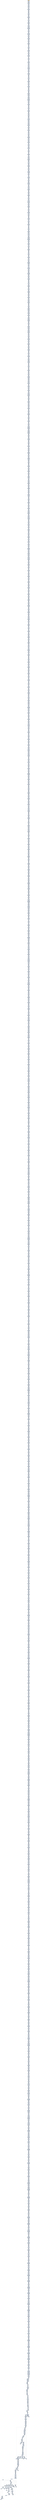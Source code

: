digraph G {
node[shape=rectangle,style=filled,fillcolor=lightsteelblue,color=lightsteelblue]
bgcolor="transparent"
a0x00401ae8addw_si_dx[label="start\naddw %si, %dx",color="lightgrey",fillcolor="orange"];
a0x00401aebmovl_0x40e46cUINT32__92esp_[label="0x00401aeb\nmovl $0x40e46c<UINT32>, -92(%esp)"];
a0x00401af3addw_si_dx[label="0x00401af3\naddw %si, %dx"];
a0x00401af6movl__92esp__ecx[label="0x00401af6\nmovl -92(%esp), %ecx"];
a0x00401afamovl_0x44c7dd2bUINT32_ecx_[label="0x00401afa\nmovl $0x44c7dd2b<UINT32>, (%ecx)"];
a0x00401b00xorw_bp_bx[label="0x00401b00\nxorw %bp, %bx"];
a0x00401b03shll_0x2UINT8_ecx[label="0x00401b03\nshll $0x2<UINT8>, %ecx"];
a0x00401b06xorl_ecx_ecx[label="0x00401b06\nxorl %ecx, %ecx"];
a0x00401b08movb_0x4UINT8_cl[label="0x00401b08\nmovb $0x4<UINT8>, %cl"];
a0x00401b0aaddl_ecx__92esp_[label="0x00401b0a\naddl %ecx, -92(%esp)"];
a0x00401b0eshll_0x2UINT8_ecx[label="0x00401b0e\nshll $0x2<UINT8>, %ecx"];
a0x00401b11addl_ebp_esi[label="0x00401b11\naddl %ebp, %esi"];
a0x00401b13movl__92esp__ecx[label="0x00401b13\nmovl -92(%esp), %ecx"];
a0x00401b17addl_0xb46ca424UINT32_ecx_[label="0x00401b17\naddl $0xb46ca424<UINT32>, (%ecx)"];
a0x00401b1daddl_ebp_esi[label="0x00401b1d\naddl %ebp, %esi"];
a0x00401b1fxorl_edx_edx[label="0x00401b1f\nxorl %edx, %edx"];
a0x00401b21movsbl_ch_ecx[label="0x00401b21\nmovsbl %ch, %ecx"];
a0x00401b24xaddl_edi_eax[label="0x00401b24\nxaddl %edi, %eax"];
a0x00401b27xorl_ebx_ebx[label="0x00401b27\nxorl %ebx, %ebx"];
a0x00401b29movb_0x4UINT8_bl[label="0x00401b29\nmovb $0x4<UINT8>, %bl"];
a0x00401b2baddl_ebx__92esp_[label="0x00401b2b\naddl %ebx, -92(%esp)"];
a0x00401b2fxorl_edx_edx[label="0x00401b2f\nxorl %edx, %edx"];
a0x00401b31movsbl_ch_ecx[label="0x00401b31\nmovsbl %ch, %ecx"];
a0x00401b34movl__92esp__ecx[label="0x00401b34\nmovl -92(%esp), %ecx"];
a0x00401b38addl_0xdd2b0040UINT32_ecx_[label="0x00401b38\naddl $0xdd2b0040<UINT32>, (%ecx)"];
a0x00401b3emovsbl_ch_ecx[label="0x00401b3e\nmovsbl %ch, %ecx"];
a0x00401b41xaddl_edi_eax[label="0x00401b41\nxaddl %edi, %eax"];
a0x00401b44xorl_eax_eax[label="0x00401b44\nxorl %eax, %eax"];
a0x00401b46movb_0x4UINT8_al[label="0x00401b46\nmovb $0x4<UINT8>, %al"];
a0x00401b48addl_eax__92esp_[label="0x00401b48\naddl %eax, -92(%esp)"];
a0x00401b4cxaddl_edi_eax[label="0x00401b4c\nxaddl %edi, %eax"];
a0x00401b4fmovl__92esp__ecx[label="0x00401b4f\nmovl -92(%esp), %ecx"];
a0x00401b53addl_0xdbe89e8dUINT32_ecx_[label="0x00401b53\naddl $0xdbe89e8d<UINT32>, (%ecx)"];
a0x00401b59xorl_ebp_ebp[label="0x00401b59\nxorl %ebp, %ebp"];
a0x00401b5bxorl_ecx_ecx[label="0x00401b5b\nxorl %ecx, %ecx"];
a0x00401b5dmovb_0x4UINT8_cl[label="0x00401b5d\nmovb $0x4<UINT8>, %cl"];
a0x00401b5faddl_ecx__92esp_[label="0x00401b5f\naddl %ecx, -92(%esp)"];
a0x00401b63xorl_0x40fce9UINT32_eax[label="0x00401b63\nxorl $0x40fce9<UINT32>, %eax"];
a0x00401b69movl__92esp__eax[label="0x00401b69\nmovl -92(%esp), %eax"];
a0x00401b6dmovl_0x548b0040UINT32_eax_[label="0x00401b6d\nmovl $0x548b0040<UINT32>, (%eax)"];
a0x00401b73testl_0x40d8f9UINT32_ebx[label="0x00401b73\ntestl $0x40d8f9<UINT32>, %ebx"];
a0x00401b79testw_di_bx[label="0x00401b79\ntestw %di, %bx"];
a0x00401b7cxorl_eax_eax[label="0x00401b7c\nxorl %eax, %eax"];
a0x00401b7emovb_0x4UINT8_al[label="0x00401b7e\nmovb $0x4<UINT8>, %al"];
a0x00401b80addl_eax__92esp_[label="0x00401b80\naddl %eax, -92(%esp)"];
a0x00401b84testw_di_bx[label="0x00401b84\ntestw %di, %bx"];
a0x00401b87movl__92esp__ebx[label="0x00401b87\nmovl -92(%esp), %ebx"];
a0x00401b8baddl_0x281a424UINT32_ebx_[label="0x00401b8b\naddl $0x281a424<UINT32>, (%ebx)"];
a0x00401b91testl_0x40fe7aUINT32_edx[label="0x00401b91\ntestl $0x40fe7a<UINT32>, %edx"];
a0x00401b97xorl_edx_edx[label="0x00401b97\nxorl %edx, %edx"];
a0x00401b99movb_0x4UINT8_dl[label="0x00401b99\nmovb $0x4<UINT8>, %dl"];
a0x00401b9baddl_edx__92esp_[label="0x00401b9b\naddl %edx, -92(%esp)"];
a0x00401b9fmovl_edi_ebp[label="0x00401b9f\nmovl %edi, %ebp"];
a0x00401ba1movl__92esp__eax[label="0x00401ba1\nmovl -92(%esp), %eax"];
a0x00401ba5movl_0x4010be90UINT32_eax_[label="0x00401ba5\nmovl $0x4010be90<UINT32>, (%eax)"];
a0x00401babmovl_esi_ecx[label="0x00401bab\nmovl %esi, %ecx"];
a0x00401badxorl_ebx_ebx[label="0x00401bad\nxorl %ebx, %ebx"];
a0x00401bafmovb_0x4UINT8_bl[label="0x00401baf\nmovb $0x4<UINT8>, %bl"];
a0x00401bb1addl_ebx__92esp_[label="0x00401bb1\naddl %ebx, -92(%esp)"];
a0x00401bb5mull_eax_eax[label="0x00401bb5\nmull %eax, %eax"];
a0x00401bb7movl__92esp__ebx[label="0x00401bb7\nmovl -92(%esp), %ebx"];
a0x00401bbbmovl_0xdbe89e8dUINT32_ebx_[label="0x00401bbb\nmovl $0xdbe89e8d<UINT32>, (%ebx)"];
a0x00401bc1andw_di_bp[label="0x00401bc1\nandw %di, %bp"];
a0x00401bc4addl_edx_edx[label="0x00401bc4\naddl %edx, %edx"];
a0x00401bc6orw_bx_di[label="0x00401bc6\norw %bx, %di"];
a0x00401bc9xorl_ecx_ecx[label="0x00401bc9\nxorl %ecx, %ecx"];
a0x00401bcbmovb_0x4UINT8_cl[label="0x00401bcb\nmovb $0x4<UINT8>, %cl"];
a0x00401bcdaddl_ecx__92esp_[label="0x00401bcd\naddl %ecx, -92(%esp)"];
a0x00401bd1addl_edx_edx[label="0x00401bd1\naddl %edx, %edx"];
a0x00401bd3orw_bx_di[label="0x00401bd3\norw %bx, %di"];
a0x00401bd6movl__92esp__edx[label="0x00401bd6\nmovl -92(%esp), %edx"];
a0x00401bdaaddl_0xd2330040UINT32_edx_[label="0x00401bda\naddl $0xd2330040<UINT32>, (%edx)"];
a0x00401be0orw_bx_di[label="0x00401be0\norw %bx, %di"];
a0x00401be3xorl_edx_edx[label="0x00401be3\nxorl %edx, %edx"];
a0x00401be5movb_0x4UINT8_dl[label="0x00401be5\nmovb $0x4<UINT8>, %dl"];
a0x00401be7addl_edx__92esp_[label="0x00401be7\naddl %edx, -92(%esp)"];
a0x00401bebaddl_ebx_ecx[label="0x00401beb\naddl %ebx, %ecx"];
a0x00401bedmovl__92esp__edx[label="0x00401bed\nmovl -92(%esp), %edx"];
a0x00401bf1addl_0x540104b2UINT32_edx_[label="0x00401bf1\naddl $0x540104b2<UINT32>, (%edx)"];
a0x00401bf7addw_di_cx[label="0x00401bf7\naddw %di, %cx"];
a0x00401bfanotl_ecx[label="0x00401bfa\nnotl %ecx"];
a0x00401bfcxorl_ebx_ebx[label="0x00401bfc\nxorl %ebx, %ebx"];
a0x00401bfemovb_0x4UINT8_bl[label="0x00401bfe\nmovb $0x4<UINT8>, %bl"];
a0x00401c00addl_ebx__92esp_[label="0x00401c00\naddl %ebx, -92(%esp)"];
a0x00401c04notl_ecx[label="0x00401c04\nnotl %ecx"];
a0x00401c06andw_si_bp[label="0x00401c06\nandw %si, %bp"];
a0x00401c09movl__92esp__ebx[label="0x00401c09\nmovl -92(%esp), %ebx"];
a0x00401c0dorl_0xce33a424UINT32_ebx_[label="0x00401c0d\norl $0xce33a424<UINT32>, (%ebx)"];
a0x00401c13andw_si_bp[label="0x00401c13\nandw %si, %bp"];
a0x00401c16shll_0x2UINT8_eax[label="0x00401c16\nshll $0x2<UINT8>, %eax"];
a0x00401c19xorl_eax_eax[label="0x00401c19\nxorl %eax, %eax"];
a0x00401c1bmovb_0x4UINT8_al[label="0x00401c1b\nmovb $0x4<UINT8>, %al"];
a0x00401c1daddl_eax__92esp_[label="0x00401c1d\naddl %eax, -92(%esp)"];
a0x00401c21shll_0x2UINT8_eax[label="0x00401c21\nshll $0x2<UINT8>, %eax"];
a0x00401c24movl__92esp__edi[label="0x00401c24\nmovl -92(%esp), %edi"];
a0x00401c28movl_0x8be80366UINT32_eax[label="0x00401c28\nmovl $0x8be80366<UINT32>, %eax"];
a0x00401c2dstosl_eax_es_edi_[label="0x00401c2d\nstosl %eax, %es:(%edi)"];
a0x00401c2erorl_0x2UINT8_edi[label="0x00401c2e\nrorl $0x2<UINT8>, %edi"];
a0x00401c31xorl_edx_edx[label="0x00401c31\nxorl %edx, %edx"];
a0x00401c33movb_0x4UINT8_dl[label="0x00401c33\nmovb $0x4<UINT8>, %dl"];
a0x00401c35addl_edx__92esp_[label="0x00401c35\naddl %edx, -92(%esp)"];
a0x00401c39notl_ecx[label="0x00401c39\nnotl %ecx"];
a0x00401c3bmovl__92esp__edi[label="0x00401c3b\nmovl -92(%esp), %edi"];
a0x00401c3fmovl_0x81a4244cUINT32_eax[label="0x00401c3f\nmovl $0x81a4244c<UINT32>, %eax"];
a0x00401c44stosl_eax_es_edi_[label="0x00401c44\nstosl %eax, %es:(%edi)"];
a0x00401c45mull_edx_eax[label="0x00401c45\nmull %edx, %eax"];
a0x00401c47andl_edx_eax[label="0x00401c47\nandl %edx, %eax"];
a0x00401c49movw_bp_bx[label="0x00401c49\nmovw %bp, %bx"];
a0x00401c4cxorl_edx_edx[label="0x00401c4c\nxorl %edx, %edx"];
a0x00401c4emovb_0x4UINT8_dl[label="0x00401c4e\nmovb $0x4<UINT8>, %dl"];
a0x00401c50addl_edx__92esp_[label="0x00401c50\naddl %edx, -92(%esp)"];
a0x00401c54andl_edx_eax[label="0x00401c54\nandl %edx, %eax"];
a0x00401c56movw_bp_bx[label="0x00401c56\nmovw %bp, %bx"];
a0x00401c59movl__92esp__eax[label="0x00401c59\nmovl -92(%esp), %eax"];
a0x00401c5dmovl_0xa5235901UINT32_eax_[label="0x00401c5d\nmovl $0xa5235901<UINT32>, (%eax)"];
a0x00401c63movw_bp_bx[label="0x00401c63\nmovw %bp, %bx"];
a0x00401c66xorl_ecx_ecx[label="0x00401c66\nxorl %ecx, %ecx"];
a0x00401c68movb_0x4UINT8_cl[label="0x00401c68\nmovb $0x4<UINT8>, %cl"];
a0x00401c6aaddl_ecx__92esp_[label="0x00401c6a\naddl %ecx, -92(%esp)"];
a0x00401c6eaddw_bp_si[label="0x00401c6e\naddw %bp, %si"];
a0x00401c71movl__92esp__ecx[label="0x00401c71\nmovl -92(%esp), %ecx"];
a0x00401c75movl_0x19318126UINT32_ecx_[label="0x00401c75\nmovl $0x19318126<UINT32>, (%ecx)"];
a0x00401c7bandl_edi_ecx[label="0x00401c7b\nandl %edi, %ecx"];
a0x00401c7dtestl_ecx_eax[label="0x00401c7d\ntestl %ecx, %eax"];
a0x00401c7fsubl_eax_ebp[label="0x00401c7f\nsubl %eax, %ebp"];
a0x00401c81xorl_edx_edx[label="0x00401c81\nxorl %edx, %edx"];
a0x00401c83movb_0x4UINT8_dl[label="0x00401c83\nmovb $0x4<UINT8>, %dl"];
a0x00401c85addl_edx__92esp_[label="0x00401c85\naddl %edx, -92(%esp)"];
a0x00401c89testl_ecx_eax[label="0x00401c89\ntestl %ecx, %eax"];
a0x00401c8bsubl_eax_ebp[label="0x00401c8b\nsubl %eax, %ebp"];
a0x00401c8dmovl__92esp__edx[label="0x00401c8d\nmovl -92(%esp), %edx"];
a0x00401c91addl_0x66361a23UINT32_edx_[label="0x00401c91\naddl $0x66361a23<UINT32>, (%edx)"];
a0x00401c97subl_eax_ebp[label="0x00401c97\nsubl %eax, %ebp"];
a0x00401c99xorl_0x40dcefUINT32_edx[label="0x00401c99\nxorl $0x40dcef<UINT32>, %edx"];
a0x00401c9fxorl_ecx_ecx[label="0x00401c9f\nxorl %ecx, %ecx"];
a0x00401ca1movb_0x4UINT8_cl[label="0x00401ca1\nmovb $0x4<UINT8>, %cl"];
a0x00401ca3addl_ecx__92esp_[label="0x00401ca3\naddl %ecx, -92(%esp)"];
a0x00401ca7xorl_0x40dcefUINT32_edx[label="0x00401ca7\nxorl $0x40dcef<UINT32>, %edx"];
a0x00401cadmovl__92esp__edx[label="0x00401cad\nmovl -92(%esp), %edx"];
a0x00401cb1addl_0xd233e803UINT32_edx_[label="0x00401cb1\naddl $0xd233e803<UINT32>, (%edx)"];
a0x00401cb7testl_0x40dd78UINT32_edi[label="0x00401cb7\ntestl $0x40dd78<UINT32>, %edi"];
a0x00401cbdxorl_edx_edx[label="0x00401cbd\nxorl %edx, %edx"];
a0x00401cbfmovb_0x4UINT8_dl[label="0x00401cbf\nmovb $0x4<UINT8>, %dl"];
a0x00401cc1addl_edx__92esp_[label="0x00401cc1\naddl %edx, -92(%esp)"];
a0x00401cc5movl_edi_esi[label="0x00401cc5\nmovl %edi, %esi"];
a0x00401cc7movl__92esp__ebx[label="0x00401cc7\nmovl -92(%esp), %ebx"];
a0x00401ccborl_0x540104b2UINT32_ebx_[label="0x00401ccb\norl $0x540104b2<UINT32>, (%ebx)"];
a0x00401cd1subl_edx_ebp[label="0x00401cd1\nsubl %edx, %ebp"];
a0x00401cd3testw_bx_di[label="0x00401cd3\ntestw %bx, %di"];
a0x00401cd6movzbl_dh_eax[label="0x00401cd6\nmovzbl %dh, %eax"];
a0x00401cd9xorl_ebx_ebx[label="0x00401cd9\nxorl %ebx, %ebx"];
a0x00401cdbmovb_0x4UINT8_bl[label="0x00401cdb\nmovb $0x4<UINT8>, %bl"];
a0x00401cddaddl_ebx__92esp_[label="0x00401cdd\naddl %ebx, -92(%esp)"];
a0x00401ce1testw_bx_di[label="0x00401ce1\ntestw %bx, %di"];
a0x00401ce4movl__92esp__edx[label="0x00401ce4\nmovl -92(%esp), %edx"];
a0x00401ce8movl_0xc7c1a424UINT32_edx_[label="0x00401ce8\nmovl $0xc7c1a424<UINT32>, (%edx)"];
a0x00401ceemovzbl_dh_eax[label="0x00401cee\nmovzbl %dh, %eax"];
a0x00401cf1xchgl_eax_edx[label="0x00401cf1\nxchgl %eax, %edx"];
a0x00401cf2andl_esi_esi[label="0x00401cf2\nandl %esi, %esi"];
a0x00401cf4leal_0x40f869esi__eax[label="0x00401cf4\nleal 0x40f869(%esi), %eax"];
a0x00401cfaxorl_ecx_ecx[label="0x00401cfa\nxorl %ecx, %ecx"];
a0x00401cfcmovb_0x4UINT8_cl[label="0x00401cfc\nmovb $0x4<UINT8>, %cl"];
a0x00401cfeaddl_ecx__92esp_[label="0x00401cfe\naddl %ecx, -92(%esp)"];
a0x00401d02xchgl_eax_edx[label="0x00401d02\nxchgl %eax, %edx"];
a0x00401d03andl_esi_esi[label="0x00401d03\nandl %esi, %esi"];
a0x00401d05leal_0x40f869esi__eax[label="0x00401d05\nleal 0x40f869(%esi), %eax"];
a0x00401d0bmovl__92esp__eax[label="0x00401d0b\nmovl -92(%esp), %eax"];
a0x00401d0fmovl_0x244c8b02UINT32_eax_[label="0x00401d0f\nmovl $0x244c8b02<UINT32>, (%eax)"];
a0x00401d15andl_esi_esi[label="0x00401d15\nandl %esi, %esi"];
a0x00401d17leal_0x40f869esi__eax[label="0x00401d17\nleal 0x40f869(%esi), %eax"];
a0x00401d1dxorl_eax_eax[label="0x00401d1d\nxorl %eax, %eax"];
a0x00401d1fmovb_0x4UINT8_al[label="0x00401d1f\nmovb $0x4<UINT8>, %al"];
a0x00401d21addl_eax__92esp_[label="0x00401d21\naddl %eax, -92(%esp)"];
a0x00401d25leal_0x40f869esi__eax[label="0x00401d25\nleal 0x40f869(%esi), %eax"];
a0x00401d2bmovl__92esp__ecx[label="0x00401d2b\nmovl -92(%esp), %ecx"];
a0x00401d2faddl_0x500181a4UINT32_ecx_[label="0x00401d2f\naddl $0x500181a4<UINT32>, (%ecx)"];
a0x00401d35movw_bx_di[label="0x00401d35\nmovw %bx, %di"];
a0x00401d38xorl_edx_edx[label="0x00401d38\nxorl %edx, %edx"];
a0x00401d3amovb_0x4UINT8_dl[label="0x00401d3a\nmovb $0x4<UINT8>, %dl"];
a0x00401d3caddl_edx__92esp_[label="0x00401d3c\naddl %edx, -92(%esp)"];
a0x00401d40addw_bx_bp[label="0x00401d40\naddw %bx, %bp"];
a0x00401d43movl__92esp__ebx[label="0x00401d43\nmovl -92(%esp), %ebx"];
a0x00401d47movl_0x66b90040UINT32_ebx_[label="0x00401d47\nmovl $0x66b90040<UINT32>, (%ebx)"];
a0x00401d4dmovw_si_bx[label="0x00401d4d\nmovw %si, %bx"];
a0x00401d50imull_edi_eax[label="0x00401d50\nimull %edi, %eax"];
a0x00401d52leal_0x2ecx__ebp[label="0x00401d52\nleal 0x2(%ecx), %ebp"];
a0x00401d55xorl_ecx_ecx[label="0x00401d55\nxorl %ecx, %ecx"];
a0x00401d57movb_0x4UINT8_cl[label="0x00401d57\nmovb $0x4<UINT8>, %cl"];
a0x00401d59addl_ecx__92esp_[label="0x00401d59\naddl %ecx, -92(%esp)"];
a0x00401d5dimull_edi_eax[label="0x00401d5d\nimull %edi, %eax"];
a0x00401d5fleal_0x2ecx__ebp[label="0x00401d5f\nleal 0x2(%ecx), %ebp"];
a0x00401d62movl__92esp__edx[label="0x00401d62\nmovl -92(%esp), %edx"];
a0x00401d66addl_0x3366f785UINT32_edx_[label="0x00401d66\naddl $0x3366f785<UINT32>, (%edx)"];
a0x00401d6cleal_0x2ecx__ebp[label="0x00401d6c\nleal 0x2(%ecx), %ebp"];
a0x00401d6fxorl_ebx_ebx[label="0x00401d6f\nxorl %ebx, %ebx"];
a0x00401d71movb_0x4UINT8_bl[label="0x00401d71\nmovb $0x4<UINT8>, %bl"];
a0x00401d73addl_ebx__92esp_[label="0x00401d73\naddl %ebx, -92(%esp)"];
a0x00401d77leal_0x2ebp__ebp[label="0x00401d77\nleal 0x2(%ebp), %ebp"];
a0x00401d7amovl__92esp__eax[label="0x00401d7a\nmovl -92(%esp), %eax"];
a0x00401d7eaddl_0xb0c033caUINT32_eax_[label="0x00401d7e\naddl $0xb0c033ca<UINT32>, (%eax)"];
a0x00401d84andw_ax_si[label="0x00401d84\nandw %ax, %si"];
a0x00401d87xorl_ebx_ebx[label="0x00401d87\nxorl %ebx, %ebx"];
a0x00401d89movb_0x4UINT8_bl[label="0x00401d89\nmovb $0x4<UINT8>, %bl"];
a0x00401d8baddl_ebx__92esp_[label="0x00401d8b\naddl %ebx, -92(%esp)"];
a0x00401d8fshll_0x2UINT8_esi[label="0x00401d8f\nshll $0x2<UINT8>, %esi"];
a0x00401d92xorw_dx_si[label="0x00401d92\nxorw %dx, %si"];
a0x00401d95movl__92esp__ebx[label="0x00401d95\nmovl -92(%esp), %ebx"];
a0x00401d99addl_0x24440104UINT32_ebx_[label="0x00401d99\naddl $0x24440104<UINT32>, (%ebx)"];
a0x00401d9fxorw_dx_si[label="0x00401d9f\nxorw %dx, %si"];
a0x00401da2xorw_bx_cx[label="0x00401da2\nxorw %bx, %cx"];
a0x00401da5xorl_edx_edx[label="0x00401da5\nxorl %edx, %edx"];
a0x00401da7movb_0x4UINT8_dl[label="0x00401da7\nmovb $0x4<UINT8>, %dl"];
a0x00401da9addl_edx__92esp_[label="0x00401da9\naddl %edx, -92(%esp)"];
a0x00401dadxorw_bx_cx[label="0x00401dad\nxorw %bx, %cx"];
a0x00401db0negl_esi[label="0x00401db0\nnegl %esi"];
a0x00401db2movl__92esp__eax[label="0x00401db2\nmovl -92(%esp), %eax"];
a0x00401db6movl_0xca3366a4UINT32_eax_[label="0x00401db6\nmovl $0xca3366a4<UINT32>, (%eax)"];
a0x00401dbcnegl_esi[label="0x00401dbc\nnegl %esi"];
a0x00401dbexorl_eax_eax[label="0x00401dbe\nxorl %eax, %eax"];
a0x00401dc0movb_0x4UINT8_al[label="0x00401dc0\nmovb $0x4<UINT8>, %al"];
a0x00401dc2addl_eax__92esp_[label="0x00401dc2\naddl %eax, -92(%esp)"];
a0x00401dc6leal_0x40f87ceax__ebp[label="0x00401dc6\nleal 0x40f87c(%eax), %ebp"];
a0x00401dccmovl__92esp__eax[label="0x00401dcc\nmovl -92(%esp), %eax"];
a0x00401dd0addl_0xa4244c8bUINT32_eax_[label="0x00401dd0\naddl $0xa4244c8b<UINT32>, (%eax)"];
a0x00401dd6subl_ebx_eax[label="0x00401dd6\nsubl %ebx, %eax"];
a0x00401dd8leal_0x2eax__ebp[label="0x00401dd8\nleal 0x2(%eax), %ebp"];
a0x00401ddbxorl_ebx_ebx[label="0x00401ddb\nxorl %ebx, %ebx"];
a0x00401dddmovb_0x4UINT8_bl[label="0x00401ddd\nmovb $0x4<UINT8>, %bl"];
a0x00401ddfaddl_ebx__92esp_[label="0x00401ddf\naddl %ebx, -92(%esp)"];
a0x00401de3leal_0x2eax__ebp[label="0x00401de3\nleal 0x2(%eax), %ebp"];
a0x00401de6movl_ecx_ecx[label="0x00401de6\nmovl %ecx, %ecx"];
a0x00401de8movl__92esp__ecx[label="0x00401de8\nmovl -92(%esp), %ecx"];
a0x00401decmovl_0xa7490181UINT32_ecx_[label="0x00401dec\nmovl $0xa7490181<UINT32>, (%ecx)"];
a0x00401df2movl_ecx_ecx[label="0x00401df2\nmovl %ecx, %ecx"];
a0x00401df4andl_eax_ebx[label="0x00401df4\nandl %eax, %ebx"];
a0x00401df6xorl_edx_edx[label="0x00401df6\nxorl %edx, %edx"];
a0x00401df8movb_0x4UINT8_dl[label="0x00401df8\nmovb $0x4<UINT8>, %dl"];
a0x00401dfaaddl_edx__92esp_[label="0x00401dfa\naddl %edx, -92(%esp)"];
a0x00401dfeandl_eax_ebx[label="0x00401dfe\nandl %eax, %ebx"];
a0x00401e00movl__92esp__eax[label="0x00401e00\nmovl -92(%esp), %eax"];
a0x00401e04orl_0x318161f2UINT32_eax_[label="0x00401e04\norl $0x318161f2<UINT32>, (%eax)"];
a0x00401e0aorl_0x40dbefUINT32_ebp[label="0x00401e0a\norl $0x40dbef<UINT32>, %ebp"];
a0x00401e10xorl_eax_eax[label="0x00401e10\nxorl %eax, %eax"];
a0x00401e12movb_0x4UINT8_al[label="0x00401e12\nmovb $0x4<UINT8>, %al"];
a0x00401e14addl_eax__92esp_[label="0x00401e14\naddl %eax, -92(%esp)"];
a0x00401e18orl_ebp_esi[label="0x00401e18\norl %ebp, %esi"];
a0x00401e1amovw_cx_bp[label="0x00401e1a\nmovw %cx, %bp"];
a0x00401e1dmovl__92esp__edi[label="0x00401e1d\nmovl -92(%esp), %edi"];
a0x00401e21movl_0x61f2a4a1UINT32_eax[label="0x00401e21\nmovl $0x61f2a4a1<UINT32>, %eax"];
a0x00401e26stosl_eax_es_edi_[label="0x00401e26\nstosl %eax, %es:(%edi)"];
a0x00401e27movw_cx_bp[label="0x00401e27\nmovw %cx, %bp"];
a0x00401e2axorl_eax_eax[label="0x00401e2a\nxorl %eax, %eax"];
a0x00401e2cmovb_0x4UINT8_al[label="0x00401e2c\nmovb $0x4<UINT8>, %al"];
a0x00401e2eaddl_eax__92esp_[label="0x00401e2e\naddl %eax, -92(%esp)"];
a0x00401e32movl_edi_edx[label="0x00401e32\nmovl %edi, %edx"];
a0x00401e34movl__92esp__ebx[label="0x00401e34\nmovl -92(%esp), %ebx"];
a0x00401e38orl_0xa40fd52bUINT32_ebx_[label="0x00401e38\norl $0xa40fd52b<UINT32>, (%ebx)"];
a0x00401e3eshll_0x2UINT8_ecx[label="0x00401e3e\nshll $0x2<UINT8>, %ecx"];
a0x00401e41rcll_0x2UINT8_ecx[label="0x00401e41\nrcll $0x2<UINT8>, %ecx"];
a0x00401e44xorl_ebp_esi[label="0x00401e44\nxorl %ebp, %esi"];
a0x00401e46xorl_eax_eax[label="0x00401e46\nxorl %eax, %eax"];
a0x00401e48movb_0x4UINT8_al[label="0x00401e48\nmovb $0x4<UINT8>, %al"];
a0x00401e4aaddl_eax__92esp_[label="0x00401e4a\naddl %eax, -92(%esp)"];
a0x00401e4ercll_0x2UINT8_ecx[label="0x00401e4e\nrcll $0x2<UINT8>, %ecx"];
a0x00401e51movl__92esp__eax[label="0x00401e51\nmovl -92(%esp), %eax"];
a0x00401e55addl_0xb6603f0UINT32_eax_[label="0x00401e55\naddl $0xb6603f0<UINT32>, (%eax)"];
a0x00401e5bxorl_ebp_esi[label="0x00401e5b\nxorl %ebp, %esi"];
a0x00401e5dorl_edx_ebx[label="0x00401e5d\norl %edx, %ebx"];
a0x00401e5fxorl_eax_eax[label="0x00401e5f\nxorl %eax, %eax"];
a0x00401e61movb_0x4UINT8_al[label="0x00401e61\nmovb $0x4<UINT8>, %al"];
a0x00401e63addl_eax__92esp_[label="0x00401e63\naddl %eax, -92(%esp)"];
a0x00401e67orl_edx_ebx[label="0x00401e67\norl %edx, %ebx"];
a0x00401e69movl__92esp__edx[label="0x00401e69\nmovl -92(%esp), %edx"];
a0x00401e6dorl_0xb2d233f9UINT32_edx_[label="0x00401e6d\norl $0xb2d233f9<UINT32>, (%edx)"];
a0x00401e73addl_ebp_eax[label="0x00401e73\naddl %ebp, %eax"];
a0x00401e75testl_esi_edx[label="0x00401e75\ntestl %esi, %edx"];
a0x00401e77xorl_ebx_ebx[label="0x00401e77\nxorl %ebx, %ebx"];
a0x00401e79movb_0x4UINT8_bl[label="0x00401e79\nmovb $0x4<UINT8>, %bl"];
a0x00401e7baddl_ebx__92esp_[label="0x00401e7b\naddl %ebx, -92(%esp)"];
a0x00401e7ftestl_esi_edx[label="0x00401e7f\ntestl %esi, %edx"];
a0x00401e81orl_0x40f9ecUINT32_esi[label="0x00401e81\norl $0x40f9ec<UINT32>, %esi"];
a0x00401e87movl__92esp__ecx[label="0x00401e87\nmovl -92(%esp), %ecx"];
a0x00401e8baddl_0x24540104UINT32_ecx_[label="0x00401e8b\naddl $0x24540104<UINT32>, (%ecx)"];
a0x00401e91orl_0x40f9ecUINT32_esi[label="0x00401e91\norl $0x40f9ec<UINT32>, %esi"];
a0x00401e97xorl_eax_eax[label="0x00401e97\nxorl %eax, %eax"];
a0x00401e99movb_0x4UINT8_al[label="0x00401e99\nmovb $0x4<UINT8>, %al"];
a0x00401e9baddl_eax__92esp_[label="0x00401e9b\naddl %eax, -92(%esp)"];
a0x00401e9fleal_0x2edi__eax[label="0x00401e9f\nleal 0x2(%edi), %eax"];
a0x00401ea2movl__92esp__ebx[label="0x00401ea2\nmovl -92(%esp), %ebx"];
a0x00401ea6addl_0xf0a40fa4UINT32_ebx_[label="0x00401ea6\naddl $0xf0a40fa4<UINT32>, (%ebx)"];
a0x00401eacsubl_eax_esi[label="0x00401eac\nsubl %eax, %esi"];
a0x00401eaeorl_ecx_ebx[label="0x00401eae\norl %ecx, %ebx"];
a0x00401eb0xorl_ecx_ecx[label="0x00401eb0\nxorl %ecx, %ecx"];
a0x00401eb2movb_0x4UINT8_cl[label="0x00401eb2\nmovb $0x4<UINT8>, %cl"];
a0x00401eb4addl_ecx__92esp_[label="0x00401eb4\naddl %ecx, -92(%esp)"];
a0x00401eb8orl_ecx_ebx[label="0x00401eb8\norl %ecx, %ebx"];
a0x00401ebamovl__92esp__ebx[label="0x00401eba\nmovl -92(%esp), %ebx"];
a0x00401ebeaddl_0x24448b03UINT32_ebx_[label="0x00401ebe\naddl $0x24448b03<UINT32>, (%ebx)"];
a0x00401ec4shrl_0x2UINT8_ebp[label="0x00401ec4\nshrl $0x2<UINT8>, %ebp"];
a0x00401ec7xorl_ecx_ecx[label="0x00401ec7\nxorl %ecx, %ecx"];
a0x00401ec9movb_0x4UINT8_cl[label="0x00401ec9\nmovb $0x4<UINT8>, %cl"];
a0x00401ecbaddl_ecx__92esp_[label="0x00401ecb\naddl %ecx, -92(%esp)"];
a0x00401ecftestl_ebx_edx[label="0x00401ecf\ntestl %ebx, %edx"];
a0x00401ed1subl_edi_esi[label="0x00401ed1\nsubl %edi, %esi"];
a0x00401ed3movl_esi_ebp[label="0x00401ed3\nmovl %esi, %ebp"];
a0x00401ed5movl__92esp__ecx[label="0x00401ed5\nmovl -92(%esp), %ecx"];
a0x00401ed9orl_0xc70081a4UINT32_ecx_[label="0x00401ed9\norl $0xc70081a4<UINT32>, (%ecx)"];
a0x00401edfsubl_edi_esi[label="0x00401edf\nsubl %edi, %esi"];
a0x00401ee1xorl_ecx_ecx[label="0x00401ee1\nxorl %ecx, %ecx"];
a0x00401ee3movb_0x4UINT8_cl[label="0x00401ee3\nmovb $0x4<UINT8>, %cl"];
a0x00401ee5addl_ecx__92esp_[label="0x00401ee5\naddl %ecx, -92(%esp)"];
a0x00401ee9movl_esi_ebp[label="0x00401ee9\nmovl %esi, %ebp"];
a0x00401eebsubl_ebp_ecx[label="0x00401eeb\nsubl %ebp, %ecx"];
a0x00401eedmovl__92esp__edx[label="0x00401eed\nmovl -92(%esp), %edx"];
a0x00401ef1addl_0x81a984efUINT32_edx_[label="0x00401ef1\naddl $0x81a984ef<UINT32>, (%edx)"];
a0x00401ef7subl_ebp_ecx[label="0x00401ef7\nsubl %ebp, %ecx"];
a0x00401ef9addw_dx_bx[label="0x00401ef9\naddw %dx, %bx"];
a0x00401efcaddl_ebx_esi[label="0x00401efc\naddl %ebx, %esi"];
a0x00401efexchgl_eax_edx[label="0x00401efe\nxchgl %eax, %edx"];
a0x00401effxorl_ebx_ebx[label="0x00401eff\nxorl %ebx, %ebx"];
a0x00401f01movb_0x4UINT8_bl[label="0x00401f01\nmovb $0x4<UINT8>, %bl"];
a0x00401f03addl_ebx__92esp_[label="0x00401f03\naddl %ebx, -92(%esp)"];
a0x00401f07addw_dx_bx[label="0x00401f07\naddw %dx, %bx"];
a0x00401f0amovl__92esp__ecx[label="0x00401f0a\nmovl -92(%esp), %ecx"];
a0x00401f0eaddl_0x3b4b3430UINT32_ecx_[label="0x00401f0e\naddl $0x3b4b3430<UINT32>, (%ecx)"];
a0x00401f14addl_ebx_esi[label="0x00401f14\naddl %ebx, %esi"];
a0x00401f16xchgl_eax_edx[label="0x00401f16\nxchgl %eax, %edx"];
a0x00401f17movl_0x40f97bUINT32_edx[label="0x00401f17\nmovl $0x40f97b<UINT32>, %edx"];
a0x00401f1cxorl_eax_eax[label="0x00401f1c\nxorl %eax, %eax"];
a0x00401f1emovb_0x4UINT8_al[label="0x00401f1e\nmovb $0x4<UINT8>, %al"];
a0x00401f20addl_eax__92esp_[label="0x00401f20\naddl %eax, -92(%esp)"];
a0x00401f24xchgl_eax_edx[label="0x00401f24\nxchgl %eax, %edx"];
a0x00401f25movl_0x40f97bUINT32_edx[label="0x00401f25\nmovl $0x40f97b<UINT32>, %edx"];
a0x00401f2amovl__92esp__eax[label="0x00401f2a\nmovl -92(%esp), %eax"];
a0x00401f2eaddl_0xf90b66b9UINT32_eax_[label="0x00401f2e\naddl $0xf90b66b9<UINT32>, (%eax)"];
a0x00401f34movl_0x40f97bUINT32_edx[label="0x00401f34\nmovl $0x40f97b<UINT32>, %edx"];
a0x00401f39xorl_ecx_ecx[label="0x00401f39\nxorl %ecx, %ecx"];
a0x00401f3bmovb_0x4UINT8_cl[label="0x00401f3b\nmovb $0x4<UINT8>, %cl"];
a0x00401f3daddl_ecx__92esp_[label="0x00401f3d\naddl %ecx, -92(%esp)"];
a0x00401f41subw_bx_dx[label="0x00401f41\nsubw %bx, %dx"];
a0x00401f44movl__92esp__eax[label="0x00401f44\nmovl -92(%esp), %eax"];
a0x00401f48orl_0x3c0a40fUINT32_eax_[label="0x00401f48\norl $0x3c0a40f<UINT32>, (%eax)"];
a0x00401f4emovsbl_cl_ebx[label="0x00401f4e\nmovsbl %cl, %ebx"];
a0x00401f51xorl_eax_eax[label="0x00401f51\nxorl %eax, %eax"];
a0x00401f53movb_0x4UINT8_al[label="0x00401f53\nmovb $0x4<UINT8>, %al"];
a0x00401f55addl_eax__92esp_[label="0x00401f55\naddl %eax, -92(%esp)"];
a0x00401f59xorl_ecx_edi[label="0x00401f59\nxorl %ecx, %edi"];
a0x00401f5bandw_bp_bx[label="0x00401f5b\nandw %bp, %bx"];
a0x00401f5emovl__92esp__ecx[label="0x00401f5e\nmovl -92(%esp), %ecx"];
a0x00401f62addl_0x33f62366UINT32_ecx_[label="0x00401f62\naddl $0x33f62366<UINT32>, (%ecx)"];
a0x00401f68andw_bp_bx[label="0x00401f68\nandw %bp, %bx"];
a0x00401f6borl_ebx_eax[label="0x00401f6b\norl %ebx, %eax"];
a0x00401f6dorl_eax_ebx[label="0x00401f6d\norl %eax, %ebx"];
a0x00401f6fleal_0x2esi__ecx[label="0x00401f6f\nleal 0x2(%esi), %ecx"];
a0x00401f72xorl_ebx_ebx[label="0x00401f72\nxorl %ebx, %ebx"];
a0x00401f74movb_0x4UINT8_bl[label="0x00401f74\nmovb $0x4<UINT8>, %bl"];
a0x00401f76addl_ebx__92esp_[label="0x00401f76\naddl %ebx, -92(%esp)"];
a0x00401f7aorl_ebx_eax[label="0x00401f7a\norl %ebx, %eax"];
a0x00401f7corl_eax_ebx[label="0x00401f7c\norl %eax, %ebx"];
a0x00401f7emovl__92esp__ecx[label="0x00401f7e\nmovl -92(%esp), %ecx"];
a0x00401f82movl_0x104b3dbUINT32_ecx_[label="0x00401f82\nmovl $0x104b3db<UINT32>, (%ecx)"];
a0x00401f88orl_eax_ebx[label="0x00401f88\norl %eax, %ebx"];
a0x00401f8axorl_ebx_ebx[label="0x00401f8a\nxorl %ebx, %ebx"];
a0x00401f8cmovb_0x4UINT8_bl[label="0x00401f8c\nmovb $0x4<UINT8>, %bl"];
a0x00401f8eaddl_ebx__92esp_[label="0x00401f8e\naddl %ebx, -92(%esp)"];
a0x00401f92leal_0x2esi__ecx[label="0x00401f92\nleal 0x2(%esi), %ecx"];
a0x00401f95movl__92esp__ecx[label="0x00401f95\nmovl -92(%esp), %ecx"];
a0x00401f99addl_0xfa4245cUINT32_ecx_[label="0x00401f99\naddl $0xfa4245c<UINT32>, (%ecx)"];
a0x00401f9faddl_0x40fbe9UINT32_ecx[label="0x00401f9f\naddl $0x40fbe9<UINT32>, %ecx"];
a0x00401fa5xorl_edx_edx[label="0x00401fa5\nxorl %edx, %edx"];
a0x00401fa7movb_0x4UINT8_dl[label="0x00401fa7\nmovb $0x4<UINT8>, %dl"];
a0x00401fa9addl_edx__92esp_[label="0x00401fa9\naddl %edx, -92(%esp)"];
a0x00401fadmovw_ax_si[label="0x00401fad\nmovw %ax, %si"];
a0x00401fb0shll_0x2UINT8_ecx[label="0x00401fb0\nshll $0x2<UINT8>, %ecx"];
a0x00401fb3movl__92esp__edx[label="0x00401fb3\nmovl -92(%esp), %edx"];
a0x00401fb7movl_0x8b03c0a4UINT32_edx_[label="0x00401fb7\nmovl $0x8b03c0a4<UINT32>, (%edx)"];
a0x00401fbdshll_0x2UINT8_ecx[label="0x00401fbd\nshll $0x2<UINT8>, %ecx"];
a0x00401fc0xorl_ecx_ecx[label="0x00401fc0\nxorl %ecx, %ecx"];
a0x00401fc2movb_0x4UINT8_cl[label="0x00401fc2\nmovb $0x4<UINT8>, %cl"];
a0x00401fc4addl_ecx__92esp_[label="0x00401fc4\naddl %ecx, -92(%esp)"];
a0x00401fc8andl_edx_eax[label="0x00401fc8\nandl %edx, %eax"];
a0x00401fcamovl__92esp__eax[label="0x00401fca\nmovl -92(%esp), %eax"];
a0x00401fceorl_0x81a42444UINT32_eax_[label="0x00401fce\norl $0x81a42444<UINT32>, (%eax)"];
a0x00401fd4sbbl_0x40ff7dUINT32_esi[label="0x00401fd4\nsbbl $0x40ff7d<UINT32>, %esi"];
a0x00401fdaxaddl_ebp_eax[label="0x00401fda\nxaddl %ebp, %eax"];
a0x00401fddxorl_ebx_ebx[label="0x00401fdd\nxorl %ebx, %ebx"];
a0x00401fdfmovb_0x4UINT8_bl[label="0x00401fdf\nmovb $0x4<UINT8>, %bl"];
a0x00401fe1addl_ebx__92esp_[label="0x00401fe1\naddl %ebx, -92(%esp)"];
a0x00401fe5xaddl_ebp_eax[label="0x00401fe5\nxaddl %ebp, %eax"];
a0x00401fe8movl__92esp__edx[label="0x00401fe8\nmovl -92(%esp), %edx"];
a0x00401fecmovl_0x404000UINT32_edx_[label="0x00401fec\nmovl $0x404000<UINT32>, (%edx)"];
a0x00401ff2movl_edx_eax[label="0x00401ff2\nmovl %edx, %eax"];
a0x00401ff4movl_esi_ebx[label="0x00401ff4\nmovl %esi, %ebx"];
a0x00401ff6xorl_esi_ebp[label="0x00401ff6\nxorl %esi, %ebp"];
a0x00401ff8movzbl_dl_ebx[label="0x00401ff8\nmovzbl %dl, %ebx"];
a0x00401ffbxorl_ebx_ebx[label="0x00401ffb\nxorl %ebx, %ebx"];
a0x00401ffdmovb_0x4UINT8_bl[label="0x00401ffd\nmovb $0x4<UINT8>, %bl"];
a0x00401fffaddl_ebx__92esp_[label="0x00401fff\naddl %ebx, -92(%esp)"];
a0x00402003movl_esi_ebx[label="0x00402003\nmovl %esi, %ebx"];
a0x00402005movl__92esp__eax[label="0x00402005\nmovl -92(%esp), %eax"];
a0x00402009orl_0xf62366bbUINT32_eax_[label="0x00402009\norl $0xf62366bb<UINT32>, (%eax)"];
a0x0040200fxorl_esi_ebp[label="0x0040200f\nxorl %esi, %ebp"];
a0x00402011movzbl_dl_ebx[label="0x00402011\nmovzbl %dl, %ebx"];
a0x00402014xorl_edx_edx[label="0x00402014\nxorl %edx, %edx"];
a0x00402016movb_0x4UINT8_dl[label="0x00402016\nmovb $0x4<UINT8>, %dl"];
a0x00402018addl_edx__92esp_[label="0x00402018\naddl %edx, -92(%esp)"];
a0x0040201cmovzbl_dl_ebx[label="0x0040201c\nmovzbl %dl, %ebx"];
a0x0040201fmovl__92esp__edi[label="0x0040201f\nmovl -92(%esp), %edi"];
a0x00402023movl_0x33c62366UINT32_eax[label="0x00402023\nmovl $0x33c62366<UINT32>, %eax"];
a0x00402028stosl_eax_es_edi_[label="0x00402028\nstosl %eax, %es:(%edi)"];
a0x00402029movzbl_ah_eax[label="0x00402029\nmovzbl %ah, %eax"];
a0x0040202cxorl_ebx_ebx[label="0x0040202c\nxorl %ebx, %ebx"];
a0x0040202emovb_0x4UINT8_bl[label="0x0040202e\nmovb $0x4<UINT8>, %bl"];
a0x00402030addl_ebx__92esp_[label="0x00402030\naddl %ebx, -92(%esp)"];
a0x00402034subw_dx_bx[label="0x00402034\nsubw %dx, %bx"];
a0x00402037movl__92esp__edx[label="0x00402037\nmovl -92(%esp), %edx"];
a0x0040203baddl_0x104b2d2UINT32_edx_[label="0x0040203b\naddl $0x104b2d2<UINT32>, (%edx)"];
a0x00402041xorl_esi_ecx[label="0x00402041\nxorl %esi, %ecx"];
a0x00402043xorl_edx_edx[label="0x00402043\nxorl %edx, %edx"];
a0x00402045movb_0x4UINT8_dl[label="0x00402045\nmovb $0x4<UINT8>, %dl"];
a0x00402047addl_edx__92esp_[label="0x00402047\naddl %edx, -92(%esp)"];
a0x0040204bleal_0x40fc6ceax__edi[label="0x0040204b\nleal 0x40fc6c(%eax), %edi"];
a0x00402051movl__92esp__edx[label="0x00402051\nmovl -92(%esp), %edx"];
a0x00402055movl_0x66a42454UINT32_edx_[label="0x00402055\nmovl $0x66a42454<UINT32>, (%edx)"];
a0x0040205borl_ecx_edx[label="0x0040205b\norl %ecx, %edx"];
a0x0040205dmovsbl_dl_ecx[label="0x0040205d\nmovsbl %dl, %ecx"];
a0x00402060xorl_ebp_ebx[label="0x00402060\nxorl %ebp, %ebx"];
a0x00402062xorl_ecx_ecx[label="0x00402062\nxorl %ecx, %ecx"];
a0x00402064movb_0x4UINT8_cl[label="0x00402064\nmovb $0x4<UINT8>, %cl"];
a0x00402066addl_ecx__92esp_[label="0x00402066\naddl %ecx, -92(%esp)"];
a0x0040206amovsbl_dl_ecx[label="0x0040206a\nmovsbl %dl, %ecx"];
a0x0040206dmovl__92esp__edx[label="0x0040206d\nmovl -92(%esp), %edx"];
a0x00402071addl_0x448bc623UINT32_edx_[label="0x00402071\naddl $0x448bc623<UINT32>, (%edx)"];
a0x00402077xorl_ebp_ebx[label="0x00402077\nxorl %ebp, %ebx"];
a0x00402079shrdl_0x3UINT8_ebp_eax[label="0x00402079\nshrdl $0x3<UINT8>, %ebp, %eax"];
a0x0040207dxorl_eax_eax[label="0x0040207d\nxorl %eax, %eax"];
a0x0040207fmovb_0x4UINT8_al[label="0x0040207f\nmovb $0x4<UINT8>, %al"];
a0x00402081addl_eax__92esp_[label="0x00402081\naddl %eax, -92(%esp)"];
a0x00402085shrdl_0x3UINT8_ebp_eax[label="0x00402085\nshrdl $0x3<UINT8>, %ebp, %eax"];
a0x00402089orw_bp_bx[label="0x00402089\norw %bp, %bx"];
a0x0040208cmovl__92esp__ecx[label="0x0040208c\nmovl -92(%esp), %ecx"];
a0x00402090addl_0x81a424UINT32_ecx_[label="0x00402090\naddl $0x81a424<UINT32>, (%ecx)"];
a0x00402096orw_bp_bx[label="0x00402096\norw %bp, %bx"];
a0x00402099xorl_eax_eax[label="0x00402099\nxorl %eax, %eax"];
a0x0040209bmovb_0x4UINT8_al[label="0x0040209b\nmovb $0x4<UINT8>, %al"];
a0x0040209daddl_eax__92esp_[label="0x0040209d\naddl %eax, -92(%esp)"];
a0x004020a1xorl_0x40dcefUINT32_edx[label="0x004020a1\nxorl $0x40dcef<UINT32>, %edx"];
a0x004020a7movl__92esp__edi[label="0x004020a7\nmovl -92(%esp), %edi"];
a0x004020abmovl_0x8b43f67cUINT32_eax[label="0x004020ab\nmovl $0x8b43f67c<UINT32>, %eax"];
a0x004020b0stosl_eax_es_edi_[label="0x004020b0\nstosl %eax, %es:(%edi)"];
a0x004020b1addw_bx_ax[label="0x004020b1\naddw %bx, %ax"];
a0x004020b4xorl_ebx_ebx[label="0x004020b4\nxorl %ebx, %ebx"];
a0x004020b6movb_0x4UINT8_bl[label="0x004020b6\nmovb $0x4<UINT8>, %bl"];
a0x004020b8addl_ebx__92esp_[label="0x004020b8\naddl %ebx, -92(%esp)"];
a0x004020bcsubl_edi_edi[label="0x004020bc\nsubl %edi, %edi"];
a0x004020betestw_si_di[label="0x004020be\ntestw %si, %di"];
a0x004020c1movl__92esp__ebx[label="0x004020c1\nmovl -92(%esp), %ebx"];
a0x004020c5addl_0xf5bc3081UINT32_ebx_[label="0x004020c5\naddl $0xf5bc3081<UINT32>, (%ebx)"];
a0x004020cbtestw_si_di[label="0x004020cb\ntestw %si, %di"];
a0x004020cesbbl_0x40fd7cUINT32_ebp[label="0x004020ce\nsbbl $0x40fd7c<UINT32>, %ebp"];
a0x004020d4xorl_ecx_ecx[label="0x004020d4\nxorl %ecx, %ecx"];
a0x004020d6movb_0x4UINT8_cl[label="0x004020d6\nmovb $0x4<UINT8>, %cl"];
a0x004020d8addl_ecx__92esp_[label="0x004020d8\naddl %ecx, -92(%esp)"];
a0x004020dcsbbl_0x40fd7cUINT32_ebp[label="0x004020dc\nsbbl $0x40fd7c<UINT32>, %ebp"];
a0x004020e2movl__92esp__ecx[label="0x004020e2\nmovl -92(%esp), %ecx"];
a0x004020e6orl_0xb668b43UINT32_ecx_[label="0x004020e6\norl $0xb668b43<UINT32>, (%ecx)"];
a0x004020ecxorw_cx_bx[label="0x004020ec\nxorw %cx, %bx"];
a0x004020efandl_edx_ecx[label="0x004020ef\nandl %edx, %ecx"];
a0x004020f1rcll_0x2UINT8_ecx[label="0x004020f1\nrcll $0x2<UINT8>, %ecx"];
a0x004020f4xorl_ebx_ebx[label="0x004020f4\nxorl %ebx, %ebx"];
a0x004020f6movb_0x4UINT8_bl[label="0x004020f6\nmovb $0x4<UINT8>, %bl"];
a0x004020f8addl_ebx__92esp_[label="0x004020f8\naddl %ebx, -92(%esp)"];
a0x004020fcandl_edx_ecx[label="0x004020fc\nandl %edx, %ecx"];
a0x004020femovl__92esp__ecx[label="0x004020fe\nmovl -92(%esp), %ecx"];
a0x00402102orl_0x6f978dc1UINT32_ecx_[label="0x00402102\norl $0x6f978dc1<UINT32>, (%ecx)"];
a0x00402108rcll_0x2UINT8_ecx[label="0x00402108\nrcll $0x2<UINT8>, %ecx"];
a0x0040210bxorl_eax_eax[label="0x0040210b\nxorl %eax, %eax"];
a0x0040210dmovb_0x4UINT8_al[label="0x0040210d\nmovb $0x4<UINT8>, %al"];
a0x0040210faddl_eax__92esp_[label="0x0040210f\naddl %eax, -92(%esp)"];
a0x00402113movw_di_dx[label="0x00402113\nmovw %di, %dx"];
a0x00402116movl__92esp__edx[label="0x00402116\nmovl -92(%esp), %edx"];
a0x0040211aaddl_0x330040dcUINT32_edx_[label="0x0040211a\naddl $0x330040dc<UINT32>, (%edx)"];
a0x00402120xorl_edx_ebx[label="0x00402120\nxorl %edx, %ebx"];
a0x00402122andl_ebp_eax[label="0x00402122\nandl %ebp, %eax"];
a0x00402124xorl_ebx_ebx[label="0x00402124\nxorl %ebx, %ebx"];
a0x00402126movb_0x4UINT8_bl[label="0x00402126\nmovb $0x4<UINT8>, %bl"];
a0x00402128addl_ebx__92esp_[label="0x00402128\naddl %ebx, -92(%esp)"];
a0x0040212candl_ebp_eax[label="0x0040212c\nandl %ebp, %eax"];
a0x0040212emovl__92esp__edi[label="0x0040212e\nmovl -92(%esp), %edi"];
a0x00402132movl_0x104b3dbUINT32_eax[label="0x00402132\nmovl $0x104b3db<UINT32>, %eax"];
a0x00402137stosl_eax_es_edi_[label="0x00402137\nstosl %eax, %es:(%edi)"];
a0x00402138movl_esi_eax[label="0x00402138\nmovl %esi, %eax"];
a0x0040213aorw_ax_bx[label="0x0040213a\norw %ax, %bx"];
a0x0040213dxorl_edx_edx[label="0x0040213d\nxorl %edx, %edx"];
a0x0040213fmovb_0x4UINT8_dl[label="0x0040213f\nmovb $0x4<UINT8>, %dl"];
a0x00402141addl_edx__92esp_[label="0x00402141\naddl %edx, -92(%esp)"];
a0x00402145orw_ax_bx[label="0x00402145\norw %ax, %bx"];
a0x00402148movl__92esp__edi[label="0x00402148\nmovl -92(%esp), %edi"];
a0x0040214cmovl_0x8da4245cUINT32_eax[label="0x0040214c\nmovl $0x8da4245c<UINT32>, %eax"];
a0x00402151stosl_eax_es_edi_[label="0x00402151\nstosl %eax, %es:(%edi)"];
a0x00402152xorw_ax_dx[label="0x00402152\nxorw %ax, %dx"];
a0x00402155xorl_edx_edx[label="0x00402155\nxorl %edx, %edx"];
a0x00402157movb_0x4UINT8_dl[label="0x00402157\nmovb $0x4<UINT8>, %dl"];
a0x00402159addl_edx__92esp_[label="0x00402159\naddl %edx, -92(%esp)"];
a0x0040215dleal_0x40fdf9esi__edi[label="0x0040215d\nleal 0x40fdf9(%esi), %edi"];
a0x00402163movl__92esp__edi[label="0x00402163\nmovl -92(%esp), %edi"];
a0x00402167movl_0x40dc6f97UINT32_eax[label="0x00402167\nmovl $0x40dc6f97<UINT32>, %eax"];
a0x0040216cstosl_eax_es_edi_[label="0x0040216c\nstosl %eax, %es:(%edi)"];
a0x0040216daddw_bp_dx[label="0x0040216d\naddw %bp, %dx"];
a0x00402170orl_edx_eax[label="0x00402170\norl %edx, %eax"];
a0x00402172andl_edi_esi[label="0x00402172\nandl %edi, %esi"];
a0x00402174xorl_eax_eax[label="0x00402174\nxorl %eax, %eax"];
a0x00402176movb_0x4UINT8_al[label="0x00402176\nmovb $0x4<UINT8>, %al"];
a0x00402178addl_eax__92esp_[label="0x00402178\naddl %eax, -92(%esp)"];
a0x0040217corl_edx_eax[label="0x0040217c\norl %edx, %eax"];
a0x0040217eandl_edi_esi[label="0x0040217e\nandl %edi, %esi"];
a0x00402180xorl_edx_edx[label="0x00402180\nxorl %edx, %edx"];
a0x00402182movl__92esp__ecx[label="0x00402182\nmovl -92(%esp), %ecx"];
a0x00402186addl_0x24548b00UINT32_ecx_[label="0x00402186\naddl $0x24548b00<UINT32>, (%ecx)"];
a0x0040218candl_edi_esi[label="0x0040218c\nandl %edi, %esi"];
a0x0040218exorl_edx_edx[label="0x0040218e\nxorl %edx, %edx"];
a0x00402190leal_0x2ecx__ebx[label="0x00402190\nleal 0x2(%ecx), %ebx"];
a0x00402193xorl_ebx_ebx[label="0x00402193\nxorl %ebx, %ebx"];
a0x00402195movb_0x4UINT8_bl[label="0x00402195\nmovb $0x4<UINT8>, %bl"];
a0x00402197addl_ebx__92esp_[label="0x00402197\naddl %ebx, -92(%esp)"];
a0x0040219bxorl_edx_edx[label="0x0040219b\nxorl %edx, %edx"];
a0x0040219dmovl__92esp__edi[label="0x0040219d\nmovl -92(%esp), %edi"];
a0x004021a1movl_0x810281a4UINT32_eax[label="0x004021a1\nmovl $0x810281a4<UINT32>, %eax"];
a0x004021a6stosl_eax_es_edi_[label="0x004021a6\nstosl %eax, %es:(%edi)"];
a0x004021a7leal_0x2ecx__ebx[label="0x004021a7\nleal 0x2(%ecx), %ebx"];
a0x004021aaleal_0x40dcecesi__edx[label="0x004021aa\nleal 0x40dcec(%esi), %edx"];
a0x004021b0xorl_ebx_ebx[label="0x004021b0\nxorl %ebx, %ebx"];
a0x004021b2movb_0x4UINT8_bl[label="0x004021b2\nmovb $0x4<UINT8>, %bl"];
a0x004021b4addl_ebx__92esp_[label="0x004021b4\naddl %ebx, -92(%esp)"];
a0x004021b8leal_0x40dcecesi__edx[label="0x004021b8\nleal 0x40dcec(%esi), %edx"];
a0x004021bemovl__92esp__ebx[label="0x004021be\nmovl -92(%esp), %ebx"];
a0x004021c2addl_0x8d1000c7UINT32_ebx_[label="0x004021c2\naddl $0x8d1000c7<UINT32>, (%ebx)"];
a0x004021c8orl_edx_ebx[label="0x004021c8\norl %edx, %ebx"];
a0x004021caxorl_esi_esi[label="0x004021ca\nxorl %esi, %esi"];
a0x004021ccorl_eax_edx[label="0x004021cc\norl %eax, %edx"];
a0x004021ceandl_0x40dc6eUINT32_edx[label="0x004021ce\nandl $0x40dc6e<UINT32>, %edx"];
a0x004021d4xorl_edx_edx[label="0x004021d4\nxorl %edx, %edx"];
a0x004021d6movb_0x4UINT8_dl[label="0x004021d6\nmovb $0x4<UINT8>, %dl"];
a0x004021d8addl_edx__92esp_[label="0x004021d8\naddl %edx, -92(%esp)"];
a0x004021dcxorl_esi_esi[label="0x004021dc\nxorl %esi, %esi"];
a0x004021demovl__92esp__edx[label="0x004021de\nmovl -92(%esp), %edx"];
a0x004021e2orl_0x40dc6f97UINT32_edx_[label="0x004021e2\norl $0x40dc6f97<UINT32>, (%edx)"];
a0x004021e8orl_eax_edx[label="0x004021e8\norl %eax, %edx"];
a0x004021eaxorl_ecx_ecx[label="0x004021ea\nxorl %ecx, %ecx"];
a0x004021ecmovb_0x4UINT8_cl[label="0x004021ec\nmovb $0x4<UINT8>, %cl"];
a0x004021eeaddl_ecx__92esp_[label="0x004021ee\naddl %ecx, -92(%esp)"];
a0x004021f2andl_0x40dc6eUINT32_edx[label="0x004021f2\nandl $0x40dc6e<UINT32>, %edx"];
a0x004021f8movl__92esp__edx[label="0x004021f8\nmovl -92(%esp), %edx"];
a0x004021fcaddl_0xb2d23300UINT32_edx_[label="0x004021fc\naddl $0xb2d23300<UINT32>, (%edx)"];
a0x00402202testw_cx_bx[label="0x00402202\ntestw %cx, %bx"];
a0x00402205movl_ebp_ebp[label="0x00402205\nmovl %ebp, %ebp"];
a0x00402207xorl_ecx_ecx[label="0x00402207\nxorl %ecx, %ecx"];
a0x00402209movb_0x4UINT8_cl[label="0x00402209\nmovb $0x4<UINT8>, %cl"];
a0x0040220baddl_ecx__92esp_[label="0x0040220b\naddl %ecx, -92(%esp)"];
a0x0040220fmovl_ebp_ebp[label="0x0040220f\nmovl %ebp, %ebp"];
a0x00402211xorl_eax_edx[label="0x00402211\nxorl %eax, %edx"];
a0x00402213movl__92esp__ecx[label="0x00402213\nmovl -92(%esp), %ecx"];
a0x00402217addl_0x24540104UINT32_ecx_[label="0x00402217\naddl $0x24540104<UINT32>, (%ecx)"];
a0x0040221dxorl_eax_edx[label="0x0040221d\nxorl %eax, %edx"];
a0x0040221frcll_0x2UINT8_eax[label="0x0040221f\nrcll $0x2<UINT8>, %eax"];
a0x00402222xorl_edx_edx[label="0x00402222\nxorl %edx, %edx"];
a0x00402224movb_0x4UINT8_dl[label="0x00402224\nmovb $0x4<UINT8>, %dl"];
a0x00402226addl_edx__92esp_[label="0x00402226\naddl %edx, -92(%esp)"];
a0x0040222arcll_0x2UINT8_eax[label="0x0040222a\nrcll $0x2<UINT8>, %eax"];
a0x0040222dandw_bp_cx[label="0x0040222d\nandw %bp, %cx"];
a0x00402230movl__92esp__ebx[label="0x00402230\nmovl -92(%esp), %ebx"];
a0x00402234orl_0x8bf20ba4UINT32_ebx_[label="0x00402234\norl $0x8bf20ba4<UINT32>, (%ebx)"];
a0x0040223aandw_bp_cx[label="0x0040223a\nandw %bp, %cx"];
a0x0040223dmovw_bx_cx[label="0x0040223d\nmovw %bx, %cx"];
a0x00402240xorl_ecx_ecx[label="0x00402240\nxorl %ecx, %ecx"];
a0x00402242movb_0x4UINT8_cl[label="0x00402242\nmovb $0x4<UINT8>, %cl"];
a0x00402244addl_ecx__92esp_[label="0x00402244\naddl %ecx, -92(%esp)"];
a0x00402248movw_bx_cx[label="0x00402248\nmovw %bx, %cx"];
a0x0040224bmovl__92esp__eax[label="0x0040224b\nmovl -92(%esp), %eax"];
a0x0040224faddl_0x81a42454UINT32_eax_[label="0x0040224f\naddl $0x81a42454<UINT32>, (%eax)"];
a0x00402255leal_0x2ecx__ebx[label="0x00402255\nleal 0x2(%ecx), %ebx"];
a0x00402258andw_ax_cx[label="0x00402258\nandw %ax, %cx"];
a0x0040225bxorw_dx_ax[label="0x0040225b\nxorw %dx, %ax"];
a0x0040225exorl_ebx_ebx[label="0x0040225e\nxorl %ebx, %ebx"];
a0x00402260movb_0x4UINT8_bl[label="0x00402260\nmovb $0x4<UINT8>, %bl"];
a0x00402262addl_ebx__92esp_[label="0x00402262\naddl %ebx, -92(%esp)"];
a0x00402266andw_ax_cx[label="0x00402266\nandw %ax, %cx"];
a0x00402269xorw_dx_ax[label="0x00402269\nxorw %dx, %ax"];
a0x0040226cmovl__92esp__eax[label="0x0040226c\nmovl -92(%esp), %eax"];
a0x00402270orl_0x57000002UINT32_eax_[label="0x00402270\norl $0x57000002<UINT32>, (%eax)"];
a0x00402276xorw_dx_ax[label="0x00402276\nxorw %dx, %ax"];
a0x00402279andw_dx_di[label="0x00402279\nandw %dx, %di"];
a0x0040227cxorl_ecx_ecx[label="0x0040227c\nxorl %ecx, %ecx"];
a0x0040227emovb_0x4UINT8_cl[label="0x0040227e\nmovb $0x4<UINT8>, %cl"];
a0x00402280addl_ecx__92esp_[label="0x00402280\naddl %ecx, -92(%esp)"];
a0x00402284andw_dx_di[label="0x00402284\nandw %dx, %di"];
a0x00402287testl_0x40dceeUINT32_eax[label="0x00402287\ntestl $0x40dcee<UINT32>, %eax"];
a0x0040228dmovl__92esp__ecx[label="0x0040228d\nmovl -92(%esp), %ecx"];
a0x00402291addl_0x83f923beUINT32_ecx_[label="0x00402291\naddl $0x83f923be<UINT32>, (%ecx)"];
a0x00402297testl_0x40dceeUINT32_eax[label="0x00402297\ntestl $0x40dcee<UINT32>, %eax"];
a0x0040229dxorl_ebx_ebx[label="0x0040229d\nxorl %ebx, %ebx"];
a0x0040229fmovb_0x4UINT8_bl[label="0x0040229f\nmovb $0x4<UINT8>, %bl"];
a0x004022a1addl_ebx__92esp_[label="0x004022a1\naddl %ebx, -92(%esp)"];
a0x004022a5testl_0x40dceeUINT32_eax[label="0x004022a5\ntestl $0x40dcee<UINT32>, %eax"];
a0x004022abmovl__92esp__ebx[label="0x004022ab\nmovl -92(%esp), %ebx"];
a0x004022afaddl_0x336602e9UINT32_ebx_[label="0x004022af\naddl $0x336602e9<UINT32>, (%ebx)"];
a0x004022b5rorl_0x2UINT8_ebp[label="0x004022b5\nrorl $0x2<UINT8>, %ebp"];
a0x004022b8addl_esi_ecx[label="0x004022b8\naddl %esi, %ecx"];
a0x004022baxorl_eax_eax[label="0x004022ba\nxorl %eax, %eax"];
a0x004022bcmovb_0x4UINT8_al[label="0x004022bc\nmovb $0x4<UINT8>, %al"];
a0x004022beaddl_eax__92esp_[label="0x004022be\naddl %eax, -92(%esp)"];
a0x004022c2addl_esi_ecx[label="0x004022c2\naddl %esi, %ecx"];
a0x004022c4movzbl_ch_ecx[label="0x004022c4\nmovzbl %ch, %ecx"];
a0x004022c7movl__92esp__edi[label="0x004022c7\nmovl -92(%esp), %edi"];
a0x004022cbmovl_0xb0c033dfUINT32_eax[label="0x004022cb\nmovl $0xb0c033df<UINT32>, %eax"];
a0x004022d0stosl_eax_es_edi_[label="0x004022d0\nstosl %eax, %es:(%edi)"];
a0x004022d1movzbl_ch_ecx[label="0x004022d1\nmovzbl %ch, %ecx"];
a0x004022d4imull_esi_eax[label="0x004022d4\nimull %esi, %eax"];
a0x004022d6xorl_ecx_ecx[label="0x004022d6\nxorl %ecx, %ecx"];
a0x004022d8movb_0x4UINT8_cl[label="0x004022d8\nmovb $0x4<UINT8>, %cl"];
a0x004022daaddl_ecx__92esp_[label="0x004022da\naddl %ecx, -92(%esp)"];
a0x004022deimull_esi_eax[label="0x004022de\nimull %esi, %eax"];
a0x004022e0addw_bx_si[label="0x004022e0\naddw %bx, %si"];
a0x004022e3movl__92esp__ebx[label="0x004022e3\nmovl -92(%esp), %ebx"];
a0x004022e7addl_0x24440104UINT32_ebx_[label="0x004022e7\naddl $0x24440104<UINT32>, (%ebx)"];
a0x004022edaddw_bx_si[label="0x004022ed\naddw %bx, %si"];
a0x004022f0xorl_ebx_esi[label="0x004022f0\nxorl %ebx, %esi"];
a0x004022f2leal_0x40d9f8ecx__ebp[label="0x004022f2\nleal 0x40d9f8(%ecx), %ebp"];
a0x004022f8xorl_eax_eax[label="0x004022f8\nxorl %eax, %eax"];
a0x004022famovb_0x4UINT8_al[label="0x004022fa\nmovb $0x4<UINT8>, %al"];
a0x004022fcaddl_eax__92esp_[label="0x004022fc\naddl %eax, -92(%esp)"];
a0x00402300xorl_ebx_esi[label="0x00402300\nxorl %ebx, %esi"];
a0x00402302movl__92esp__edx[label="0x00402302\nmovl -92(%esp), %edx"];
a0x00402306addl_0x2e983a4UINT32_edx_[label="0x00402306\naddl $0x2e983a4<UINT32>, (%edx)"];
a0x0040230cleal_0x40d9f8ecx__ebp[label="0x0040230c\nleal 0x40d9f8(%ecx), %ebp"];
a0x00402312xorl_eax_ebp[label="0x00402312\nxorl %eax, %ebp"];
a0x00402314xorl_ebx_ebx[label="0x00402314\nxorl %ebx, %ebx"];
a0x00402316movb_0x4UINT8_bl[label="0x00402316\nmovb $0x4<UINT8>, %bl"];
a0x00402318addl_ebx__92esp_[label="0x00402318\naddl %ebx, -92(%esp)"];
a0x0040231cxorl_eax_ebp[label="0x0040231c\nxorl %eax, %ebp"];
a0x0040231emovl__92esp__edi[label="0x0040231e\nmovl -92(%esp), %edi"];
a0x00402322movl_0x8bdf3366UINT32_eax[label="0x00402322\nmovl $0x8bdf3366<UINT32>, %eax"];
a0x00402327stosl_eax_es_edi_[label="0x00402327\nstosl %eax, %es:(%edi)"];
a0x00402328leal_0x40d8ebebp__ebp[label="0x00402328\nleal 0x40d8eb(%ebp), %ebp"];
a0x0040232emull_ebx_eax[label="0x0040232e\nmull %ebx, %eax"];
a0x00402330xorl_ecx_ecx[label="0x00402330\nxorl %ecx, %ecx"];
a0x00402332movb_0x4UINT8_cl[label="0x00402332\nmovb $0x4<UINT8>, %cl"];
a0x00402334addl_ecx__92esp_[label="0x00402334\naddl %ecx, -92(%esp)"];
a0x00402338mull_ebx_eax[label="0x00402338\nmull %ebx, %eax"];
a0x0040233axorl_edi_edi[label="0x0040233a\nxorl %edi, %edi"];
a0x0040233cmovzbl_cl_ecx[label="0x0040233c\nmovzbl %cl, %ecx"];
a0x0040233fmovl__92esp__ebx[label="0x0040233f\nmovl -92(%esp), %ebx"];
a0x00402343movl_0x81a42444UINT32_ebx_[label="0x00402343\nmovl $0x81a42444<UINT32>, (%ebx)"];
a0x00402349xorl_edi_edi[label="0x00402349\nxorl %edi, %edi"];
a0x0040234bxorl_ecx_ecx[label="0x0040234b\nxorl %ecx, %ecx"];
a0x0040234dmovb_0x4UINT8_cl[label="0x0040234d\nmovb $0x4<UINT8>, %cl"];
a0x0040234faddl_ecx__92esp_[label="0x0040234f\naddl %ecx, -92(%esp)"];
a0x00402353movzbl_cl_ecx[label="0x00402353\nmovzbl %cl, %ecx"];
a0x00402356movl__92esp__edx[label="0x00402356\nmovl -92(%esp), %edx"];
a0x0040235aaddl_0x7b686000UINT32_edx_[label="0x0040235a\naddl $0x7b686000<UINT32>, (%edx)"];
a0x00402360xorw_cx_bp[label="0x00402360\nxorw %cx, %bp"];
a0x00402363xorl_edx_edx[label="0x00402363\nxorl %edx, %edx"];
a0x00402365movb_0x4UINT8_dl[label="0x00402365\nmovb $0x4<UINT8>, %dl"];
a0x00402367addl_edx__92esp_[label="0x00402367\naddl %edx, -92(%esp)"];
a0x0040236bandw_dx_di[label="0x0040236b\nandw %dx, %di"];
a0x0040236emovl_esi_eax[label="0x0040236e\nmovl %esi, %eax"];
a0x00402370movl__92esp__ecx[label="0x00402370\nmovl -92(%esp), %ecx"];
a0x00402374orl_0x603081b3UINT32_ecx_[label="0x00402374\norl $0x603081b3<UINT32>, (%ecx)"];
a0x0040237amovl_esi_eax[label="0x0040237a\nmovl %esi, %eax"];
a0x0040237crcll_0x2UINT8_ecx[label="0x0040237c\nrcll $0x2<UINT8>, %ecx"];
a0x0040237ftestw_ax_ax[label="0x0040237f\ntestw %ax, %ax"];
a0x00402382xorl_edx_edx[label="0x00402382\nxorl %edx, %edx"];
a0x00402384movb_0x4UINT8_dl[label="0x00402384\nmovb $0x4<UINT8>, %dl"];
a0x00402386addl_edx__92esp_[label="0x00402386\naddl %edx, -92(%esp)"];
a0x0040238arcll_0x2UINT8_ecx[label="0x0040238a\nrcll $0x2<UINT8>, %ecx"];
a0x0040238dmovl__92esp__eax[label="0x0040238d\nmovl -92(%esp), %eax"];
a0x00402391addl_0x66b33b78UINT32_eax_[label="0x00402391\naddl $0x66b33b78<UINT32>, (%eax)"];
a0x00402397testw_ax_ax[label="0x00402397\ntestw %ax, %ax"];
a0x0040239axorl_ebx_ebx[label="0x0040239a\nxorl %ebx, %ebx"];
a0x0040239cmovb_0x4UINT8_bl[label="0x0040239c\nmovb $0x4<UINT8>, %bl"];
a0x0040239eaddl_ebx__92esp_[label="0x0040239e\naddl %ebx, -92(%esp)"];
a0x004023a2andl_esi_ebp[label="0x004023a2\nandl %esi, %ebp"];
a0x004023a4movl__92esp__eax[label="0x004023a4\nmovl -92(%esp), %eax"];
a0x004023a8movl_0xed2bdf33UINT32_eax_[label="0x004023a8\nmovl $0xed2bdf33<UINT32>, (%eax)"];
a0x004023aemovzbl_dh_ebx[label="0x004023ae\nmovzbl %dh, %ebx"];
a0x004023b1orw_bx_dx[label="0x004023b1\norw %bx, %dx"];
a0x004023b4shll_0x2UINT8_ebx[label="0x004023b4\nshll $0x2<UINT8>, %ebx"];
a0x004023b7xorl_eax_eax[label="0x004023b7\nxorl %eax, %eax"];
a0x004023b9movb_0x4UINT8_al[label="0x004023b9\nmovb $0x4<UINT8>, %al"];
a0x004023bbaddl_eax__92esp_[label="0x004023bb\naddl %eax, -92(%esp)"];
a0x004023bforw_bx_dx[label="0x004023bf\norw %bx, %dx"];
a0x004023c2movl__92esp__edi[label="0x004023c2\nmovl -92(%esp), %edi"];
a0x004023c6movl_0xf733d833UINT32_eax[label="0x004023c6\nmovl $0xf733d833<UINT32>, %eax"];
a0x004023cbstosl_eax_es_edi_[label="0x004023cb\nstosl %eax, %es:(%edi)"];
a0x004023ccshll_0x2UINT8_ebx[label="0x004023cc\nshll $0x2<UINT8>, %ebx"];
a0x004023cfmovl_ecx_eax[label="0x004023cf\nmovl %ecx, %eax"];
a0x004023d1movw_di_dx[label="0x004023d1\nmovw %di, %dx"];
a0x004023d4xorl_eax_eax[label="0x004023d4\nxorl %eax, %eax"];
a0x004023d6movb_0x4UINT8_al[label="0x004023d6\nmovb $0x4<UINT8>, %al"];
a0x004023d8addl_eax__92esp_[label="0x004023d8\naddl %eax, -92(%esp)"];
a0x004023dcmovl_ecx_eax[label="0x004023dc\nmovl %ecx, %eax"];
a0x004023demovw_di_dx[label="0x004023de\nmovw %di, %dx"];
a0x004023e1movl__92esp__edx[label="0x004023e1\nmovl -92(%esp), %edx"];
a0x004023e5addl_0x4b3db33UINT32_edx_[label="0x004023e5\naddl $0x4b3db33<UINT32>, (%edx)"];
a0x004023ebmovw_di_dx[label="0x004023eb\nmovw %di, %dx"];
a0x004023eeandw_di_di[label="0x004023ee\nandw %di, %di"];
a0x004023f1xorl_edx_edx[label="0x004023f1\nxorl %edx, %edx"];
a0x004023f3movb_0x4UINT8_dl[label="0x004023f3\nmovb $0x4<UINT8>, %dl"];
a0x004023f5addl_edx__92esp_[label="0x004023f5\naddl %edx, -92(%esp)"];
a0x004023f9andw_di_di[label="0x004023f9\nandw %di, %di"];
a0x004023fcmovl__92esp__ecx[label="0x004023fc\nmovl -92(%esp), %ecx"];
a0x00402400addl_0xa4245c01UINT32_ecx_[label="0x00402400\naddl $0xa4245c01<UINT32>, (%ecx)"];
a0x00402406testl_edi_ecx[label="0x00402406\ntestl %edi, %ecx"];
a0x00402408xorl_ebx_ebx[label="0x00402408\nxorl %ebx, %ebx"];
a0x0040240amovb_0x4UINT8_bl[label="0x0040240a\nmovb $0x4<UINT8>, %bl"];
a0x0040240caddl_ebx__92esp_[label="0x0040240c\naddl %ebx, -92(%esp)"];
a0x00402410testl_0x40fafaUINT32_ebp[label="0x00402410\ntestl $0x40fafa<UINT32>, %ebp"];
a0x00402416movl__92esp__ebx[label="0x00402416\nmovl -92(%esp), %ebx"];
a0x0040241aaddl_0x448bed2bUINT32_ebx_[label="0x0040241a\naddl $0x448bed2b<UINT32>, (%ebx)"];
a0x00402420andw_dx_cx[label="0x00402420\nandw %dx, %cx"];
a0x00402423xorl_eax_eax[label="0x00402423\nxorl %eax, %eax"];
a0x00402425movb_0x4UINT8_al[label="0x00402425\nmovb $0x4<UINT8>, %al"];
a0x00402427addl_eax__92esp_[label="0x00402427\naddl %eax, -92(%esp)"];
a0x0040242baddl_0x40fef8UINT32_edi[label="0x0040242b\naddl $0x40fef8<UINT32>, %edi"];
a0x00402431movl__92esp__edi[label="0x00402431\nmovl -92(%esp), %edi"];
a0x00402435movl_0x81a424UINT32_eax[label="0x00402435\nmovl $0x81a424<UINT32>, %eax"];
a0x0040243astosl_eax_es_edi_[label="0x0040243a\nstosl %eax, %es:(%edi)"];
a0x0040243bandw_bp_di[label="0x0040243b\nandw %bp, %di"];
a0x0040243emovsbl_cl_edx[label="0x0040243e\nmovsbl %cl, %edx"];
a0x00402441xorl_eax_eax[label="0x00402441\nxorl %eax, %eax"];
a0x00402443movb_0x4UINT8_al[label="0x00402443\nmovb $0x4<UINT8>, %al"];
a0x00402445addl_eax__92esp_[label="0x00402445\naddl %eax, -92(%esp)"];
a0x00402449movsbl_cl_edx[label="0x00402449\nmovsbl %cl, %edx"];
a0x0040244cmovl__92esp__edx[label="0x0040244c\nmovl -92(%esp), %edx"];
a0x00402450addl_0x15e8UINT32_edx_[label="0x00402450\naddl $0x15e8<UINT32>, (%edx)"];
a0x00402456movl_ebp_ebp[label="0x00402456\nmovl %ebp, %ebp"];
a0x00402458xorl_ecx_ecx[label="0x00402458\nxorl %ecx, %ecx"];
a0x0040245amovb_0x4UINT8_cl[label="0x0040245a\nmovb $0x4<UINT8>, %cl"];
a0x0040245caddl_ecx__92esp_[label="0x0040245c\naddl %ecx, -92(%esp)"];
a0x00402460orw_dx_ax[label="0x00402460\norw %dx, %ax"];
a0x00402463movl__92esp__ecx[label="0x00402463\nmovl -92(%esp), %ecx"];
a0x00402467orl_0xf733d833UINT32_ecx_[label="0x00402467\norl $0xf733d833<UINT32>, (%ecx)"];
a0x0040246dsubl_ebp_edi[label="0x0040246d\nsubl %ebp, %edi"];
a0x0040246fleal_0x2edi__eax[label="0x0040246f\nleal 0x2(%edi), %eax"];
a0x00402472andl_ebp_ebx[label="0x00402472\nandl %ebp, %ebx"];
a0x00402474xorl_edx_edx[label="0x00402474\nxorl %edx, %edx"];
a0x00402476movb_0x4UINT8_dl[label="0x00402476\nmovb $0x4<UINT8>, %dl"];
a0x00402478addl_edx__92esp_[label="0x00402478\naddl %edx, -92(%esp)"];
a0x0040247cleal_0x2edi__eax[label="0x0040247c\nleal 0x2(%edi), %eax"];
a0x0040247fandl_ebp_ebx[label="0x0040247f\nandl %ebp, %ebx"];
a0x00402481movl__92esp__ebx[label="0x00402481\nmovl -92(%esp), %ebx"];
a0x00402485addl_0x4b1c933UINT32_ebx_[label="0x00402485\naddl $0x4b1c933<UINT32>, (%ebx)"];
a0x0040248bandl_ebp_ebx[label="0x0040248b\nandl %ebp, %ebx"];
a0x0040248dxorl_ecx_ecx[label="0x0040248d\nxorl %ecx, %ecx"];
a0x0040248fmovb_0x4UINT8_cl[label="0x0040248f\nmovb $0x4<UINT8>, %cl"];
a0x00402491addl_ecx__92esp_[label="0x00402491\naddl %ecx, -92(%esp)"];
a0x00402495testl_esi_ecx[label="0x00402495\ntestl %esi, %ecx"];
a0x00402497movl__92esp__edx[label="0x00402497\nmovl -92(%esp), %edx"];
a0x0040249bmovl_0xa4244c01UINT32_edx_[label="0x0040249b\nmovl $0xa4244c01<UINT32>, (%edx)"];
a0x004024a1notl_ecx[label="0x004024a1\nnotl %ecx"];
a0x004024a3subw_cx_si[label="0x004024a3\nsubw %cx, %si"];
a0x004024a6subl_0x40db68UINT32_ecx[label="0x004024a6\nsubl $0x40db68<UINT32>, %ecx"];
a0x004024acxorl_ebx_ebx[label="0x004024ac\nxorl %ebx, %ebx"];
a0x004024aemovb_0x4UINT8_bl[label="0x004024ae\nmovb $0x4<UINT8>, %bl"];
a0x004024b0addl_ebx__92esp_[label="0x004024b0\naddl %ebx, -92(%esp)"];
a0x004024b4subw_cx_si[label="0x004024b4\nsubw %cx, %si"];
a0x004024b7movl__92esp__ecx[label="0x004024b7\nmovl -92(%esp), %ecx"];
a0x004024bbaddl_0x548bf733UINT32_ecx_[label="0x004024bb\naddl $0x548bf733<UINT32>, (%ecx)"];
a0x004024c1subl_0x40db68UINT32_ecx[label="0x004024c1\nsubl $0x40db68<UINT32>, %ecx"];
a0x004024c7xorl_ebx_ebx[label="0x004024c7\nxorl %ebx, %ebx"];
a0x004024c9movb_0x4UINT8_bl[label="0x004024c9\nmovb $0x4<UINT8>, %bl"];
a0x004024cbaddl_ebx__92esp_[label="0x004024cb\naddl %ebx, -92(%esp)"];
a0x004024cfleal_0x2ebx__ebx[label="0x004024cf\nleal 0x2(%ebx), %ebx"];
a0x004024d2movl__92esp__eax[label="0x004024d2\nmovl -92(%esp), %eax"];
a0x004024d6movl_0x281a424UINT32_eax_[label="0x004024d6\nmovl $0x281a424<UINT32>, (%eax)"];
a0x004024dcaddw_di_bx[label="0x004024dc\naddw %di, %bx"];
a0x004024dfshldl_0x3UINT8_ebp_eax[label="0x004024df\nshldl $0x3<UINT8>, %ebp, %eax"];
a0x004024e3xorl_edx_edx[label="0x004024e3\nxorl %edx, %edx"];
a0x004024e5movb_0x4UINT8_dl[label="0x004024e5\nmovb $0x4<UINT8>, %dl"];
a0x004024e7addl_edx__92esp_[label="0x004024e7\naddl %edx, -92(%esp)"];
a0x004024ebshldl_0x3UINT8_ebp_eax[label="0x004024eb\nshldl $0x3<UINT8>, %ebp, %eax"];
a0x004024efmovl__92esp__eax[label="0x004024ef\nmovl -92(%esp), %eax"];
a0x004024f3movl_0x2071317aUINT32_eax_[label="0x004024f3\nmovl $0x2071317a<UINT32>, (%eax)"];
a0x004024f9movl_edx_ebp[label="0x004024f9\nmovl %edx, %ebp"];
a0x004024fbmovsbl_bl_ebx[label="0x004024fb\nmovsbl %bl, %ebx"];
a0x004024fexorl_eax_eax[label="0x004024fe\nxorl %eax, %eax"];
a0x00402500movb_0x4UINT8_al[label="0x00402500\nmovb $0x4<UINT8>, %al"];
a0x00402502addl_eax__92esp_[label="0x00402502\naddl %eax, -92(%esp)"];
a0x00402506movsbl_bl_ebx[label="0x00402506\nmovsbl %bl, %ebx"];
a0x00402509movl__92esp__ecx[label="0x00402509\nmovl -92(%esp), %ecx"];
a0x0040250daddl_0x8e7a3281UINT32_ecx_[label="0x0040250d\naddl $0x8e7a3281<UINT32>, (%ecx)"];
a0x00402513orw_bp_dx[label="0x00402513\norw %bp, %dx"];
a0x00402516xorl_eax_eax[label="0x00402516\nxorl %eax, %eax"];
a0x00402518movb_0x4UINT8_al[label="0x00402518\nmovb $0x4<UINT8>, %al"];
a0x0040251aaddl_eax__92esp_[label="0x0040251a\naddl %eax, -92(%esp)"];
a0x0040251etestw_di_dx[label="0x0040251e\ntestw %di, %dx"];
a0x00402521orl_ecx_edi[label="0x00402521\norl %ecx, %edi"];
a0x00402523movl__92esp__ebx[label="0x00402523\nmovl -92(%esp), %ebx"];
a0x00402527addl_0xf22b7071UINT32_ebx_[label="0x00402527\naddl $0xf22b7071<UINT32>, (%ebx)"];
a0x0040252dorl_ecx_edi[label="0x0040252d\norl %ecx, %edi"];
a0x0040252fxorw_bp_bx[label="0x0040252f\nxorw %bp, %bx"];
a0x00402532xorl_eax_eax[label="0x00402532\nxorl %eax, %eax"];
a0x00402534movb_0x4UINT8_al[label="0x00402534\nmovb $0x4<UINT8>, %al"];
a0x00402536addl_eax__92esp_[label="0x00402536\naddl %eax, -92(%esp)"];
a0x0040253axorw_bp_bx[label="0x0040253a\nxorw %bp, %bx"];
a0x0040253dmovl__92esp__ecx[label="0x0040253d\nmovl -92(%esp), %ecx"];
a0x00402541addl_0x66d7b60fUINT32_ecx_[label="0x00402541\naddl $0x66d7b60f<UINT32>, (%ecx)"];
a0x00402547movzbl_dh_eax[label="0x00402547\nmovzbl %dh, %eax"];
a0x0040254axorl_ecx_ecx[label="0x0040254a\nxorl %ecx, %ecx"];
a0x0040254cmovb_0x4UINT8_cl[label="0x0040254c\nmovb $0x4<UINT8>, %cl"];
a0x0040254eaddl_ecx__92esp_[label="0x0040254e\naddl %ecx, -92(%esp)"];
a0x00402552movw_cx_dx[label="0x00402552\nmovw %cx, %dx"];
a0x00402555orw_cx_bp[label="0x00402555\norw %cx, %bp"];
a0x00402558movl__92esp__edx[label="0x00402558\nmovl -92(%esp), %edx"];
a0x0040255caddl_0xc933f08bUINT32_edx_[label="0x0040255c\naddl $0xc933f08b<UINT32>, (%edx)"];
a0x00402562orw_cx_bp[label="0x00402562\norw %cx, %bp"];
a0x00402565andl_ecx_ebp[label="0x00402565\nandl %ecx, %ebp"];
a0x00402567xorl_eax_eax[label="0x00402567\nxorl %eax, %eax"];
a0x00402569movb_0x4UINT8_al[label="0x00402569\nmovb $0x4<UINT8>, %al"];
a0x0040256baddl_eax__92esp_[label="0x0040256b\naddl %eax, -92(%esp)"];
a0x0040256fandl_ecx_ebp[label="0x0040256f\nandl %ecx, %ebp"];
a0x00402571movl__92esp__ecx[label="0x00402571\nmovl -92(%esp), %ecx"];
a0x00402575addl_0x4c0104b1UINT32_ecx_[label="0x00402575\naddl $0x4c0104b1<UINT32>, (%ecx)"];
a0x0040257bmovl_edx_edi[label="0x0040257b\nmovl %edx, %edi"];
a0x0040257dandw_di_si[label="0x0040257d\nandw %di, %si"];
a0x00402580xorl_eax_eax[label="0x00402580\nxorl %eax, %eax"];
a0x00402582movb_0x4UINT8_al[label="0x00402582\nmovb $0x4<UINT8>, %al"];
a0x00402584addl_eax__92esp_[label="0x00402584\naddl %eax, -92(%esp)"];
a0x00402588andw_di_si[label="0x00402588\nandw %di, %si"];
a0x0040258borl_edx_edi[label="0x0040258b\norl %edx, %edi"];
a0x0040258dmovl__92esp__ebx[label="0x0040258d\nmovl -92(%esp), %ebx"];
a0x00402591addl_0xb60fa424UINT32_ebx_[label="0x00402591\naddl $0xb60fa424<UINT32>, (%ebx)"];
a0x00402597orl_edx_edi[label="0x00402597\norl %edx, %edi"];
a0x00402599xorl_ebx_ebx[label="0x00402599\nxorl %ebx, %ebx"];
a0x0040259bmovb_0x4UINT8_bl[label="0x0040259b\nmovb $0x4<UINT8>, %bl"];
a0x0040259daddl_ebx__92esp_[label="0x0040259d\naddl %ebx, -92(%esp)"];
a0x004025a1testl_ecx_edx[label="0x004025a1\ntestl %ecx, %edx"];
a0x004025a3addl_eax_ecx[label="0x004025a3\naddl %eax, %ecx"];
a0x004025a5movl__92esp__ebx[label="0x004025a5\nmovl -92(%esp), %ebx"];
a0x004025a9orl_0x24548bd7UINT32_ebx_[label="0x004025a9\norl $0x24548bd7<UINT32>, (%ebx)"];
a0x004025afaddl_eax_ecx[label="0x004025af\naddl %eax, %ecx"];
a0x004025b1testl_edx_edi[label="0x004025b1\ntestl %edx, %edi"];
a0x004025b3xorl_eax_eax[label="0x004025b3\nxorl %eax, %eax"];
a0x004025b5movb_0x4UINT8_al[label="0x004025b5\nmovb $0x4<UINT8>, %al"];
a0x004025b7addl_eax__92esp_[label="0x004025b7\naddl %eax, -92(%esp)"];
a0x004025bbtestl_edx_edi[label="0x004025bb\ntestl %edx, %edi"];
a0x004025bdmovl__92esp__eax[label="0x004025bd\nmovl -92(%esp), %eax"];
a0x004025c1addl_0x410281a4UINT32_eax_[label="0x004025c1\naddl $0x410281a4<UINT32>, (%eax)"];
a0x004025c7addl_0x2UINT8_eax[label="0x004025c7\naddl $0x2<UINT8>, %eax"];
a0x004025caandl_ebx_edi[label="0x004025ca\nandl %ebx, %edi"];
a0x004025ccsubl_edx_esi[label="0x004025cc\nsubl %edx, %esi"];
a0x004025cexorl_ebx_ebx[label="0x004025ce\nxorl %ebx, %ebx"];
a0x004025d0movb_0x4UINT8_bl[label="0x004025d0\nmovb $0x4<UINT8>, %bl"];
a0x004025d2addl_ebx__92esp_[label="0x004025d2\naddl %ebx, -92(%esp)"];
a0x004025d6andl_ebx_edi[label="0x004025d6\nandl %ebx, %edi"];
a0x004025d8movl__92esp__edi[label="0x004025d8\nmovl -92(%esp), %edi"];
a0x004025dcmovl_0x6600bb00UINT32_eax[label="0x004025dc\nmovl $0x6600bb00<UINT32>, %eax"];
a0x004025e1stosl_eax_es_edi_[label="0x004025e1\nstosl %eax, %es:(%edi)"];
a0x004025e2subl_edx_esi[label="0x004025e2\nsubl %edx, %esi"];
a0x004025e4subl_0x2UINT8_ebp[label="0x004025e4\nsubl $0x2<UINT8>, %ebp"];
a0x004025e7testl_ebp_eax[label="0x004025e7\ntestl %ebp, %eax"];
a0x004025e9xorl_ecx_ecx[label="0x004025e9\nxorl %ecx, %ecx"];
a0x004025ebmovb_0x4UINT8_cl[label="0x004025eb\nmovb $0x4<UINT8>, %cl"];
a0x004025edaddl_ecx__92esp_[label="0x004025ed\naddl %ecx, -92(%esp)"];
a0x004025f1subl_0x2UINT8_ebp[label="0x004025f1\nsubl $0x2<UINT8>, %ebp"];
a0x004025f4movl__92esp__ecx[label="0x004025f4\nmovl -92(%esp), %ecx"];
a0x004025f8addl_0xee8bf08bUINT32_ecx_[label="0x004025f8\naddl $0xee8bf08b<UINT32>, (%ecx)"];
a0x004025fetestl_ebp_eax[label="0x004025fe\ntestl %ebp, %eax"];
a0x00402600xorl_eax_eax[label="0x00402600\nxorl %eax, %eax"];
a0x00402602movb_0x4UINT8_al[label="0x00402602\nmovb $0x4<UINT8>, %al"];
a0x00402604addl_eax__92esp_[label="0x00402604\naddl %eax, -92(%esp)"];
a0x00402608orw_si_di[label="0x00402608\norw %si, %di"];
a0x0040260bandl_eax_ebp[label="0x0040260b\nandl %eax, %ebp"];
a0x0040260dmovl__92esp__edx[label="0x0040260d\nmovl -92(%esp), %edx"];
a0x00402611movl_0x4b0c033UINT32_edx_[label="0x00402611\nmovl $0x4b0c033<UINT32>, (%edx)"];
a0x00402617andl_eax_ebp[label="0x00402617\nandl %eax, %ebp"];
a0x00402619testw_ax_cx[label="0x00402619\ntestw %ax, %cx"];
a0x0040261cxorl_ecx_ecx[label="0x0040261c\nxorl %ecx, %ecx"];
a0x0040261emovb_0x4UINT8_cl[label="0x0040261e\nmovb $0x4<UINT8>, %cl"];
a0x00402620addl_ecx__92esp_[label="0x00402620\naddl %ecx, -92(%esp)"];
a0x00402624testw_ax_cx[label="0x00402624\ntestw %ax, %cx"];
a0x00402627orw_dx_cx[label="0x00402627\norw %dx, %cx"];
a0x0040262amovl__92esp__eax[label="0x0040262a\nmovl -92(%esp), %eax"];
a0x0040262emovl_0xa4244401UINT32_eax_[label="0x0040262e\nmovl $0xa4244401<UINT32>, (%eax)"];
a0x00402634orw_dx_cx[label="0x00402634\norw %dx, %cx"];
a0x00402637addl_ebx_ebp[label="0x00402637\naddl %ebx, %ebp"];
a0x00402639xorl_eax_eax[label="0x00402639\nxorl %eax, %eax"];
a0x0040263bmovb_0x4UINT8_al[label="0x0040263b\nmovb $0x4<UINT8>, %al"];
a0x0040263daddl_eax__92esp_[label="0x0040263d\naddl %eax, -92(%esp)"];
a0x00402641addl_ebx_ebp[label="0x00402641\naddl %ebx, %ebp"];
a0x00402643movl__92esp__eax[label="0x00402643\nmovl -92(%esp), %eax"];
a0x00402647orl_0x2366ee8bUINT32_eax_[label="0x00402647\norl $0x2366ee8b<UINT32>, (%eax)"];
a0x0040264dmovsbl_bl_edx[label="0x0040264d\nmovsbl %bl, %edx"];
a0x00402650xorl_ecx_ecx[label="0x00402650\nxorl %ecx, %ecx"];
a0x00402652movb_0x4UINT8_cl[label="0x00402652\nmovb $0x4<UINT8>, %cl"];
a0x00402654addl_ecx__92esp_[label="0x00402654\naddl %ecx, -92(%esp)"];
a0x00402658addw_si_ax[label="0x00402658\naddw %si, %ax"];
a0x0040265baddl_ebp_ebp[label="0x0040265b\naddl %ebp, %ebp"];
a0x0040265dmovl__92esp__ecx[label="0x0040265d\nmovl -92(%esp), %ecx"];
a0x00402661movl_0x245c8bc3UINT32_ecx_[label="0x00402661\nmovl $0x245c8bc3<UINT32>, (%ecx)"];
a0x00402667addl_ebp_ebp[label="0x00402667\naddl %ebp, %ebp"];
a0x00402669orw_bp_bp[label="0x00402669\norw %bp, %bp"];
a0x0040266croll_0x2UINT8_ecx[label="0x0040266c\nroll $0x2<UINT8>, %ecx"];
a0x0040266fxorl_ebx_ebx[label="0x0040266f\nxorl %ebx, %ebx"];
a0x00402671movb_0x4UINT8_bl[label="0x00402671\nmovb $0x4<UINT8>, %bl"];
a0x00402673addl_ebx__92esp_[label="0x00402673\naddl %ebx, -92(%esp)"];
a0x00402677orw_bp_bp[label="0x00402677\norw %bp, %bp"];
a0x0040267aroll_0x2UINT8_ecx[label="0x0040267a\nroll $0x2<UINT8>, %ecx"];
a0x0040267dmovl__92esp__ecx[label="0x0040267d\nmovl -92(%esp), %ecx"];
a0x00402681addl_0xbe0381a4UINT32_ecx_[label="0x00402681\naddl $0xbe0381a4<UINT32>, (%ecx)"];
a0x00402687roll_0x2UINT8_ecx[label="0x00402687\nroll $0x2<UINT8>, %ecx"];
a0x0040268axorl_eax_eax[label="0x0040268a\nxorl %eax, %eax"];
a0x0040268cmovb_0x4UINT8_al[label="0x0040268c\nmovb $0x4<UINT8>, %al"];
a0x0040268eaddl_eax__92esp_[label="0x0040268e\naddl %eax, -92(%esp)"];
a0x00402692orw_si_bx[label="0x00402692\norw %si, %bx"];
a0x00402695movl__92esp__ecx[label="0x00402695\nmovl -92(%esp), %ecx"];
a0x00402699orl_0x66be0000UINT32_ecx_[label="0x00402699\norl $0x66be0000<UINT32>, (%ecx)"];
a0x0040269fandw_bp_si[label="0x0040269f\nandw %bp, %si"];
a0x004026a2testl_ecx_edi[label="0x004026a2\ntestl %ecx, %edi"];
a0x004026a4xorl_esi_eax[label="0x004026a4\nxorl %esi, %eax"];
a0x004026a6andl_esi_edx[label="0x004026a6\nandl %esi, %edx"];
a0x004026a8xorl_ecx_ecx[label="0x004026a8\nxorl %ecx, %ecx"];
a0x004026aamovb_0x4UINT8_cl[label="0x004026aa\nmovb $0x4<UINT8>, %cl"];
a0x004026acaddl_ecx__92esp_[label="0x004026ac\naddl %ecx, -92(%esp)"];
a0x004026b0testl_ecx_edi[label="0x004026b0\ntestl %ecx, %edi"];
a0x004026b2movl__92esp__edx[label="0x004026b2\nmovl -92(%esp), %edx"];
a0x004026b6addl_0xcfc1c323UINT32_edx_[label="0x004026b6\naddl $0xcfc1c323<UINT32>, (%edx)"];
a0x004026bcxorl_esi_eax[label="0x004026bc\nxorl %esi, %eax"];
a0x004026bexorl_eax_eax[label="0x004026be\nxorl %eax, %eax"];
a0x004026c0movb_0x4UINT8_al[label="0x004026c0\nmovb $0x4<UINT8>, %al"];
a0x004026c2addl_eax__92esp_[label="0x004026c2\naddl %eax, -92(%esp)"];
a0x004026c6andl_esi_edx[label="0x004026c6\nandl %esi, %edx"];
a0x004026c8movl__92esp__eax[label="0x004026c8\nmovl -92(%esp), %eax"];
a0x004026ccmovl_0xcb2b6602UINT32_eax_[label="0x004026cc\nmovl $0xcb2b6602<UINT32>, (%eax)"];
a0x004026d2movsbl_ch_ebx[label="0x004026d2\nmovsbl %ch, %ebx"];
a0x004026d5addl_ebp_edx[label="0x004026d5\naddl %ebp, %edx"];
a0x004026d7xorl_ecx_ecx[label="0x004026d7\nxorl %ecx, %ecx"];
a0x004026d9movb_0x4UINT8_cl[label="0x004026d9\nmovb $0x4<UINT8>, %cl"];
a0x004026dbaddl_ecx__92esp_[label="0x004026db\naddl %ecx, -92(%esp)"];
a0x004026dfaddl_ebp_edx[label="0x004026df\naddl %ebp, %edx"];
a0x004026e1addl_ebp_ebx[label="0x004026e1\naddl %ebp, %ebx"];
a0x004026e3movl__92esp__ebx[label="0x004026e3\nmovl -92(%esp), %ebx"];
a0x004026e7movl_0x4b1c933UINT32_ebx_[label="0x004026e7\nmovl $0x4b1c933<UINT32>, (%ebx)"];
a0x004026edaddl_ebp_ebx[label="0x004026ed\naddl %ebp, %ebx"];
a0x004026eforl_edi_ecx[label="0x004026ef\norl %edi, %ecx"];
a0x004026f1xorl_edx_edx[label="0x004026f1\nxorl %edx, %edx"];
a0x004026f3movb_0x4UINT8_dl[label="0x004026f3\nmovb $0x4<UINT8>, %dl"];
a0x004026f5addl_edx__92esp_[label="0x004026f5\naddl %edx, -92(%esp)"];
a0x004026f9orl_edi_ecx[label="0x004026f9\norl %edi, %ecx"];
a0x004026fbxorw_di_bp[label="0x004026fb\nxorw %di, %bp"];
a0x004026femovl__92esp__edi[label="0x004026fe\nmovl -92(%esp), %edi"];
a0x00402702movl_0xa4244c01UINT32_eax[label="0x00402702\nmovl $0xa4244c01<UINT32>, %eax"];
a0x00402707stosl_eax_es_edi_[label="0x00402707\nstosl %eax, %es:(%edi)"];
a0x00402708xorw_di_bp[label="0x00402708\nxorw %di, %bp"];
a0x0040270borl_ebx_edx[label="0x0040270b\norl %ebx, %edx"];
a0x0040270dxorl_ebx_ebx[label="0x0040270d\nxorl %ebx, %ebx"];
a0x0040270fmovb_0x4UINT8_bl[label="0x0040270f\nmovb $0x4<UINT8>, %bl"];
a0x00402711addl_ebx__92esp_[label="0x00402711\naddl %ebx, -92(%esp)"];
a0x00402715orl_ebx_edx[label="0x00402715\norl %ebx, %edx"];
a0x00402717orw_cx_bp[label="0x00402717\norw %cx, %bp"];
a0x0040271amovl__92esp__ebx[label="0x0040271a\nmovl -92(%esp), %ebx"];
a0x0040271eaddl_0x8b02cfc1UINT32_ebx_[label="0x0040271e\naddl $0x8b02cfc1<UINT32>, (%ebx)"];
a0x00402724orw_cx_bp[label="0x00402724\norw %cx, %bp"];
a0x00402727andw_bx_bp[label="0x00402727\nandw %bx, %bp"];
a0x0040272axorl_eax_eax[label="0x0040272a\nxorl %eax, %eax"];
a0x0040272cmovb_0x4UINT8_al[label="0x0040272c\nmovb $0x4<UINT8>, %al"];
a0x0040272eaddl_eax__92esp_[label="0x0040272e\naddl %eax, -92(%esp)"];
a0x00402732andw_bx_bp[label="0x00402732\nandw %bx, %bp"];
a0x00402735movl__92esp__edi[label="0x00402735\nmovl -92(%esp), %edi"];
a0x00402739movl_0x81a42454UINT32_eax[label="0x00402739\nmovl $0x81a42454<UINT32>, %eax"];
a0x0040273estosl_eax_es_edi_[label="0x0040273e\nstosl %eax, %es:(%edi)"];
a0x0040273fmovl_ebx_ebx[label="0x0040273f\nmovl %ebx, %ebx"];
a0x00402741leal_0x2ebx__eax[label="0x00402741\nleal 0x2(%ebx), %eax"];
a0x00402744andw_bp_ax[label="0x00402744\nandw %bp, %ax"];
a0x00402747xorl_ebx_ebx[label="0x00402747\nxorl %ebx, %ebx"];
a0x00402749movb_0x4UINT8_bl[label="0x00402749\nmovb $0x4<UINT8>, %bl"];
a0x0040274baddl_ebx__92esp_[label="0x0040274b\naddl %ebx, -92(%esp)"];
a0x0040274fleal_0x2ebx__eax[label="0x0040274f\nleal 0x2(%ebx), %eax"];
a0x00402752andw_bp_ax[label="0x00402752\nandw %bp, %ax"];
a0x00402755movl__92esp__ecx[label="0x00402755\nmovl -92(%esp), %ecx"];
a0x00402759orl_0xa1807602UINT32_ecx_[label="0x00402759\norl $0xa1807602<UINT32>, (%ecx)"];
a0x0040275fandw_bp_ax[label="0x0040275f\nandw %bp, %ax"];
a0x00402762movsbl_ah_ecx[label="0x00402762\nmovsbl %ah, %ecx"];
a0x00402765testl_0x40dbe9UINT32_ecx[label="0x00402765\ntestl $0x40dbe9<UINT32>, %ecx"];
a0x0040276bxorl_ebx_ebx[label="0x0040276b\nxorl %ebx, %ebx"];
a0x0040276dmovb_0x4UINT8_bl[label="0x0040276d\nmovb $0x4<UINT8>, %bl"];
a0x0040276faddl_ebx__92esp_[label="0x0040276f\naddl %ebx, -92(%esp)"];
a0x00402773movsbl_ah_ecx[label="0x00402773\nmovsbl %ah, %ecx"];
a0x00402776movl__92esp__ebx[label="0x00402776\nmovl -92(%esp), %ebx"];
a0x0040277amovl_0x76328122UINT32_ebx_[label="0x0040277a\nmovl $0x76328122<UINT32>, (%ebx)"];
a0x00402780testl_0x40dbe9UINT32_ecx[label="0x00402780\ntestl $0x40dbe9<UINT32>, %ecx"];
a0x00402786xorl_ecx_ecx[label="0x00402786\nxorl %ecx, %ecx"];
a0x00402788movb_0x4UINT8_cl[label="0x00402788\nmovb $0x4<UINT8>, %cl"];
a0x0040278aaddl_ecx__92esp_[label="0x0040278a\naddl %ecx, -92(%esp)"];
a0x0040278eshll_0x2UINT8_eax[label="0x0040278e\nshll $0x2<UINT8>, %eax"];
a0x00402791testw_cx_si[label="0x00402791\ntestw %cx, %si"];
a0x00402794movl__92esp__ebx[label="0x00402794\nmovl -92(%esp), %ebx"];
a0x00402798addl_0x6622e190UINT32_ebx_[label="0x00402798\naddl $0x6622e190<UINT32>, (%ebx)"];
a0x0040279etestw_cx_si[label="0x0040279e\ntestw %cx, %si"];
a0x004027a1xorl_ecx_ecx[label="0x004027a1\nxorl %ecx, %ecx"];
a0x004027a3xorl_ecx_ecx[label="0x004027a3\nxorl %ecx, %ecx"];
a0x004027a5movb_0x4UINT8_cl[label="0x004027a5\nmovb $0x4<UINT8>, %cl"];
a0x004027a7addl_ecx__92esp_[label="0x004027a7\naddl %ecx, -92(%esp)"];
a0x004027abxorl_ecx_ecx[label="0x004027ab\nxorl %ecx, %ecx"];
a0x004027adorl_edi_ecx[label="0x004027ad\norl %edi, %ecx"];
a0x004027afmovl__92esp__eax[label="0x004027af\nmovl -92(%esp), %eax"];
a0x004027b3addl_0xee81cb2bUINT32_eax_[label="0x004027b3\naddl $0xee81cb2b<UINT32>, (%eax)"];
a0x004027b9orl_edi_ecx[label="0x004027b9\norl %edi, %ecx"];
a0x004027bbxorl_edx_edx[label="0x004027bb\nxorl %edx, %edx"];
a0x004027bdmovb_0x4UINT8_dl[label="0x004027bd\nmovb $0x4<UINT8>, %dl"];
a0x004027bfaddl_edx__92esp_[label="0x004027bf\naddl %edx, -92(%esp)"];
a0x004027c3subl_edx_ebx[label="0x004027c3\nsubl %edx, %ebx"];
a0x004027c5rorl_0x2UINT8_eax[label="0x004027c5\nrorl $0x2<UINT8>, %eax"];
a0x004027c8movl__92esp__edi[label="0x004027c8\nmovl -92(%esp), %edi"];
a0x004027ccmovl_0x40defaUINT32_eax[label="0x004027cc\nmovl $0x40defa<UINT32>, %eax"];
a0x004027d1stosl_eax_es_edi_[label="0x004027d1\nstosl %eax, %es:(%edi)"];
a0x004027d2rorl_0x2UINT8_eax[label="0x004027d2\nrorl $0x2<UINT8>, %eax"];
a0x004027d5xorl_eax_eax[label="0x004027d5\nxorl %eax, %eax"];
a0x004027d7movb_0x4UINT8_al[label="0x004027d7\nmovb $0x4<UINT8>, %al"];
a0x004027d9addl_eax__92esp_[label="0x004027d9\naddl %eax, -92(%esp)"];
a0x004027ddxorl_eax_esi[label="0x004027dd\nxorl %eax, %esi"];
a0x004027dfsubl_edx_ebx[label="0x004027df\nsubl %edx, %ebx"];
a0x004027e1movsbl_dh_ebx[label="0x004027e1\nmovsbl %dh, %ebx"];
a0x004027e4movl__92esp__ebx[label="0x004027e4\nmovl -92(%esp), %ebx"];
a0x004027e8addl_0x4b1c933UINT32_ebx_[label="0x004027e8\naddl $0x4b1c933<UINT32>, (%ebx)"];
a0x004027eesubl_edx_ebx[label="0x004027ee\nsubl %edx, %ebx"];
a0x004027f0movsbl_dh_ebx[label="0x004027f0\nmovsbl %dh, %ebx"];
a0x004027f3movw_si_ax[label="0x004027f3\nmovw %si, %ax"];
a0x004027f6xorl_ebx_ebx[label="0x004027f6\nxorl %ebx, %ebx"];
a0x004027f8movb_0x4UINT8_bl[label="0x004027f8\nmovb $0x4<UINT8>, %bl"];
a0x004027faaddl_ebx__92esp_[label="0x004027fa\naddl %ebx, -92(%esp)"];
a0x004027femovsbl_dh_ebx[label="0x004027fe\nmovsbl %dh, %ebx"];
a0x00402801movw_si_ax[label="0x00402801\nmovw %si, %ax"];
a0x00402804movl__92esp__ecx[label="0x00402804\nmovl -92(%esp), %ecx"];
a0x00402808addl_0xa4244c01UINT32_ecx_[label="0x00402808\naddl $0xa4244c01<UINT32>, (%ecx)"];
a0x0040280emovw_si_ax[label="0x0040280e\nmovw %si, %ax"];
a0x00402811xorl_eax_eax[label="0x00402811\nxorl %eax, %eax"];
a0x00402813movb_0x4UINT8_al[label="0x00402813\nmovb $0x4<UINT8>, %al"];
a0x00402815addl_eax__92esp_[label="0x00402815\naddl %eax, -92(%esp)"];
a0x00402819addw_bx_bp[label="0x00402819\naddw %bx, %bp"];
a0x0040281cmovw_cx_cx[label="0x0040281c\nmovw %cx, %cx"];
a0x0040281fmovl__92esp__ebx[label="0x0040281f\nmovl -92(%esp), %ebx"];
a0x00402823orl_0xdefaee81UINT32_ebx_[label="0x00402823\norl $0xdefaee81<UINT32>, (%ebx)"];
a0x00402829movw_cx_cx[label="0x00402829\nmovw %cx, %cx"];
a0x0040282cxorl_ecx_ecx[label="0x0040282c\nxorl %ecx, %ecx"];
a0x0040282emovb_0x4UINT8_cl[label="0x0040282e\nmovb $0x4<UINT8>, %cl"];
a0x00402830addl_ecx__92esp_[label="0x00402830\naddl %ecx, -92(%esp)"];
a0x00402834sbbl_0x2UINT8_edi[label="0x00402834\nsbbl $0x2<UINT8>, %edi"];
a0x00402837movl__92esp__edx[label="0x00402837\nmovl -92(%esp), %edx"];
a0x0040283bmovl_0x448b0040UINT32_edx_[label="0x0040283b\nmovl $0x448b0040<UINT32>, (%edx)"];
a0x00402841movsbl_ch_ebx[label="0x00402841\nmovsbl %ch, %ebx"];
a0x00402844leal_0x40fbe8edx__ebp[label="0x00402844\nleal 0x40fbe8(%edx), %ebp"];
a0x0040284axorl_ecx_ecx[label="0x0040284a\nxorl %ecx, %ecx"];
a0x0040284cmovb_0x4UINT8_cl[label="0x0040284c\nmovb $0x4<UINT8>, %cl"];
a0x0040284eaddl_ecx__92esp_[label="0x0040284e\naddl %ecx, -92(%esp)"];
a0x00402852leal_0x40fbe8edx__ebp[label="0x00402852\nleal 0x40fbe8(%edx), %ebp"];
a0x00402858movl__92esp__edx[label="0x00402858\nmovl -92(%esp), %edx"];
a0x0040285cmovl_0x81a424UINT32_edx_[label="0x0040285c\nmovl $0x81a424<UINT32>, (%edx)"];
a0x00402862xorl_esi_edx[label="0x00402862\nxorl %esi, %edx"];
a0x00402864subl_edx_esi[label="0x00402864\nsubl %edx, %esi"];
a0x00402866xorw_si_cx[label="0x00402866\nxorw %si, %cx"];
a0x00402869xorl_ecx_ecx[label="0x00402869\nxorl %ecx, %ecx"];
a0x0040286bmovb_0x4UINT8_cl[label="0x0040286b\nmovb $0x4<UINT8>, %cl"];
a0x0040286daddl_ecx__92esp_[label="0x0040286d\naddl %ecx, -92(%esp)"];
a0x00402871subl_edx_esi[label="0x00402871\nsubl %edx, %esi"];
a0x00402873movl__92esp__ecx[label="0x00402873\nmovl -92(%esp), %ecx"];
a0x00402877movl_0x767673a0UINT32_ecx_[label="0x00402877\nmovl $0x767673a0<UINT32>, (%ecx)"];
a0x0040287dxorw_si_cx[label="0x0040287d\nxorw %si, %cx"];
a0x00402880leal_0x2ebx__edi[label="0x00402880\nleal 0x2(%ebx), %edi"];
a0x00402883xorl_eax_eax[label="0x00402883\nxorl %eax, %eax"];
a0x00402885movb_0x4UINT8_al[label="0x00402885\nmovb $0x4<UINT8>, %al"];
a0x00402887addl_eax__92esp_[label="0x00402887\naddl %eax, -92(%esp)"];
a0x0040288bleal_0x2ebx__edi[label="0x0040288b\nleal 0x2(%ebx), %edi"];
a0x0040288emovw_di_dx[label="0x0040288e\nmovw %di, %dx"];
a0x00402891movl__92esp__edx[label="0x00402891\nmovl -92(%esp), %edx"];
a0x00402895addl_0x72483081UINT32_edx_[label="0x00402895\naddl $0x72483081<UINT32>, (%edx)"];
a0x0040289bmovw_di_dx[label="0x0040289b\nmovw %di, %dx"];
a0x0040289exorl_edx_edx[label="0x0040289e\nxorl %edx, %edx"];
a0x004028a0movb_0x4UINT8_dl[label="0x004028a0\nmovb $0x4<UINT8>, %dl"];
a0x004028a2addl_edx__92esp_[label="0x004028a2\naddl %edx, -92(%esp)"];
a0x004028a6xorl_esi_eax[label="0x004028a6\nxorl %esi, %eax"];
a0x004028a8movl__92esp__eax[label="0x004028a8\nmovl -92(%esp), %eax"];
a0x004028acaddl_0xdb8b7676UINT32_eax_[label="0x004028ac\naddl $0xdb8b7676<UINT32>, (%eax)"];
a0x004028b2shrdl_0x3UINT8_eax_eax[label="0x004028b2\nshrdl $0x3<UINT8>, %eax, %eax"];
a0x004028b6xorl_eax_eax[label="0x004028b6\nxorl %eax, %eax"];
a0x004028b8movb_0x4UINT8_al[label="0x004028b8\nmovb $0x4<UINT8>, %al"];
a0x004028baaddl_eax__92esp_[label="0x004028ba\naddl %eax, -92(%esp)"];
a0x004028beleal_0x2edx__edi[label="0x004028be\nleal 0x2(%edx), %edi"];
a0x004028c1movsbl_al_ebx[label="0x004028c1\nmovsbl %al, %ebx"];
a0x004028c4movl__92esp__ebx[label="0x004028c4\nmovl -92(%esp), %ebx"];
a0x004028c8orl_0x8566f733UINT32_ebx_[label="0x004028c8\norl $0x8566f733<UINT32>, (%ebx)"];
a0x004028cemovsbl_al_ebx[label="0x004028ce\nmovsbl %al, %ebx"];
a0x004028d1xorl_ebx_ebx[label="0x004028d1\nxorl %ebx, %ebx"];
a0x004028d3movb_0x4UINT8_bl[label="0x004028d3\nmovb $0x4<UINT8>, %bl"];
a0x004028d5addl_ebx__92esp_[label="0x004028d5\naddl %ebx, -92(%esp)"];
a0x004028d9movl_ecx_esi[label="0x004028d9\nmovl %ecx, %esi"];
a0x004028dbmovl__92esp__eax[label="0x004028db\nmovl -92(%esp), %eax"];
a0x004028dfmovl_0xb2d233d0UINT32_eax_[label="0x004028df\nmovl $0xb2d233d0<UINT32>, (%eax)"];
a0x004028e5movw_dx_di[label="0x004028e5\nmovw %dx, %di"];
a0x004028e8testl_ebp_ebx[label="0x004028e8\ntestl %ebp, %ebx"];
a0x004028eaxorl_ebx_ebp[label="0x004028ea\nxorl %ebx, %ebp"];
a0x004028ecleal_0x2edi__esi[label="0x004028ec\nleal 0x2(%edi), %esi"];
a0x004028efxorl_edx_edx[label="0x004028ef\nxorl %edx, %edx"];
a0x004028f1movb_0x4UINT8_dl[label="0x004028f1\nmovb $0x4<UINT8>, %dl"];
a0x004028f3addl_edx__92esp_[label="0x004028f3\naddl %edx, -92(%esp)"];
a0x004028f7testl_ebp_ebx[label="0x004028f7\ntestl %ebp, %ebx"];
a0x004028f9xorl_ebx_ebp[label="0x004028f9\nxorl %ebx, %ebp"];
a0x004028fbleal_0x2edi__esi[label="0x004028fb\nleal 0x2(%edi), %esi"];
a0x004028femovl__92esp__ebx[label="0x004028fe\nmovl -92(%esp), %ebx"];
a0x00402902addl_0x24540104UINT32_ebx_[label="0x00402902\naddl $0x24540104<UINT32>, (%ebx)"];
a0x00402908xorl_ebx_ebp[label="0x00402908\nxorl %ebx, %ebp"];
a0x0040290aleal_0x2edi__esi[label="0x0040290a\nleal 0x2(%edi), %esi"];
a0x0040290dxorl_eax_eax[label="0x0040290d\nxorl %eax, %eax"];
a0x0040290fmovb_0x4UINT8_al[label="0x0040290f\nmovb $0x4<UINT8>, %al"];
a0x00402911addl_eax__92esp_[label="0x00402911\naddl %eax, -92(%esp)"];
a0x00402915leal_0x2edi__esi[label="0x00402915\nleal 0x2(%edi), %esi"];
a0x00402918movl__92esp__ebx[label="0x00402918\nmovl -92(%esp), %ebx"];
a0x0040291caddl_0x66f733a4UINT32_ebx_[label="0x0040291c\naddl $0x66f733a4<UINT32>, (%ebx)"];
a0x00402922movw_bx_ax[label="0x00402922\nmovw %bx, %ax"];
a0x00402925andw_bx_bx[label="0x00402925\nandw %bx, %bx"];
a0x00402928xorl_edx_edx[label="0x00402928\nxorl %edx, %edx"];
a0x0040292amovb_0x4UINT8_dl[label="0x0040292a\nmovb $0x4<UINT8>, %dl"];
a0x0040292caddl_edx__92esp_[label="0x0040292c\naddl %edx, -92(%esp)"];
a0x00402930andw_bx_bx[label="0x00402930\nandw %bx, %bx"];
a0x00402933movl__92esp__eax[label="0x00402933\nmovl -92(%esp), %eax"];
a0x00402937addl_0x548bd085UINT32_eax_[label="0x00402937\naddl $0x548bd085<UINT32>, (%eax)"];
a0x0040293dorw_di_di[label="0x0040293d\norw %di, %di"];
a0x00402940subl_0x2UINT8_edx[label="0x00402940\nsubl $0x2<UINT8>, %edx"];
a0x00402943xorl_ebp_ebp[label="0x00402943\nxorl %ebp, %ebp"];
a0x00402945xorl_ecx_ecx[label="0x00402945\nxorl %ecx, %ecx"];
a0x00402947movb_0x4UINT8_cl[label="0x00402947\nmovb $0x4<UINT8>, %cl"];
a0x00402949addl_ecx__92esp_[label="0x00402949\naddl %ecx, -92(%esp)"];
a0x0040294dsubl_0x2UINT8_edx[label="0x0040294d\nsubl $0x2<UINT8>, %edx"];
a0x00402950movl__92esp__edi[label="0x00402950\nmovl -92(%esp), %edi"];
a0x00402954movl_0x281a424UINT32_eax[label="0x00402954\nmovl $0x281a424<UINT32>, %eax"];
a0x00402959stosl_eax_es_edi_[label="0x00402959\nstosl %eax, %es:(%edi)"];
a0x0040295axorl_ebp_ebp[label="0x0040295a\nxorl %ebp, %ebp"];
a0x0040295caddw_bp_bx[label="0x0040295c\naddw %bp, %bx"];
a0x0040295fsubl_ecx_edi[label="0x0040295f\nsubl %ecx, %edi"];
a0x00402961xorl_ecx_ecx[label="0x00402961\nxorl %ecx, %ecx"];
a0x00402963movb_0x4UINT8_cl[label="0x00402963\nmovb $0x4<UINT8>, %cl"];
a0x00402965addl_ecx__92esp_[label="0x00402965\naddl %ecx, -92(%esp)"];
a0x00402969addw_bp_bx[label="0x00402969\naddw %bp, %bx"];
a0x0040296cmovl__92esp__edi[label="0x0040296c\nmovl -92(%esp), %edi"];
a0x00402970movl_0xdf82490aUINT32_eax[label="0x00402970\nmovl $0xdf82490a<UINT32>, %eax"];
a0x00402975stosl_eax_es_edi_[label="0x00402975\nstosl %eax, %es:(%edi)"];
a0x00402976subl_ecx_edi[label="0x00402976\nsubl %ecx, %edi"];
a0x00402978orw_dx_cx[label="0x00402978\norw %dx, %cx"];
a0x0040297bxorw_si_ax[label="0x0040297b\nxorw %si, %ax"];
a0x0040297exorl_ebx_ebx[label="0x0040297e\nxorl %ebx, %ebx"];
a0x00402980movb_0x4UINT8_bl[label="0x00402980\nmovb $0x4<UINT8>, %bl"];
a0x00402982addl_ebx__92esp_[label="0x00402982\naddl %ebx, -92(%esp)"];
a0x00402986orw_dx_cx[label="0x00402986\norw %dx, %cx"];
a0x00402989xorw_si_ax[label="0x00402989\nxorw %si, %ax"];
a0x0040298cmovl__92esp__eax[label="0x0040298c\nmovl -92(%esp), %eax"];
a0x00402990addl_0x8a0a3281UINT32_eax_[label="0x00402990\naddl $0x8a0a3281<UINT32>, (%eax)"];
a0x00402996xorw_si_ax[label="0x00402996\nxorw %si, %ax"];
a0x00402999leal_0x40d868ebp__esi[label="0x00402999\nleal 0x40d868(%ebp), %esi"];
a0x0040299fxorl_ebx_ebx[label="0x0040299f\nxorl %ebx, %ebx"];
a0x004029a1movb_0x4UINT8_bl[label="0x004029a1\nmovb $0x4<UINT8>, %bl"];
a0x004029a3addl_ebx__92esp_[label="0x004029a3\naddl %ebx, -92(%esp)"];
a0x004029a7leal_0x40d868ebp__esi[label="0x004029a7\nleal 0x40d868(%ebp), %esi"];
a0x004029admovl__92esp__ebx[label="0x004029ad\nmovl -92(%esp), %ebx"];
a0x004029b1addl_0x856662e2UINT32_ebx_[label="0x004029b1\naddl $0x856662e2<UINT32>, (%ebx)"];
a0x004029b7subl_edi_eax[label="0x004029b7\nsubl %edi, %eax"];
a0x004029b9addl_ecx_esi[label="0x004029b9\naddl %ecx, %esi"];
a0x004029bborw_dx_si[label="0x004029bb\norw %dx, %si"];
a0x004029bexorl_eax_eax[label="0x004029be\nxorl %eax, %eax"];
a0x004029c0movb_0x4UINT8_al[label="0x004029c0\nmovb $0x4<UINT8>, %al"];
a0x004029c2addl_eax__92esp_[label="0x004029c2\naddl %eax, -92(%esp)"];
a0x004029c6addl_ecx_esi[label="0x004029c6\naddl %ecx, %esi"];
a0x004029c8orw_dx_si[label="0x004029c8\norw %dx, %si"];
a0x004029cbmovl__92esp__ebx[label="0x004029cb\nmovl -92(%esp), %ebx"];
a0x004029cfaddl_0xda2b66d0UINT32_ebx_[label="0x004029cf\naddl $0xda2b66d0<UINT32>, (%ebx)"];
a0x004029d5orw_dx_si[label="0x004029d5\norw %dx, %si"];
a0x004029d8xorl_ebx_ebx[label="0x004029d8\nxorl %ebx, %ebx"];
a0x004029damovb_0x4UINT8_bl[label="0x004029da\nmovb $0x4<UINT8>, %bl"];
a0x004029dcaddl_ebx__92esp_[label="0x004029dc\naddl %ebx, -92(%esp)"];
a0x004029e0testl_eax_edi[label="0x004029e0\ntestl %eax, %edi"];
a0x004029e2addw_bx_cx[label="0x004029e2\naddw %bx, %cx"];
a0x004029e5movl__92esp__ecx[label="0x004029e5\nmovl -92(%esp), %ecx"];
a0x004029e9addl_0x4b2d233UINT32_ecx_[label="0x004029e9\naddl $0x4b2d233<UINT32>, (%ecx)"];
a0x004029efaddw_bx_cx[label="0x004029ef\naddw %bx, %cx"];
a0x004029f2xorl_ecx_ecx[label="0x004029f2\nxorl %ecx, %ecx"];
a0x004029f4movb_0x4UINT8_cl[label="0x004029f4\nmovb $0x4<UINT8>, %cl"];
a0x004029f6addl_ecx__92esp_[label="0x004029f6\naddl %ecx, -92(%esp)"];
a0x004029fasubl_edi_ebp[label="0x004029fa\nsubl %edi, %ebp"];
a0x004029fcmovl__92esp__ebx[label="0x004029fc\nmovl -92(%esp), %ebx"];
a0x00402a00movl_0xa4245401UINT32_ebx_[label="0x00402a00\nmovl $0xa4245401<UINT32>, (%ebx)"];
a0x00402a06testw_bx_si[label="0x00402a06\ntestw %bx, %si"];
a0x00402a09xaddl_edi_eax[label="0x00402a09\nxaddl %edi, %eax"];
a0x00402a0cleal_0x2eax__edi[label="0x00402a0c\nleal 0x2(%eax), %edi"];
a0x00402a0fxorl_edx_edx[label="0x00402a0f\nxorl %edx, %edx"];
a0x00402a11movb_0x4UINT8_dl[label="0x00402a11\nmovb $0x4<UINT8>, %dl"];
a0x00402a13addl_edx__92esp_[label="0x00402a13\naddl %edx, -92(%esp)"];
a0x00402a17xaddl_edi_eax[label="0x00402a17\nxaddl %edi, %eax"];
a0x00402a1aleal_0x2eax__edi[label="0x00402a1a\nleal 0x2(%eax), %edi"];
a0x00402a1dmovl__92esp__ecx[label="0x00402a1d\nmovl -92(%esp), %ecx"];
a0x00402a21addl_0x8bda2b66UINT32_ecx_[label="0x00402a21\naddl $0x8bda2b66<UINT32>, (%ecx)"];
a0x00402a27leal_0x2eax__edi[label="0x00402a27\nleal 0x2(%eax), %edi"];
a0x00402a2aorl_edx_edi[label="0x00402a2a\norl %edx, %edi"];
a0x00402a2cxorl_ebx_ebx[label="0x00402a2c\nxorl %ebx, %ebx"];
a0x00402a2emovb_0x4UINT8_bl[label="0x00402a2e\nmovb $0x4<UINT8>, %bl"];
a0x00402a30addl_ebx__92esp_[label="0x00402a30\naddl %ebx, -92(%esp)"];
a0x00402a34orl_edx_edi[label="0x00402a34\norl %edx, %edi"];
a0x00402a36orl_ecx_edx[label="0x00402a36\norl %ecx, %edx"];
a0x00402a38negl_eax[label="0x00402a38\nnegl %eax"];
a0x00402a3amovl__92esp__edi[label="0x00402a3a\nmovl -92(%esp), %edi"];
a0x00402a3emovl_0x81a42454UINT32_eax[label="0x00402a3e\nmovl $0x81a42454<UINT32>, %eax"];
a0x00402a43stosl_eax_es_edi_[label="0x00402a43\nstosl %eax, %es:(%edi)"];
a0x00402a44orl_ecx_edx[label="0x00402a44\norl %ecx, %edx"];
a0x00402a46xorl_ecx_ecx[label="0x00402a46\nxorl %ecx, %ecx"];
a0x00402a48movb_0x4UINT8_cl[label="0x00402a48\nmovb $0x4<UINT8>, %cl"];
a0x00402a4aaddl_ecx__92esp_[label="0x00402a4a\naddl %ecx, -92(%esp)"];
a0x00402a4enegl_eax[label="0x00402a4e\nnegl %eax"];
a0x00402a50movl__92esp__edx[label="0x00402a50\nmovl -92(%esp), %edx"];
a0x00402a54addl_0x402UINT32_edx_[label="0x00402a54\naddl $0x402<UINT32>, (%edx)"];
a0x00402a5asubl_0x2UINT8_ecx[label="0x00402a5a\nsubl $0x2<UINT8>, %ecx"];
a0x00402a5dmovl_ebp_ebp[label="0x00402a5d\nmovl %ebp, %ebp"];
a0x00402a5fxorl_ecx_ecx[label="0x00402a5f\nxorl %ecx, %ecx"];
a0x00402a61movb_0x4UINT8_cl[label="0x00402a61\nmovb $0x4<UINT8>, %cl"];
a0x00402a63addl_ecx__92esp_[label="0x00402a63\naddl %ecx, -92(%esp)"];
a0x00402a67movl_ebp_ebp[label="0x00402a67\nmovl %ebp, %ebp"];
a0x00402a69addw_ax_ax[label="0x00402a69\naddw %ax, %ax"];
a0x00402a6cmovl__92esp__edi[label="0x00402a6c\nmovl -92(%esp), %edi"];
a0x00402a70movl_0xbeb8b00UINT32_eax[label="0x00402a70\nmovl $0xbeb8b00<UINT32>, %eax"];
a0x00402a75stosl_eax_es_edi_[label="0x00402a75\nstosl %eax, %es:(%edi)"];
a0x00402a76addw_ax_ax[label="0x00402a76\naddw %ax, %ax"];
a0x00402a79subl_edx_edx[label="0x00402a79\nsubl %edx, %edx"];
a0x00402a7bleal_0x40fc7eecx__edx[label="0x00402a7b\nleal 0x40fc7e(%ecx), %edx"];
a0x00402a81xorl_ebx_ebx[label="0x00402a81\nxorl %ebx, %ebx"];
a0x00402a83movb_0x4UINT8_bl[label="0x00402a83\nmovb $0x4<UINT8>, %bl"];
a0x00402a85addl_ebx__92esp_[label="0x00402a85\naddl %ebx, -92(%esp)"];
a0x00402a89subl_edx_edx[label="0x00402a89\nsubl %edx, %edx"];
a0x00402a8bmovl__92esp__eax[label="0x00402a8b\nmovl -92(%esp), %eax"];
a0x00402a8faddl_0xb1c933c2UINT32_eax_[label="0x00402a8f\naddl $0xb1c933c2<UINT32>, (%eax)"];
a0x00402a95leal_0x40fc7eecx__edx[label="0x00402a95\nleal 0x40fc7e(%ecx), %edx"];
a0x00402a9bleal_0x2ebx__ecx[label="0x00402a9b\nleal 0x2(%ebx), %ecx"];
a0x00402a9exorl_ebx_ebx[label="0x00402a9e\nxorl %ebx, %ebx"];
a0x00402aa0movb_0x4UINT8_bl[label="0x00402aa0\nmovb $0x4<UINT8>, %bl"];
a0x00402aa2addl_ebx__92esp_[label="0x00402aa2\naddl %ebx, -92(%esp)"];
a0x00402aa6leal_0x2ebx__ecx[label="0x00402aa6\nleal 0x2(%ebx), %ecx"];
a0x00402aa9movl__92esp__ebx[label="0x00402aa9\nmovl -92(%esp), %ebx"];
a0x00402aadaddl_0x244c0104UINT32_ebx_[label="0x00402aad\naddl $0x244c0104<UINT32>, (%ebx)"];
a0x00402ab3subw_bx_ax[label="0x00402ab3\nsubw %bx, %ax"];
a0x00402ab6movl_ebx_ecx[label="0x00402ab6\nmovl %ebx, %ecx"];
a0x00402ab8xorl_ebx_ebx[label="0x00402ab8\nxorl %ebx, %ebx"];
a0x00402abamovb_0x4UINT8_bl[label="0x00402aba\nmovb $0x4<UINT8>, %bl"];
a0x00402abcaddl_ebx__92esp_[label="0x00402abc\naddl %ebx, -92(%esp)"];
a0x00402ac0movl_ebx_ecx[label="0x00402ac0\nmovl %ebx, %ecx"];
a0x00402ac2testw_bp_cx[label="0x00402ac2\ntestw %bp, %cx"];
a0x00402ac5movl__92esp__ebx[label="0x00402ac5\nmovl -92(%esp), %ebx"];
a0x00402ac9addl_0x8bc20ba4UINT32_ebx_[label="0x00402ac9\naddl $0x8bc20ba4<UINT32>, (%ebx)"];
a0x00402acftestw_bp_cx[label="0x00402acf\ntestw %bp, %cx"];
a0x00402ad2xorl_eax_eax[label="0x00402ad2\nxorl %eax, %eax"];
a0x00402ad4movb_0x4UINT8_al[label="0x00402ad4\nmovb $0x4<UINT8>, %al"];
a0x00402ad6addl_eax__92esp_[label="0x00402ad6\naddl %eax, -92(%esp)"];
a0x00402adanegl_edx[label="0x00402ada\nnegl %edx"];
a0x00402adcshldl_0x3UINT8_ebp_eax[label="0x00402adc\nshldl $0x3<UINT8>, %ebp, %eax"];
a0x00402ae0movl__92esp__ebx[label="0x00402ae0\nmovl -92(%esp), %ebx"];
a0x00402ae4addl_0x24448beaUINT32_ebx_[label="0x00402ae4\naddl $0x24448bea<UINT32>, (%ebx)"];
a0x00402aeashldl_0x3UINT8_ebp_eax[label="0x00402aea\nshldl $0x3<UINT8>, %ebp, %eax"];
a0x00402aeeleal_0x40daebeax__ebx[label="0x00402aee\nleal 0x40daeb(%eax), %ebx"];
a0x00402af4xorl_eax_eax[label="0x00402af4\nxorl %eax, %eax"];
a0x00402af6movb_0x4UINT8_al[label="0x00402af6\nmovb $0x4<UINT8>, %al"];
a0x00402af8addl_eax__92esp_[label="0x00402af8\naddl %eax, -92(%esp)"];
a0x00402afcleal_0x40daebeax__ebx[label="0x00402afc\nleal 0x40daeb(%eax), %ebx"];
a0x00402b02movl__92esp__edi[label="0x00402b02\nmovl -92(%esp), %edi"];
a0x00402b06movl_0xb90081a4UINT32_eax[label="0x00402b06\nmovl $0xb90081a4<UINT32>, %eax"];
a0x00402b0bstosl_eax_es_edi_[label="0x00402b0b\nstosl %eax, %es:(%edi)"];
a0x00402b0csubl_0x40ff7fUINT32_eax[label="0x00402b0c\nsubl $0x40ff7f<UINT32>, %eax"];
a0x00402b12xorl_eax_eax[label="0x00402b12\nxorl %eax, %eax"];
a0x00402b14movb_0x4UINT8_al[label="0x00402b14\nmovb $0x4<UINT8>, %al"];
a0x00402b16addl_eax__92esp_[label="0x00402b16\naddl %eax, -92(%esp)"];
a0x00402b1aaddl_0x2UINT8_ecx[label="0x00402b1a\naddl $0x2<UINT8>, %ecx"];
a0x00402b1daddw_cx_ax[label="0x00402b1d\naddw %cx, %ax"];
a0x00402b20movl__92esp__ecx[label="0x00402b20\nmovl -92(%esp), %ecx"];
a0x00402b24addl_0x8b0e0000UINT32_ecx_[label="0x00402b24\naddl $0x8b0e0000<UINT32>, (%ecx)"];
a0x00402b2aaddw_cx_ax[label="0x00402b2a\naddw %cx, %ax"];
a0x00402b2dxorl_edx_edx[label="0x00402b2d\nxorl %edx, %edx"];
a0x00402b2fmovb_0x4UINT8_dl[label="0x00402b2f\nmovb $0x4<UINT8>, %dl"];
a0x00402b31addl_edx__92esp_[label="0x00402b31\naddl %edx, -92(%esp)"];
a0x00402b35addl_ebp_edx[label="0x00402b35\naddl %ebp, %edx"];
a0x00402b37subw_cx_si[label="0x00402b37\nsubw %cx, %si"];
a0x00402b3amovl__92esp__ebx[label="0x00402b3a\nmovl -92(%esp), %ebx"];
a0x00402b3eaddl_0xfd00beaUINT32_ebx_[label="0x00402b3e\naddl $0xfd00bea<UINT32>, (%ebx)"];
a0x00402b44subw_cx_si[label="0x00402b44\nsubw %cx, %si"];
a0x00402b47notl_ecx[label="0x00402b47\nnotl %ecx"];
a0x00402b49xorl_ecx_ecx[label="0x00402b49\nxorl %ecx, %ecx"];
a0x00402b4bmovb_0x4UINT8_cl[label="0x00402b4b\nmovb $0x4<UINT8>, %cl"];
a0x00402b4daddl_ecx__92esp_[label="0x00402b4d\naddl %ecx, -92(%esp)"];
a0x00402b51notl_ecx[label="0x00402b51\nnotl %ecx"];
a0x00402b53xorw_cx_ax[label="0x00402b53\nxorw %cx, %ax"];
a0x00402b56movl__92esp__ebx[label="0x00402b56\nmovl -92(%esp), %ebx"];
a0x00402b5aorl_0xdb33cbbeUINT32_ebx_[label="0x00402b5a\norl $0xdb33cbbe<UINT32>, (%ebx)"];
a0x00402b60xorw_cx_ax[label="0x00402b60\nxorw %cx, %ax"];
a0x00402b63xorl_ebx_ebx[label="0x00402b63\nxorl %ebx, %ebx"];
a0x00402b65movb_0x4UINT8_bl[label="0x00402b65\nmovb $0x4<UINT8>, %bl"];
a0x00402b67addl_ebx__92esp_[label="0x00402b67\naddl %ebx, -92(%esp)"];
a0x00402b6borl_ebp_ecx[label="0x00402b6b\norl %ebp, %ecx"];
a0x00402b6dtestl_esi_ebx[label="0x00402b6d\ntestl %esi, %ebx"];
a0x00402b6fmovl__92esp__edx[label="0x00402b6f\nmovl -92(%esp), %edx"];
a0x00402b73addl_0x5c0104b3UINT32_edx_[label="0x00402b73\naddl $0x5c0104b3<UINT32>, (%edx)"];
a0x00402b79testl_esi_ebx[label="0x00402b79\ntestl %esi, %ebx"];
a0x00402b7bsubw_dx_cx[label="0x00402b7b\nsubw %dx, %cx"];
a0x00402b7eandl_0x40fe6fUINT32_ebp[label="0x00402b7e\nandl $0x40fe6f<UINT32>, %ebp"];
a0x00402b84xorl_ebx_ebx[label="0x00402b84\nxorl %ebx, %ebx"];
a0x00402b86movb_0x4UINT8_bl[label="0x00402b86\nmovb $0x4<UINT8>, %bl"];
a0x00402b88addl_ebx__92esp_[label="0x00402b88\naddl %ebx, -92(%esp)"];
a0x00402b8csubw_dx_cx[label="0x00402b8c\nsubw %dx, %cx"];
a0x00402b8fmovl__92esp__ecx[label="0x00402b8f\nmovl -92(%esp), %ecx"];
a0x00402b93movl_0xd00ba424UINT32_ecx_[label="0x00402b93\nmovl $0xd00ba424<UINT32>, (%ecx)"];
a0x00402b99andl_0x40fe6fUINT32_ebp[label="0x00402b99\nandl $0x40fe6f<UINT32>, %ebp"];
a0x00402b9fxorl_eax_eax[label="0x00402b9f\nxorl %eax, %eax"];
a0x00402ba1movb_0x4UINT8_al[label="0x00402ba1\nmovb $0x4<UINT8>, %al"];
a0x00402ba3addl_eax__92esp_[label="0x00402ba3\naddl %eax, -92(%esp)"];
a0x00402ba7leal_0x2ecx__esi[label="0x00402ba7\nleal 0x2(%ecx), %esi"];
a0x00402baaaddw_ax_bx[label="0x00402baa\naddw %ax, %bx"];
a0x00402badmovl__92esp__ebx[label="0x00402bad\nmovl -92(%esp), %ebx"];
a0x00402bb1addl_0x8bcbbe0fUINT32_ebx_[label="0x00402bb1\naddl $0x8bcbbe0f<UINT32>, (%ebx)"];
a0x00402bb7addw_ax_bx[label="0x00402bb7\naddw %ax, %bx"];
a0x00402bbarcll_0x2UINT8_esi[label="0x00402bba\nrcll $0x2<UINT8>, %esi"];
a0x00402bbdmovzbl_dl_ebx[label="0x00402bbd\nmovzbl %dl, %ebx"];
a0x00402bc0xorl_ebx_ebx[label="0x00402bc0\nxorl %ebx, %ebx"];
a0x00402bc2movb_0x4UINT8_bl[label="0x00402bc2\nmovb $0x4<UINT8>, %bl"];
a0x00402bc4addl_ebx__92esp_[label="0x00402bc4\naddl %ebx, -92(%esp)"];
a0x00402bc8rcll_0x2UINT8_esi[label="0x00402bc8\nrcll $0x2<UINT8>, %esi"];
a0x00402bcbmovl__92esp__ecx[label="0x00402bcb\nmovl -92(%esp), %ecx"];
a0x00402bcfmovl_0x81a42454UINT32_ecx_[label="0x00402bcf\nmovl $0x81a42454<UINT32>, (%ecx)"];
a0x00402bd5movzbl_dl_ebx[label="0x00402bd5\nmovzbl %dl, %ebx"];
a0x00402bd8xorl_ecx_ecx[label="0x00402bd8\nxorl %ecx, %ecx"];
a0x00402bdamovb_0x4UINT8_cl[label="0x00402bda\nmovb $0x4<UINT8>, %cl"];
a0x00402bdcaddl_ecx__92esp_[label="0x00402bdc\naddl %ecx, -92(%esp)"];
a0x00402be0movsbl_dh_ebx[label="0x00402be0\nmovsbl %dh, %ebx"];
a0x00402be3movl__92esp__ecx[label="0x00402be3\nmovl -92(%esp), %ecx"];
a0x00402be7addl_0xa0ae1e02UINT32_ecx_[label="0x00402be7\naddl $0xa0ae1e02<UINT32>, (%ecx)"];
a0x00402bedmovw_dx_ax[label="0x00402bed\nmovw %dx, %ax"];
a0x00402bf0xorl_eax_eax[label="0x00402bf0\nxorl %eax, %eax"];
a0x00402bf2movb_0x4UINT8_al[label="0x00402bf2\nmovb $0x4<UINT8>, %al"];
a0x00402bf4addl_eax__92esp_[label="0x00402bf4\naddl %eax, -92(%esp)"];
a0x00402bf8movl_esi_edx[label="0x00402bf8\nmovl %esi, %edx"];
a0x00402bfaandl_0x40dc7fUINT32_ecx[label="0x00402bfa\nandl $0x40dc7f<UINT32>, %ecx"];
a0x00402c00movl__92esp__edi[label="0x00402c00\nmovl -92(%esp), %edi"];
a0x00402c04movl_0x1e328121UINT32_eax[label="0x00402c04\nmovl $0x1e328121<UINT32>, %eax"];
a0x00402c09stosl_eax_es_edi_[label="0x00402c09\nstosl %eax, %es:(%edi)"];
a0x00402c0aandl_0x40dc7fUINT32_ecx[label="0x00402c0a\nandl $0x40dc7f<UINT32>, %ecx"];
a0x00402c10xorl_ecx_ecx[label="0x00402c10\nxorl %ecx, %ecx"];
a0x00402c12movb_0x4UINT8_cl[label="0x00402c12\nmovb $0x4<UINT8>, %cl"];
a0x00402c14addl_ecx__92esp_[label="0x00402c14\naddl %ecx, -92(%esp)"];
a0x00402c18andl_ebx_ebx[label="0x00402c18\nandl %ebx, %ebx"];
a0x00402c1aandl_ebp_edx[label="0x00402c1a\nandl %ebp, %edx"];
a0x00402c1cmovl__92esp__edx[label="0x00402c1c\nmovl -92(%esp), %edx"];
a0x00402c20orl_0xf05e423UINT32_edx_[label="0x00402c20\norl $0xf05e423<UINT32>, (%edx)"];
a0x00402c26andl_ebp_edx[label="0x00402c26\nandl %ebp, %edx"];
a0x00402c28xorl_ecx_ecx[label="0x00402c28\nxorl %ecx, %ecx"];
a0x00402c2amovb_0x4UINT8_cl[label="0x00402c2a\nmovb $0x4<UINT8>, %cl"];
a0x00402c2caddl_ecx__92esp_[label="0x00402c2c\naddl %ecx, -92(%esp)"];
a0x00402c30xorw_cx_si[label="0x00402c30\nxorw %cx, %si"];
a0x00402c33movl__92esp__ecx[label="0x00402c33\nmovl -92(%esp), %ecx"];
a0x00402c37movl_0xc033cbbeUINT32_ecx_[label="0x00402c37\nmovl $0xc033cbbe<UINT32>, (%ecx)"];
a0x00402c3dtestw_bp_bp[label="0x00402c3d\ntestw %bp, %bp"];
a0x00402c40xorl_ecx_ecx[label="0x00402c40\nxorl %ecx, %ecx"];
a0x00402c42movb_0x4UINT8_cl[label="0x00402c42\nmovb $0x4<UINT8>, %cl"];
a0x00402c44addl_ecx__92esp_[label="0x00402c44\naddl %ecx, -92(%esp)"];
a0x00402c48mull_edi_eax[label="0x00402c48\nmull %edi, %eax"];
a0x00402c4aaddl_ecx_edx[label="0x00402c4a\naddl %ecx, %edx"];
a0x00402c4cmovl__92esp__edx[label="0x00402c4c\nmovl -92(%esp), %edx"];
a0x00402c50addl_0x440104b0UINT32_edx_[label="0x00402c50\naddl $0x440104b0<UINT32>, (%edx)"];
a0x00402c56addl_ecx_edx[label="0x00402c56\naddl %ecx, %edx"];
a0x00402c58xorl_ecx_edi[label="0x00402c58\nxorl %ecx, %edi"];
a0x00402c5axorl_ecx_ecx[label="0x00402c5a\nxorl %ecx, %ecx"];
a0x00402c5cmovb_0x4UINT8_cl[label="0x00402c5c\nmovb $0x4<UINT8>, %cl"];
a0x00402c5eaddl_ecx__92esp_[label="0x00402c5e\naddl %ecx, -92(%esp)"];
a0x00402c62xorl_ecx_edi[label="0x00402c62\nxorl %ecx, %edi"];
a0x00402c64sbbl_0x40fd7cUINT32_ebp[label="0x00402c64\nsbbl $0x40fd7c<UINT32>, %ebp"];
a0x00402c6amovl__92esp__ecx[label="0x00402c6a\nmovl -92(%esp), %ecx"];
a0x00402c6eaddl_0xcbc1a424UINT32_ecx_[label="0x00402c6e\naddl $0xcbc1a424<UINT32>, (%ecx)"];
a0x00402c74sbbl_0x40fd7cUINT32_ebp[label="0x00402c74\nsbbl $0x40fd7c<UINT32>, %ebp"];
a0x00402c7amovl_ebx_eax[label="0x00402c7a\nmovl %ebx, %eax"];
a0x00402c7cxorl_ecx_ecx[label="0x00402c7c\nxorl %ecx, %ecx"];
a0x00402c7emovb_0x4UINT8_cl[label="0x00402c7e\nmovb $0x4<UINT8>, %cl"];
a0x00402c80addl_ecx__92esp_[label="0x00402c80\naddl %ecx, -92(%esp)"];
a0x00402c84movl_ebx_eax[label="0x00402c84\nmovl %ebx, %eax"];
a0x00402c86testl_ecx_ebx[label="0x00402c86\ntestl %ecx, %ebx"];
a0x00402c88movl__92esp__ebx[label="0x00402c88\nmovl -92(%esp), %ebx"];
a0x00402c8caddl_0x8be88502UINT32_ebx_[label="0x00402c8c\naddl $0x8be88502<UINT32>, (%ebx)"];
a0x00402c92testl_ecx_ebx[label="0x00402c92\ntestl %ecx, %ebx"];
a0x00402c94addl_edi_edi[label="0x00402c94\naddl %edi, %edi"];
a0x00402c96leal_0x2eax__edx[label="0x00402c96\nleal 0x2(%eax), %edx"];
a0x00402c99xorl_edx_edx[label="0x00402c99\nxorl %edx, %edx"];
a0x00402c9bmovb_0x4UINT8_dl[label="0x00402c9b\nmovb $0x4<UINT8>, %dl"];
a0x00402c9daddl_edx__92esp_[label="0x00402c9d\naddl %edx, -92(%esp)"];
a0x00402ca1addl_edi_edi[label="0x00402ca1\naddl %edi, %edi"];
a0x00402ca3leal_0x2eax__edx[label="0x00402ca3\nleal 0x2(%eax), %edx"];
a0x00402ca6movl__92esp__ecx[label="0x00402ca6\nmovl -92(%esp), %ecx"];
a0x00402caaaddl_0x81a4245cUINT32_ecx_[label="0x00402caa\naddl $0x81a4245c<UINT32>, (%ecx)"];
a0x00402cb0leal_0x2eax__edx[label="0x00402cb0\nleal 0x2(%eax), %edx"];
a0x00402cb3xorl_ebx_ebx[label="0x00402cb3\nxorl %ebx, %ebx"];
a0x00402cb5movb_0x4UINT8_bl[label="0x00402cb5\nmovb $0x4<UINT8>, %bl"];
a0x00402cb7addl_ebx__92esp_[label="0x00402cb7\naddl %ebx, -92(%esp)"];
a0x00402cbbsubw_dx_cx[label="0x00402cbb\nsubw %dx, %cx"];
a0x00402cbemovl__92esp__edi[label="0x00402cbe\nmovl -92(%esp), %edi"];
a0x00402cc2movl_0x54067303UINT32_eax[label="0x00402cc2\nmovl $0x54067303<UINT32>, %eax"];
a0x00402cc7stosl_eax_es_edi_[label="0x00402cc7\nstosl %eax, %es:(%edi)"];
a0x00402cc8andl_ebp_edi[label="0x00402cc8\nandl %ebp, %edi"];
a0x00402ccamovzbl_al_ebx[label="0x00402cca\nmovzbl %al, %ebx"];
a0x00402ccdxorl_ebx_ebx[label="0x00402ccd\nxorl %ebx, %ebx"];
a0x00402ccfmovb_0x4UINT8_bl[label="0x00402ccf\nmovb $0x4<UINT8>, %bl"];
a0x00402cd1addl_ebx__92esp_[label="0x00402cd1\naddl %ebx, -92(%esp)"];
a0x00402cd5movzbl_al_ebx[label="0x00402cd5\nmovzbl %al, %ebx"];
a0x00402cd8movl__92esp__edx[label="0x00402cd8\nmovl -92(%esp), %edx"];
a0x00402cdcmovl_0x5b3381a3UINT32_edx_[label="0x00402cdc\nmovl $0x5b3381a3<UINT32>, (%edx)"];
a0x00402ce2movzbl_dl_ebx[label="0x00402ce2\nmovzbl %dl, %ebx"];
a0x00402ce5subw_si_bp[label="0x00402ce5\nsubw %si, %bp"];
a0x00402ce8andw_cx_di[label="0x00402ce8\nandw %cx, %di"];
a0x00402cebxorl_ecx_ecx[label="0x00402ceb\nxorl %ecx, %ecx"];
a0x00402cedmovb_0x4UINT8_cl[label="0x00402ced\nmovb $0x4<UINT8>, %cl"];
a0x00402cefaddl_ecx__92esp_[label="0x00402cef\naddl %ecx, -92(%esp)"];
a0x00402cf3subw_si_bp[label="0x00402cf3\nsubw %si, %bp"];
a0x00402cf6movl__92esp__edx[label="0x00402cf6\nmovl -92(%esp), %edx"];
a0x00402cfaaddl_0x85b354bcUINT32_edx_[label="0x00402cfa\naddl $0x85b354bc<UINT32>, (%edx)"];
a0x00402d00andw_cx_di[label="0x00402d00\nandw %cx, %di"];
a0x00402d03xorl_ebx_ebx[label="0x00402d03\nxorl %ebx, %ebx"];
a0x00402d05movb_0x4UINT8_bl[label="0x00402d05\nmovb $0x4<UINT8>, %bl"];
a0x00402d07addl_ebx__92esp_[label="0x00402d07\naddl %ebx, -92(%esp)"];
a0x00402d0bshrl_0x2UINT8_eax[label="0x00402d0b\nshrl $0x2<UINT8>, %eax"];
a0x00402d0emovl__92esp__edi[label="0x00402d0e\nmovl -92(%esp), %edi"];
a0x00402d12movl_0xfd2b66e8UINT32_eax[label="0x00402d12\nmovl $0xfd2b66e8<UINT32>, %eax"];
a0x00402d17stosl_eax_es_edi_[label="0x00402d17\nstosl %eax, %es:(%edi)"];
a0x00402d18xorl_ebx_ebp[label="0x00402d18\nxorl %ebx, %ebp"];
a0x00402d1axorl_eax_eax[label="0x00402d1a\nxorl %eax, %eax"];
a0x00402d1cmovb_0x4UINT8_al[label="0x00402d1c\nmovb $0x4<UINT8>, %al"];
a0x00402d1eaddl_eax__92esp_[label="0x00402d1e\naddl %eax, -92(%esp)"];
a0x00402d22orw_bp_bp[label="0x00402d22\norw %bp, %bp"];
a0x00402d25movzbl_bl_ecx[label="0x00402d25\nmovzbl %bl, %ecx"];
a0x00402d28movl__92esp__ecx[label="0x00402d28\nmovl -92(%esp), %ecx"];
a0x00402d2corl_0x4b0c033UINT32_ecx_[label="0x00402d2c\norl $0x4b0c033<UINT32>, (%ecx)"];
a0x00402d32movzbl_bl_ecx[label="0x00402d32\nmovzbl %bl, %ecx"];
a0x00402d35leal_0x40fff9edi__ecx[label="0x00402d35\nleal 0x40fff9(%edi), %ecx"];
a0x00402d3bxorl_edx_edx[label="0x00402d3b\nxorl %edx, %edx"];
a0x00402d3dmovb_0x4UINT8_dl[label="0x00402d3d\nmovb $0x4<UINT8>, %dl"];
a0x00402d3faddl_edx__92esp_[label="0x00402d3f\naddl %edx, -92(%esp)"];
a0x00402d43leal_0x40fff9edi__ecx[label="0x00402d43\nleal 0x40fff9(%edi), %ecx"];
a0x00402d49movl__92esp__ecx[label="0x00402d49\nmovl -92(%esp), %ecx"];
a0x00402d4daddl_0xa4244401UINT32_ecx_[label="0x00402d4d\naddl $0xa4244401<UINT32>, (%ecx)"];
a0x00402d53andw_di_bp[label="0x00402d53\nandw %di, %bp"];
a0x00402d56xorl_ecx_ecx[label="0x00402d56\nxorl %ecx, %ecx"];
a0x00402d58movb_0x4UINT8_cl[label="0x00402d58\nmovb $0x4<UINT8>, %cl"];
a0x00402d5aaddl_ecx__92esp_[label="0x00402d5a\naddl %ecx, -92(%esp)"];
a0x00402d5eleal_0x40d9eeebx__ebp[label="0x00402d5e\nleal 0x40d9ee(%ebx), %ebp"];
a0x00402d64movl__92esp__edx[label="0x00402d64\nmovl -92(%esp), %edx"];
a0x00402d68movl_0x8dfd2b66UINT32_edx_[label="0x00402d68\nmovl $0x8dfd2b66<UINT32>, (%edx)"];
a0x00402d6etestw_ax_bp[label="0x00402d6e\ntestw %ax, %bp"];
a0x00402d71notl_edx[label="0x00402d71\nnotl %edx"];
a0x00402d73xorl_edx_edx[label="0x00402d73\nxorl %edx, %edx"];
a0x00402d75movb_0x4UINT8_dl[label="0x00402d75\nmovb $0x4<UINT8>, %dl"];
a0x00402d77addl_edx__92esp_[label="0x00402d77\naddl %edx, -92(%esp)"];
a0x00402d7bnotl_edx[label="0x00402d7b\nnotl %edx"];
a0x00402d7dmovl__92esp__ecx[label="0x00402d7d\nmovl -92(%esp), %ecx"];
a0x00402d81movl_0x40d9f8bbUINT32_ecx_[label="0x00402d81\nmovl $0x40d9f8bb<UINT32>, (%ecx)"];
a0x00402d87subl_edi_esi[label="0x00402d87\nsubl %edi, %esi"];
a0x00402d89andw_cx_cx[label="0x00402d89\nandw %cx, %cx"];
a0x00402d8cxorl_ecx_ecx[label="0x00402d8c\nxorl %ecx, %ecx"];
a0x00402d8emovb_0x4UINT8_cl[label="0x00402d8e\nmovb $0x4<UINT8>, %cl"];
a0x00402d90addl_ecx__92esp_[label="0x00402d90\naddl %ecx, -92(%esp)"];
a0x00402d94andw_cx_cx[label="0x00402d94\nandw %cx, %cx"];
a0x00402d97movl__92esp__edx[label="0x00402d97\nmovl -92(%esp), %edx"];
a0x00402d9bmovl_0x245c8b00UINT32_edx_[label="0x00402d9b\nmovl $0x245c8b00<UINT32>, (%edx)"];
a0x00402da1orl_ebp_edx[label="0x00402da1\norl %ebp, %edx"];
a0x00402da3xorl_ecx_ecx[label="0x00402da3\nxorl %ecx, %ecx"];
a0x00402da5movb_0x4UINT8_cl[label="0x00402da5\nmovb $0x4<UINT8>, %cl"];
a0x00402da7addl_ecx__92esp_[label="0x00402da7\naddl %ecx, -92(%esp)"];
a0x00402dabmovw_ax_si[label="0x00402dab\nmovw %ax, %si"];
a0x00402daemovl__92esp__edx[label="0x00402dae\nmovl -92(%esp), %edx"];
a0x00402db2addl_0x7b0381a4UINT32_edx_[label="0x00402db2\naddl $0x7b0381a4<UINT32>, (%edx)"];
a0x00402db8subl_ebp_edx[label="0x00402db8\nsubl %ebp, %edx"];
a0x00402dbasubw_bx_ax[label="0x00402dba\nsubw %bx, %ax"];
a0x00402dbdxorl_ecx_ecx[label="0x00402dbd\nxorl %ecx, %ecx"];
a0x00402dbfmovb_0x4UINT8_cl[label="0x00402dbf\nmovb $0x4<UINT8>, %cl"];
a0x00402dc1addl_ecx__92esp_[label="0x00402dc1\naddl %ecx, -92(%esp)"];
a0x00402dc5subw_bx_ax[label="0x00402dc5\nsubw %bx, %ax"];
a0x00402dc8movl__92esp__ebx[label="0x00402dc8\nmovl -92(%esp), %ebx"];
a0x00402dccmovl_0x815dde7dUINT32_ebx_[label="0x00402dcc\nmovl $0x815dde7d<UINT32>, (%ebx)"];
a0x00402dd2addw_si_dx[label="0x00402dd2\naddw %si, %dx"];
a0x00402dd5xorl_ecx_ecx[label="0x00402dd5\nxorl %ecx, %ecx"];
a0x00402dd7movb_0x4UINT8_cl[label="0x00402dd7\nmovb $0x4<UINT8>, %cl"];
a0x00402dd9addl_ecx__92esp_[label="0x00402dd9\naddl %ecx, -92(%esp)"];
a0x00402dddnegl_ecx[label="0x00402ddd\nnegl %ecx"];
a0x00402ddfmovl__92esp__edx[label="0x00402ddf\nmovl -92(%esp), %edx"];
a0x00402de3addl_0xf57d7b33UINT32_edx_[label="0x00402de3\naddl $0xf57d7b33<UINT32>, (%edx)"];
a0x00402de9testl_ecx_edx[label="0x00402de9\ntestl %ecx, %edx"];
a0x00402debleal_0x2eax__ebx[label="0x00402deb\nleal 0x2(%eax), %ebx"];
a0x00402deexorl_ebx_ebx[label="0x00402dee\nxorl %ebx, %ebx"];
a0x00402df0movb_0x4UINT8_bl[label="0x00402df0\nmovb $0x4<UINT8>, %bl"];
a0x00402df2addl_ebx__92esp_[label="0x00402df2\naddl %ebx, -92(%esp)"];
a0x00402df6leal_0x2eax__ebx[label="0x00402df6\nleal 0x2(%eax), %ebx"];
a0x00402df9imull_eax_eax[label="0x00402df9\nimull %eax, %eax"];
a0x00402dfbmovl__92esp__ebx[label="0x00402dfb\nmovl -92(%esp), %ebx"];
a0x00402dffaddl_0xf8bb8d97UINT32_ebx_[label="0x00402dff\naddl $0xf8bb8d97<UINT32>, (%ebx)"];
a0x00402e05imull_eax_eax[label="0x00402e05\nimull %eax, %eax"];
a0x00402e07xorl_eax_eax[label="0x00402e07\nxorl %eax, %eax"];
a0x00402e09movb_0x4UINT8_al[label="0x00402e09\nmovb $0x4<UINT8>, %al"];
a0x00402e0baddl_eax__92esp_[label="0x00402e0b\naddl %eax, -92(%esp)"];
a0x00402e0fsubw_dx_dx[label="0x00402e0f\nsubw %dx, %dx"];
a0x00402e12movl__92esp__ecx[label="0x00402e12\nmovl -92(%esp), %ecx"];
a0x00402e16addl_0x330040d9UINT32_ecx_[label="0x00402e16\naddl $0x330040d9<UINT32>, (%ecx)"];
a0x00402e1cnotl_ebp[label="0x00402e1c\nnotl %ebp"];
a0x00402e1exorl_ebx_ebx[label="0x00402e1e\nxorl %ebx, %ebx"];
a0x00402e20movb_0x4UINT8_bl[label="0x00402e20\nmovb $0x4<UINT8>, %bl"];
a0x00402e22addl_ebx__92esp_[label="0x00402e22\naddl %ebx, -92(%esp)"];
a0x00402e26xorl_0x40fefaUINT32_esi[label="0x00402e26\nxorl $0x40fefa<UINT32>, %esi"];
a0x00402e2cmovl__92esp__eax[label="0x00402e2c\nmovl -92(%esp), %eax"];
a0x00402e30addl_0x104b1c9UINT32_eax_[label="0x00402e30\naddl $0x104b1c9<UINT32>, (%eax)"];
a0x00402e36movw_di_bx[label="0x00402e36\nmovw %di, %bx"];
a0x00402e39xorl_edx_edx[label="0x00402e39\nxorl %edx, %edx"];
a0x00402e3bmovb_0x4UINT8_dl[label="0x00402e3b\nmovb $0x4<UINT8>, %dl"];
a0x00402e3daddl_edx__92esp_[label="0x00402e3d\naddl %edx, -92(%esp)"];
a0x00402e41movw_cx_bx[label="0x00402e41\nmovw %cx, %bx"];
a0x00402e44andw_bx_ax[label="0x00402e44\nandw %bx, %ax"];
a0x00402e47movl__92esp__ebx[label="0x00402e47\nmovl -92(%esp), %ebx"];
a0x00402e4bmovl_0xf7a4244cUINT32_ebx_[label="0x00402e4b\nmovl $0xf7a4244c<UINT32>, (%ebx)"];
a0x00402e51andw_bx_ax[label="0x00402e51\nandw %bx, %ax"];
a0x00402e54leal_0x40f9fbebp__ecx[label="0x00402e54\nleal 0x40f9fb(%ebp), %ecx"];
a0x00402e5axorl_edx_edx[label="0x00402e5a\nxorl %edx, %edx"];
a0x00402e5cmovb_0x4UINT8_dl[label="0x00402e5c\nmovb $0x4<UINT8>, %dl"];
a0x00402e5eaddl_edx__92esp_[label="0x00402e5e\naddl %edx, -92(%esp)"];
a0x00402e62leal_0x40f9fbebp__ecx[label="0x00402e62\nleal 0x40f9fb(%ebp), %ecx"];
a0x00402e68movl__92esp__eax[label="0x00402e68\nmovl -92(%esp), %eax"];
a0x00402e6caddl_0xc0b60fd1UINT32_eax_[label="0x00402e6c\naddl $0xc0b60fd1<UINT32>, (%eax)"];
a0x00402e72xorw_dx_bx[label="0x00402e72\nxorw %dx, %bx"];
a0x00402e75xorl_ebx_ebx[label="0x00402e75\nxorl %ebx, %ebx"];
a0x00402e77movb_0x4UINT8_bl[label="0x00402e77\nmovb $0x4<UINT8>, %bl"];
a0x00402e79addl_ebx__92esp_[label="0x00402e79\naddl %ebx, -92(%esp)"];
a0x00402e7dleal_0x40fc6ceax__edi[label="0x00402e7d\nleal 0x40fc6c(%eax), %edi"];
a0x00402e83movl__92esp__edx[label="0x00402e83\nmovl -92(%esp), %edx"];
a0x00402e87movl_0xa4245c8bUINT32_edx_[label="0x00402e87\nmovl $0xa4245c8b<UINT32>, (%edx)"];
a0x00402e8dmovzbl_dl_ebx[label="0x00402e8d\nmovzbl %dl, %ebx"];
a0x00402e90xorl_ecx_ecx[label="0x00402e90\nxorl %ecx, %ecx"];
a0x00402e92movb_0x4UINT8_cl[label="0x00402e92\nmovb $0x4<UINT8>, %cl"];
a0x00402e94addl_ecx__92esp_[label="0x00402e94\naddl %ecx, -92(%esp)"];
a0x00402e98testw_di_di[label="0x00402e98\ntestw %di, %di"];
a0x00402e9bmovl__92esp__ebx[label="0x00402e9b\nmovl -92(%esp), %ebx"];
a0x00402e9faddl_0x62c0381UINT32_ebx_[label="0x00402e9f\naddl $0x62c0381<UINT32>, (%ebx)"];
a0x00402ea5andl_edi_ebp[label="0x00402ea5\nandl %edi, %ebp"];
a0x00402ea7xorl_edx_edx[label="0x00402ea7\nxorl %edx, %edx"];
a0x00402ea9movb_0x4UINT8_dl[label="0x00402ea9\nmovb $0x4<UINT8>, %dl"];
a0x00402eabaddl_edx__92esp_[label="0x00402eab\naddl %edx, -92(%esp)"];
a0x00402eafroll_0x2UINT8_ebx[label="0x00402eaf\nroll $0x2<UINT8>, %ebx"];
a0x00402eb2movl__92esp__ebx[label="0x00402eb2\nmovl -92(%esp), %ebx"];
a0x00402eb6addl_0x33819939UINT32_ebx_[label="0x00402eb6\naddl $0x33819939<UINT32>, (%ebx)"];
a0x00402ebcrcll_0x2UINT8_edi[label="0x00402ebc\nrcll $0x2<UINT8>, %edi"];
a0x00402ebfxorl_eax_eax[label="0x00402ebf\nxorl %eax, %eax"];
a0x00402ec1movb_0x4UINT8_al[label="0x00402ec1\nmovb $0x4<UINT8>, %al"];
a0x00402ec3addl_eax__92esp_[label="0x00402ec3\naddl %eax, -92(%esp)"];
a0x00402ec7xorw_cx_ax[label="0x00402ec7\nxorw %cx, %ax"];
a0x00402ecaxorl_esi_ecx[label="0x00402eca\nxorl %esi, %ecx"];
a0x00402eccmovl__92esp__ebx[label="0x00402ecc\nmovl -92(%esp), %ebx"];
a0x00402ed0orl_0x91bcc407UINT32_ebx_[label="0x00402ed0\norl $0x91bcc407<UINT32>, (%ebx)"];
a0x00402ed6xorl_esi_ecx[label="0x00402ed6\nxorl %esi, %ecx"];
a0x00402ed8xorl_edx_edx[label="0x00402ed8\nxorl %edx, %edx"];
a0x00402edamovb_0x4UINT8_dl[label="0x00402eda\nmovb $0x4<UINT8>, %dl"];
a0x00402edcaddl_edx__92esp_[label="0x00402edc\naddl %edx, -92(%esp)"];
a0x00402ee0testl_edx_esi[label="0x00402ee0\ntestl %edx, %esi"];
a0x00402ee2movl__92esp__ebx[label="0x00402ee2\nmovl -92(%esp), %ebx"];
a0x00402ee6orl_0x33c0b60fUINT32_ebx_[label="0x00402ee6\norl $0x33c0b60f<UINT32>, (%ebx)"];
a0x00402eecaddl_esi_edi[label="0x00402eec\naddl %esi, %edi"];
a0x00402eeexchgl_eax_ecx[label="0x00402eee\nxchgl %eax, %ecx"];
a0x00402eefmovw_ax_cx[label="0x00402eef\nmovw %ax, %cx"];
a0x00402ef2xorl_ebx_ebx[label="0x00402ef2\nxorl %ebx, %ebx"];
a0x00402ef4movb_0x4UINT8_bl[label="0x00402ef4\nmovb $0x4<UINT8>, %bl"];
a0x00402ef6addl_ebx__92esp_[label="0x00402ef6\naddl %ebx, -92(%esp)"];
a0x00402efaxchgl_eax_ecx[label="0x00402efa\nxchgl %eax, %ecx"];
a0x00402efbmovw_ax_cx[label="0x00402efb\nmovw %ax, %cx"];
a0x00402efeorw_si_ax[label="0x00402efe\norw %si, %ax"];
a0x00402f01movl__92esp__ebx[label="0x00402f01\nmovl -92(%esp), %ebx"];
a0x00402f05addl_0x104b0c0UINT32_ebx_[label="0x00402f05\naddl $0x104b0c0<UINT32>, (%ebx)"];
a0x00402f0bmovw_ax_cx[label="0x00402f0b\nmovw %ax, %cx"];
a0x00402f0exorl_eax_eax[label="0x00402f0e\nxorl %eax, %eax"];
a0x00402f10movb_0x4UINT8_al[label="0x00402f10\nmovb $0x4<UINT8>, %al"];
a0x00402f12addl_eax__92esp_[label="0x00402f12\naddl %eax, -92(%esp)"];
a0x00402f16orw_si_ax[label="0x00402f16\norw %si, %ax"];
a0x00402f19testw_ax_dx[label="0x00402f19\ntestw %ax, %dx"];
a0x00402f1cmovl__92esp__edi[label="0x00402f1c\nmovl -92(%esp), %edi"];
a0x00402f20movl_0x66a42444UINT32_eax[label="0x00402f20\nmovl $0x66a42444<UINT32>, %eax"];
a0x00402f25stosl_eax_es_edi_[label="0x00402f25\nstosl %eax, %es:(%edi)"];
a0x00402f26testw_ax_dx[label="0x00402f26\ntestw %ax, %dx"];
a0x00402f29xorl_eax_eax[label="0x00402f29\nxorl %eax, %eax"];
a0x00402f2bmovb_0x4UINT8_al[label="0x00402f2b\nmovb $0x4<UINT8>, %al"];
a0x00402f2daddl_eax__92esp_[label="0x00402f2d\naddl %eax, -92(%esp)"];
a0x00402f31leal_0x2ebx__esi[label="0x00402f31\nleal 0x2(%ebx), %esi"];
a0x00402f34movl__92esp__ecx[label="0x00402f34\nmovl -92(%esp), %ecx"];
a0x00402f38addl_0x448bc18bUINT32_ecx_[label="0x00402f38\naddl $0x448bc18b<UINT32>, (%ecx)"];
a0x00402f3eshll_0x2UINT8_ebx[label="0x00402f3e\nshll $0x2<UINT8>, %ebx"];
a0x00402f41orw_dx_di[label="0x00402f41\norw %dx, %di"];
a0x00402f44leal_0x2edx__eax[label="0x00402f44\nleal 0x2(%edx), %eax"];
a0x00402f47xorl_edx_edx[label="0x00402f47\nxorl %edx, %edx"];
a0x00402f49movb_0x4UINT8_dl[label="0x00402f49\nmovb $0x4<UINT8>, %dl"];
a0x00402f4baddl_edx__92esp_[label="0x00402f4b\naddl %edx, -92(%esp)"];
a0x00402f4forw_dx_di[label="0x00402f4f\norw %dx, %di"];
a0x00402f52movl__92esp__ecx[label="0x00402f52\nmovl -92(%esp), %ecx"];
a0x00402f56addl_0x81a424UINT32_ecx_[label="0x00402f56\naddl $0x81a424<UINT32>, (%ecx)"];
a0x00402f5cleal_0x2edx__eax[label="0x00402f5c\nleal 0x2(%edx), %eax"];
a0x00402f5fmovw_dx_bx[label="0x00402f5f\nmovw %dx, %bx"];
a0x00402f62xorl_edx_edx[label="0x00402f62\nxorl %edx, %edx"];
a0x00402f64movb_0x4UINT8_dl[label="0x00402f64\nmovb $0x4<UINT8>, %dl"];
a0x00402f66addl_edx__92esp_[label="0x00402f66\naddl %edx, -92(%esp)"];
a0x00402f6amovw_dx_bx[label="0x00402f6a\nmovw %dx, %bx"];
a0x00402f6dimull_edi_eax[label="0x00402f6d\nimull %edi, %eax"];
a0x00402f6fmovl__92esp__eax[label="0x00402f6f\nmovl -92(%esp), %eax"];
a0x00402f73addl_0xf673ca3bUINT32_eax_[label="0x00402f73\naddl $0xf673ca3b<UINT32>, (%eax)"];
a0x00402f79imull_edi_eax[label="0x00402f79\nimull %edi, %eax"];
a0x00402f7bxorl_edx_edx[label="0x00402f7b\nxorl %edx, %edx"];
a0x00402f7dmovb_0x4UINT8_dl[label="0x00402f7d\nmovb $0x4<UINT8>, %dl"];
a0x00402f7faddl_edx__92esp_[label="0x00402f7f\naddl %edx, -92(%esp)"];
a0x00402f83movw_si_dx[label="0x00402f83\nmovw %si, %dx"];
a0x00402f86movl__92esp__edi[label="0x00402f86\nmovl -92(%esp), %edi"];
a0x00402f8amovl_0xb02c783UINT32_eax[label="0x00402f8a\nmovl $0xb02c783<UINT32>, %eax"];
a0x00402f8fstosl_eax_es_edi_[label="0x00402f8f\nstosl %eax, %es:(%edi)"];
a0x00402f90andw_di_dx[label="0x00402f90\nandw %di, %dx"];
a0x00402f93andl_edi_ebx[label="0x00402f93\nandl %edi, %ebx"];
a0x00402f95xorl_edx_edx[label="0x00402f95\nxorl %edx, %edx"];
a0x00402f97movb_0x4UINT8_dl[label="0x00402f97\nmovb $0x4<UINT8>, %dl"];
a0x00402f99addl_edx__92esp_[label="0x00402f99\naddl %edx, -92(%esp)"];
a0x00402f9dandl_edi_ebx[label="0x00402f9d\nandl %edi, %ebx"];
a0x00402f9fmovl__92esp__ebx[label="0x00402f9f\nmovl -92(%esp), %ebx"];
a0x00402fa3movl_0x8b6692e8UINT32_ebx_[label="0x00402fa3\nmovl $0x8b6692e8<UINT32>, (%ebx)"];
a0x00402fa9leal_0x2edx__ebx[label="0x00402fa9\nleal 0x2(%edx), %ebx"];
a0x00402facxorl_esi_eax[label="0x00402fac\nxorl %esi, %eax"];
a0x00402faexorw_bp_cx[label="0x00402fae\nxorw %bp, %cx"];
a0x00402fb1xorl_ebx_ebx[label="0x00402fb1\nxorl %ebx, %ebx"];
a0x00402fb3movb_0x4UINT8_bl[label="0x00402fb3\nmovb $0x4<UINT8>, %bl"];
a0x00402fb5addl_ebx__92esp_[label="0x00402fb5\naddl %ebx, -92(%esp)"];
a0x00402fb9xorl_esi_eax[label="0x00402fb9\nxorl %esi, %eax"];
a0x00402fbbmovl__92esp__eax[label="0x00402fbb\nmovl -92(%esp), %eax"];
a0x00402fbforl_0xb1c933c8UINT32_eax_[label="0x00402fbf\norl $0xb1c933c8<UINT32>, (%eax)"];
a0x00402fc5xorw_bp_cx[label="0x00402fc5\nxorw %bp, %cx"];
a0x00402fc8leal_0x40de6debx__edx[label="0x00402fc8\nleal 0x40de6d(%ebx), %edx"];
a0x00402fcexorl_eax_eax[label="0x00402fce\nxorl %eax, %eax"];
a0x00402fd0movb_0x4UINT8_al[label="0x00402fd0\nmovb $0x4<UINT8>, %al"];
a0x00402fd2addl_eax__92esp_[label="0x00402fd2\naddl %eax, -92(%esp)"];
a0x00402fd6leal_0x40de6debx__edx[label="0x00402fd6\nleal 0x40de6d(%ebx), %edx"];
a0x00402fdcmovl__92esp__ecx[label="0x00402fdc\nmovl -92(%esp), %ecx"];
a0x00402fe0movl_0x244c0104UINT32_ecx_[label="0x00402fe0\nmovl $0x244c0104<UINT32>, (%ecx)"];
a0x00402fe6andw_dx_si[label="0x00402fe6\nandw %dx, %si"];
a0x00402fe9xorl_eax_eax[label="0x00402fe9\nxorl %eax, %eax"];
a0x00402febmovb_0x4UINT8_al[label="0x00402feb\nmovb $0x4<UINT8>, %al"];
a0x00402fedaddl_eax__92esp_[label="0x00402fed\naddl %eax, -92(%esp)"];
a0x00402ff1subl_ebx_ebp[label="0x00402ff1\nsubl %ebx, %ebp"];
a0x00402ff3testw_bx_di[label="0x00402ff3\ntestw %bx, %di"];
a0x00402ff6movl__92esp__ecx[label="0x00402ff6\nmovl -92(%esp), %ecx"];
a0x00402ffaaddl_0x8be80ba4UINT32_ecx_[label="0x00402ffa\naddl $0x8be80ba4<UINT32>, (%ecx)"];
a0x00403000testw_bx_di[label="0x00403000\ntestw %bx, %di"];
a0x00403003xorw_si_bp[label="0x00403003\nxorw %si, %bp"];
a0x00403006rcll_0x2UINT8_edi[label="0x00403006\nrcll $0x2<UINT8>, %edi"];
a0x00403009xorl_edx_edx[label="0x00403009\nxorl %edx, %edx"];
a0x0040300bmovb_0x4UINT8_dl[label="0x0040300b\nmovb $0x4<UINT8>, %dl"];
a0x0040300daddl_edx__92esp_[label="0x0040300d\naddl %edx, -92(%esp)"];
a0x00403011xorw_si_bp[label="0x00403011\nxorw %si, %bp"];
a0x00403014rcll_0x2UINT8_edi[label="0x00403014\nrcll $0x2<UINT8>, %edi"];
a0x00403017movl__92esp__edx[label="0x00403017\nmovl -92(%esp), %edx"];
a0x0040301baddl_0x81a4245cUINT32_edx_[label="0x0040301b\naddl $0x81a4245c<UINT32>, (%edx)"];
a0x00403021rcll_0x2UINT8_edi[label="0x00403021\nrcll $0x2<UINT8>, %edi"];
a0x00403024xorl_eax_eax[label="0x00403024\nxorl %eax, %eax"];
a0x00403026movb_0x4UINT8_al[label="0x00403026\nmovb $0x4<UINT8>, %al"];
a0x00403028addl_eax__92esp_[label="0x00403028\naddl %eax, -92(%esp)"];
a0x0040302csubw_bp_bx[label="0x0040302c\nsubw %bp, %bx"];
a0x0040302fmovl__92esp__eax[label="0x0040302f\nmovl -92(%esp), %eax"];
a0x00403033addl_0x53505703UINT32_eax_[label="0x00403033\naddl $0x53505703<UINT32>, (%eax)"];
a0x00403039orw_dx_di[label="0x00403039\norw %dx, %di"];
a0x0040303cxorl_ecx_ecx[label="0x0040303c\nxorl %ecx, %ecx"];
a0x0040303emovb_0x4UINT8_cl[label="0x0040303e\nmovb $0x4<UINT8>, %cl"];
a0x00403040addl_ecx__92esp_[label="0x00403040\naddl %ecx, -92(%esp)"];
a0x00403044andl_esi_ebp[label="0x00403044\nandl %esi, %ebp"];
a0x00403046addl_eax_eax[label="0x00403046\naddl %eax, %eax"];
a0x00403048movl__92esp__eax[label="0x00403048\nmovl -92(%esp), %eax"];
a0x0040304caddl_0x8b6692bbUINT32_eax_[label="0x0040304c\naddl $0x8b6692bb<UINT32>, (%eax)"];
a0x00403052addl_eax_eax[label="0x00403052\naddl %eax, %eax"];
a0x00403054xorl_0x40ddfaUINT32_ebx[label="0x00403054\nxorl $0x40ddfa<UINT32>, %ebx"];
a0x0040305axorl_edx_edx[label="0x0040305a\nxorl %edx, %edx"];
a0x0040305cmovb_0x4UINT8_dl[label="0x0040305c\nmovb $0x4<UINT8>, %dl"];
a0x0040305eaddl_edx__92esp_[label="0x0040305e\naddl %edx, -92(%esp)"];
a0x00403062xorl_0x40ddfaUINT32_ebx[label="0x00403062\nxorl $0x40ddfa<UINT32>, %ebx"];
a0x00403068movl__92esp__ecx[label="0x00403068\nmovl -92(%esp), %ecx"];
a0x0040306caddl_0x33d023c8UINT32_ecx_[label="0x0040306c\naddl $0x33d023c8<UINT32>, (%ecx)"];
a0x00403072orl_edi_ecx[label="0x00403072\norl %edi, %ecx"];
a0x00403074orw_dx_ax[label="0x00403074\norw %dx, %ax"];
a0x00403077xorl_edx_edx[label="0x00403077\nxorl %edx, %edx"];
a0x00403079movb_0x4UINT8_dl[label="0x00403079\nmovb $0x4<UINT8>, %dl"];
a0x0040307baddl_edx__92esp_[label="0x0040307b\naddl %edx, -92(%esp)"];
a0x0040307forw_dx_ax[label="0x0040307f\norw %dx, %ax"];
a0x00403082movl__92esp__edi[label="0x00403082\nmovl -92(%esp), %edi"];
a0x00403086movl_0x104b0c0UINT32_eax[label="0x00403086\nmovl $0x104b0c0<UINT32>, %eax"];
a0x0040308bstosl_eax_es_edi_[label="0x0040308b\nstosl %eax, %es:(%edi)"];
a0x0040308csubl_0x40ff7fUINT32_eax[label="0x0040308c\nsubl $0x40ff7f<UINT32>, %eax"];
a0x00403092xorl_eax_eax[label="0x00403092\nxorl %eax, %eax"];
a0x00403094movb_0x4UINT8_al[label="0x00403094\nmovb $0x4<UINT8>, %al"];
a0x00403096addl_eax__92esp_[label="0x00403096\naddl %eax, -92(%esp)"];
a0x0040309amovl_ebp_eax[label="0x0040309a\nmovl %ebp, %eax"];
a0x0040309cmovl__92esp__edx[label="0x0040309c\nmovl -92(%esp), %edx"];
a0x004030a0addl_0x66a42444UINT32_edx_[label="0x004030a0\naddl $0x66a42444<UINT32>, (%edx)"];
a0x004030a6movsbl_dh_ebx[label="0x004030a6\nmovsbl %dh, %ebx"];
a0x004030a9andw_si_ax[label="0x004030a9\nandw %si, %ax"];
a0x004030acxorl_ecx_ecx[label="0x004030ac\nxorl %ecx, %ecx"];
a0x004030aemovb_0x4UINT8_cl[label="0x004030ae\nmovb $0x4<UINT8>, %cl"];
a0x004030b0addl_ecx__92esp_[label="0x004030b0\naddl %ecx, -92(%esp)"];
a0x004030b4andw_si_ax[label="0x004030b4\nandw %si, %ax"];
a0x004030b7movl__92esp__ebx[label="0x004030b7\nmovl -92(%esp), %ebx"];
a0x004030bbaddl_0x548bc88bUINT32_ebx_[label="0x004030bb\naddl $0x548bc88b<UINT32>, (%ebx)"];
a0x004030c1movw_di_cx[label="0x004030c1\nmovw %di, %cx"];
a0x004030c4xorl_edx_edx[label="0x004030c4\nxorl %edx, %edx"];
a0x004030c6movb_0x4UINT8_dl[label="0x004030c6\nmovb $0x4<UINT8>, %dl"];
a0x004030c8addl_edx__92esp_[label="0x004030c8\naddl %edx, -92(%esp)"];
a0x004030ccandl_ebx_esi[label="0x004030cc\nandl %ebx, %esi"];
a0x004030cemovl__92esp__eax[label="0x004030ce\nmovl -92(%esp), %eax"];
a0x004030d2addl_0x281a424UINT32_eax_[label="0x004030d2\naddl $0x281a424<UINT32>, (%eax)"];
a0x004030d8andw_cx_cx[label="0x004030d8\nandw %cx, %cx"];
a0x004030dbsubw_si_dx[label="0x004030db\nsubw %si, %dx"];
a0x004030dexorl_edx_edx[label="0x004030de\nxorl %edx, %edx"];
a0x004030e0movb_0x4UINT8_dl[label="0x004030e0\nmovb $0x4<UINT8>, %dl"];
a0x004030e2addl_edx__92esp_[label="0x004030e2\naddl %edx, -92(%esp)"];
a0x004030e6subw_si_dx[label="0x004030e6\nsubw %si, %dx"];
a0x004030e9movl__92esp__eax[label="0x004030e9\nmovl -92(%esp), %eax"];
a0x004030edaddl_0x100UINT32_eax_[label="0x004030ed\naddl $0x100<UINT32>, (%eax)"];
a0x004030f3shll_0x2UINT8_eax[label="0x004030f3\nshll $0x2<UINT8>, %eax"];
a0x004030f6xorl_ebp_eax[label="0x004030f6\nxorl %ebp, %eax"];
a0x004030f8testl_0x40fafaUINT32_ebp[label="0x004030f8\ntestl $0x40fafa<UINT32>, %ebp"];
a0x004030fexorl_eax_eax[label="0x004030fe\nxorl %eax, %eax"];
a0x00403100movb_0x4UINT8_al[label="0x00403100\nmovb $0x4<UINT8>, %al"];
a0x00403102addl_eax__92esp_[label="0x00403102\naddl %eax, -92(%esp)"];
a0x00403106xorl_ebp_eax[label="0x00403106\nxorl %ebp, %eax"];
a0x00403108testl_0x40fafaUINT32_ebp[label="0x00403108\ntestl $0x40fafa<UINT32>, %ebp"];
a0x0040310emovl__92esp__ebx[label="0x0040310e\nmovl -92(%esp), %ebx"];
a0x00403112addl_0x366d023UINT32_ebx_[label="0x00403112\naddl $0x366d023<UINT32>, (%ebx)"];
a0x00403118testl_0x40fafaUINT32_ebp[label="0x00403118\ntestl $0x40fafa<UINT32>, %ebp"];
a0x0040311eleal_0x40fd6eeax__ecx[label="0x0040311e\nleal 0x40fd6e(%eax), %ecx"];
a0x00403124xorl_ebx_ebx[label="0x00403124\nxorl %ebx, %ebx"];
a0x00403126movb_0x4UINT8_bl[label="0x00403126\nmovb $0x4<UINT8>, %bl"];
a0x00403128addl_ebx__92esp_[label="0x00403128\naddl %ebx, -92(%esp)"];
a0x0040312cleal_0x40fd6eeax__ecx[label="0x0040312c\nleal 0x40fd6e(%eax), %ecx"];
a0x00403132movl__92esp__ecx[label="0x00403132\nmovl -92(%esp), %ecx"];
a0x00403136addl_0xea3366f5UINT32_ecx_[label="0x00403136\naddl $0xea3366f5<UINT32>, (%ecx)"];
a0x0040313cmovsbl_al_edx[label="0x0040313c\nmovsbl %al, %edx"];
a0x0040313fxorl_ecx_ecx[label="0x0040313f\nxorl %ecx, %ecx"];
a0x00403141movb_0x4UINT8_cl[label="0x00403141\nmovb $0x4<UINT8>, %cl"];
a0x00403143addl_ecx__92esp_[label="0x00403143\naddl %ecx, -92(%esp)"];
a0x00403147mull_ebx_eax[label="0x00403147\nmull %ebx, %eax"];
a0x00403149addl_edi_edx[label="0x00403149\naddl %edi, %edx"];
a0x0040314btestl_eax_ecx[label="0x0040314b\ntestl %eax, %ecx"];
a0x0040314dmovl__92esp__edi[label="0x0040314d\nmovl -92(%esp), %edi"];
a0x00403151movl_0x4b0c033UINT32_eax[label="0x00403151\nmovl $0x4b0c033<UINT32>, %eax"];
a0x00403156stosl_eax_es_edi_[label="0x00403156\nstosl %eax, %es:(%edi)"];
a0x00403157addl_edi_edx[label="0x00403157\naddl %edi, %edx"];
a0x00403159xorl_eax_eax[label="0x00403159\nxorl %eax, %eax"];
a0x0040315bmovb_0x4UINT8_al[label="0x0040315b\nmovb $0x4<UINT8>, %al"];
a0x0040315daddl_eax__92esp_[label="0x0040315d\naddl %eax, -92(%esp)"];
a0x00403161testl_eax_ecx[label="0x00403161\ntestl %eax, %ecx"];
a0x00403163movl__92esp__edx[label="0x00403163\nmovl -92(%esp), %edx"];
a0x00403167orl_0xa4244401UINT32_edx_[label="0x00403167\norl $0xa4244401<UINT32>, (%edx)"];
a0x0040316dmovzbl_dh_ebx[label="0x0040316d\nmovzbl %dh, %ebx"];
a0x00403170leal_0x2edx__ecx[label="0x00403170\nleal 0x2(%edx), %ecx"];
a0x00403173andw_bp_bx[label="0x00403173\nandw %bp, %bx"];
a0x00403176xorl_eax_eax[label="0x00403176\nxorl %eax, %eax"];
a0x00403178movb_0x4UINT8_al[label="0x00403178\nmovb $0x4<UINT8>, %al"];
a0x0040317aaddl_eax__92esp_[label="0x0040317a\naddl %eax, -92(%esp)"];
a0x0040317eleal_0x2edx__ecx[label="0x0040317e\nleal 0x2(%edx), %ecx"];
a0x00403181andw_bp_bx[label="0x00403181\nandw %bp, %bx"];
a0x00403184movl__92esp__ebx[label="0x00403184\nmovl -92(%esp), %ebx"];
a0x00403188orl_0x8bf50366UINT32_ebx_[label="0x00403188\norl $0x8bf50366<UINT32>, (%ebx)"];
a0x0040318eandw_bp_bx[label="0x0040318e\nandw %bp, %bx"];
a0x00403191andl_edi_ebx[label="0x00403191\nandl %edi, %ebx"];
a0x00403193xorl_ebx_ebx[label="0x00403193\nxorl %ebx, %ebx"];
a0x00403195movb_0x4UINT8_bl[label="0x00403195\nmovb $0x4<UINT8>, %bl"];
a0x00403197addl_ebx__92esp_[label="0x00403197\naddl %ebx, -92(%esp)"];
a0x0040319bandl_edi_ebx[label="0x0040319b\nandl %edi, %ebx"];
a0x0040319dmovl__92esp__ebx[label="0x0040319d\nmovl -92(%esp), %ebx"];
a0x004031a1addl_0x81a4244cUINT32_ebx_[label="0x004031a1\naddl $0x81a4244c<UINT32>, (%ebx)"];
a0x004031a7testl_edi_ebx[label="0x004031a7\ntestl %edi, %ebx"];
a0x004031a9imull_edi_eax[label="0x004031a9\nimull %edi, %eax"];
a0x004031abxorl_edx_edx[label="0x004031ab\nxorl %edx, %edx"];
a0x004031admovb_0x4UINT8_dl[label="0x004031ad\nmovb $0x4<UINT8>, %dl"];
a0x004031afaddl_edx__92esp_[label="0x004031af\naddl %edx, -92(%esp)"];
a0x004031b3imull_edi_eax[label="0x004031b3\nimull %edi, %eax"];
a0x004031b5movl__92esp__edx[label="0x004031b5\nmovl -92(%esp), %edx"];
a0x004031b9addl_0x1393ea01UINT32_edx_[label="0x004031b9\naddl $0x1393ea01<UINT32>, (%edx)"];
a0x004031bfsbbl_0x40dafdUINT32_eax[label="0x004031bf\nsbbl $0x40dafd<UINT32>, %eax"];
a0x004031c5xorl_eax_eax[label="0x004031c5\nxorl %eax, %eax"];
a0x004031c7movb_0x4UINT8_al[label="0x004031c7\nmovb $0x4<UINT8>, %al"];
a0x004031c9addl_eax__92esp_[label="0x004031c9\naddl %eax, -92(%esp)"];
a0x004031cdmovw_si_bp[label="0x004031cd\nmovw %si, %bp"];
a0x004031d0movl__92esp__ecx[label="0x004031d0\nmovl -92(%esp), %ecx"];
a0x004031d4addl_0x6131812dUINT32_ecx_[label="0x004031d4\naddl $0x6131812d<UINT32>, (%ecx)"];
a0x004031danotl_ecx[label="0x004031da\nnotl %ecx"];
a0x004031dcxorl_ebx_ebx[label="0x004031dc\nxorl %ebx, %ebx"];
a0x004031demovb_0x4UINT8_bl[label="0x004031de\nmovb $0x4<UINT8>, %bl"];
a0x004031e0addl_ebx__92esp_[label="0x004031e0\naddl %ebx, -92(%esp)"];
a0x004031e4movw_ax_bx[label="0x004031e4\nmovw %ax, %bx"];
a0x004031e7movl__92esp__edx[label="0x004031e7\nmovl -92(%esp), %edx"];
a0x004031ebaddl_0x662b986bUINT32_edx_[label="0x004031eb\naddl $0x662b986b<UINT32>, (%edx)"];
a0x004031f1andw_cx_si[label="0x004031f1\nandw %cx, %si"];
a0x004031f4xorl_ecx_esi[label="0x004031f4\nxorl %ecx, %esi"];
a0x004031f6addw_dx_cx[label="0x004031f6\naddw %dx, %cx"];
a0x004031f9xorl_edx_edx[label="0x004031f9\nxorl %edx, %edx"];
a0x004031fbmovb_0x4UINT8_dl[label="0x004031fb\nmovb $0x4<UINT8>, %dl"];
a0x004031fdaddl_edx__92esp_[label="0x004031fd\naddl %edx, -92(%esp)"];
a0x00403201xorl_ecx_esi[label="0x00403201\nxorl %ecx, %esi"];
a0x00403203movl__92esp__edx[label="0x00403203\nmovl -92(%esp), %edx"];
a0x00403207movl_0xdd03ea33UINT32_edx_[label="0x00403207\nmovl $0xdd03ea33<UINT32>, (%edx)"];
a0x0040320daddw_dx_cx[label="0x0040320d\naddw %dx, %cx"];
a0x00403210xorl_edx_edx[label="0x00403210\nxorl %edx, %edx"];
a0x00403212movb_0x4UINT8_dl[label="0x00403212\nmovb $0x4<UINT8>, %dl"];
a0x00403214addl_edx__92esp_[label="0x00403214\naddl %edx, -92(%esp)"];
a0x00403218andl_eax_edi[label="0x00403218\nandl %eax, %edi"];
a0x0040321amovl__92esp__ecx[label="0x0040321a\nmovl -92(%esp), %ecx"];
a0x0040321eaddl_0xd9fe9f8dUINT32_ecx_[label="0x0040321e\naddl $0xd9fe9f8d<UINT32>, (%ecx)"];
a0x00403224movl_ecx_ebp[label="0x00403224\nmovl %ecx, %ebp"];
a0x00403226xorl_eax_eax[label="0x00403226\nxorl %eax, %eax"];
a0x00403228movl_eax_ecx[label="0x00403228\nmovl %eax, %ecx"];
a0x0040322axorl_ebx_ebx[label="0x0040322a\nxorl %ebx, %ebx"];
a0x0040322cmovb_0x4UINT8_bl[label="0x0040322c\nmovb $0x4<UINT8>, %bl"];
a0x0040322eaddl_ebx__92esp_[label="0x0040322e\naddl %ebx, -92(%esp)"];
a0x00403232xorl_eax_eax[label="0x00403232\nxorl %eax, %eax"];
a0x00403234movl__92esp__edi[label="0x00403234\nmovl -92(%esp), %edi"];
a0x00403238movl_0xc0330040UINT32_eax[label="0x00403238\nmovl $0xc0330040<UINT32>, %eax"];
a0x0040323dstosl_eax_es_edi_[label="0x0040323d\nstosl %eax, %es:(%edi)"];
a0x0040323emovl_eax_ecx[label="0x0040323e\nmovl %eax, %ecx"];
a0x00403240addl_edx_edi[label="0x00403240\naddl %edx, %edi"];
a0x00403242xorl_ebx_ebx[label="0x00403242\nxorl %ebx, %ebx"];
a0x00403244movb_0x4UINT8_bl[label="0x00403244\nmovb $0x4<UINT8>, %bl"];
a0x00403246addl_ebx__92esp_[label="0x00403246\naddl %ebx, -92(%esp)"];
a0x0040324aaddl_edx_edi[label="0x0040324a\naddl %edx, %edi"];
a0x0040324cxorl_ecx_ebp[label="0x0040324c\nxorl %ecx, %ebp"];
a0x0040324emovl__92esp__eax[label="0x0040324e\nmovl -92(%esp), %eax"];
a0x00403252orl_0x440104b0UINT32_eax_[label="0x00403252\norl $0x440104b0<UINT32>, (%eax)"];
a0x00403258xorl_ecx_ebp[label="0x00403258\nxorl %ecx, %ebp"];
a0x0040325axorw_bx_ax[label="0x0040325a\nxorw %bx, %ax"];
a0x0040325dxorl_ebx_ebx[label="0x0040325d\nxorl %ebx, %ebx"];
a0x0040325fmovb_0x4UINT8_bl[label="0x0040325f\nmovb $0x4<UINT8>, %bl"];
a0x00403261addl_ebx__92esp_[label="0x00403261\naddl %ebx, -92(%esp)"];
a0x00403265xorw_bx_ax[label="0x00403265\nxorw %bx, %ax"];
a0x00403268movl_ebx_edx[label="0x00403268\nmovl %ebx, %edx"];
a0x0040326amovl__92esp__eax[label="0x0040326a\nmovl -92(%esp), %eax"];
a0x0040326eaddl_0xdd03a424UINT32_eax_[label="0x0040326e\naddl $0xdd03a424<UINT32>, (%eax)"];
a0x00403274movl_ebx_edx[label="0x00403274\nmovl %ebx, %edx"];
a0x00403276testw_bp_ax[label="0x00403276\ntestw %bp, %ax"];
a0x00403279orl_ecx_edx[label="0x00403279\norl %ecx, %edx"];
a0x0040327borw_ax_bp[label="0x0040327b\norw %ax, %bp"];
a0x0040327exorl_ecx_ecx[label="0x0040327e\nxorl %ecx, %ecx"];
a0x00403280movb_0x4UINT8_cl[label="0x00403280\nmovb $0x4<UINT8>, %cl"];
a0x00403282addl_ecx__92esp_[label="0x00403282\naddl %ecx, -92(%esp)"];
a0x00403286testw_bp_ax[label="0x00403286\ntestw %bp, %ax"];
a0x00403289orl_ecx_edx[label="0x00403289\norl %ecx, %edx"];
a0x0040328bmovl__92esp__edx[label="0x0040328b\nmovl -92(%esp), %edx"];
a0x0040328faddl_0xa424548bUINT32_edx_[label="0x0040328f\naddl $0xa424548b<UINT32>, (%edx)"];
a0x00403295orl_ecx_edx[label="0x00403295\norl %ecx, %edx"];
a0x00403297orw_ax_bp[label="0x00403297\norw %ax, %bp"];
a0x0040329aaddl_ebp_edx[label="0x0040329a\naddl %ebp, %edx"];
a0x0040329cxorl_ecx_ecx[label="0x0040329c\nxorl %ecx, %ecx"];
a0x0040329emovb_0x4UINT8_cl[label="0x0040329e\nmovb $0x4<UINT8>, %cl"];
a0x004032a0addl_ecx__92esp_[label="0x004032a0\naddl %ecx, -92(%esp)"];
a0x004032a4orw_ax_bp[label="0x004032a4\norw %ax, %bp"];
a0x004032a7movl__92esp__edi[label="0x004032a7\nmovl -92(%esp), %edi"];
a0x004032abmovl_0xd2330281UINT32_eax[label="0x004032ab\nmovl $0xd2330281<UINT32>, %eax"];
a0x004032b0stosl_eax_es_edi_[label="0x004032b0\nstosl %eax, %es:(%edi)"];
a0x004032b1addl_ebp_edx[label="0x004032b1\naddl %ebp, %edx"];
a0x004032b3leal_0x40f9f9edi__edx[label="0x004032b3\nleal 0x40f9f9(%edi), %edx"];
a0x004032b9xorl_ebx_ebx[label="0x004032b9\nxorl %ebx, %ebx"];
a0x004032bbmovb_0x4UINT8_bl[label="0x004032bb\nmovb $0x4<UINT8>, %bl"];
a0x004032bdaddl_ebx__92esp_[label="0x004032bd\naddl %ebx, -92(%esp)"];
a0x004032c1leal_0x40f9f9edi__edx[label="0x004032c1\nleal 0x40f9f9(%edi), %edx"];
a0x004032c7movl__92esp__edi[label="0x004032c7\nmovl -92(%esp), %edi"];
a0x004032cbmovl_0x9f8d4e8bUINT32_eax[label="0x004032cb\nmovl $0x9f8d4e8b<UINT32>, %eax"];
a0x004032d0stosl_eax_es_edi_[label="0x004032d0\nstosl %eax, %es:(%edi)"];
a0x004032d1testw_bp_dx[label="0x004032d1\ntestw %bp, %dx"];
a0x004032d4orw_dx_dx[label="0x004032d4\norw %dx, %dx"];
a0x004032d7xorl_ecx_ecx[label="0x004032d7\nxorl %ecx, %ecx"];
a0x004032d9movb_0x4UINT8_cl[label="0x004032d9\nmovb $0x4<UINT8>, %cl"];
a0x004032dbaddl_ecx__92esp_[label="0x004032db\naddl %ecx, -92(%esp)"];
a0x004032dforw_dx_dx[label="0x004032df\norw %dx, %dx"];
a0x004032e2movw_dx_cx[label="0x004032e2\nmovw %dx, %cx"];
a0x004032e5movl__92esp__ebx[label="0x004032e5\nmovl -92(%esp), %ebx"];
a0x004032e9addl_0x40d9feUINT32_ebx_[label="0x004032e9\naddl $0x40d9fe<UINT32>, (%ebx)"];
a0x004032efmovw_dx_cx[label="0x004032ef\nmovw %dx, %cx"];
a0x004032f2xorl_eax_eax[label="0x004032f2\nxorl %eax, %eax"];
a0x004032f4movb_0x4UINT8_al[label="0x004032f4\nmovb $0x4<UINT8>, %al"];
a0x004032f6addl_eax__92esp_[label="0x004032f6\naddl %eax, -92(%esp)"];
a0x004032fasarl_0x2UINT8_ebx[label="0x004032fa\nsarl $0x2<UINT8>, %ebx"];
a0x004032fdmovl__92esp__edi[label="0x004032fd\nmovl -92(%esp), %edi"];
a0x00403301movl_0x4b1c933UINT32_eax[label="0x00403301\nmovl $0x4b1c933<UINT32>, %eax"];
a0x00403306stosl_eax_es_edi_[label="0x00403306\nstosl %eax, %es:(%edi)"];
a0x00403307orl_edx_esi[label="0x00403307\norl %edx, %esi"];
a0x00403309xorl_eax_eax[label="0x00403309\nxorl %eax, %eax"];
a0x0040330bmovb_0x4UINT8_al[label="0x0040330b\nmovb $0x4<UINT8>, %al"];
a0x0040330daddl_eax__92esp_[label="0x0040330d\naddl %eax, -92(%esp)"];
a0x00403311subl_0x2UINT8_esi[label="0x00403311\nsubl $0x2<UINT8>, %esi"];
a0x00403314movl__92esp__edx[label="0x00403314\nmovl -92(%esp), %edx"];
a0x00403318addl_0xa4244c01UINT32_edx_[label="0x00403318\naddl $0xa4244c01<UINT32>, (%edx)"];
a0x0040331eleal_0x40dcf8edi__ebp[label="0x0040331e\nleal 0x40dcf8(%edi), %ebp"];
a0x00403324xorl_eax_eax[label="0x00403324\nxorl %eax, %eax"];
a0x00403326movb_0x4UINT8_al[label="0x00403326\nmovb $0x4<UINT8>, %al"];
a0x00403328addl_eax__92esp_[label="0x00403328\naddl %eax, -92(%esp)"];
a0x0040332ctestl_eax_edi[label="0x0040332c\ntestl %eax, %edi"];
a0x0040332emovsbl_cl_edx[label="0x0040332e\nmovsbl %cl, %edx"];
a0x00403331movl__92esp__edi[label="0x00403331\nmovl -92(%esp), %edi"];
a0x00403335movl_0x8b02df83UINT32_eax[label="0x00403335\nmovl $0x8b02df83<UINT32>, %eax"];
a0x0040333astosl_eax_es_edi_[label="0x0040333a\nstosl %eax, %es:(%edi)"];
a0x0040333bmovsbl_cl_edx[label="0x0040333b\nmovsbl %cl, %edx"];
a0x0040333etestl_ebx_ecx[label="0x0040333e\ntestl %ebx, %ecx"];
a0x00403340xorl_edx_edx[label="0x00403340\nxorl %edx, %edx"];
a0x00403342movb_0x4UINT8_dl[label="0x00403342\nmovb $0x4<UINT8>, %dl"];
a0x00403344addl_edx__92esp_[label="0x00403344\naddl %edx, -92(%esp)"];
a0x00403348testl_ebx_ecx[label="0x00403348\ntestl %ebx, %ecx"];
a0x0040334aaddl_ecx_eax[label="0x0040334a\naddl %ecx, %eax"];
a0x0040334csubl_ebx_esi[label="0x0040334c\nsubl %ebx, %esi"];
a0x0040334emovl__92esp__ecx[label="0x0040334e\nmovl -92(%esp), %ecx"];
a0x00403352addl_0x81a4244cUINT32_ecx_[label="0x00403352\naddl $0x81a4244c<UINT32>, (%ecx)"];
a0x00403358addl_ecx_eax[label="0x00403358\naddl %ecx, %eax"];
a0x0040335axorl_ebx_ebx[label="0x0040335a\nxorl %ebx, %ebx"];
a0x0040335cmovb_0x4UINT8_bl[label="0x0040335c\nmovb $0x4<UINT8>, %bl"];
a0x0040335eaddl_ebx__92esp_[label="0x0040335e\naddl %ebx, -92(%esp)"];
a0x00403362subl_ebx_esi[label="0x00403362\nsubl %ebx, %esi"];
a0x00403364movl__92esp__edi[label="0x00403364\nmovl -92(%esp), %edi"];
a0x00403368movl_0xea746001UINT32_eax[label="0x00403368\nmovl $0xea746001<UINT32>, %eax"];
a0x0040336dstosl_eax_es_edi_[label="0x0040336d\nstosl %eax, %es:(%edi)"];
a0x0040336etestw_bx_si[label="0x0040336e\ntestw %bx, %si"];
a0x00403371xorl_edx_edx[label="0x00403371\nxorl %edx, %edx"];
a0x00403373movb_0x4UINT8_dl[label="0x00403373\nmovb $0x4<UINT8>, %dl"];
a0x00403375addl_edx__92esp_[label="0x00403375\naddl %edx, -92(%esp)"];
a0x00403379testl_eax_ecx[label="0x00403379\ntestl %eax, %ecx"];
a0x0040337bmovl__92esp__edx[label="0x0040337b\nmovl -92(%esp), %edx"];
a0x0040337faddl_0x613181b7UINT32_edx_[label="0x0040337f\naddl $0x613181b7<UINT32>, (%edx)"];
a0x00403385movl_eax_ebp[label="0x00403385\nmovl %eax, %ebp"];
a0x00403387orw_bp_bp[label="0x00403387\norw %bp, %bp"];
a0x0040338axorl_ebx_ebx[label="0x0040338a\nxorl %ebx, %ebx"];
a0x0040338cmovb_0x4UINT8_bl[label="0x0040338c\nmovb $0x4<UINT8>, %bl"];
a0x0040338eaddl_ebx__92esp_[label="0x0040338e\naddl %ebx, -92(%esp)"];
a0x00403392orw_bp_bp[label="0x00403392\norw %bp, %bp"];
a0x00403395movl__92esp__ecx[label="0x00403395\nmovl -92(%esp), %ecx"];
a0x00403399addl_0x8bb41383UINT32_ecx_[label="0x00403399\naddl $0x8bb41383<UINT32>, (%ecx)"];
a0x0040339fandw_cx_bx[label="0x0040339f\nandw %cx, %bx"];
a0x004033a2xorl_ebx_ebx[label="0x004033a2\nxorl %ebx, %ebx"];
a0x004033a4movb_0x4UINT8_bl[label="0x004033a4\nmovb $0x4<UINT8>, %bl"];
a0x004033a6addl_ebx__92esp_[label="0x004033a6\naddl %ebx, -92(%esp)"];
a0x004033aaleal_0x40dae9ebx__eax[label="0x004033aa\nleal 0x40dae9(%ebx), %eax"];
a0x004033b0movl__92esp__eax[label="0x004033b0\nmovl -92(%esp), %eax"];
a0x004033b4addl_0xb3db33d6UINT32_eax_[label="0x004033b4\naddl $0xb3db33d6<UINT32>, (%eax)"];
a0x004033baorl_0x40fae8UINT32_edx[label="0x004033ba\norl $0x40fae8<UINT32>, %edx"];
a0x004033c0xorl_ebx_ebx[label="0x004033c0\nxorl %ebx, %ebx"];
a0x004033c2movb_0x4UINT8_bl[label="0x004033c2\nmovb $0x4<UINT8>, %bl"];
a0x004033c4addl_ebx__92esp_[label="0x004033c4\naddl %ebx, -92(%esp)"];
a0x004033c8movsbl_bh_eax[label="0x004033c8\nmovsbl %bh, %eax"];
a0x004033cborw_cx_cx[label="0x004033cb\norw %cx, %cx"];
a0x004033cemovl__92esp__edx[label="0x004033ce\nmovl -92(%esp), %edx"];
a0x004033d2addl_0x245c0104UINT32_edx_[label="0x004033d2\naddl $0x245c0104<UINT32>, (%edx)"];
a0x004033d8orw_cx_cx[label="0x004033d8\norw %cx, %cx"];
a0x004033dbmovl_ebx_ebp[label="0x004033db\nmovl %ebx, %ebp"];
a0x004033ddrorl_0x2UINT8_edi[label="0x004033dd\nrorl $0x2<UINT8>, %edi"];
a0x004033e0xorl_ecx_ecx[label="0x004033e0\nxorl %ecx, %ecx"];
a0x004033e2movb_0x4UINT8_cl[label="0x004033e2\nmovb $0x4<UINT8>, %cl"];
a0x004033e4addl_ecx__92esp_[label="0x004033e4\naddl %ecx, -92(%esp)"];
a0x004033e8movl_ebx_ebp[label="0x004033e8\nmovl %ebx, %ebp"];
a0x004033earorl_0x2UINT8_edi[label="0x004033ea\nrorl $0x2<UINT8>, %edi"];
a0x004033edmovl__92esp__ecx[label="0x004033ed\nmovl -92(%esp), %ecx"];
a0x004033f1orl_0x8bf32ba4UINT32_ecx_[label="0x004033f1\norl $0x8bf32ba4<UINT32>, (%ecx)"];
a0x004033f7rorl_0x2UINT8_edi[label="0x004033f7\nrorl $0x2<UINT8>, %edi"];
a0x004033faxorl_edx_edx[label="0x004033fa\nxorl %edx, %edx"];
a0x004033fcmovb_0x4UINT8_dl[label="0x004033fc\nmovb $0x4<UINT8>, %dl"];
a0x004033feaddl_edx__92esp_[label="0x004033fe\naddl %edx, -92(%esp)"];
a0x00403402xorl_edi_edi[label="0x00403402\nxorl %edi, %edi"];
a0x00403404movw_ax_di[label="0x00403404\nmovw %ax, %di"];
a0x00403407movl__92esp__ecx[label="0x00403407\nmovl -92(%esp), %ecx"];
a0x0040340baddl_0x81a42454UINT32_ecx_[label="0x0040340b\naddl $0x81a42454<UINT32>, (%ecx)"];
a0x00403411movw_ax_di[label="0x00403411\nmovw %ax, %di"];
a0x00403414xorl_edx_edx[label="0x00403414\nxorl %edx, %edx"];
a0x00403416movb_0x4UINT8_dl[label="0x00403416\nmovb $0x4<UINT8>, %dl"];
a0x00403418addl_edx__92esp_[label="0x00403418\naddl %edx, -92(%esp)"];
a0x0040341candl_ebp_eax[label="0x0040341c\nandl %ebp, %eax"];
a0x0040341emovl__92esp__edx[label="0x0040341e\nmovl -92(%esp), %edx"];
a0x00403422addl_0xf1f6bb02UINT32_edx_[label="0x00403422\naddl $0xf1f6bb02<UINT32>, (%edx)"];
a0x00403428testl_0x40dd78UINT32_edi[label="0x00403428\ntestl $0x40dd78<UINT32>, %edi"];
a0x0040342exorl_edx_edx[label="0x0040342e\nxorl %edx, %edx"];
a0x00403430movb_0x4UINT8_dl[label="0x00403430\nmovb $0x4<UINT8>, %dl"];
a0x00403432addl_edx__92esp_[label="0x00403432\naddl %edx, -92(%esp)"];
a0x00403436mull_ebx_eax[label="0x00403436\nmull %ebx, %eax"];
a0x00403438xorw_dx_si[label="0x00403438\nxorw %dx, %si"];
a0x0040343bmovl__92esp__ebx[label="0x0040343b\nmovl -92(%esp), %ebx"];
a0x0040343forl_0x6a328143UINT32_ebx_[label="0x0040343f\norl $0x6a328143<UINT32>, (%ebx)"];
a0x00403445xorw_dx_si[label="0x00403445\nxorw %dx, %si"];
a0x00403448orw_di_dx[label="0x00403448\norw %di, %dx"];
a0x0040344borl_esi_ebp[label="0x0040344b\norl %esi, %ebp"];
a0x0040344dxorl_edx_edx[label="0x0040344d\nxorl %edx, %edx"];
a0x0040344fmovb_0x4UINT8_dl[label="0x0040344f\nmovb $0x4<UINT8>, %dl"];
a0x00403451addl_edx__92esp_[label="0x00403451\naddl %edx, -92(%esp)"];
a0x00403455orw_di_dx[label="0x00403455\norw %di, %dx"];
a0x00403458movl__92esp__ecx[label="0x00403458\nmovl -92(%esp), %ecx"];
a0x0040345corl_0x665478b0UINT32_ecx_[label="0x0040345c\norl $0x665478b0<UINT32>, (%ecx)"];
a0x00403462orl_esi_ebp[label="0x00403462\norl %esi, %ebp"];
a0x00403464addl_eax_edx[label="0x00403464\naddl %eax, %edx"];
a0x00403466xorl_edx_edx[label="0x00403466\nxorl %edx, %edx"];
a0x00403468movb_0x4UINT8_dl[label="0x00403468\nmovb $0x4<UINT8>, %dl"];
a0x0040346aaddl_edx__92esp_[label="0x0040346a\naddl %edx, -92(%esp)"];
a0x0040346eaddl_eax_edx[label="0x0040346e\naddl %eax, %edx"];
a0x00403470movl__92esp__eax[label="0x00403470\nmovl -92(%esp), %eax"];
a0x00403474addl_0xd833eb85UINT32_eax_[label="0x00403474\naddl $0xd833eb85<UINT32>, (%eax)"];
a0x0040347aroll_0x2UINT8_eax[label="0x0040347a\nroll $0x2<UINT8>, %eax"];
a0x0040347dxorl_ecx_ecx[label="0x0040347d\nxorl %ecx, %ecx"];
a0x0040347fmovb_0x4UINT8_cl[label="0x0040347f\nmovb $0x4<UINT8>, %cl"];
a0x00403481addl_ecx__92esp_[label="0x00403481\naddl %ecx, -92(%esp)"];
a0x00403485movsbl_cl_ecx[label="0x00403485\nmovsbl %cl, %ecx"];
a0x00403488andw_di_ax[label="0x00403488\nandw %di, %ax"];
a0x0040348bmovl__92esp__ebx[label="0x0040348b\nmovl -92(%esp), %ebx"];
a0x0040348faddl_0x4b0c033UINT32_ebx_[label="0x0040348f\naddl $0x4b0c033<UINT32>, (%ebx)"];
a0x00403495andw_di_ax[label="0x00403495\nandw %di, %ax"];
a0x00403498movl_esi_eax[label="0x00403498\nmovl %esi, %eax"];
a0x0040349axorl_ebx_ebx[label="0x0040349a\nxorl %ebx, %ebx"];
a0x0040349cmovb_0x4UINT8_bl[label="0x0040349c\nmovb $0x4<UINT8>, %bl"];
a0x0040349eaddl_ebx__92esp_[label="0x0040349e\naddl %ebx, -92(%esp)"];
a0x004034a2movl_esi_eax[label="0x004034a2\nmovl %esi, %eax"];
a0x004034a4movl__92esp__edx[label="0x004034a4\nmovl -92(%esp), %edx"];
a0x004034a8movl_0xa4244401UINT32_edx_[label="0x004034a8\nmovl $0xa4244401<UINT32>, (%edx)"];
a0x004034aeorw_bp_dx[label="0x004034ae\norw %bp, %dx"];
a0x004034b1testw_dx_bx[label="0x004034b1\ntestw %dx, %bx"];
a0x004034b4xorl_eax_eax[label="0x004034b4\nxorl %eax, %eax"];
a0x004034b6movb_0x4UINT8_al[label="0x004034b6\nmovb $0x4<UINT8>, %al"];
a0x004034b8addl_eax__92esp_[label="0x004034b8\naddl %eax, -92(%esp)"];
a0x004034bctestw_dx_bx[label="0x004034bc\ntestw %dx, %bx"];
a0x004034bfmovzbl_bl_ebx[label="0x004034bf\nmovzbl %bl, %ebx"];
a0x004034c2movl__92esp__eax[label="0x004034c2\nmovl -92(%esp), %eax"];
a0x004034c6addl_0x4c8bd833UINT32_eax_[label="0x004034c6\naddl $0x4c8bd833<UINT32>, (%eax)"];
a0x004034ccmovzbl_bl_ebx[label="0x004034cc\nmovzbl %bl, %ebx"];
a0x004034cfmovw_bx_si[label="0x004034cf\nmovw %bx, %si"];
a0x004034d2xorl_ebx_ebx[label="0x004034d2\nxorl %ebx, %ebx"];
a0x004034d4movb_0x4UINT8_bl[label="0x004034d4\nmovb $0x4<UINT8>, %bl"];
a0x004034d6addl_ebx__92esp_[label="0x004034d6\naddl %ebx, -92(%esp)"];
a0x004034damovw_bx_si[label="0x004034da\nmovw %bx, %si"];
a0x004034ddandl_ebx_edx[label="0x004034dd\nandl %ebx, %edx"];
a0x004034dfmovl__92esp__ebx[label="0x004034df\nmovl -92(%esp), %ebx"];
a0x004034e3orl_0x181a424UINT32_ebx_[label="0x004034e3\norl $0x181a424<UINT32>, (%ebx)"];
a0x004034e9andl_ebx_edx[label="0x004034e9\nandl %ebx, %edx"];
a0x004034ebmovsbl_dl_eax[label="0x004034eb\nmovsbl %dl, %eax"];
a0x004034eexorl_eax_eax[label="0x004034ee\nxorl %eax, %eax"];
a0x004034f0movb_0x4UINT8_al[label="0x004034f0\nmovb $0x4<UINT8>, %al"];
a0x004034f2addl_eax__92esp_[label="0x004034f2\naddl %eax, -92(%esp)"];
a0x004034f6movsbl_dl_eax[label="0x004034f6\nmovsbl %dl, %eax"];
a0x004034f9movl__92esp__edx[label="0x004034f9\nmovl -92(%esp), %edx"];
a0x004034fdaddl_0x72be2c1eUINT32_edx_[label="0x004034fd\naddl $0x72be2c1e<UINT32>, (%edx)"];
a0x00403503testw_si_di[label="0x00403503\ntestw %si, %di"];
a0x00403506xorl_ecx_ecx[label="0x00403506\nxorl %ecx, %ecx"];
a0x00403508movb_0x4UINT8_cl[label="0x00403508\nmovb $0x4<UINT8>, %cl"];
a0x0040350aaddl_ecx__92esp_[label="0x0040350a\naddl %ecx, -92(%esp)"];
a0x0040350etestw_bp_dx[label="0x0040350e\ntestw %bp, %dx"];
a0x00403511movl__92esp__ecx[label="0x00403511\nmovl -92(%esp), %ecx"];
a0x00403515movl_0xd11d3181UINT32_ecx_[label="0x00403515\nmovl $0xd11d3181<UINT32>, (%ecx)"];
a0x0040351bmovl_eax_eax[label="0x0040351b\nmovl %eax, %eax"];
a0x0040351dxorl_edx_edx[label="0x0040351d\nxorl %edx, %edx"];
a0x0040351fmovb_0x4UINT8_dl[label="0x0040351f\nmovb $0x4<UINT8>, %dl"];
a0x00403521addl_edx__92esp_[label="0x00403521\naddl %edx, -92(%esp)"];
a0x00403525leal_0x40fd6eeax__ecx[label="0x00403525\nleal 0x40fd6e(%eax), %ecx"];
a0x0040352bmovl__92esp__ecx[label="0x0040352b\nmovl -92(%esp), %ecx"];
a0x0040352faddl_0xee83af95UINT32_ecx_[label="0x0040352f\naddl $0xee83af95<UINT32>, (%ecx)"];
a0x00403535xorw_dx_ax[label="0x00403535\nxorw %dx, %ax"];
a0x00403538addl_ecx_ecx[label="0x00403538\naddl %ecx, %ecx"];
a0x0040353axorl_ecx_ecx[label="0x0040353a\nxorl %ecx, %ecx"];
a0x0040353cmovb_0x4UINT8_cl[label="0x0040353c\nmovb $0x4<UINT8>, %cl"];
a0x0040353eaddl_ecx__92esp_[label="0x0040353e\naddl %ecx, -92(%esp)"];
a0x00403542addl_ecx_ecx[label="0x00403542\naddl %ecx, %ecx"];
a0x00403544movl__92esp__eax[label="0x00403544\nmovl -92(%esp), %eax"];
a0x00403548addl_0xb1c93302UINT32_eax_[label="0x00403548\naddl $0xb1c93302<UINT32>, (%eax)"];
a0x0040354emovl_ebx_ecx[label="0x0040354e\nmovl %ebx, %ecx"];
a0x00403550orw_di_ax[label="0x00403550\norw %di, %ax"];
a0x00403553movl_eax_eax[label="0x00403553\nmovl %eax, %eax"];
a0x00403555xorl_ebx_ebx[label="0x00403555\nxorl %ebx, %ebx"];
a0x00403557movb_0x4UINT8_bl[label="0x00403557\nmovb $0x4<UINT8>, %bl"];
a0x00403559addl_ebx__92esp_[label="0x00403559\naddl %ebx, -92(%esp)"];
a0x0040355dorw_di_ax[label="0x0040355d\norw %di, %ax"];
a0x00403560movl__92esp__ecx[label="0x00403560\nmovl -92(%esp), %ecx"];
a0x00403564movl_0x244c0104UINT32_ecx_[label="0x00403564\nmovl $0x244c0104<UINT32>, (%ecx)"];
a0x0040356amovl_eax_eax[label="0x0040356a\nmovl %eax, %eax"];
a0x0040356cxorl_edx_edx[label="0x0040356c\nxorl %edx, %edx"];
a0x0040356emovb_0x4UINT8_dl[label="0x0040356e\nmovb $0x4<UINT8>, %dl"];
a0x00403570addl_edx__92esp_[label="0x00403570\naddl %edx, -92(%esp)"];
a0x00403574testl_edi_eax[label="0x00403574\ntestl %edi, %eax"];
a0x00403576subw_si_bx[label="0x00403576\nsubw %si, %bx"];
a0x00403579movl__92esp__ecx[label="0x00403579\nmovl -92(%esp), %ecx"];
a0x0040357daddl_0xe88b66a4UINT32_ecx_[label="0x0040357d\naddl $0xe88b66a4<UINT32>, (%ecx)"];
a0x00403583subw_si_bx[label="0x00403583\nsubw %si, %bx"];
a0x00403586subl_0x2UINT8_ebx[label="0x00403586\nsubl $0x2<UINT8>, %ebx"];
a0x00403589leal_0x40da6cebp__eax[label="0x00403589\nleal 0x40da6c(%ebp), %eax"];
a0x0040358fxorl_ecx_ecx[label="0x0040358f\nxorl %ecx, %ecx"];
a0x00403591movb_0x4UINT8_cl[label="0x00403591\nmovb $0x4<UINT8>, %cl"];
a0x00403593addl_ecx__92esp_[label="0x00403593\naddl %ecx, -92(%esp)"];
a0x00403597subl_0x2UINT8_ebx[label="0x00403597\nsubl $0x2<UINT8>, %ebx"];
a0x0040359amovl__92esp__ebx[label="0x0040359a\nmovl -92(%esp), %ebx"];
a0x0040359emovl_0xa4244c8bUINT32_ebx_[label="0x0040359e\nmovl $0xa4244c8b<UINT32>, (%ebx)"];
a0x004035a4leal_0x40da6cebp__eax[label="0x004035a4\nleal 0x40da6c(%ebp), %eax"];
a0x004035aaxorl_ecx_ecx[label="0x004035aa\nxorl %ecx, %ecx"];
a0x004035acmovb_0x4UINT8_cl[label="0x004035ac\nmovb $0x4<UINT8>, %cl"];
a0x004035aeaddl_ecx__92esp_[label="0x004035ae\naddl %ecx, -92(%esp)"];
a0x004035b2xorw_ax_cx[label="0x004035b2\nxorw %ax, %cx"];
a0x004035b5movw_ax_bp[label="0x004035b5\nmovw %ax, %bp"];
a0x004035b8movl__92esp__ecx[label="0x004035b8\nmovl -92(%esp), %ecx"];
a0x004035bcaddl_0x8f380181UINT32_ecx_[label="0x004035bc\naddl $0x8f380181<UINT32>, (%ecx)"];
a0x004035c2movw_ax_bp[label="0x004035c2\nmovw %ax, %bp"];
a0x004035c5movsbl_bh_ebx[label="0x004035c5\nmovsbl %bh, %ebx"];
a0x004035c8xorl_ecx_ecx[label="0x004035c8\nxorl %ecx, %ecx"];
a0x004035camovb_0x4UINT8_cl[label="0x004035ca\nmovb $0x4<UINT8>, %cl"];
a0x004035ccaddl_ecx__92esp_[label="0x004035cc\naddl %ecx, -92(%esp)"];
a0x004035d0movsbl_bh_ebx[label="0x004035d0\nmovsbl %bh, %ebx"];
a0x004035d3movl__92esp__ecx[label="0x004035d3\nmovl -92(%esp), %ecx"];
a0x004035d7addl_0x3181d8b4UINT32_ecx_[label="0x004035d7\naddl $0x3181d8b4<UINT32>, (%ecx)"];
a0x004035ddxorl_edx_edi[label="0x004035dd\nxorl %edx, %edi"];
a0x004035dfxorl_ebx_ebx[label="0x004035df\nxorl %ebx, %ebx"];
a0x004035e1movb_0x4UINT8_bl[label="0x004035e1\nmovb $0x4<UINT8>, %bl"];
a0x004035e3addl_ebx__92esp_[label="0x004035e3\naddl %ebx, -92(%esp)"];
a0x004035e7movl_eax_eax[label="0x004035e7\nmovl %eax, %eax"];
a0x004035e9testl_ebx_ecx[label="0x004035e9\ntestl %ebx, %ecx"];
a0x004035ebmovl__92esp__edx[label="0x004035eb\nmovl -92(%esp), %edx"];
a0x004035efaddl_0x87ef634dUINT32_edx_[label="0x004035ef\naddl $0x87ef634d<UINT32>, (%edx)"];
a0x004035f5testl_ebx_ecx[label="0x004035f5\ntestl %ebx, %ecx"];
a0x004035f7leal_0x40d9f9ebp__ebx[label="0x004035f7\nleal 0x40d9f9(%ebp), %ebx"];
a0x004035fdxorl_ecx_ecx[label="0x004035fd\nxorl %ecx, %ecx"];
a0x004035ffmovb_0x4UINT8_cl[label="0x004035ff\nmovb $0x4<UINT8>, %cl"];
a0x00403601addl_ecx__92esp_[label="0x00403601\naddl %ecx, -92(%esp)"];
a0x00403605leal_0x40d9f9ebp__ebx[label="0x00403605\nleal 0x40d9f9(%ebp), %ebx"];
a0x0040360bmovl__92esp__ecx[label="0x0040360b\nmovl -92(%esp), %ecx"];
a0x0040360faddl_0x33db8b66UINT32_ecx_[label="0x0040360f\naddl $0x33db8b66<UINT32>, (%ecx)"];
a0x00403615movsbl_ah_ebx[label="0x00403615\nmovsbl %ah, %ebx"];
a0x00403618leal_0x2ecx__ecx[label="0x00403618\nleal 0x2(%ecx), %ecx"];
a0x0040361bxorl_ebx_ebx[label="0x0040361b\nxorl %ebx, %ebx"];
a0x0040361dmovb_0x4UINT8_bl[label="0x0040361d\nmovb $0x4<UINT8>, %bl"];
a0x0040361faddl_ebx__92esp_[label="0x0040361f\naddl %ebx, -92(%esp)"];
a0x00403623leal_0x2ecx__ecx[label="0x00403623\nleal 0x2(%ecx), %ecx"];
a0x00403626leal_0x40dceeesi__esi[label="0x00403626\nleal 0x40dcee(%esi), %esi"];
a0x0040362cmovl__92esp__edi[label="0x0040362c\nmovl -92(%esp), %edi"];
a0x00403630movl_0x104b3dbUINT32_eax[label="0x00403630\nmovl $0x104b3db<UINT32>, %eax"];
a0x00403635stosl_eax_es_edi_[label="0x00403635\nstosl %eax, %es:(%edi)"];
a0x00403636leal_0x40dceeesi__esi[label="0x00403636\nleal 0x40dcee(%esi), %esi"];
a0x0040363caddw_di_bp[label="0x0040363c\naddw %di, %bp"];
a0x0040363fxorl_eax_eax[label="0x0040363f\nxorl %eax, %eax"];
a0x00403641movb_0x4UINT8_al[label="0x00403641\nmovb $0x4<UINT8>, %al"];
a0x00403643addl_eax__92esp_[label="0x00403643\naddl %eax, -92(%esp)"];
a0x00403647addw_di_bp[label="0x00403647\naddw %di, %bp"];
a0x0040364amovl__92esp__ebx[label="0x0040364a\nmovl -92(%esp), %ebx"];
a0x0040364eaddl_0x23a4245cUINT32_ebx_[label="0x0040364e\naddl $0x23a4245c<UINT32>, (%ebx)"];
a0x00403654leal_0x40da6cebp__eax[label="0x00403654\nleal 0x40da6c(%ebp), %eax"];
a0x0040365axorl_ecx_ecx[label="0x0040365a\nxorl %ecx, %ecx"];
a0x0040365cmovb_0x4UINT8_cl[label="0x0040365c\nmovb $0x4<UINT8>, %cl"];
a0x0040365eaddl_ecx__92esp_[label="0x0040365e\naddl %ecx, -92(%esp)"];
a0x00403662addl_edx_edi[label="0x00403662\naddl %edx, %edi"];
a0x00403664movl__92esp__eax[label="0x00403664\nmovl -92(%esp), %eax"];
a0x00403668movl_0x24448bf2UINT32_eax_[label="0x00403668\nmovl $0x24448bf2<UINT32>, (%eax)"];
a0x0040366emovzbl_cl_edx[label="0x0040366e\nmovzbl %cl, %edx"];
a0x00403671xorw_cx_dx[label="0x00403671\nxorw %cx, %dx"];
a0x00403674xorl_ecx_ebx[label="0x00403674\nxorl %ecx, %ebx"];
a0x00403676xorl_eax_eax[label="0x00403676\nxorl %eax, %eax"];
a0x00403678movb_0x4UINT8_al[label="0x00403678\nmovb $0x4<UINT8>, %al"];
a0x0040367aaddl_eax__92esp_[label="0x0040367a\naddl %eax, -92(%esp)"];
a0x0040367exorw_cx_dx[label="0x0040367e\nxorw %cx, %dx"];
a0x00403681xorl_ecx_ebx[label="0x00403681\nxorl %ecx, %ebx"];
a0x00403683movl__92esp__ebx[label="0x00403683\nmovl -92(%esp), %ebx"];
a0x00403687movl_0x8b0081a4UINT32_ebx_[label="0x00403687\nmovl $0x8b0081a4<UINT32>, (%ebx)"];
a0x0040368dxorl_ecx_ebx[label="0x0040368d\nxorl %ecx, %ebx"];
a0x0040368fxorl_ecx_ecx[label="0x0040368f\nxorl %ecx, %ecx"];
a0x00403691movb_0x4UINT8_cl[label="0x00403691\nmovb $0x4<UINT8>, %cl"];
a0x00403693addl_ecx__92esp_[label="0x00403693\naddl %ecx, -92(%esp)"];
a0x00403697addl_esi_esi[label="0x00403697\naddl %esi, %esi"];
a0x00403699movl__92esp__ecx[label="0x00403699\nmovl -92(%esp), %ecx"];
a0x0040369dmovl_0x668156f7UINT32_ecx_[label="0x0040369d\nmovl $0x668156f7<UINT32>, (%ecx)"];
a0x004036a3xorw_ax_bp[label="0x004036a3\nxorw %ax, %bp"];
a0x004036a6addw_bp_bp[label="0x004036a6\naddw %bp, %bp"];
a0x004036a9xorl_edx_edx[label="0x004036a9\nxorl %edx, %edx"];
a0x004036abmovb_0x4UINT8_dl[label="0x004036ab\nmovb $0x4<UINT8>, %dl"];
a0x004036adaddl_edx__92esp_[label="0x004036ad\naddl %edx, -92(%esp)"];
a0x004036b1addw_bp_bp[label="0x004036b1\naddw %bp, %bp"];
a0x004036b4testw_bx_cx[label="0x004036b4\ntestw %bx, %cx"];
a0x004036b7movl__92esp__ebx[label="0x004036b7\nmovl -92(%esp), %ebx"];
a0x004036bbaddl_0xd233cf8bUINT32_ebx_[label="0x004036bb\naddl $0xd233cf8b<UINT32>, (%ebx)"];
a0x004036c1testw_bx_cx[label="0x004036c1\ntestw %bx, %cx"];
a0x004036c4subl_ecx_ebx[label="0x004036c4\nsubl %ecx, %ebx"];
a0x004036c6leal_0x40fc6ceax__edi[label="0x004036c6\nleal 0x40fc6c(%eax), %edi"];
a0x004036ccxorl_ecx_ecx[label="0x004036cc\nxorl %ecx, %ecx"];
a0x004036cemovb_0x4UINT8_cl[label="0x004036ce\nmovb $0x4<UINT8>, %cl"];
a0x004036d0addl_ecx__92esp_[label="0x004036d0\naddl %ecx, -92(%esp)"];
a0x004036d4subl_ecx_ebx[label="0x004036d4\nsubl %ecx, %ebx"];
a0x004036d6movl__92esp__eax[label="0x004036d6\nmovl -92(%esp), %eax"];
a0x004036daaddl_0x540104b2UINT32_eax_[label="0x004036da\naddl $0x540104b2<UINT32>, (%eax)"];
a0x004036e0leal_0x40fc6ceax__edi[label="0x004036e0\nleal 0x40fc6c(%eax), %edi"];
a0x004036e6xorl_edx_edx[label="0x004036e6\nxorl %edx, %edx"];
a0x004036e8movb_0x4UINT8_dl[label="0x004036e8\nmovb $0x4<UINT8>, %dl"];
a0x004036eaaddl_edx__92esp_[label="0x004036ea\naddl %edx, -92(%esp)"];
a0x004036eeleal_0x2ebp__edi[label="0x004036ee\nleal 0x2(%ebp), %edi"];
a0x004036f1xorw_ax_di[label="0x004036f1\nxorw %ax, %di"];
a0x004036f4movl__92esp__ecx[label="0x004036f4\nmovl -92(%esp), %ecx"];
a0x004036f8addl_0x8a8da424UINT32_ecx_[label="0x004036f8\naddl $0x8a8da424<UINT32>, (%ecx)"];
a0x004036fexorw_ax_di[label="0x004036fe\nxorw %ax, %di"];
a0x00403701xorw_bx_di[label="0x00403701\nxorw %bx, %di"];
a0x00403704xorl_edx_edx[label="0x00403704\nxorl %edx, %edx"];
a0x00403706movb_0x4UINT8_dl[label="0x00403706\nmovb $0x4<UINT8>, %dl"];
a0x00403708addl_edx__92esp_[label="0x00403708\naddl %edx, -92(%esp)"];
a0x0040370cxorw_bx_di[label="0x0040370c\nxorw %bx, %di"];
a0x0040370fmovl__92esp__ecx[label="0x0040370f\nmovl -92(%esp), %ecx"];
a0x00403713addl_0x40f878UINT32_ecx_[label="0x00403713\naddl $0x40f878<UINT32>, (%ecx)"];
a0x00403719subl_esi_ebx[label="0x00403719\nsubl %esi, %ebx"];
a0x0040371bxorl_edx_edx[label="0x0040371b\nxorl %edx, %edx"];
a0x0040371dmovb_0x4UINT8_dl[label="0x0040371d\nmovb $0x4<UINT8>, %dl"];
a0x0040371faddl_edx__92esp_[label="0x0040371f\naddl %edx, -92(%esp)"];
a0x00403723addl_edx_edx[label="0x00403723\naddl %edx, %edx"];
a0x00403725movl__92esp__edx[label="0x00403725\nmovl -92(%esp), %edx"];
a0x00403729addl_0xa4244c8bUINT32_edx_[label="0x00403729\naddl $0xa4244c8b<UINT32>, (%edx)"];
a0x0040372forw_si_di[label="0x0040372f\norw %si, %di"];
a0x00403732andl_esi_ebp[label="0x00403732\nandl %esi, %ebp"];
a0x00403734xorl_edx_edx[label="0x00403734\nxorl %edx, %edx"];
a0x00403736movb_0x4UINT8_dl[label="0x00403736\nmovb $0x4<UINT8>, %dl"];
a0x00403738addl_edx__92esp_[label="0x00403738\naddl %edx, -92(%esp)"];
a0x0040373candl_esi_ebp[label="0x0040373c\nandl %esi, %ebp"];
a0x0040373emovl__92esp__eax[label="0x0040373e\nmovl -92(%esp), %eax"];
a0x00403742addl_0x7c920181UINT32_eax_[label="0x00403742\naddl $0x7c920181<UINT32>, (%eax)"];
a0x00403748xorw_ax_di[label="0x00403748\nxorw %ax, %di"];
a0x0040374bxorl_edx_edx[label="0x0040374b\nxorl %edx, %edx"];
a0x0040374dmovb_0x4UINT8_dl[label="0x0040374d\nmovb $0x4<UINT8>, %dl"];
a0x0040374faddl_edx__92esp_[label="0x0040374f\naddl %edx, -92(%esp)"];
a0x00403753imull_ebp_eax[label="0x00403753\nimull %ebp, %eax"];
a0x00403755orl_ebp_edx[label="0x00403755\norl %ebp, %edx"];
a0x00403757movl__92esp__edx[label="0x00403757\nmovl -92(%esp), %edx"];
a0x0040375baddl_0x3181a590UINT32_edx_[label="0x0040375b\naddl $0x3181a590<UINT32>, (%edx)"];
a0x00403761orl_ebp_edx[label="0x00403761\norl %ebp, %edx"];
a0x00403763xorl_ecx_ecx[label="0x00403763\nxorl %ecx, %ecx"];
a0x00403765movb_0x4UINT8_cl[label="0x00403765\nmovb $0x4<UINT8>, %cl"];
a0x00403767addl_ecx__92esp_[label="0x00403767\naddl %ecx, -92(%esp)"];
a0x0040376bandw_dx_dx[label="0x0040376b\nandw %dx, %dx"];
a0x0040376emovl__92esp__ebx[label="0x0040376e\nmovl -92(%esp), %ebx"];
a0x00403772orl_0xa5917c55UINT32_ebx_[label="0x00403772\norl $0xa5917c55<UINT32>, (%ebx)"];
a0x00403778addl_ebx_eax[label="0x00403778\naddl %ebx, %eax"];
a0x0040377aaddw_ax_bp[label="0x0040377a\naddw %ax, %bp"];
a0x0040377dandw_dx_si[label="0x0040377d\nandw %dx, %si"];
a0x00403780xorl_edx_edx[label="0x00403780\nxorl %edx, %edx"];
a0x00403782movb_0x4UINT8_dl[label="0x00403782\nmovb $0x4<UINT8>, %dl"];
a0x00403784addl_edx__92esp_[label="0x00403784\naddl %edx, -92(%esp)"];
a0x00403788addw_ax_bp[label="0x00403788\naddw %ax, %bp"];
a0x0040378bmovl__92esp__edi[label="0x0040378b\nmovl -92(%esp), %edi"];
a0x0040378fpushl_0x33d92b66UINT32[label="0x0040378f\npushl $0x33d92b66<UINT32>"];
a0x00403794movl_esp_esi[label="0x00403794\nmovl %esp, %esi"];
a0x00403796movsl_ds_esi__es_edi_[label="0x00403796\nmovsl %ds:(%esi), %es:(%edi)"];
a0x00403797popl_eax[label="0x00403797\npopl %eax"];
a0x00403798andw_dx_si[label="0x00403798\nandw %dx, %si"];
a0x0040379broll_0x2UINT8_ebp[label="0x0040379b\nroll $0x2<UINT8>, %ebp"];
a0x0040379exorl_eax_eax[label="0x0040379e\nxorl %eax, %eax"];
a0x004037a0movb_0x4UINT8_al[label="0x004037a0\nmovb $0x4<UINT8>, %al"];
a0x004037a2addl_eax__92esp_[label="0x004037a2\naddl %eax, -92(%esp)"];
a0x004037a6roll_0x2UINT8_ebp[label="0x004037a6\nroll $0x2<UINT8>, %ebp"];
a0x004037a9andl_ebp_esi[label="0x004037a9\nandl %ebp, %esi"];
a0x004037abmovl__92esp__eax[label="0x004037ab\nmovl -92(%esp), %eax"];
a0x004037afaddl_0x104b1c9UINT32_eax_[label="0x004037af\naddl $0x104b1c9<UINT32>, (%eax)"];
a0x004037b5andl_ebp_esi[label="0x004037b5\nandl %ebp, %esi"];
a0x004037b7xorw_dx_di[label="0x004037b7\nxorw %dx, %di"];
a0x004037baxorl_ecx_ecx[label="0x004037ba\nxorl %ecx, %ecx"];
a0x004037bcmovb_0x4UINT8_cl[label="0x004037bc\nmovb $0x4<UINT8>, %cl"];
a0x004037beaddl_ecx__92esp_[label="0x004037be\naddl %ecx, -92(%esp)"];
a0x004037c2xorw_dx_di[label="0x004037c2\nxorw %dx, %di"];
a0x004037c5movl__92esp__eax[label="0x004037c5\nmovl -92(%esp), %eax"];
a0x004037c9addl_0x85a4244cUINT32_eax_[label="0x004037c9\naddl $0x85a4244c<UINT32>, (%eax)"];
a0x004037cfxorl_0x40ddfaUINT32_ebx[label="0x004037cf\nxorl $0x40ddfa<UINT32>, %ebx"];
a0x004037d5xorl_ecx_ecx[label="0x004037d5\nxorl %ecx, %ecx"];
a0x004037d7movb_0x4UINT8_cl[label="0x004037d7\nmovb $0x4<UINT8>, %cl"];
a0x004037d9addl_ecx__92esp_[label="0x004037d9\naddl %ecx, -92(%esp)"];
a0x004037ddsubw_cx_dx[label="0x004037dd\nsubw %cx, %dx"];
a0x004037e0movl__92esp__eax[label="0x004037e0\nmovl -92(%esp), %eax"];
a0x004037e4addl_0x8bd98bf0UINT32_eax_[label="0x004037e4\naddl $0x8bd98bf0<UINT32>, (%eax)"];
a0x004037eaandl_ecx_ebp[label="0x004037ea\nandl %ecx, %ebp"];
a0x004037ecaddw_ax_bp[label="0x004037ec\naddw %ax, %bp"];
a0x004037efxorl_ecx_ecx[label="0x004037ef\nxorl %ecx, %ecx"];
a0x004037f1movb_0x4UINT8_cl[label="0x004037f1\nmovb $0x4<UINT8>, %cl"];
a0x004037f3addl_ecx__92esp_[label="0x004037f3\naddl %ecx, -92(%esp)"];
a0x004037f7addw_ax_bp[label="0x004037f7\naddw %ax, %bp"];
a0x004037famovl__92esp__edi[label="0x004037fa\nmovl -92(%esp), %edi"];
a0x004037fepushl_0x81a4245cUINT32[label="0x004037fe\npushl $0x81a4245c<UINT32>"];
a0x00403803movl_esp_esi[label="0x00403803\nmovl %esp, %esi"];
a0x00403805movsl_ds_esi__es_edi_[label="0x00403805\nmovsl %ds:(%esi), %es:(%edi)"];
a0x00403806popl_eax[label="0x00403806\npopl %eax"];
a0x00403807shldl_0x3UINT8_edx_eax[label="0x00403807\nshldl $0x3<UINT8>, %edx, %eax"];
a0x0040380bmovl_edi_esi[label="0x0040380b\nmovl %edi, %esi"];
a0x0040380dxorl_eax_eax[label="0x0040380d\nxorl %eax, %eax"];
a0x0040380fmovb_0x4UINT8_al[label="0x0040380f\nmovb $0x4<UINT8>, %al"];
a0x00403811addl_eax__92esp_[label="0x00403811\naddl %eax, -92(%esp)"];
a0x00403815movl_edi_esi[label="0x00403815\nmovl %edi, %esi"];
a0x00403817sarl_0x2UINT8_esi[label="0x00403817\nsarl $0x2<UINT8>, %esi"];
a0x0040381amovl__92esp__ebx[label="0x0040381a\nmovl -92(%esp), %ebx"];
a0x0040381emovl_0x4da3303UINT32_ebx_[label="0x0040381e\nmovl $0x4da3303<UINT32>, (%ebx)"];
a0x00403824sarl_0x2UINT8_esi[label="0x00403824\nsarl $0x2<UINT8>, %esi"];
a0x00403827movsbl_al_eax[label="0x00403827\nmovsbl %al, %eax"];
a0x0040382aandl_ecx_edx[label="0x0040382a\nandl %ecx, %edx"];
a0x0040382cxorl_eax_eax[label="0x0040382c\nxorl %eax, %eax"];
a0x0040382emovb_0x4UINT8_al[label="0x0040382e\nmovb $0x4<UINT8>, %al"];
a0x00403830addl_eax__92esp_[label="0x00403830\naddl %eax, -92(%esp)"];
a0x00403834movsbl_al_eax[label="0x00403834\nmovsbl %al, %eax"];
a0x00403837movl__92esp__eax[label="0x00403837\nmovl -92(%esp), %eax"];
a0x0040383bmovl_0x333381e5UINT32_eax_[label="0x0040383b\nmovl $0x333381e5<UINT32>, (%eax)"];
a0x00403841andl_ecx_edx[label="0x00403841\nandl %ecx, %edx"];
a0x00403843movsbl_bh_ebx[label="0x00403843\nmovsbl %bh, %ebx"];
a0x00403846orl_esi_esi[label="0x00403846\norl %esi, %esi"];
a0x00403848xorl_edx_edx[label="0x00403848\nxorl %edx, %edx"];
a0x0040384amovb_0x4UINT8_dl[label="0x0040384a\nmovb $0x4<UINT8>, %dl"];
a0x0040384caddl_edx__92esp_[label="0x0040384c\naddl %edx, -92(%esp)"];
a0x00403850movsbl_bh_ebx[label="0x00403850\nmovsbl %bh, %ebx"];
a0x00403853movl__92esp__ecx[label="0x00403853\nmovl -92(%esp), %ecx"];
a0x00403857orl_0x8be38f89UINT32_ecx_[label="0x00403857\norl $0x8be38f89<UINT32>, (%ecx)"];
a0x0040385dorl_esi_esi[label="0x0040385d\norl %esi, %esi"];
a0x0040385fxorl_eax_eax[label="0x0040385f\nxorl %eax, %eax"];
a0x00403861movb_0x4UINT8_al[label="0x00403861\nmovb $0x4<UINT8>, %al"];
a0x00403863addl_eax__92esp_[label="0x00403863\naddl %eax, -92(%esp)"];
a0x00403867xorw_bp_dx[label="0x00403867\nxorw %bp, %dx"];
a0x0040386amovl__92esp__eax[label="0x0040386a\nmovl -92(%esp), %eax"];
a0x0040386eorl_0x7a8e8dd9UINT32_eax_[label="0x0040386e\norl $0x7a8e8dd9<UINT32>, (%eax)"];
a0x00403874xorl_ebx_ebp[label="0x00403874\nxorl %ebx, %ebp"];
a0x00403876rcll_0x2UINT8_esi[label="0x00403876\nrcll $0x2<UINT8>, %esi"];
a0x00403879xorl_eax_eax[label="0x00403879\nxorl %eax, %eax"];
a0x0040387bmovb_0x4UINT8_al[label="0x0040387b\nmovb $0x4<UINT8>, %al"];
a0x0040387daddl_eax__92esp_[label="0x0040387d\naddl %eax, -92(%esp)"];
a0x00403881rcll_0x2UINT8_esi[label="0x00403881\nrcll $0x2<UINT8>, %esi"];
a0x00403884movl__92esp__ecx[label="0x00403884\nmovl -92(%esp), %ecx"];
a0x00403888movl_0x330040faUINT32_ecx_[label="0x00403888\nmovl $0x330040fa<UINT32>, (%ecx)"];
a0x0040388exorl_0x40fefaUINT32_esi[label="0x0040388e\nxorl $0x40fefa<UINT32>, %esi"];
a0x00403894xorw_dx_bp[label="0x00403894\nxorw %dx, %bp"];
a0x00403897xorl_eax_eax[label="0x00403897\nxorl %eax, %eax"];
a0x00403899movb_0x4UINT8_al[label="0x00403899\nmovb $0x4<UINT8>, %al"];
a0x0040389baddl_eax__92esp_[label="0x0040389b\naddl %eax, -92(%esp)"];
a0x0040389fxorw_dx_bp[label="0x0040389f\nxorw %dx, %bp"];
a0x004038a2movl__92esp__eax[label="0x004038a2\nmovl -92(%esp), %eax"];
a0x004038a6movl_0x104b3dbUINT32_eax_[label="0x004038a6\nmovl $0x104b3db<UINT32>, (%eax)"];
a0x004038acmovzbl_ah_ecx[label="0x004038ac\nmovzbl %ah, %ecx"];
a0x004038afaddl_esi_ebx[label="0x004038af\naddl %esi, %ebx"];
a0x004038b1xorl_edx_edx[label="0x004038b1\nxorl %edx, %edx"];
a0x004038b3movb_0x4UINT8_dl[label="0x004038b3\nmovb $0x4<UINT8>, %dl"];
a0x004038b5addl_edx__92esp_[label="0x004038b5\naddl %edx, -92(%esp)"];
a0x004038b9addl_esi_ebx[label="0x004038b9\naddl %esi, %ebx"];
a0x004038bbaddl_edx_edx[label="0x004038bb\naddl %edx, %edx"];
a0x004038bdmovl__92esp__eax[label="0x004038bd\nmovl -92(%esp), %eax"];
a0x004038c1movl_0x8da4245cUINT32_eax_[label="0x004038c1\nmovl $0x8da4245c<UINT32>, (%eax)"];
a0x004038c7addl_edx_edx[label="0x004038c7\naddl %edx, %edx"];
a0x004038c9xorl_ebx_ebp[label="0x004038c9\nxorl %ebx, %ebp"];
a0x004038cbtestl_esi_edi[label="0x004038cb\ntestl %esi, %edi"];
a0x004038cdxorl_edx_edx[label="0x004038cd\nxorl %edx, %edx"];
a0x004038cfmovb_0x4UINT8_dl[label="0x004038cf\nmovb $0x4<UINT8>, %dl"];
a0x004038d1addl_edx__92esp_[label="0x004038d1\naddl %edx, -92(%esp)"];
a0x004038d5xorl_ebx_ebp[label="0x004038d5\nxorl %ebx, %ebp"];
a0x004038d7movl__92esp__edi[label="0x004038d7\nmovl -92(%esp), %edi"];
a0x004038dbmovl_0x40fa7a8eUINT32_eax[label="0x004038db\nmovl $0x40fa7a8e<UINT32>, %eax"];
a0x004038e0stosl_eax_es_edi_[label="0x004038e0\nstosl %eax, %es:(%edi)"];
a0x004038e1testl_esi_edi[label="0x004038e1\ntestl %esi, %edi"];
a0x004038e3xorw_dx_di[label="0x004038e3\nxorw %dx, %di"];
a0x004038e6xorl_ebx_ebx[label="0x004038e6\nxorl %ebx, %ebx"];
a0x004038e8movb_0x4UINT8_bl[label="0x004038e8\nmovb $0x4<UINT8>, %bl"];
a0x004038eaaddl_ebx__92esp_[label="0x004038ea\naddl %ebx, -92(%esp)"];
a0x004038eexorw_dx_di[label="0x004038ee\nxorw %dx, %di"];
a0x004038f1movl__92esp__eax[label="0x004038f1\nmovl -92(%esp), %eax"];
a0x004038f5addl_0x245c8b00UINT32_eax_[label="0x004038f5\naddl $0x245c8b00<UINT32>, (%eax)"];
a0x004038fbandl_esi_ebx[label="0x004038fb\nandl %esi, %ebx"];
a0x004038fdxorw_dx_cx[label="0x004038fd\nxorw %dx, %cx"];
a0x00403900addl_esi_esi[label="0x00403900\naddl %esi, %esi"];
a0x00403902xorl_ecx_ecx[label="0x00403902\nxorl %ecx, %ecx"];
a0x00403904movb_0x4UINT8_cl[label="0x00403904\nmovb $0x4<UINT8>, %cl"];
a0x00403906addl_ecx__92esp_[label="0x00403906\naddl %ecx, -92(%esp)"];
a0x0040390axorw_dx_cx[label="0x0040390a\nxorw %dx, %cx"];
a0x0040390daddl_esi_esi[label="0x0040390d\naddl %esi, %esi"];
a0x0040390fmovl__92esp__eax[label="0x0040390f\nmovl -92(%esp), %eax"];
a0x00403913addl_0x330381a4UINT32_eax_[label="0x00403913\naddl $0x330381a4<UINT32>, (%eax)"];
a0x00403919addl_esi_esi[label="0x00403919\naddl %esi, %esi"];
a0x0040391btestw_bp_bp[label="0x0040391b\ntestw %bp, %bp"];
a0x0040391exorl_ecx_ecx[label="0x0040391e\nxorl %ecx, %ecx"];
a0x00403920movb_0x4UINT8_cl[label="0x00403920\nmovb $0x4<UINT8>, %cl"];
a0x00403922addl_ecx__92esp_[label="0x00403922\naddl %ecx, -92(%esp)"];
a0x00403926testw_bp_bp[label="0x00403926\ntestw %bp, %bp"];
a0x00403929andw_bx_si[label="0x00403929\nandw %bx, %si"];
a0x0040392cmovl__92esp__ecx[label="0x0040392c\nmovl -92(%esp), %ecx"];
a0x00403930orl_0x34e8bd2UINT32_ecx_[label="0x00403930\norl $0x34e8bd2<UINT32>, (%ecx)"];
a0x00403936andw_bx_si[label="0x00403936\nandw %bx, %si"];
a0x00403939subw_cx_dx[label="0x00403939\nsubw %cx, %dx"];
a0x0040393ctestl_ecx_ecx[label="0x0040393c\ntestl %ecx, %ecx"];
a0x0040393exorl_eax_eax[label="0x0040393e\nxorl %eax, %eax"];
a0x00403940movb_0x4UINT8_al[label="0x00403940\nmovb $0x4<UINT8>, %al"];
a0x00403942addl_eax__92esp_[label="0x00403942\naddl %eax, -92(%esp)"];
a0x00403946subw_cx_dx[label="0x00403946\nsubw %cx, %dx"];
a0x00403949movl__92esp__eax[label="0x00403949\nmovl -92(%esp), %eax"];
a0x0040394daddl_0xb3db33c9UINT32_eax_[label="0x0040394d\naddl $0xb3db33c9<UINT32>, (%eax)"];
a0x00403953testl_ecx_ecx[label="0x00403953\ntestl %ecx, %ecx"];
a0x00403955xorl_ecx_ecx[label="0x00403955\nxorl %ecx, %ecx"];
a0x00403957movb_0x4UINT8_cl[label="0x00403957\nmovb $0x4<UINT8>, %cl"];
a0x00403959addl_ecx__92esp_[label="0x00403959\naddl %ecx, -92(%esp)"];
a0x0040395dshrl_0x2UINT8_ebx[label="0x0040395d\nshrl $0x2<UINT8>, %ebx"];
a0x00403960orl_ebp_eax[label="0x00403960\norl %ebp, %eax"];
a0x00403962movl__92esp__eax[label="0x00403962\nmovl -92(%esp), %eax"];
a0x00403966orl_0x245c0104UINT32_eax_[label="0x00403966\norl $0x245c0104<UINT32>, (%eax)"];
a0x0040396corl_ebp_eax[label="0x0040396c\norl %ebp, %eax"];
a0x0040396esubw_si_cx[label="0x0040396e\nsubw %si, %cx"];
a0x00403971subl_edi_esi[label="0x00403971\nsubl %edi, %esi"];
a0x00403973xorw_bp_dx[label="0x00403973\nxorw %bp, %dx"];
a0x00403976xorl_ecx_ecx[label="0x00403976\nxorl %ecx, %ecx"];
a0x00403978movb_0x4UINT8_cl[label="0x00403978\nmovb $0x4<UINT8>, %cl"];
a0x0040397aaddl_ecx__92esp_[label="0x0040397a\naddl %ecx, -92(%esp)"];
a0x0040397esubw_si_cx[label="0x0040397e\nsubw %si, %cx"];
a0x00403981movl__92esp__eax[label="0x00403981\nmovl -92(%esp), %eax"];
a0x00403985addl_0xc00366a4UINT32_eax_[label="0x00403985\naddl $0xc00366a4<UINT32>, (%eax)"];
a0x0040398bsubl_edi_esi[label="0x0040398b\nsubl %edi, %esi"];
a0x0040398dxorl_ecx_ecx[label="0x0040398d\nxorl %ecx, %ecx"];
a0x0040398fmovb_0x4UINT8_cl[label="0x0040398f\nmovb $0x4<UINT8>, %cl"];
a0x00403991addl_ecx__92esp_[label="0x00403991\naddl %ecx, -92(%esp)"];
a0x00403995xorw_bp_dx[label="0x00403995\nxorw %bp, %dx"];
a0x00403998movl__92esp__eax[label="0x00403998\nmovl -92(%esp), %eax"];
a0x0040399corl_0xa424548bUINT32_eax_[label="0x0040399c\norl $0xa424548b<UINT32>, (%eax)"];
a0x004039a2addw_ax_bp[label="0x004039a2\naddw %ax, %bp"];
a0x004039a5xorl_eax_eax[label="0x004039a5\nxorl %eax, %eax"];
a0x004039a7movb_0x4UINT8_al[label="0x004039a7\nmovb $0x4<UINT8>, %al"];
a0x004039a9addl_eax__92esp_[label="0x004039a9\naddl %eax, -92(%esp)"];
a0x004039adaddw_ax_bp[label="0x004039ad\naddw %ax, %bp"];
a0x004039b0movl__92esp__edi[label="0x004039b0\nmovl -92(%esp), %edi"];
a0x004039b4pushl_0xf7010281UINT32[label="0x004039b4\npushl $0xf7010281<UINT32>"];
a0x004039b9movl_esp_esi[label="0x004039b9\nmovl %esp, %esi"];
a0x004039bbmovsl_ds_esi__es_edi_[label="0x004039bb\nmovsl %ds:(%esi), %es:(%edi)"];
a0x004039bcpopl_eax[label="0x004039bc\npopl %eax"];
a0x004039bdandw_bx_dx[label="0x004039bd\nandw %bx, %dx"];
a0x004039c0shrdl_0x3UINT8_eax_eax[label="0x004039c0\nshrdl $0x3<UINT8>, %eax, %eax"];
a0x004039c4movl_0x40fefeUINT32_ebp[label="0x004039c4\nmovl $0x40fefe<UINT32>, %ebp"];
a0x004039c9xorl_eax_eax[label="0x004039c9\nxorl %eax, %eax"];
a0x004039cbmovb_0x4UINT8_al[label="0x004039cb\nmovb $0x4<UINT8>, %al"];
a0x004039cdaddl_eax__92esp_[label="0x004039cd\naddl %eax, -92(%esp)"];
a0x004039d1shrdl_0x3UINT8_eax_eax[label="0x004039d1\nshrdl $0x3<UINT8>, %eax, %eax"];
a0x004039d5movl__92esp__eax[label="0x004039d5\nmovl -92(%esp), %eax"];
a0x004039d9orl_0xc32b03f9UINT32_eax_[label="0x004039d9\norl $0xc32b03f9<UINT32>, (%eax)"];
a0x004039dfmovl_0x40fefeUINT32_ebp[label="0x004039df\nmovl $0x40fefe<UINT32>, %ebp"];
a0x004039e4xorl_eax_eax[label="0x004039e4\nxorl %eax, %eax"];
a0x004039e6movb_0x4UINT8_al[label="0x004039e6\nmovb $0x4<UINT8>, %al"];
a0x004039e8addl_eax__92esp_[label="0x004039e8\naddl %eax, -92(%esp)"];
a0x004039ecsubw_cx_bx[label="0x004039ec\nsubw %cx, %bx"];
a0x004039efmovl__92esp__eax[label="0x004039ef\nmovl -92(%esp), %eax"];
a0x004039f3orl_0xc933fe0bUINT32_eax_[label="0x004039f3\norl $0xc933fe0b<UINT32>, (%eax)"];
a0x004039f9addw_ax_bp[label="0x004039f9\naddw %ax, %bp"];
a0x004039fcxorl_eax_eax[label="0x004039fc\nxorl %eax, %eax"];
a0x004039femovb_0x4UINT8_al[label="0x004039fe\nmovb $0x4<UINT8>, %al"];
a0x00403a00addl_eax__92esp_[label="0x00403a00\naddl %eax, -92(%esp)"];
a0x00403a04addw_ax_bp[label="0x00403a04\naddw %ax, %bp"];
a0x00403a07movl__92esp__edi[label="0x00403a07\nmovl -92(%esp), %edi"];
a0x00403a0bpushl_0x4c0104b1UINT32[label="0x00403a0b\npushl $0x4c0104b1<UINT32>"];
a0x00403a10movl_esp_esi[label="0x00403a10\nmovl %esp, %esi"];
a0x00403a12movsl_ds_esi__es_edi_[label="0x00403a12\nmovsl %ds:(%esi), %es:(%edi)"];
a0x00403a13popl_eax[label="0x00403a13\npopl %eax"];
a0x00403a14addw_ax_bp[label="0x00403a14\naddw %ax, %bp"];
a0x00403a17xorl_eax_eax[label="0x00403a17\nxorl %eax, %eax"];
a0x00403a19movb_0x4UINT8_al[label="0x00403a19\nmovb $0x4<UINT8>, %al"];
a0x00403a1baddl_eax__92esp_[label="0x00403a1b\naddl %eax, -92(%esp)"];
a0x00403a1faddw_ax_bp[label="0x00403a1f\naddw %ax, %bp"];
a0x00403a22movl__92esp__edi[label="0x00403a22\nmovl -92(%esp), %edi"];
a0x00403a26pushl_0xfe0ba424UINT32[label="0x00403a26\npushl $0xfe0ba424<UINT32>"];
a0x00403a2bmovl_esp_esi[label="0x00403a2b\nmovl %esp, %esi"];
a0x00403a2dmovsl_ds_esi__es_edi_[label="0x00403a2d\nmovsl %ds:(%esi), %es:(%edi)"];
a0x00403a2epopl_eax[label="0x00403a2e\npopl %eax"];
a0x00403a2faddw_ax_bp[label="0x00403a2f\naddw %ax, %bp"];
a0x00403a32xorl_eax_eax[label="0x00403a32\nxorl %eax, %eax"];
a0x00403a34movb_0x4UINT8_al[label="0x00403a34\nmovb $0x4<UINT8>, %al"];
a0x00403a36addl_eax__92esp_[label="0x00403a36\naddl %eax, -92(%esp)"];
a0x00403a3aaddw_ax_bp[label="0x00403a3a\naddw %ax, %bp"];
a0x00403a3dmovl__92esp__edi[label="0x00403a3d\nmovl -92(%esp), %edi"];
a0x00403a41pushl_0xa4244c8bUINT32[label="0x00403a41\npushl $0xa4244c8b<UINT32>"];
a0x00403a46movl_esp_esi[label="0x00403a46\nmovl %esp, %esi"];
a0x00403a48movsl_ds_esi__es_edi_[label="0x00403a48\nmovsl %ds:(%esi), %es:(%edi)"];
a0x00403a49popl_eax[label="0x00403a49\npopl %eax"];
a0x00403a4aaddw_ax_bp[label="0x00403a4a\naddw %ax, %bp"];
a0x00403a4dxorl_eax_eax[label="0x00403a4d\nxorl %eax, %eax"];
a0x00403a4fmovb_0x4UINT8_al[label="0x00403a4f\nmovb $0x4<UINT8>, %al"];
a0x00403a51addl_eax__92esp_[label="0x00403a51\naddl %eax, -92(%esp)"];
a0x00403a55addw_ax_bp[label="0x00403a55\naddw %ax, %bp"];
a0x00403a58movl__92esp__edi[label="0x00403a58\nmovl -92(%esp), %edi"];
a0x00403a5cpushl_0x46d10181UINT32[label="0x00403a5c\npushl $0x46d10181<UINT32>"];
a0x00403a61movl_esp_esi[label="0x00403a61\nmovl %esp, %esi"];
a0x00403a63movsl_ds_esi__es_edi_[label="0x00403a63\nmovsl %ds:(%esi), %es:(%edi)"];
a0x00403a64popl_eax[label="0x00403a64\npopl %eax"];
a0x00403a65xorw_si_cx[label="0x00403a65\nxorw %si, %cx"];
a0x00403a68testl_0x40d8f9UINT32_ebx[label="0x00403a68\ntestl $0x40d8f9<UINT32>, %ebx"];
a0x00403a6exorl_eax_eax[label="0x00403a6e\nxorl %eax, %eax"];
a0x00403a70movb_0x4UINT8_al[label="0x00403a70\nmovb $0x4<UINT8>, %al"];
a0x00403a72addl_eax__92esp_[label="0x00403a72\naddl %eax, -92(%esp)"];
a0x00403a76testl_0x40d8f9UINT32_ebx[label="0x00403a76\ntestl $0x40d8f9<UINT32>, %ebx"];
a0x00403a7cmovl__92esp__eax[label="0x00403a7c\nmovl -92(%esp), %eax"];
a0x00403a80addl_0xb661789UINT32_eax_[label="0x00403a80\naddl $0xb661789<UINT32>, (%eax)"];
a0x00403a86xorw_bx_di[label="0x00403a86\nxorw %bx, %di"];
a0x00403a89movsbl_ch_ecx[label="0x00403a89\nmovsbl %ch, %ecx"];
a0x00403a8cxorl_ecx_ecx[label="0x00403a8c\nxorl %ecx, %ecx"];
a0x00403a8emovb_0x4UINT8_cl[label="0x00403a8e\nmovb $0x4<UINT8>, %cl"];
a0x00403a90addl_ecx__92esp_[label="0x00403a90\naddl %ecx, -92(%esp)"];
a0x00403a94movsbl_ch_ecx[label="0x00403a94\nmovsbl %ch, %ecx"];
a0x00403a97movl__92esp__eax[label="0x00403a97\nmovl -92(%esp), %eax"];
a0x00403a9borl_0x66d685fbUINT32_eax_[label="0x00403a9b\norl $0x66d685fb<UINT32>, (%eax)"];
a0x00403aa1orl_0x40f9ecUINT32_esi[label="0x00403aa1\norl $0x40f9ec<UINT32>, %esi"];
a0x00403aa7leal_0x2ebp__ebp[label="0x00403aa7\nleal 0x2(%ebp), %ebp"];
a0x00403aaaxorl_eax_eax[label="0x00403aaa\nxorl %eax, %eax"];
a0x00403aacmovb_0x4UINT8_al[label="0x00403aac\nmovb $0x4<UINT8>, %al"];
a0x00403aaeaddl_eax__92esp_[label="0x00403aae\naddl %eax, -92(%esp)"];
a0x00403ab2leal_0x2ebp__ebp[label="0x00403ab2\nleal 0x2(%ebp), %ebp"];
a0x00403ab5movl__92esp__eax[label="0x00403ab5\nmovl -92(%esp), %eax"];
a0x00403ab9addl_0xc933d88bUINT32_eax_[label="0x00403ab9\naddl $0xc933d88b<UINT32>, (%eax)"];
a0x00403abfandl_ecx_ebp[label="0x00403abf\nandl %ecx, %ebp"];
a0x00403ac1addw_ax_bp[label="0x00403ac1\naddw %ax, %bp"];
a0x00403ac4xorl_ecx_ecx[label="0x00403ac4\nxorl %ecx, %ecx"];
a0x00403ac6movb_0x4UINT8_cl[label="0x00403ac6\nmovb $0x4<UINT8>, %cl"];
a0x00403ac8addl_ecx__92esp_[label="0x00403ac8\naddl %ecx, -92(%esp)"];
a0x00403accaddw_ax_bp[label="0x00403acc\naddw %ax, %bp"];
a0x00403acfmovl__92esp__edi[label="0x00403acf\nmovl -92(%esp), %edi"];
a0x00403ad3pushl_0x4c0104b1UINT32[label="0x00403ad3\npushl $0x4c0104b1<UINT32>"];
a0x00403ad8movl_esp_esi[label="0x00403ad8\nmovl %esp, %esi"];
a0x00403adamovsl_ds_esi__es_edi_[label="0x00403ada\nmovsl %ds:(%esi), %es:(%edi)"];
a0x00403adbpopl_eax[label="0x00403adb\npopl %eax"];
a0x00403adcshldl_0x3UINT8_edx_eax[label="0x00403adc\nshldl $0x3<UINT8>, %edx, %eax"];
a0x00403ae0movl_edi_esi[label="0x00403ae0\nmovl %edi, %esi"];
a0x00403ae2xorl_eax_eax[label="0x00403ae2\nxorl %eax, %eax"];
a0x00403ae4movb_0x4UINT8_al[label="0x00403ae4\nmovb $0x4<UINT8>, %al"];
a0x00403ae6addl_eax__92esp_[label="0x00403ae6\naddl %eax, -92(%esp)"];
a0x00403aeamovl_edi_esi[label="0x00403aea\nmovl %edi, %esi"];
a0x00403aecleal_0x40d96bedx__esi[label="0x00403aec\nleal 0x40d96b(%edx), %esi"];
a0x00403af2movl__92esp__ebx[label="0x00403af2\nmovl -92(%esp), %ebx"];
a0x00403af6movl_0xd685a424UINT32_ebx_[label="0x00403af6\nmovl $0xd685a424<UINT32>, (%ebx)"];
a0x00403afcleal_0x40d96bedx__esi[label="0x00403afc\nleal 0x40d96b(%edx), %esi"];
a0x00403b02xorl_eax_eax[label="0x00403b02\nxorl %eax, %eax"];
a0x00403b04movb_0x4UINT8_al[label="0x00403b04\nmovb $0x4<UINT8>, %al"];
a0x00403b06addl_eax__92esp_[label="0x00403b06\naddl %eax, -92(%esp)"];
a0x00403b0arcll_0x2UINT8_ecx[label="0x00403b0a\nrcll $0x2<UINT8>, %ecx"];
a0x00403b0dandl_ecx_edx[label="0x00403b0d\nandl %ecx, %edx"];
a0x00403b0fmovl__92esp__eax[label="0x00403b0f\nmovl -92(%esp), %eax"];
a0x00403b13movl_0xa4245c8bUINT32_eax_[label="0x00403b13\nmovl $0xa4245c8b<UINT32>, (%eax)"];
a0x00403b19andl_ecx_edx[label="0x00403b19\nandl %ecx, %edx"];
a0x00403b1bmovsbl_bh_ebx[label="0x00403b1b\nmovsbl %bh, %ebx"];
a0x00403b1etestw_di_bp[label="0x00403b1e\ntestw %di, %bp"];
a0x00403b21xorl_edx_edx[label="0x00403b21\nxorl %edx, %edx"];
a0x00403b23movb_0x4UINT8_dl[label="0x00403b23\nmovb $0x4<UINT8>, %dl"];
a0x00403b25addl_edx__92esp_[label="0x00403b25\naddl %edx, -92(%esp)"];
a0x00403b29movsbl_bh_ebx[label="0x00403b29\nmovsbl %bh, %ebx"];
a0x00403b2cmovl__92esp__ecx[label="0x00403b2c\nmovl -92(%esp), %ecx"];
a0x00403b30orl_0xfd030381UINT32_ecx_[label="0x00403b30\norl $0xfd030381<UINT32>, (%ecx)"];
a0x00403b36testw_di_bp[label="0x00403b36\ntestw %di, %bp"];
a0x00403b39xorl_eax_eax[label="0x00403b39\nxorl %eax, %eax"];
a0x00403b3bmovb_0x4UINT8_al[label="0x00403b3b\nmovb $0x4<UINT8>, %al"];
a0x00403b3daddl_eax__92esp_[label="0x00403b3d\naddl %eax, -92(%esp)"];
a0x00403b41leal_0x40faeeecx__esi[label="0x00403b41\nleal 0x40faee(%ecx), %esi"];
a0x00403b47movl__92esp__eax[label="0x00403b47\nmovl -92(%esp), %eax"];
a0x00403b4bmovl_0x8b66dd2bUINT32_eax_[label="0x00403b4b\nmovl $0x8b66dd2b<UINT32>, (%eax)"];
a0x00403b51xorl_ebx_ebp[label="0x00403b51\nxorl %ebx, %ebp"];
a0x00403b53rcll_0x2UINT8_esi[label="0x00403b53\nrcll $0x2<UINT8>, %esi"];
a0x00403b56xorl_eax_eax[label="0x00403b56\nxorl %eax, %eax"];
a0x00403b58movb_0x4UINT8_al[label="0x00403b58\nmovb $0x4<UINT8>, %al"];
a0x00403b5aaddl_eax__92esp_[label="0x00403b5a\naddl %eax, -92(%esp)"];
a0x00403b5ercll_0x2UINT8_esi[label="0x00403b5e\nrcll $0x2<UINT8>, %esi"];
a0x00403b61movl__92esp__ecx[label="0x00403b61\nmovl -92(%esp), %ecx"];
a0x00403b65movl_0x33d833d8UINT32_ecx_[label="0x00403b65\nmovl $0x33d833d8<UINT32>, (%ecx)"];
a0x00403b6bsubl_edx_edi[label="0x00403b6b\nsubl %edx, %edi"];
a0x00403b6daddw_cx_dx[label="0x00403b6d\naddw %cx, %dx"];
a0x00403b70xorl_eax_eax[label="0x00403b70\nxorl %eax, %eax"];
a0x00403b72movb_0x4UINT8_al[label="0x00403b72\nmovb $0x4<UINT8>, %al"];
a0x00403b74addl_eax__92esp_[label="0x00403b74\naddl %eax, -92(%esp)"];
a0x00403b78addw_cx_dx[label="0x00403b78\naddw %cx, %dx"];
a0x00403b7borw_bx_cx[label="0x00403b7b\norw %bx, %cx"];
a0x00403b7emovl__92esp__ecx[label="0x00403b7e\nmovl -92(%esp), %ecx"];
a0x00403b82movl_0x104b3dbUINT32_ecx_[label="0x00403b82\nmovl $0x104b3db<UINT32>, (%ecx)"];
a0x00403b88orw_bx_cx[label="0x00403b88\norw %bx, %cx"];
a0x00403b8bandw_si_bx[label="0x00403b8b\nandw %si, %bx"];
a0x00403b8exorl_ecx_ecx[label="0x00403b8e\nxorl %ecx, %ecx"];
a0x00403b90movb_0x4UINT8_cl[label="0x00403b90\nmovb $0x4<UINT8>, %cl"];
a0x00403b92addl_ecx__92esp_[label="0x00403b92\naddl %ecx, -92(%esp)"];
a0x00403b96andw_si_bx[label="0x00403b96\nandw %si, %bx"];
a0x00403b99movl__92esp__eax[label="0x00403b99\nmovl -92(%esp), %eax"];
a0x00403b9dmovl_0x33a4245cUINT32_eax_[label="0x00403b9d\nmovl $0x33a4245c<UINT32>, (%eax)"];
a0x00403ba3addl_edi_eax[label="0x00403ba3\naddl %edi, %eax"];
a0x00403ba5andw_si_bx[label="0x00403ba5\nandw %si, %bx"];
a0x00403ba8xorw_di_bx[label="0x00403ba8\nxorw %di, %bx"];
a0x00403babxorl_edx_edx[label="0x00403bab\nxorl %edx, %edx"];
a0x00403badmovb_0x4UINT8_dl[label="0x00403bad\nmovb $0x4<UINT8>, %dl"];
a0x00403bafaddl_edx__92esp_[label="0x00403baf\naddl %edx, -92(%esp)"];
a0x00403bb3andw_si_bx[label="0x00403bb3\nandw %si, %bx"];
a0x00403bb6movl__92esp__eax[label="0x00403bb6\nmovl -92(%esp), %eax"];
a0x00403bbamovl_0xf98566d8UINT32_eax_[label="0x00403bba\nmovl $0xf98566d8<UINT32>, (%eax)"];
a0x00403bc0xorw_di_bx[label="0x00403bc0\nxorw %di, %bx"];
a0x00403bc3movl_esi_ebx[label="0x00403bc3\nmovl %esi, %ebx"];
a0x00403bc5andl_ecx_edx[label="0x00403bc5\nandl %ecx, %edx"];
a0x00403bc7xorl_edx_edx[label="0x00403bc7\nxorl %edx, %edx"];
a0x00403bc9movb_0x4UINT8_dl[label="0x00403bc9\nmovb $0x4<UINT8>, %dl"];
a0x00403bcbaddl_edx__92esp_[label="0x00403bcb\naddl %edx, -92(%esp)"];
a0x00403bcfmovl_esi_ebx[label="0x00403bcf\nmovl %esi, %ebx"];
a0x00403bd1movl__92esp__eax[label="0x00403bd1\nmovl -92(%esp), %eax"];
a0x00403bd5addl_0xa4244c8bUINT32_eax_[label="0x00403bd5\naddl $0xa4244c8b<UINT32>, (%eax)"];
a0x00403bdbandl_ecx_edx[label="0x00403bdb\nandl %ecx, %edx"];
a0x00403bddmovsbl_bh_ebx[label="0x00403bdd\nmovsbl %bh, %ebx"];
a0x00403be0addw_ax_bp[label="0x00403be0\naddw %ax, %bp"];
a0x00403be3xorl_edx_edx[label="0x00403be3\nxorl %edx, %edx"];
a0x00403be5movb_0x4UINT8_dl[label="0x00403be5\nmovb $0x4<UINT8>, %dl"];
a0x00403be7addl_edx__92esp_[label="0x00403be7\naddl %edx, -92(%esp)"];
a0x00403bebmovsbl_bh_ebx[label="0x00403beb\nmovsbl %bh, %ebx"];
a0x00403beemovl__92esp__ecx[label="0x00403bee\nmovl -92(%esp), %ecx"];
a0x00403bf2orl_0xc2500181UINT32_ecx_[label="0x00403bf2\norl $0xc2500181<UINT32>, (%ecx)"];
a0x00403bf8addw_ax_bp[label="0x00403bf8\naddw %ax, %bp"];
a0x00403bfbxorl_eax_eax[label="0x00403bfb\nxorl %eax, %eax"];
a0x00403bfdmovb_0x4UINT8_al[label="0x00403bfd\nmovb $0x4<UINT8>, %al"];
a0x00403bffaddl_eax__92esp_[label="0x00403bff\naddl %eax, -92(%esp)"];
a0x00403c03movzbl_dh_ebx[label="0x00403c03\nmovzbl %dh, %ebx"];
a0x00403c06movl__92esp__eax[label="0x00403c06\nmovl -92(%esp), %eax"];
a0x00403c0amovl_0x31818effUINT32_eax_[label="0x00403c0a\nmovl $0x31818eff<UINT32>, (%eax)"];
a0x00403c10xorl_ebx_ebp[label="0x00403c10\nxorl %ebx, %ebp"];
a0x00403c12rcll_0x2UINT8_esi[label="0x00403c12\nrcll $0x2<UINT8>, %esi"];
a0x00403c15xorl_eax_eax[label="0x00403c15\nxorl %eax, %eax"];
a0x00403c17movb_0x4UINT8_al[label="0x00403c17\nmovb $0x4<UINT8>, %al"];
a0x00403c19addl_eax__92esp_[label="0x00403c19\naddl %eax, -92(%esp)"];
a0x00403c1drcll_0x2UINT8_esi[label="0x00403c1d\nrcll $0x2<UINT8>, %esi"];
a0x00403c20movl__92esp__ecx[label="0x00403c20\nmovl -92(%esp), %ecx"];
a0x00403c24movl_0xd0a42e25UINT32_ecx_[label="0x00403c24\nmovl $0xd0a42e25<UINT32>, (%ecx)"];
a0x00403c2aorw_si_cx[label="0x00403c2a\norw %si, %cx"];
a0x00403c2dxorl_eax_eax[label="0x00403c2d\nxorl %eax, %eax"];
a0x00403c2fmovb_0x4UINT8_al[label="0x00403c2f\nmovb $0x4<UINT8>, %al"];
a0x00403c31addl_eax__92esp_[label="0x00403c31\naddl %eax, -92(%esp)"];
a0x00403c35addw_ax_bp[label="0x00403c35\naddw %ax, %bp"];
a0x00403c38movl__92esp__edi[label="0x00403c38\nmovl -92(%esp), %edi"];
a0x00403c3cpushl_0x8df98566UINT32[label="0x00403c3c\npushl $0x8df98566<UINT32>"];
a0x00403c41movl_esp_esi[label="0x00403c41\nmovl %esp, %esi"];
a0x00403c43movsl_ds_esi__es_edi_[label="0x00403c43\nmovsl %ds:(%esi), %es:(%edi)"];
a0x00403c44popl_eax[label="0x00403c44\npopl %eax"];
a0x00403c45xorw_si_cx[label="0x00403c45\nxorw %si, %cx"];
a0x00403c48xorl_eax_eax[label="0x00403c48\nxorl %eax, %eax"];
a0x00403c4amovb_0x4UINT8_al[label="0x00403c4a\nmovb $0x4<UINT8>, %al"];
a0x00403c4caddl_eax__92esp_[label="0x00403c4c\naddl %eax, -92(%esp)"];
a0x00403c50andw_si_bx[label="0x00403c50\nandw %si, %bx"];
a0x00403c53movl__92esp__eax[label="0x00403c53\nmovl -92(%esp), %eax"];
a0x00403c57movl_0xc0330240UINT32_eax_[label="0x00403c57\nmovl $0xc0330240<UINT32>, (%eax)"];
a0x00403c5dtestw_bp_ax[label="0x00403c5d\ntestw %bp, %ax"];
a0x00403c60xorl_edx_edx[label="0x00403c60\nxorl %edx, %edx"];
a0x00403c62movb_0x4UINT8_dl[label="0x00403c62\nmovb $0x4<UINT8>, %dl"];
a0x00403c64addl_edx__92esp_[label="0x00403c64\naddl %edx, -92(%esp)"];
a0x00403c68shldl_0x3UINT8_edx_eax[label="0x00403c68\nshldl $0x3<UINT8>, %edx, %eax"];
a0x00403c6cmovl__92esp__edi[label="0x00403c6c\nmovl -92(%esp), %edi"];
a0x00403c70movl_0x440104b0UINT32_eax[label="0x00403c70\nmovl $0x440104b0<UINT32>, %eax"];
a0x00403c75stosl_eax_es_edi_[label="0x00403c75\nstosl %eax, %es:(%edi)"];
a0x00403c76subl_0x2UINT8_esi[label="0x00403c76\nsubl $0x2<UINT8>, %esi"];
a0x00403c79orw_bx_ax[label="0x00403c79\norw %bx, %ax"];
a0x00403c7cxorl_edx_edx[label="0x00403c7c\nxorl %edx, %edx"];
a0x00403c7emovb_0x4UINT8_dl[label="0x00403c7e\nmovb $0x4<UINT8>, %dl"];
a0x00403c80addl_edx__92esp_[label="0x00403c80\naddl %edx, -92(%esp)"];
a0x00403c84orw_bx_ax[label="0x00403c84\norw %bx, %ax"];
a0x00403c87movl__92esp__edi[label="0x00403c87\nmovl -92(%esp), %edi"];
a0x00403c8bpushl_0x408da424UINT32[label="0x00403c8b\npushl $0x408da424<UINT32>"];
a0x00403c90movl_esp_esi[label="0x00403c90\nmovl %esp, %esi"];
a0x00403c92movsl_ds_esi__es_edi_[label="0x00403c92\nmovsl %ds:(%esi), %es:(%edi)"];
a0x00403c93popl_eax[label="0x00403c93\npopl %eax"];
a0x00403c94orl_ebx_edi[label="0x00403c94\norl %ebx, %edi"];
a0x00403c96subl_ecx_ebx[label="0x00403c96\nsubl %ecx, %ebx"];
a0x00403c98xorl_eax_eax[label="0x00403c98\nxorl %eax, %eax"];
a0x00403c9amovb_0x4UINT8_al[label="0x00403c9a\nmovb $0x4<UINT8>, %al"];
a0x00403c9caddl_eax__92esp_[label="0x00403c9c\naddl %eax, -92(%esp)"];
a0x00403ca0subl_ecx_ebx[label="0x00403ca0\nsubl %ecx, %ebx"];
a0x00403ca2movl__92esp__eax[label="0x00403ca2\nmovl -92(%esp), %eax"];
a0x00403ca6addl_0x244c8b02UINT32_eax_[label="0x00403ca6\naddl $0x244c8b02<UINT32>, (%eax)"];
a0x00403cacxorw_bx_bp[label="0x00403cac\nxorw %bx, %bp"];
a0x00403cafxorl_ecx_ecx[label="0x00403caf\nxorl %ecx, %ecx"];
a0x00403cb1movb_0x4UINT8_cl[label="0x00403cb1\nmovb $0x4<UINT8>, %cl"];
a0x00403cb3addl_ecx__92esp_[label="0x00403cb3\naddl %ecx, -92(%esp)"];
a0x00403cb7movw_di_dx[label="0x00403cb7\nmovw %di, %dx"];
a0x00403cbaleal_0x2esi__edi[label="0x00403cba\nleal 0x2(%esi), %edi"];
a0x00403cbdmovl__92esp__edx[label="0x00403cbd\nmovl -92(%esp), %edx"];
a0x00403cc1orl_0x4a0181a4UINT32_edx_[label="0x00403cc1\norl $0x4a0181a4<UINT32>, (%edx)"];
a0x00403cc7leal_0x2esi__edi[label="0x00403cc7\nleal 0x2(%esi), %edi"];
a0x00403ccaxorl_eax_eax[label="0x00403cca\nxorl %eax, %eax"];
a0x00403cccmovb_0x4UINT8_al[label="0x00403ccc\nmovb $0x4<UINT8>, %al"];
a0x00403cceaddl_eax__92esp_[label="0x00403cce\naddl %eax, -92(%esp)"];
a0x00403cd2movw_bp_ax[label="0x00403cd2\nmovw %bp, %ax"];
a0x00403cd5subl_eax_esi[label="0x00403cd5\nsubl %eax, %esi"];
a0x00403cd7movl__92esp__eax[label="0x00403cd7\nmovl -92(%esp), %eax"];
a0x00403cdbaddl_0x812d1fb8UINT32_eax_[label="0x00403cdb\naddl $0x812d1fb8<UINT32>, (%eax)"];
a0x00403ce1subl_eax_esi[label="0x00403ce1\nsubl %eax, %esi"];
a0x00403ce3xorl_ecx_ecx[label="0x00403ce3\nxorl %ecx, %ecx"];
a0x00403ce5movb_0x4UINT8_cl[label="0x00403ce5\nmovb $0x4<UINT8>, %cl"];
a0x00403ce7addl_ecx__92esp_[label="0x00403ce7\naddl %ecx, -92(%esp)"];
a0x00403ceborw_bx_ax[label="0x00403ceb\norw %bx, %ax"];
a0x00403ceemovl__92esp__edi[label="0x00403cee\nmovl -92(%esp), %edi"];
a0x00403cf2pushl_0x1b331531UINT32[label="0x00403cf2\npushl $0x1b331531<UINT32>"];
a0x00403cf7movl_esp_esi[label="0x00403cf7\nmovl %esp, %esi"];
a0x00403cf9movsl_ds_esi__es_edi_[label="0x00403cf9\nmovsl %ds:(%esi), %es:(%edi)"];
a0x00403cfapopl_eax[label="0x00403cfa\npopl %eax"];
a0x00403cfbtestw_bp_di[label="0x00403cfb\ntestw %bp, %di"];
a0x00403cfexorw_bp_cx[label="0x00403cfe\nxorw %bp, %cx"];
a0x00403d01leal_0x2ebp__edi[label="0x00403d01\nleal 0x2(%ebp), %edi"];
a0x00403d04xorl_eax_eax[label="0x00403d04\nxorl %eax, %eax"];
a0x00403d06movb_0x4UINT8_al[label="0x00403d06\nmovb $0x4<UINT8>, %al"];
a0x00403d08addl_eax__92esp_[label="0x00403d08\naddl %eax, -92(%esp)"];
a0x00403d0cxorw_bp_cx[label="0x00403d0c\nxorw %bp, %cx"];
a0x00403d0fleal_0x2ebp__edi[label="0x00403d0f\nleal 0x2(%ebp), %edi"];
a0x00403d12movl__92esp__eax[label="0x00403d12\nmovl -92(%esp), %eax"];
a0x00403d16addl_0x66d12b1eUINT32_eax_[label="0x00403d16\naddl $0x66d12b1e<UINT32>, (%eax)"];
a0x00403d1cleal_0x2ebp__edi[label="0x00403d1c\nleal 0x2(%ebp), %edi"];
a0x00403d1fxorl_ecx_ecx[label="0x00403d1f\nxorl %ecx, %ecx"];
a0x00403d21movb_0x4UINT8_cl[label="0x00403d21\nmovb $0x4<UINT8>, %cl"];
a0x00403d23addl_ecx__92esp_[label="0x00403d23\naddl %ecx, -92(%esp)"];
a0x00403d27movsbl_dh_ebx[label="0x00403d27\nmovsbl %dh, %ebx"];
a0x00403d2amovl__92esp__edi[label="0x00403d2a\nmovl -92(%esp), %edi"];
a0x00403d2emovl_0xdb33f633UINT32_eax[label="0x00403d2e\nmovl $0xdb33f633<UINT32>, %eax"];
a0x00403d33stosl_eax_es_edi_[label="0x00403d33\nstosl %eax, %es:(%edi)"];
a0x00403d34orw_bp_bp[label="0x00403d34\norw %bp, %bp"];
a0x00403d37subw_si_cx[label="0x00403d37\nsubw %si, %cx"];
a0x00403d3axorl_ecx_ecx[label="0x00403d3a\nxorl %ecx, %ecx"];
a0x00403d3cmovb_0x4UINT8_cl[label="0x00403d3c\nmovb $0x4<UINT8>, %cl"];
a0x00403d3eaddl_ecx__92esp_[label="0x00403d3e\naddl %ecx, -92(%esp)"];
a0x00403d42subw_si_cx[label="0x00403d42\nsubw %si, %cx"];
a0x00403d45movl__92esp__eax[label="0x00403d45\nmovl -92(%esp), %eax"];
a0x00403d49addl_0x5c0104b3UINT32_eax_[label="0x00403d49\naddl $0x5c0104b3<UINT32>, (%eax)"];
a0x00403d4fmovzbl_dh_edx[label="0x00403d4f\nmovzbl %dh, %edx"];
a0x00403d52xorl_ecx_ecx[label="0x00403d52\nxorl %ecx, %ecx"];
a0x00403d54movb_0x4UINT8_cl[label="0x00403d54\nmovb $0x4<UINT8>, %cl"];
a0x00403d56addl_ecx__92esp_[label="0x00403d56\naddl %ecx, -92(%esp)"];
a0x00403d5asubw_si_bp[label="0x00403d5a\nsubw %si, %bp"];
a0x00403d5dmovl__92esp__edi[label="0x00403d5d\nmovl -92(%esp), %edi"];
a0x00403d61movl_0x3366a424UINT32_eax[label="0x00403d61\nmovl $0x3366a424<UINT32>, %eax"];
a0x00403d66stosl_eax_es_edi_[label="0x00403d66\nstosl %eax, %es:(%edi)"];
a0x00403d67andl_ecx_esi[label="0x00403d67\nandl %ecx, %esi"];
a0x00403d69shll_0x2UINT8_edi[label="0x00403d69\nshll $0x2<UINT8>, %edi"];
a0x00403d6cxorl_ebx_ebx[label="0x00403d6c\nxorl %ebx, %ebx"];
a0x00403d6emovb_0x4UINT8_bl[label="0x00403d6e\nmovb $0x4<UINT8>, %bl"];
a0x00403d70addl_ebx__92esp_[label="0x00403d70\naddl %ebx, -92(%esp)"];
a0x00403d74shll_0x2UINT8_edi[label="0x00403d74\nshll $0x2<UINT8>, %edi"];
a0x00403d77movw_bx_di[label="0x00403d77\nmovw %bx, %di"];
a0x00403d7amovl__92esp__eax[label="0x00403d7a\nmovl -92(%esp), %eax"];
a0x00403d7emovl_0x245c8bf6UINT32_eax_[label="0x00403d7e\nmovl $0x245c8bf6<UINT32>, (%eax)"];
a0x00403d84movw_bx_di[label="0x00403d84\nmovw %bx, %di"];
a0x00403d87addw_si_si[label="0x00403d87\naddw %si, %si"];
a0x00403d8aandl_edi_eax[label="0x00403d8a\nandl %edi, %eax"];
a0x00403d8cxorl_edx_edx[label="0x00403d8c\nxorl %edx, %edx"];
a0x00403d8emovb_0x4UINT8_dl[label="0x00403d8e\nmovb $0x4<UINT8>, %dl"];
a0x00403d90addl_edx__92esp_[label="0x00403d90\naddl %edx, -92(%esp)"];
a0x00403d94addw_si_si[label="0x00403d94\naddw %si, %si"];
a0x00403d97movl__92esp__ebx[label="0x00403d97\nmovl -92(%esp), %ebx"];
a0x00403d9baddl_0x360381a4UINT32_ebx_[label="0x00403d9b\naddl $0x360381a4<UINT32>, (%ebx)"];
a0x00403da1andl_edi_eax[label="0x00403da1\nandl %edi, %eax"];
a0x00403da3rcll_0x2UINT8_esi[label="0x00403da3\nrcll $0x2<UINT8>, %esi"];
a0x00403da6subl_edi_eax[label="0x00403da6\nsubl %edi, %eax"];
a0x00403da8xorl_ebx_ebx[label="0x00403da8\nxorl %ebx, %ebx"];
a0x00403daamovb_0x4UINT8_bl[label="0x00403daa\nmovb $0x4<UINT8>, %bl"];
a0x00403dacaddl_ebx__92esp_[label="0x00403dac\naddl %ebx, -92(%esp)"];
a0x00403db0rcll_0x2UINT8_esi[label="0x00403db0\nrcll $0x2<UINT8>, %esi"];
a0x00403db3movl__92esp__ecx[label="0x00403db3\nmovl -92(%esp), %ecx"];
a0x00403db7movl_0x81d70e76UINT32_ecx_[label="0x00403db7\nmovl $0x81d70e76<UINT32>, (%ecx)"];
a0x00403dbdsubl_edi_eax[label="0x00403dbd\nsubl %edi, %eax"];
a0x00403dbfxorl_eax_eax[label="0x00403dbf\nxorl %eax, %eax"];
a0x00403dc1movb_0x4UINT8_al[label="0x00403dc1\nmovb $0x4<UINT8>, %al"];
a0x00403dc3addl_eax__92esp_[label="0x00403dc3\naddl %eax, -92(%esp)"];
a0x00403dc7addl_eax_edi[label="0x00403dc7\naddl %eax, %edi"];
a0x00403dc9testl_esi_esi[label="0x00403dc9\ntestl %esi, %esi"];
a0x00403dcbmovl__92esp__ecx[label="0x00403dcb\nmovl -92(%esp), %ecx"];
a0x00403dcforl_0x35320733UINT32_ecx_[label="0x00403dcf\norl $0x35320733<UINT32>, (%ecx)"];
a0x00403dd5testl_esi_esi[label="0x00403dd5\ntestl %esi, %esi"];
a0x00403dd7xorl_eax_eax[label="0x00403dd7\nxorl %eax, %eax"];
a0x00403dd9movb_0x4UINT8_al[label="0x00403dd9\nmovb $0x4<UINT8>, %al"];
a0x00403ddbaddl_eax__92esp_[label="0x00403ddb\naddl %eax, -92(%esp)"];
a0x00403ddfsubl_edi_edx[label="0x00403ddf\nsubl %edi, %edx"];
a0x00403de1movl__92esp__eax[label="0x00403de1\nmovl -92(%esp), %eax"];
a0x00403de5orl_0xd585662bUINT32_eax_[label="0x00403de5\norl $0xd585662b<UINT32>, (%eax)"];
a0x00403debmovw_si_ax[label="0x00403deb\nmovw %si, %ax"];
a0x00403deexorl_eax_eax[label="0x00403dee\nxorl %eax, %eax"];
a0x00403df0movb_0x4UINT8_al[label="0x00403df0\nmovb $0x4<UINT8>, %al"];
a0x00403df2addl_eax__92esp_[label="0x00403df2\naddl %eax, -92(%esp)"];
a0x00403df6roll_0x2UINT8_ebp[label="0x00403df6\nroll $0x2<UINT8>, %ebp"];
a0x00403df9movl__92esp__eax[label="0x00403df9\nmovl -92(%esp), %eax"];
a0x00403dfdmovl_0x4b1c933UINT32_eax_[label="0x00403dfd\nmovl $0x4b1c933<UINT32>, (%eax)"];
a0x00403e03addl_esi_edi[label="0x00403e03\naddl %esi, %edi"];
a0x00403e05addw_di_dx[label="0x00403e05\naddw %di, %dx"];
a0x00403e08xorl_0x40fefaUINT32_esi[label="0x00403e08\nxorl $0x40fefa<UINT32>, %esi"];
a0x00403e0exorl_ebx_ebx[label="0x00403e0e\nxorl %ebx, %ebx"];
a0x00403e10movb_0x4UINT8_bl[label="0x00403e10\nmovb $0x4<UINT8>, %bl"];
a0x00403e12addl_ebx__92esp_[label="0x00403e12\naddl %ebx, -92(%esp)"];
a0x00403e16addw_di_dx[label="0x00403e16\naddw %di, %dx"];
a0x00403e19xorl_0x40fefaUINT32_esi[label="0x00403e19\nxorl $0x40fefa<UINT32>, %esi"];
a0x00403e1fmovl__92esp__ebx[label="0x00403e1f\nmovl -92(%esp), %ebx"];
a0x00403e23orl_0xa4244c01UINT32_ebx_[label="0x00403e23\norl $0xa4244c01<UINT32>, (%ebx)"];
a0x00403e29xorl_0x40fefaUINT32_esi[label="0x00403e29\nxorl $0x40fefa<UINT32>, %esi"];
a0x00403e2fxorw_dx_bp[label="0x00403e2f\nxorw %dx, %bp"];
a0x00403e32xorl_eax_eax[label="0x00403e32\nxorl %eax, %eax"];
a0x00403e34movb_0x4UINT8_al[label="0x00403e34\nmovb $0x4<UINT8>, %al"];
a0x00403e36addl_eax__92esp_[label="0x00403e36\naddl %eax, -92(%esp)"];
a0x00403e3axorw_dx_bp[label="0x00403e3a\nxorw %dx, %bp"];
a0x00403e3dmovl__92esp__eax[label="0x00403e3d\nmovl -92(%esp), %eax"];
a0x00403e41movl_0x8b024d8dUINT32_eax_[label="0x00403e41\nmovl $0x8b024d8d<UINT32>, (%eax)"];
a0x00403e47movzbl_ah_ecx[label="0x00403e47\nmovzbl %ah, %ecx"];
a0x00403e4aaddl_esi_ebx[label="0x00403e4a\naddl %esi, %ebx"];
a0x00403e4cxorl_edx_edx[label="0x00403e4c\nxorl %edx, %edx"];
a0x00403e4emovb_0x4UINT8_dl[label="0x00403e4e\nmovb $0x4<UINT8>, %dl"];
a0x00403e50addl_edx__92esp_[label="0x00403e50\naddl %edx, -92(%esp)"];
a0x00403e54addl_esi_ebx[label="0x00403e54\naddl %esi, %ebx"];
a0x00403e56addl_edx_edx[label="0x00403e56\naddl %edx, %edx"];
a0x00403e58movl__92esp__eax[label="0x00403e58\nmovl -92(%esp), %eax"];
a0x00403e5cmovl_0x81a4244cUINT32_eax_[label="0x00403e5c\nmovl $0x81a4244c<UINT32>, (%eax)"];
a0x00403e62addl_edx_edx[label="0x00403e62\naddl %edx, %edx"];
a0x00403e64xorl_ebx_ebp[label="0x00403e64\nxorl %ebx, %ebp"];
a0x00403e66orw_bp_di[label="0x00403e66\norw %bp, %di"];
a0x00403e69xorl_edx_edx[label="0x00403e69\nxorl %edx, %edx"];
a0x00403e6bmovb_0x4UINT8_dl[label="0x00403e6b\nmovb $0x4<UINT8>, %dl"];
a0x00403e6daddl_edx__92esp_[label="0x00403e6d\naddl %edx, -92(%esp)"];
a0x00403e71xorl_ebx_ebp[label="0x00403e71\nxorl %ebx, %ebp"];
a0x00403e73movl__92esp__edi[label="0x00403e73\nmovl -92(%esp), %edi"];
a0x00403e77movl_0x727da201UINT32_eax[label="0x00403e77\nmovl $0x727da201<UINT32>, %eax"];
a0x00403e7cstosl_eax_es_edi_[label="0x00403e7c\nstosl %eax, %es:(%edi)"];
a0x00403e7dorw_bp_di[label="0x00403e7d\norw %bp, %di"];
a0x00403e80movw_bp_cx[label="0x00403e80\nmovw %bp, %cx"];
a0x00403e83movl_ebp_ebp[label="0x00403e83\nmovl %ebp, %ebp"];
a0x00403e85xorl_ebx_ebx[label="0x00403e85\nxorl %ebx, %ebx"];
a0x00403e87movb_0x4UINT8_bl[label="0x00403e87\nmovb $0x4<UINT8>, %bl"];
a0x00403e89addl_ebx__92esp_[label="0x00403e89\naddl %ebx, -92(%esp)"];
a0x00403e8dmovw_bp_cx[label="0x00403e8d\nmovw %bp, %cx"];
a0x00403e90movl__92esp__edi[label="0x00403e90\nmovl -92(%esp), %edi"];
a0x00403e94movl_0x893181c3UINT32_eax[label="0x00403e94\nmovl $0x893181c3<UINT32>, %eax"];
a0x00403e99stosl_eax_es_edi_[label="0x00403e99\nstosl %eax, %es:(%edi)"];
a0x00403e9amovl_ebp_ebp[label="0x00403e9a\nmovl %ebp, %ebp"];
a0x00403e9cxorl_ecx_ecx[label="0x00403e9c\nxorl %ecx, %ecx"];
a0x00403e9emovb_0x4UINT8_cl[label="0x00403e9e\nmovb $0x4<UINT8>, %cl"];
a0x00403ea0addl_ecx__92esp_[label="0x00403ea0\naddl %ecx, -92(%esp)"];
a0x00403ea4addl_esi_ebx[label="0x00403ea4\naddl %esi, %ebx"];
a0x00403ea6movl__92esp__eax[label="0x00403ea6\nmovl -92(%esp), %eax"];
a0x00403eaaaddl_0xb3607a0UINT32_eax_[label="0x00403eaa\naddl $0xb3607a0<UINT32>, (%eax)"];
a0x00403eb0leal_0x2edx__ebp[label="0x00403eb0\nleal 0x2(%edx), %ebp"];
a0x00403eb3movzbl_cl_ebx[label="0x00403eb3\nmovzbl %cl, %ebx"];
a0x00403eb6testw_bp_bp[label="0x00403eb6\ntestw %bp, %bp"];
a0x00403eb9xorl_ecx_ecx[label="0x00403eb9\nxorl %ecx, %ecx"];
a0x00403ebbmovb_0x4UINT8_cl[label="0x00403ebb\nmovb $0x4<UINT8>, %cl"];
a0x00403ebdaddl_ecx__92esp_[label="0x00403ebd\naddl %ecx, -92(%esp)"];
a0x00403ec1movzbl_cl_ebx[label="0x00403ec1\nmovzbl %cl, %ebx"];
a0x00403ec4testw_bp_bp[label="0x00403ec4\ntestw %bp, %bp"];
a0x00403ec7movl__92esp__edx[label="0x00403ec7\nmovl -92(%esp), %edx"];
a0x00403ecbmovl_0xb3db33f9UINT32_edx_[label="0x00403ecb\nmovl $0xb3db33f9<UINT32>, (%edx)"];
a0x00403ed1testw_bp_bp[label="0x00403ed1\ntestw %bp, %bp"];
a0x00403ed4testw_dx_dx[label="0x00403ed4\ntestw %dx, %dx"];
a0x00403ed7xorl_ecx_ecx[label="0x00403ed7\nxorl %ecx, %ecx"];
a0x00403ed9movb_0x4UINT8_cl[label="0x00403ed9\nmovb $0x4<UINT8>, %cl"];
a0x00403edbaddl_ecx__92esp_[label="0x00403edb\naddl %ecx, -92(%esp)"];
a0x00403edftestw_dx_dx[label="0x00403edf\ntestw %dx, %dx"];
a0x00403ee2movzbl_dh_edx[label="0x00403ee2\nmovzbl %dh, %edx"];
a0x00403ee5movl__92esp__eax[label="0x00403ee5\nmovl -92(%esp), %eax"];
a0x00403ee9addl_0x245c0104UINT32_eax_[label="0x00403ee9\naddl $0x245c0104<UINT32>, (%eax)"];
a0x00403eefmovzbl_dh_edx[label="0x00403eef\nmovzbl %dh, %edx"];
a0x00403ef2xorl_ecx_ecx[label="0x00403ef2\nxorl %ecx, %ecx"];
a0x00403ef4movb_0x4UINT8_cl[label="0x00403ef4\nmovb $0x4<UINT8>, %cl"];
a0x00403ef6addl_ecx__92esp_[label="0x00403ef6\naddl %ecx, -92(%esp)"];
a0x00403efasubw_si_bp[label="0x00403efa\nsubw %si, %bp"];
a0x00403efdmovl__92esp__edi[label="0x00403efd\nmovl -92(%esp), %edi"];
a0x00403f01movl_0xbfd85a4UINT32_eax[label="0x00403f01\nmovl $0xbfd85a4<UINT32>, %eax"];
a0x00403f06stosl_eax_es_edi_[label="0x00403f06\nstosl %eax, %es:(%edi)"];
a0x00403f07movzbl_ch_edx[label="0x00403f07\nmovzbl %ch, %edx"];
a0x00403f0amovl_ebx_ebp[label="0x00403f0a\nmovl %ebx, %ebp"];
a0x00403f0cxorl_ebx_ebx[label="0x00403f0c\nxorl %ebx, %ebx"];
a0x00403f0emovb_0x4UINT8_bl[label="0x00403f0e\nmovb $0x4<UINT8>, %bl"];
a0x00403f10addl_ebx__92esp_[label="0x00403f10\naddl %ebx, -92(%esp)"];
a0x00403f14movl_ebx_ebp[label="0x00403f14\nmovl %ebx, %ebp"];
a0x00403f16leal_0x40fd7debx__edi[label="0x00403f16\nleal 0x40fd7d(%ebx), %edi"];
a0x00403f1cmovl__92esp__ecx[label="0x00403f1c\nmovl -92(%esp), %ecx"];
a0x00403f20orl_0x24448bceUINT32_ecx_[label="0x00403f20\norl $0x24448bce<UINT32>, (%ecx)"];
a0x00403f26leal_0x40fd7debx__edi[label="0x00403f26\nleal 0x40fd7d(%ebx), %edi"];
a0x00403f2cmovzbl_ah_ebx[label="0x00403f2c\nmovzbl %ah, %ebx"];
a0x00403f2fxorl_eax_eax[label="0x00403f2f\nxorl %eax, %eax"];
a0x00403f31movb_0x4UINT8_al[label="0x00403f31\nmovb $0x4<UINT8>, %al"];
a0x00403f33addl_eax__92esp_[label="0x00403f33\naddl %eax, -92(%esp)"];
a0x00403f37movzbl_ah_ebx[label="0x00403f37\nmovzbl %ah, %ebx"];
a0x00403f3amovl_0x40fb78UINT32_ecx[label="0x00403f3a\nmovl $0x40fb78<UINT32>, %ecx"];
a0x00403f3fmovl__92esp__eax[label="0x00403f3f\nmovl -92(%esp), %eax"];
a0x00403f43movl_0x610081a4UINT32_eax_[label="0x00403f43\nmovl $0x610081a4<UINT32>, (%eax)"];
a0x00403f49movl_0x40fb78UINT32_ecx[label="0x00403f49\nmovl $0x40fb78<UINT32>, %ecx"];
a0x00403f4etestl_edi_ebx[label="0x00403f4e\ntestl %edi, %ebx"];
a0x00403f50subl_edx_edi[label="0x00403f50\nsubl %edx, %edi"];
a0x00403f52xorl_eax_eax[label="0x00403f52\nxorl %eax, %eax"];
a0x00403f54movb_0x4UINT8_al[label="0x00403f54\nmovb $0x4<UINT8>, %al"];
a0x00403f56addl_eax__92esp_[label="0x00403f56\naddl %eax, -92(%esp)"];
a0x00403f5atestl_edi_ebx[label="0x00403f5a\ntestl %edi, %ebx"];
a0x00403f5cmovl__92esp__edx[label="0x00403f5c\nmovl -92(%esp), %edx"];
a0x00403f60orl_0xb8b55c3UINT32_edx_[label="0x00403f60\norl $0xb8b55c3<UINT32>, (%edx)"];
a0x00403f66subl_edx_edi[label="0x00403f66\nsubl %edx, %edi"];
a0x00403f68xorl_eax_eax[label="0x00403f68\nxorl %eax, %eax"];
a0x00403f6amovb_0x4UINT8_al[label="0x00403f6a\nmovb $0x4<UINT8>, %al"];
a0x00403f6caddl_eax__92esp_[label="0x00403f6c\naddl %eax, -92(%esp)"];
a0x00403f70xorl_ebp_esi[label="0x00403f70\nxorl %ebp, %esi"];
a0x00403f72movl_edi_ebx[label="0x00403f72\nmovl %edi, %ebx"];
a0x00403f74movl__92esp__eax[label="0x00403f74\nmovl -92(%esp), %eax"];
a0x00403f78movl_0xb2d233ceUINT32_eax_[label="0x00403f78\nmovl $0xb2d233ce<UINT32>, (%eax)"];
a0x00403f7emovl_edi_ebx[label="0x00403f7e\nmovl %edi, %ebx"];
a0x00403f80addl_ebp_ecx[label="0x00403f80\naddl %ebp, %ecx"];
a0x00403f82andl_eax_ebx[label="0x00403f82\nandl %eax, %ebx"];
a0x00403f84movsbl_bl_ecx[label="0x00403f84\nmovsbl %bl, %ecx"];
a0x00403f87xorl_eax_eax[label="0x00403f87\nxorl %eax, %eax"];
a0x00403f89movb_0x4UINT8_al[label="0x00403f89\nmovb $0x4<UINT8>, %al"];
a0x00403f8baddl_eax__92esp_[label="0x00403f8b\naddl %eax, -92(%esp)"];
a0x00403f8faddl_ebp_ecx[label="0x00403f8f\naddl %ebp, %ecx"];
a0x00403f91andl_eax_ebx[label="0x00403f91\nandl %eax, %ebx"];
a0x00403f93movsbl_bl_ecx[label="0x00403f93\nmovsbl %bl, %ecx"];
a0x00403f96movl__92esp__ecx[label="0x00403f96\nmovl -92(%esp), %ecx"];
a0x00403f9amovl_0x24540104UINT32_ecx_[label="0x00403f9a\nmovl $0x24540104<UINT32>, (%ecx)"];
a0x00403fa0andl_eax_ebx[label="0x00403fa0\nandl %eax, %ebx"];
a0x00403fa2xorl_eax_eax[label="0x00403fa2\nxorl %eax, %eax"];
a0x00403fa4movb_0x4UINT8_al[label="0x00403fa4\nmovb $0x4<UINT8>, %al"];
a0x00403fa6addl_eax__92esp_[label="0x00403fa6\naddl %eax, -92(%esp)"];
a0x00403faamovsbl_bl_ecx[label="0x00403faa\nmovsbl %bl, %ecx"];
a0x00403fadmovl__92esp__edi[label="0x00403fad\nmovl -92(%esp), %edi"];
a0x00403fb1movl_0xb46c68a4UINT32_eax[label="0x00403fb1\nmovl $0xb46c68a4<UINT32>, %eax"];
a0x00403fb6stosl_eax_es_edi_[label="0x00403fb6\nstosl %eax, %es:(%edi)"];
a0x00403fb7subl_eax_esi[label="0x00403fb7\nsubl %eax, %esi"];
a0x00403fb9xorl_ecx_ecx[label="0x00403fb9\nxorl %ecx, %ecx"];
a0x00403fbbmovb_0x4UINT8_cl[label="0x00403fbb\nmovb $0x4<UINT8>, %cl"];
a0x00403fbdaddl_ecx__92esp_[label="0x00403fbd\naddl %ecx, -92(%esp)"];
a0x00403fc1orw_bx_ax[label="0x00403fc1\norw %bx, %ax"];
a0x00403fc4movl__92esp__edi[label="0x00403fc4\nmovl -92(%esp), %edi"];
a0x00403fc8pushl_0x8bc30040UINT32[label="0x00403fc8\npushl $0x8bc30040<UINT32>"];
a0x00403fcdmovl_esp_esi[label="0x00403fcd\nmovl %esp, %esi"];
a0x00403fcfmovsl_ds_esi__es_edi_[label="0x00403fcf\nmovsl %ds:(%esi), %es:(%edi)"];
a0x00403fd0popl_eax[label="0x00403fd0\npopl %eax"];
a0x00403fd1leal_0x40f9fbebp__ecx[label="0x00403fd1\nleal 0x40f9fb(%ebp), %ecx"];
a0x00403fd7subw_bx_dx[label="0x00403fd7\nsubw %bx, %dx"];
a0x00403fdaxorl_eax_eax[label="0x00403fda\nxorl %eax, %eax"];
a0x00403fdcmovb_0x4UINT8_al[label="0x00403fdc\nmovb $0x4<UINT8>, %al"];
a0x00403fdeaddl_eax__92esp_[label="0x00403fde\naddl %eax, -92(%esp)"];
a0x00403fe2subw_bx_dx[label="0x00403fe2\nsubw %bx, %dx"];
a0x00403fe5movl__92esp__eax[label="0x00403fe5\nmovl -92(%esp), %eax"];
a0x00403fe9addl_0xd0UINT32_eax_[label="0x00403fe9\naddl $0xd0<UINT32>, (%eax)"];
a0x00403fefshrl_0x2UINT8_esi[label="0x00403fef\nshrl $0x2<UINT8>, %esi"];
a0x00403ff2sbbl_0x2UINT8_ebx[label="0x00403ff2\nsbbl $0x2<UINT8>, %ebx"];
a0x00403ff5andw_dx_cx[label="0x00403ff5\nandw %dx, %cx"];
a0x00403ff8xorl_ecx_ecx[label="0x00403ff8\nxorl %ecx, %ecx"];
a0x00403ffamovb_0x4UINT8_cl[label="0x00403ffa\nmovb $0x4<UINT8>, %cl"];
a0x00403ffcaddl_ecx__92esp_[label="0x00403ffc\naddl %ecx, -92(%esp)"];
a0x00404000jmp_0x0040e46c[label="0x00404000\njmp 0x0040e46c"];
a0x0040e46csubl_ebp_ebx[label="0x0040e46c\nsubl %ebp, %ebx"];
a0x0040e46emovl_0x40b46cUINT32__92esp_[label="0x0040e46e\nmovl $0x40b46c<UINT32>, -92(%esp)"];
a0x0040e476subl_ebp_ebx[label="0x0040e476\nsubl %ebp, %ebx"];
a0x0040e478leal_0x40dbe8esi__ebx[label="0x0040e478\nleal 0x40dbe8(%esi), %ebx"];
a0x0040e47emovl__92esp__edx[label="0x0040e47e\nmovl -92(%esp), %edx"];
a0x0040e482addl_0x4010be90UINT32_edx_[label="0x0040e482\naddl $0x4010be90<UINT32>, (%edx)"];
a0x0040e488leal_0x40dbe8esi__ebx[label="0x0040e488\nleal 0x40dbe8(%esi), %ebx"];
a0x0040e48exorl_edx_edx[label="0x0040e48e\nxorl %edx, %edx"];
a0x0040e490movb_0x4UINT8_dl[label="0x0040e490\nmovb $0x4<UINT8>, %dl"];
a0x0040e492addl_edx__92esp_[label="0x0040e492\naddl %edx, -92(%esp)"];
a0x0040e496xorl_esi_ecx[label="0x0040e496\nxorl %esi, %ecx"];
a0x0040e498addw_ax_bp[label="0x0040e498\naddw %ax, %bp"];
a0x0040e49bmovl__92esp__ecx[label="0x0040e49b\nmovl -92(%esp), %ecx"];
a0x0040e49faddl_0x26a52359UINT32_ecx_[label="0x0040e49f\naddl $0x26a52359<UINT32>, (%ecx)"];
a0x0040e4a5xorl_0x361a2319UINT32_ecx_[label="0x0040e4a5\nxorl $0x361a2319<UINT32>, (%ecx)"];
a0x0040e4abaddw_ax_bp[label="0x0040e4ab\naddw %ax, %bp"];
a0x0040e4aexorl_edx_edx[label="0x0040e4ae\nxorl %edx, %edx"];
a0x0040e4b0movb_0x4UINT8_dl[label="0x0040e4b0\nmovb $0x4<UINT8>, %dl"];
a0x0040e4b2addl_edx__92esp_[label="0x0040e4b2\naddl %edx, -92(%esp)"];
a0x0040e4b6roll_0x2UINT8_edi[label="0x0040e4b6\nroll $0x2<UINT8>, %edi"];
a0x0040e4b9movl__92esp__ecx[label="0x0040e4b9\nmovl -92(%esp), %ecx"];
a0x0040e4bdaddl_0xb9004050UINT32_ecx_[label="0x0040e4bd\naddl $0xb9004050<UINT32>, (%ecx)"];
a0x0040e4c3testw_si_di[label="0x0040e4c3\ntestw %si, %di"];
a0x0040e4c6xorw_dx_cx[label="0x0040e4c6\nxorw %dx, %cx"];
a0x0040e4c9xorl_eax_eax[label="0x0040e4c9\nxorl %eax, %eax"];
a0x0040e4cbmovb_0x4UINT8_al[label="0x0040e4cb\nmovb $0x4<UINT8>, %al"];
a0x0040e4cdaddl_eax__92esp_[label="0x0040e4cd\naddl %eax, -92(%esp)"];
a0x0040e4d1xorw_dx_cx[label="0x0040e4d1\nxorw %dx, %cx"];
a0x0040e4d4movl__92esp__ecx[label="0x0040e4d4\nmovl -92(%esp), %ecx"];
a0x0040e4d8addl_0x61f2a749UINT32_ecx_[label="0x0040e4d8\naddl $0x61f2a749<UINT32>, (%ecx)"];
a0x0040e4dexorl_0x61f2a4a1UINT32_ecx_[label="0x0040e4de\nxorl $0x61f2a4a1<UINT32>, (%ecx)"];
a0x0040e4e4subl_ebp_edx[label="0x0040e4e4\nsubl %ebp, %edx"];
a0x0040e4e6shldl_0x3UINT8_esi_eax[label="0x0040e4e6\nshldl $0x3<UINT8>, %esi, %eax"];
a0x0040e4eaorw_cx_di[label="0x0040e4ea\norw %cx, %di"];
a0x0040e4edxorl_edx_edx[label="0x0040e4ed\nxorl %edx, %edx"];
a0x0040e4efmovb_0x4UINT8_dl[label="0x0040e4ef\nmovb $0x4<UINT8>, %dl"];
a0x0040e4f1addl_edx__92esp_[label="0x0040e4f1\naddl %edx, -92(%esp)"];
a0x0040e4f5shldl_0x3UINT8_esi_eax[label="0x0040e4f5\nshldl $0x3<UINT8>, %esi, %eax"];
a0x0040e4f9movl__92esp__eax[label="0x0040e4f9\nmovl -92(%esp), %eax"];
a0x0040e4fdaddl_0xa984efc7UINT32_eax_[label="0x0040e4fd\naddl $0xa984efc7<UINT32>, (%eax)"];
a0x0040e503xorl_0xb93b4b34UINT32_eax_[label="0x0040e503\nxorl $0xb93b4b34<UINT32>, (%eax)"];
a0x0040e509orw_cx_di[label="0x0040e509\norw %cx, %di"];
a0x0040e50cshldl_0x3UINT8_eax_eax[label="0x0040e50c\nshldl $0x3<UINT8>, %eax, %eax"];
a0x0040e510andw_si_si[label="0x0040e510\nandw %si, %si"];
a0x0040e513xorl_ebx_ebx[label="0x0040e513\nxorl %ebx, %ebx"];
a0x0040e515movb_0x4UINT8_bl[label="0x0040e515\nmovb $0x4<UINT8>, %bl"];
a0x0040e517addl_ebx__92esp_[label="0x0040e517\naddl %ebx, -92(%esp)"];
a0x0040e51bshldl_0x3UINT8_eax_eax[label="0x0040e51b\nshldl $0x3<UINT8>, %eax, %eax"];
a0x0040e51fmovl__92esp__eax[label="0x0040e51f\nmovl -92(%esp), %eax"];
a0x0040e523addl_0xbb004040UINT32_eax_[label="0x0040e523\naddl $0xbb004040<UINT32>, (%eax)"];
a0x0040e529andw_si_si[label="0x0040e529\nandw %si, %si"];
a0x0040e52candw_si_ax[label="0x0040e52c\nandw %si, %ax"];
a0x0040e52fxorl_edx_edx[label="0x0040e52f\nxorl %edx, %edx"];
a0x0040e531movb_0x4UINT8_dl[label="0x0040e531\nmovb $0x4<UINT8>, %dl"];
a0x0040e533addl_edx__92esp_[label="0x0040e533\naddl %edx, -92(%esp)"];
a0x0040e537andw_si_ax[label="0x0040e537\nandw %si, %ax"];
a0x0040e53amovl__92esp__eax[label="0x0040e53a\nmovl -92(%esp), %eax"];
a0x0040e53eaddl_0x8b43f67cUINT32_eax_[label="0x0040e53e\naddl $0x8b43f67c<UINT32>, (%eax)"];
a0x0040e544xorl_0x8b43f5bcUINT32_eax_[label="0x0040e544\nxorl $0x8b43f5bc<UINT32>, (%eax)"];
a0x0040e54aorw_cx_ax[label="0x0040e54a\norw %cx, %ax"];
a0x0040e54dleal_0x40dc6fedi__edx[label="0x0040e54d\nleal 0x40dc6f(%edi), %edx"];
a0x0040e553xorl_ebx_ebx[label="0x0040e553\nxorl %ebx, %ebx"];
a0x0040e555movb_0x4UINT8_bl[label="0x0040e555\nmovb $0x4<UINT8>, %bl"];
a0x0040e557addl_ebx__92esp_[label="0x0040e557\naddl %ebx, -92(%esp)"];
a0x0040e55bleal_0x40dc6fedi__edx[label="0x0040e55b\nleal 0x40dc6f(%edi), %edx"];
a0x0040e561movl__92esp__edx[label="0x0040e561\nmovl -92(%esp), %edx"];
a0x0040e565addl_0x1000c781UINT32_edx_[label="0x0040e565\naddl $0x1000c781<UINT32>, (%edx)"];
a0x0040e56bleal_0x40dc6fedi__edx[label="0x0040e56b\nleal 0x40dc6f(%edi), %edx"];
a0x0040e571xorl_edx_edx[label="0x0040e571\nxorl %edx, %edx"];
a0x0040e573movb_0x4UINT8_dl[label="0x0040e573\nmovb $0x4<UINT8>, %dl"];
a0x0040e575addl_edx__92esp_[label="0x0040e575\naddl %edx, -92(%esp)"];
a0x0040e579orl_edx_esi[label="0x0040e579\norl %edx, %esi"];
a0x0040e57bmovl__92esp__edx[label="0x0040e57b\nmovl -92(%esp), %edx"];
a0x0040e57faddl_0xbe570000UINT32_edx_[label="0x0040e57f\naddl $0xbe570000<UINT32>, (%edx)"];
a0x0040e585andl_ecx_edi[label="0x0040e585\nandl %ecx, %edi"];
a0x0040e587subl_0x2UINT8_ecx[label="0x0040e587\nsubl $0x2<UINT8>, %ecx"];
a0x0040e58axorw_di_bx[label="0x0040e58a\nxorw %di, %bx"];
a0x0040e58dxorl_eax_eax[label="0x0040e58d\nxorl %eax, %eax"];
a0x0040e58fmovb_0x4UINT8_al[label="0x0040e58f\nmovb $0x4<UINT8>, %al"];
a0x0040e591addl_eax__92esp_[label="0x0040e591\naddl %eax, -92(%esp)"];
a0x0040e595subl_0x2UINT8_ecx[label="0x0040e595\nsubl $0x2<UINT8>, %ecx"];
a0x0040e598xorw_di_bx[label="0x0040e598\nxorw %di, %bx"];
a0x0040e59bmovl__92esp__eax[label="0x0040e59b\nmovl -92(%esp), %eax"];
a0x0040e59faddl_0xb37b6860UINT32_eax_[label="0x0040e59f\naddl $0xb37b6860<UINT32>, (%eax)"];
a0x0040e5a5xorl_0xb33b7860UINT32_eax_[label="0x0040e5a5\nxorl $0xb33b7860<UINT32>, (%eax)"];
a0x0040e5abxorw_di_bx[label="0x0040e5ab\nxorw %di, %bx"];
a0x0040e5aesubl_ebp_ebp[label="0x0040e5ae\nsubl %ebp, %ebp"];
a0x0040e5b0xorl_eax_ebx[label="0x0040e5b0\nxorl %eax, %ebx"];
a0x0040e5b2xorl_edi_esi[label="0x0040e5b2\nxorl %edi, %esi"];
a0x0040e5b4xorl_ebx_ebx[label="0x0040e5b4\nxorl %ebx, %ebx"];
a0x0040e5b6movb_0x4UINT8_bl[label="0x0040e5b6\nmovb $0x4<UINT8>, %bl"];
a0x0040e5b8addl_ebx__92esp_[label="0x0040e5b8\naddl %ebx, -92(%esp)"];
a0x0040e5bcsubl_ebp_ebp[label="0x0040e5bc\nsubl %ebp, %ebp"];
a0x0040e5bemovl__92esp__eax[label="0x0040e5be\nmovl -92(%esp), %eax"];
a0x0040e5c2addl_0x15e8UINT32_eax_[label="0x0040e5c2\naddl $0x15e8<UINT32>, (%eax)"];
a0x0040e5c8xorl_eax_ebx[label="0x0040e5c8\nxorl %eax, %ebx"];
a0x0040e5caxorl_edi_esi[label="0x0040e5ca\nxorl %edi, %esi"];
a0x0040e5ccxorl_ecx_ecx[label="0x0040e5cc\nxorl %ecx, %ecx"];
a0x0040e5cemovb_0x4UINT8_cl[label="0x0040e5ce\nmovb $0x4<UINT8>, %cl"];
a0x0040e5d0addl_ecx__92esp_[label="0x0040e5d0\naddl %ecx, -92(%esp)"];
a0x0040e5d4xorl_edi_esi[label="0x0040e5d4\nxorl %edi, %esi"];
a0x0040e5d6movl__92esp__edx[label="0x0040e5d6\nmovl -92(%esp), %edx"];
a0x0040e5daaddl_0x2071317aUINT32_edx_[label="0x0040e5da\naddl $0x2071317a<UINT32>, (%edx)"];
a0x0040e5e0xorl_0x70718e7aUINT32_edx_[label="0x0040e5e0\nxorl $0x70718e7a<UINT32>, (%edx)"];
a0x0040e5e6subl_edx_esi[label="0x0040e5e6\nsubl %edx, %esi"];
a0x0040e5e8movzbl_bh_edx[label="0x0040e5e8\nmovzbl %bh, %edx"];
a0x0040e5ebmovw_ax_si[label="0x0040e5eb\nmovw %ax, %si"];
a0x0040e5eexorl_ecx_ecx[label="0x0040e5ee\nxorl %ecx, %ecx"];
a0x0040e5f0movb_0x4UINT8_cl[label="0x0040e5f0\nmovb $0x4<UINT8>, %cl"];
a0x0040e5f2addl_ecx__92esp_[label="0x0040e5f2\naddl %ecx, -92(%esp)"];
a0x0040e5f6movzbl_bh_edx[label="0x0040e5f6\nmovzbl %bh, %edx"];
a0x0040e5f9movl__92esp__edx[label="0x0040e5f9\nmovl -92(%esp), %edx"];
a0x0040e5fdaddl_0xbb0041UINT32_edx_[label="0x0040e5fd\naddl $0xbb0041<UINT32>, (%edx)"];
a0x0040e603movw_ax_si[label="0x0040e603\nmovw %ax, %si"];
a0x0040e606movl_esi_ebp[label="0x0040e606\nmovl %esi, %ebp"];
a0x0040e608xorl_eax_eax[label="0x0040e608\nxorl %eax, %eax"];
a0x0040e60amovb_0x4UINT8_al[label="0x0040e60a\nmovb $0x4<UINT8>, %al"];
a0x0040e60caddl_eax__92esp_[label="0x0040e60c\naddl %eax, -92(%esp)"];
a0x0040e610movl_esi_ebp[label="0x0040e610\nmovl %esi, %ebp"];
a0x0040e612andw_bx_ax[label="0x0040e612\nandw %bx, %ax"];
a0x0040e615movl__92esp__ebx[label="0x0040e615\nmovl -92(%esp), %ebx"];
a0x0040e619addl_0xbe0000beUINT32_ebx_[label="0x0040e619\naddl $0xbe0000be<UINT32>, (%ebx)"];
a0x0040e61fandw_bx_ax[label="0x0040e61f\nandw %bx, %ax"];
a0x0040e622rorl_0x2UINT8_edi[label="0x0040e622\nrorl $0x2<UINT8>, %edi"];
a0x0040e625subw_bx_cx[label="0x0040e625\nsubw %bx, %cx"];
a0x0040e628xorl_ecx_ecx[label="0x0040e628\nxorl %ecx, %ecx"];
a0x0040e62amovb_0x4UINT8_cl[label="0x0040e62a\nmovb $0x4<UINT8>, %cl"];
a0x0040e62caddl_ecx__92esp_[label="0x0040e62c\naddl %ecx, -92(%esp)"];
a0x0040e630rorl_0x2UINT8_edi[label="0x0040e630\nrorl $0x2<UINT8>, %edi"];
a0x0040e633movl__92esp__edx[label="0x0040e633\nmovl -92(%esp), %edx"];
a0x0040e637addl_0x22a18076UINT32_edx_[label="0x0040e637\naddl $0x22a18076<UINT32>, (%edx)"];
a0x0040e63dxorl_0x22e19076UINT32_edx_[label="0x0040e63d\nxorl $0x22e19076<UINT32>, (%edx)"];
a0x0040e643subw_bx_cx[label="0x0040e643\nsubw %bx, %cx"];
a0x0040e646subl_0x40defaUINT32_esi[label="0x0040e646\nsubl $0x40defa<UINT32>, %esi"];
a0x0040e64cxorl_ecx_ecx[label="0x0040e64c\nxorl %ecx, %ecx"];
a0x0040e64emovb_0x4UINT8_cl[label="0x0040e64e\nmovb $0x4<UINT8>, %cl"];
a0x0040e650addl_ecx__92esp_[label="0x0040e650\naddl %ecx, -92(%esp)"];
a0x0040e654subl_0x40defaUINT32_esi[label="0x0040e654\nsubl $0x40defa<UINT32>, %esi"];
a0x0040e65amovl__92esp__eax[label="0x0040e65a\nmovl -92(%esp), %eax"];
a0x0040e65eaddl_0x767673a0UINT32_eax_[label="0x0040e65e\naddl $0x767673a0<UINT32>, (%eax)"];
a0x0040e664xorl_0x76767248UINT32_eax_[label="0x0040e664\nxorl $0x76767248<UINT32>, (%eax)"];
a0x0040e66amovl_ebx_ebx[label="0x0040e66a\nmovl %ebx, %ebx"];
a0x0040e66cxorl_edi_esi[label="0x0040e66c\nxorl %edi, %esi"];
a0x0040e66etestw_dx_ax[label="0x0040e66e\ntestw %dx, %ax"];
a0x0040e671xorl_edx_edx[label="0x0040e671\nxorl %edx, %edx"];
a0x0040e673movb_0x4UINT8_dl[label="0x0040e673\nmovb $0x4<UINT8>, %dl"];
a0x0040e675addl_edx__92esp_[label="0x0040e675\naddl %edx, -92(%esp)"];
a0x0040e679xorl_edi_esi[label="0x0040e679\nxorl %edi, %esi"];
a0x0040e67btestw_dx_ax[label="0x0040e67b\ntestw %dx, %ax"];
a0x0040e67emovl__92esp__edx[label="0x0040e67e\nmovl -92(%esp), %edx"];
a0x0040e682addl_0xdf82490aUINT32_edx_[label="0x0040e682\naddl $0xdf82490a<UINT32>, (%edx)"];
a0x0040e688xorl_0x62e28a0aUINT32_edx_[label="0x0040e688\nxorl $0x62e28a0a<UINT32>, (%edx)"];
a0x0040e68etestw_dx_ax[label="0x0040e68e\ntestw %dx, %ax"];
a0x0040e691subw_dx_bx[label="0x0040e691\nsubw %dx, %bx"];
a0x0040e694xorl_edx_edx[label="0x0040e694\nxorl %edx, %edx"];
a0x0040e696movb_0x4UINT8_dl[label="0x0040e696\nmovb $0x4<UINT8>, %dl"];
a0x0040e698addl_edx__92esp_[label="0x0040e698\naddl %edx, -92(%esp)"];
a0x0040e69csubw_dx_bx[label="0x0040e69c\nsubw %dx, %bx"];
a0x0040e69fmovl__92esp__edx[label="0x0040e69f\nmovl -92(%esp), %edx"];
a0x0040e6a3addl_0x4UINT32_edx_[label="0x0040e6a3\naddl $0x4<UINT32>, (%edx)"];
a0x0040e6a9movl_ebx_ebp[label="0x0040e6a9\nmovl %ebx, %ebp"];
a0x0040e6aborl_edx_eax[label="0x0040e6ab\norl %edx, %eax"];
a0x0040e6adxorl_ecx_ecx[label="0x0040e6ad\nxorl %ecx, %ecx"];
a0x0040e6afmovb_0x4UINT8_cl[label="0x0040e6af\nmovb $0x4<UINT8>, %cl"];
a0x0040e6b1addl_ecx__92esp_[label="0x0040e6b1\naddl %ecx, -92(%esp)"];
a0x0040e6b5orl_edx_eax[label="0x0040e6b5\norl %edx, %eax"];
a0x0040e6b7movl_edx_ebp[label="0x0040e6b7\nmovl %edx, %ebp"];
a0x0040e6b9movl__92esp__eax[label="0x0040e6b9\nmovl -92(%esp), %eax"];
a0x0040e6bdaddl_0xe0000b9UINT32_eax_[label="0x0040e6bd\naddl $0xe0000b9<UINT32>, (%eax)"];
a0x0040e6c3movl_edx_ebp[label="0x0040e6c3\nmovl %edx, %ebp"];
a0x0040e6c5orl_eax_edx[label="0x0040e6c5\norl %eax, %edx"];
a0x0040e6c7movsbl_bl_ecx[label="0x0040e6c7\nmovsbl %bl, %ecx"];
a0x0040e6caxorl_ebx_ebx[label="0x0040e6ca\nxorl %ebx, %ebx"];
a0x0040e6ccmovb_0x4UINT8_bl[label="0x0040e6cc\nmovb $0x4<UINT8>, %bl"];
a0x0040e6ceaddl_ebx__92esp_[label="0x0040e6ce\naddl %ebx, -92(%esp)"];
a0x0040e6d2orl_eax_edx[label="0x0040e6d2\norl %eax, %edx"];
a0x0040e6d4movsbl_bl_ecx[label="0x0040e6d4\nmovsbl %bl, %ecx"];
a0x0040e6d7movl__92esp__edx[label="0x0040e6d7\nmovl -92(%esp), %edx"];
a0x0040e6dbaddl_0x21a0ae1eUINT32_edx_[label="0x0040e6db\naddl $0x21a0ae1e<UINT32>, (%edx)"];
a0x0040e6e1xorl_0x5e4231eUINT32_edx_[label="0x0040e6e1\nxorl $0x5e4231e<UINT32>, (%edx)"];
a0x0040e6e7movsbl_bl_ecx[label="0x0040e6e7\nmovsbl %bl, %ecx"];
a0x0040e6eaxorl_eax_eax[label="0x0040e6ea\nxorl %eax, %eax"];
a0x0040e6ecmovb_0x4UINT8_al[label="0x0040e6ec\nmovb $0x4<UINT8>, %al"];
a0x0040e6eeaddl_eax__92esp_[label="0x0040e6ee\naddl %eax, -92(%esp)"];
a0x0040e6f2rorl_0x2UINT8_ebx[label="0x0040e6f2\nrorl $0x2<UINT8>, %ebx"];
a0x0040e6f5testl_ebp_eax[label="0x0040e6f5\ntestl %ebp, %eax"];
a0x0040e6f7movl__92esp__ebx[label="0x0040e6f7\nmovl -92(%esp), %ebx"];
a0x0040e6fbaddl_0xa3540673UINT32_ebx_[label="0x0040e6fb\naddl $0xa3540673<UINT32>, (%ebx)"];
a0x0040e701xorl_0xb354bc5bUINT32_ebx_[label="0x0040e701\nxorl $0xb354bc5b<UINT32>, (%ebx)"];
a0x0040e707testl_ebp_eax[label="0x0040e707\ntestl %ebp, %eax"];
a0x0040e709subw_bp_di[label="0x0040e709\nsubw %bp, %di"];
a0x0040e70cxorl_eax_eax[label="0x0040e70c\nxorl %eax, %eax"];
a0x0040e70emovb_0x4UINT8_al[label="0x0040e70e\nmovb $0x4<UINT8>, %al"];
a0x0040e710addl_eax__92esp_[label="0x0040e710\naddl %eax, -92(%esp)"];
a0x0040e714subw_bp_di[label="0x0040e714\nsubw %bp, %di"];
a0x0040e717leal_0x40d9f8ebx__edi[label="0x0040e717\nleal 0x40d9f8(%ebx), %edi"];
a0x0040e71dmovl__92esp__ebx[label="0x0040e71d\nmovl -92(%esp), %ebx"];
a0x0040e721addl_0x5dde7d7bUINT32_ebx_[label="0x0040e721\naddl $0x5dde7d7b<UINT32>, (%ebx)"];
a0x0040e727xorl_0x97f57d7bUINT32_ebx_[label="0x0040e727\nxorl $0x97f57d7b<UINT32>, (%ebx)"];
a0x0040e72dleal_0x40d9f8ebx__edi[label="0x0040e72d\nleal 0x40d9f8(%ebx), %edi"];
a0x0040e733xorl_ecx_ecx[label="0x0040e733\nxorl %ecx, %ecx"];
a0x0040e735movb_0x4UINT8_cl[label="0x0040e735\nmovb $0x4<UINT8>, %cl"];
a0x0040e737addl_ecx__92esp_[label="0x0040e737\naddl %ecx, -92(%esp)"];
a0x0040e73bnotl_ecx[label="0x0040e73b\nnotl %ecx"];
a0x0040e73dmovzbl_al_eax[label="0x0040e73d\nmovzbl %al, %eax"];
a0x0040e740movl__92esp__ebx[label="0x0040e740\nmovl -92(%esp), %ebx"];
a0x0040e744addl_0x9939062cUINT32_ebx_[label="0x0040e744\naddl $0x9939062c<UINT32>, (%ebx)"];
a0x0040e74axorl_0x91bcc407UINT32_ebx_[label="0x0040e74a\nxorl $0x91bcc407<UINT32>, (%ebx)"];
a0x0040e750movzbl_al_eax[label="0x0040e750\nmovzbl %al, %eax"];
a0x0040e753xorl_eax_eax[label="0x0040e753\nxorl %eax, %eax"];
a0x0040e755movb_0x4UINT8_al[label="0x0040e755\nmovb $0x4<UINT8>, %al"];
a0x0040e757addl_eax__92esp_[label="0x0040e757\naddl %eax, -92(%esp)"];
a0x0040e75bmovw_cx_ax[label="0x0040e75b\nmovw %cx, %ax"];
a0x0040e75emovl__92esp__eax[label="0x0040e75e\nmovl -92(%esp), %eax"];
a0x0040e762addl_0xf673ca3bUINT32_eax_[label="0x0040e762\naddl $0xf673ca3b<UINT32>, (%eax)"];
a0x0040e768addl_0x2UINT8_edi[label="0x0040e768\naddl $0x2<UINT8>, %edi"];
a0x0040e76borl_eax_ebp[label="0x0040e76b\norl %eax, %ebp"];
a0x0040e76dxchgl_eax_edx[label="0x0040e76d\nxchgl %eax, %edx"];
a0x0040e76emovw_ax_cx[label="0x0040e76e\nmovw %ax, %cx"];
a0x0040e771xorl_ecx_ecx[label="0x0040e771\nxorl %ecx, %ecx"];
a0x0040e773movb_0x4UINT8_cl[label="0x0040e773\nmovb $0x4<UINT8>, %cl"];
a0x0040e775addl_ecx__92esp_[label="0x0040e775\naddl %ecx, -92(%esp)"];
a0x0040e779orl_eax_ebp[label="0x0040e779\norl %eax, %ebp"];
a0x0040e77bmovl__92esp__ebx[label="0x0040e77b\nmovl -92(%esp), %ebx"];
a0x0040e77faddl_0xbb535057UINT32_ebx_[label="0x0040e77f\naddl $0xbb535057<UINT32>, (%ebx)"];
a0x0040e785xchgl_eax_edx[label="0x0040e785\nxchgl %eax, %edx"];
a0x0040e786movw_ax_cx[label="0x0040e786\nmovw %ax, %cx"];
a0x0040e789andl_eax_edx[label="0x0040e789\nandl %eax, %edx"];
a0x0040e78bxorl_eax_eax[label="0x0040e78b\nxorl %eax, %eax"];
a0x0040e78dmovb_0x4UINT8_al[label="0x0040e78d\nmovb $0x4<UINT8>, %al"];
a0x0040e78faddl_eax__92esp_[label="0x0040e78f\naddl %eax, -92(%esp)"];
a0x0040e793movw_ax_cx[label="0x0040e793\nmovw %ax, %cx"];
a0x0040e796movl__92esp__edx[label="0x0040e796\nmovl -92(%esp), %edx"];
a0x0040e79aaddl_0x100UINT32_edx_[label="0x0040e79a\naddl $0x100<UINT32>, (%edx)"];
a0x0040e7a0andl_eax_edx[label="0x0040e7a0\nandl %eax, %edx"];
a0x0040e7a2addw_bp_si[label="0x0040e7a2\naddw %bp, %si"];
a0x0040e7a5xorw_dx_bp[label="0x0040e7a5\nxorw %dx, %bp"];
a0x0040e7a8xorl_eax_eax[label="0x0040e7a8\nxorl %eax, %eax"];
a0x0040e7aamovb_0x4UINT8_al[label="0x0040e7aa\nmovb $0x4<UINT8>, %al"];
a0x0040e7acaddl_eax__92esp_[label="0x0040e7ac\naddl %eax, -92(%esp)"];
a0x0040e7b0addw_bp_si[label="0x0040e7b0\naddw %bp, %si"];
a0x0040e7b3movl__92esp__ecx[label="0x0040e7b3\nmovl -92(%esp), %ecx"];
a0x0040e7b7addl_0x2d1393eaUINT32_ecx_[label="0x0040e7b7\naddl $0x2d1393ea<UINT32>, (%ecx)"];
a0x0040e7bdxorl_0x2b986b61UINT32_ecx_[label="0x0040e7bd\nxorl $0x2b986b61<UINT32>, (%ecx)"];
a0x0040e7c3xorw_dx_bp[label="0x0040e7c3\nxorw %dx, %bp"];
a0x0040e7c6addl_ebp_ebx[label="0x0040e7c6\naddl %ebp, %ebx"];
a0x0040e7c8leal_0x40d9feedi__ebx[label="0x0040e7c8\nleal 0x40d9fe(%edi), %ebx"];
a0x0040e7cexorl_eax_eax[label="0x0040e7ce\nxorl %eax, %eax"];
a0x0040e7d0movb_0x4UINT8_al[label="0x0040e7d0\nmovb $0x4<UINT8>, %al"];
a0x0040e7d2addl_eax__92esp_[label="0x0040e7d2\naddl %eax, -92(%esp)"];
a0x0040e7d6addl_ebp_ebx[label="0x0040e7d6\naddl %ebp, %ebx"];
a0x0040e7d8movl__92esp__edx[label="0x0040e7d8\nmovl -92(%esp), %edx"];
a0x0040e7dcaddl_0x4e8bd233UINT32_edx_[label="0x0040e7dc\naddl $0x4e8bd233<UINT32>, (%edx)"];
a0x0040e7e2leal_0x40d9feedi__ebx[label="0x0040e7e2\nleal 0x40d9fe(%edi), %ebx"];
a0x0040e7e8xorl_ecx_ecx[label="0x0040e7e8\nxorl %ecx, %ecx"];
a0x0040e7eamovb_0x4UINT8_cl[label="0x0040e7ea\nmovb $0x4<UINT8>, %cl"];
a0x0040e7ecaddl_ecx__92esp_[label="0x0040e7ec\naddl %ecx, -92(%esp)"];
a0x0040e7f0sbbl_0x2UINT8_edi[label="0x0040e7f0\nsbbl $0x2<UINT8>, %edi"];
a0x0040e7f3movl__92esp__ecx[label="0x0040e7f3\nmovl -92(%esp), %ecx"];
a0x0040e7f7addl_0xb7ea7460UINT32_ecx_[label="0x0040e7f7\naddl $0xb7ea7460<UINT32>, (%ecx)"];
a0x0040e7fdxorl_0xb4138361UINT32_ecx_[label="0x0040e7fd\nxorl $0xb4138361<UINT32>, (%ecx)"];
a0x0040e803movl_esi_edx[label="0x0040e803\nmovl %esi, %edx"];
a0x0040e805xorl_ebx_ebx[label="0x0040e805\nxorl %ebx, %ebx"];
a0x0040e807movb_0x4UINT8_bl[label="0x0040e807\nmovb $0x4<UINT8>, %bl"];
a0x0040e809addl_ebx__92esp_[label="0x0040e809\naddl %ebx, -92(%esp)"];
a0x0040e80dsubl_ebx_esi[label="0x0040e80d\nsubl %ebx, %esi"];
a0x0040e80fmovl__92esp__edx[label="0x0040e80f\nmovl -92(%esp), %edx"];
a0x0040e813addl_0x43f1f6bbUINT32_edx_[label="0x0040e813\naddl $0x43f1f6bb<UINT32>, (%edx)"];
a0x0040e819xorl_0x5478b06aUINT32_edx_[label="0x0040e819\nxorl $0x5478b06a<UINT32>, (%edx)"];
a0x0040e81ftestw_bp_bx[label="0x0040e81f\ntestw %bp, %bx"];
a0x0040e822xorl_eax_ebx[label="0x0040e822\nxorl %eax, %ebx"];
a0x0040e824xorl_eax_eax[label="0x0040e824\nxorl %eax, %eax"];
a0x0040e826movb_0x4UINT8_al[label="0x0040e826\nmovb $0x4<UINT8>, %al"];
a0x0040e828addl_eax__92esp_[label="0x0040e828\naddl %eax, -92(%esp)"];
a0x0040e82cxorl_eax_ebx[label="0x0040e82c\nxorl %eax, %ebx"];
a0x0040e82emovl__92esp__ecx[label="0x0040e82e\nmovl -92(%esp), %ecx"];
a0x0040e832addl_0x72be2c1eUINT32_ecx_[label="0x0040e832\naddl $0x72be2c1e<UINT32>, (%ecx)"];
a0x0040e838xorl_0xaf95d11dUINT32_ecx_[label="0x0040e838\nxorl $0xaf95d11d<UINT32>, (%ecx)"];
a0x0040e83esubl_0x2UINT8_esi[label="0x0040e83e\nsubl $0x2<UINT8>, %esi"];
a0x0040e841xorl_ecx_ecx[label="0x0040e841\nxorl %ecx, %ecx"];
a0x0040e843movb_0x4UINT8_cl[label="0x0040e843\nmovb $0x4<UINT8>, %cl"];
a0x0040e845addl_ecx__92esp_[label="0x0040e845\naddl %ecx, -92(%esp)"];
a0x0040e849movw_ax_bp[label="0x0040e849\nmovw %ax, %bp"];
a0x0040e84cmovl__92esp__ecx[label="0x0040e84c\nmovl -92(%esp), %ecx"];
a0x0040e850addl_0xd8b48f38UINT32_ecx_[label="0x0040e850\naddl $0xd8b48f38<UINT32>, (%ecx)"];
a0x0040e856xorl_0x87ef634dUINT32_ecx_[label="0x0040e856\nxorl $0x87ef634d<UINT32>, (%ecx)"];
a0x0040e85cmovw_bx_bx[label="0x0040e85c\nmovw %bx, %bx"];
a0x0040e85fxorl_ebx_ebx[label="0x0040e85f\nxorl %ebx, %ebx"];
a0x0040e861movb_0x4UINT8_bl[label="0x0040e861\nmovb $0x4<UINT8>, %bl"];
a0x0040e863addl_ebx__92esp_[label="0x0040e863\naddl %ebx, -92(%esp)"];
a0x0040e867andl_edx_esi[label="0x0040e867\nandl %edx, %esi"];
a0x0040e869movl__92esp__eax[label="0x0040e869\nmovl -92(%esp), %eax"];
a0x0040e86daddl_0x8156f78bUINT32_eax_[label="0x0040e86d\naddl $0x8156f78b<UINT32>, (%eax)"];
a0x0040e873movw_di_cx[label="0x0040e873\nmovw %di, %cx"];
a0x0040e876xorl_edx_edx[label="0x0040e876\nxorl %edx, %edx"];
a0x0040e878movb_0x4UINT8_dl[label="0x0040e878\nmovb $0x4<UINT8>, %dl"];
a0x0040e87aaddl_edx__92esp_[label="0x0040e87a\naddl %edx, -92(%esp)"];
a0x0040e87eleal_0x40f878edx__ecx[label="0x0040e87e\nleal 0x40f878(%edx), %ecx"];
a0x0040e884movl__92esp__ecx[label="0x0040e884\nmovl -92(%esp), %ecx"];
a0x0040e888addl_0xa5907c92UINT32_ecx_[label="0x0040e888\naddl $0xa5907c92<UINT32>, (%ecx)"];
a0x0040e88exorl_0xa5917c55UINT32_ecx_[label="0x0040e88e\nxorl $0xa5917c55<UINT32>, (%ecx)"];
a0x0040e894subw_cx_bx[label="0x0040e894\nsubw %cx, %bx"];
a0x0040e897xorl_ecx_ecx[label="0x0040e897\nxorl %ecx, %ecx"];
a0x0040e899movb_0x4UINT8_cl[label="0x0040e899\nmovb $0x4<UINT8>, %cl"];
a0x0040e89baddl_ecx__92esp_[label="0x0040e89b\naddl %ecx, -92(%esp)"];
a0x0040e89ftestl_esi_eax[label="0x0040e89f\ntestl %esi, %eax"];
a0x0040e8a1movl_ecx_ebx[label="0x0040e8a1\nmovl %ecx, %ebx"];
a0x0040e8a3movl__92esp__ebx[label="0x0040e8a3\nmovl -92(%esp), %ebx"];
a0x0040e8a7addl_0xe504da33UINT32_ebx_[label="0x0040e8a7\naddl $0xe504da33<UINT32>, (%ebx)"];
a0x0040e8adxorl_0xe38f8933UINT32_ebx_[label="0x0040e8ad\nxorl $0xe38f8933<UINT32>, (%ebx)"];
a0x0040e8b3movl_ecx_ebx[label="0x0040e8b3\nmovl %ecx, %ebx"];
a0x0040e8b5leal_0x40fa7aesi__ecx[label="0x0040e8b5\nleal 0x40fa7a(%esi), %ecx"];
a0x0040e8bbxorl_ebx_ebx[label="0x0040e8bb\nxorl %ebx, %ebx"];
a0x0040e8bdmovb_0x4UINT8_bl[label="0x0040e8bd\nmovb $0x4<UINT8>, %bl"];
a0x0040e8bfaddl_ebx__92esp_[label="0x0040e8bf\naddl %ebx, -92(%esp)"];
a0x0040e8c3leal_0x40fa7aesi__ecx[label="0x0040e8c3\nleal 0x40fa7a(%esi), %ecx"];
a0x0040e8c9movl__92esp__ebx[label="0x0040e8c9\nmovl -92(%esp), %ebx"];
a0x0040e8cdaddl_0x4e8bd233UINT32_ebx_[label="0x0040e8cd\naddl $0x4e8bd233<UINT32>, (%ebx)"];
a0x0040e8d3addl_ecx_ecx[label="0x0040e8d3\naddl %ecx, %ecx"];
a0x0040e8d5xorl_ebx_ebx[label="0x0040e8d5\nxorl %ebx, %ebx"];
a0x0040e8d7movb_0x4UINT8_bl[label="0x0040e8d7\nmovb $0x4<UINT8>, %bl"];
a0x0040e8d9addl_ebx__92esp_[label="0x0040e8d9\naddl %ebx, -92(%esp)"];
a0x0040e8ddaddw_ax_ax[label="0x0040e8dd\naddw %ax, %ax"];
a0x0040e8e0movl__92esp__edx[label="0x0040e8e0\nmovl -92(%esp), %edx"];
a0x0040e8e4addl_0x3f9f701UINT32_edx_[label="0x0040e8e4\naddl $0x3f9f701<UINT32>, (%edx)"];
a0x0040e8easubl_ebx_eax[label="0x0040e8ea\nsubl %ebx, %eax"];
a0x0040e8ecorl_esi_edi[label="0x0040e8ec\norl %esi, %edi"];
a0x0040e8eexorl_ecx_ecx[label="0x0040e8ee\nxorl %ecx, %ecx"];
a0x0040e8f0movb_0x4UINT8_cl[label="0x0040e8f0\nmovb $0x4<UINT8>, %cl"];
a0x0040e8f2addl_ecx__92esp_[label="0x0040e8f2\naddl %ecx, -92(%esp)"];
a0x0040e8f6orl_esi_edi[label="0x0040e8f6\norl %esi, %edi"];
a0x0040e8f8movl__92esp__ecx[label="0x0040e8f8\nmovl -92(%esp), %ecx"];
a0x0040e8fcaddl_0x178946d1UINT32_ecx_[label="0x0040e8fc\naddl $0x178946d1<UINT32>, (%ecx)"];
a0x0040e902orw_bx_di[label="0x0040e902\norw %bx, %di"];
a0x0040e905testl_edx_esi[label="0x0040e905\ntestl %edx, %esi"];
a0x0040e907movw_ax_bx[label="0x0040e907\nmovw %ax, %bx"];
a0x0040e90axorl_ecx_ecx[label="0x0040e90a\nxorl %ecx, %ecx"];
a0x0040e90cmovb_0x4UINT8_cl[label="0x0040e90c\nmovb $0x4<UINT8>, %cl"];
a0x0040e90eaddl_ecx__92esp_[label="0x0040e90e\naddl %ecx, -92(%esp)"];
a0x0040e912testl_edx_esi[label="0x0040e912\ntestl %edx, %esi"];
a0x0040e914movl__92esp__ebx[label="0x0040e914\nmovl -92(%esp), %ebx"];
a0x0040e918addl_0xdd2bfd03UINT32_ebx_[label="0x0040e918\naddl $0xdd2bfd03<UINT32>, (%ebx)"];
a0x0040e91emovw_ax_bx[label="0x0040e91e\nmovw %ax, %bx"];
a0x0040e921xorl_eax_ebx[label="0x0040e921\nxorl %eax, %ebx"];
a0x0040e923xorl_ebx_ebx[label="0x0040e923\nxorl %ebx, %ebx"];
a0x0040e925movb_0x4UINT8_bl[label="0x0040e925\nmovb $0x4<UINT8>, %bl"];
a0x0040e927addl_ebx__92esp_[label="0x0040e927\naddl %ebx, -92(%esp)"];
a0x0040e92bxorl_eax_ebx[label="0x0040e92b\nxorl %eax, %ebx"];
a0x0040e92dtestw_di_cx[label="0x0040e92d\ntestw %di, %cx"];
a0x0040e930movl__92esp__ecx[label="0x0040e930\nmovl -92(%esp), %ecx"];
a0x0040e934addl_0x8effc250UINT32_ecx_[label="0x0040e934\naddl $0x8effc250<UINT32>, (%ecx)"];
a0x0040e93axorl_0xd0a42e25UINT32_ecx_[label="0x0040e93a\nxorl $0xd0a42e25<UINT32>, (%ecx)"];
a0x0040e940testw_di_cx[label="0x0040e940\ntestw %di, %cx"];
a0x0040e943leal_0x2eax__eax[label="0x0040e943\nleal 0x2(%eax), %eax"];
a0x0040e946xorl_eax_eax[label="0x0040e946\nxorl %eax, %eax"];
a0x0040e948movb_0x4UINT8_al[label="0x0040e948\nmovb $0x4<UINT8>, %al"];
a0x0040e94aaddl_eax__92esp_[label="0x0040e94a\naddl %eax, -92(%esp)"];
a0x0040e94eleal_0x2eax__eax[label="0x0040e94e\nleal 0x2(%eax), %eax"];
a0x0040e951movl__92esp__ecx[label="0x0040e951\nmovl -92(%esp), %ecx"];
a0x0040e955addl_0x2d1fb84aUINT32_ecx_[label="0x0040e955\naddl $0x2d1fb84a<UINT32>, (%ecx)"];
a0x0040e95bxorl_0x1e1b3315UINT32_ecx_[label="0x0040e95b\nxorl $0x1e1b3315<UINT32>, (%ecx)"];
a0x0040e961subl_ecx_edx[label="0x0040e961\nsubl %ecx, %edx"];
a0x0040e963xorw_si_si[label="0x0040e963\nxorw %si, %si"];
a0x0040e966xorl_ebx_ebx[label="0x0040e966\nxorl %ebx, %ebx"];
a0x0040e968movb_0x4UINT8_bl[label="0x0040e968\nmovb $0x4<UINT8>, %bl"];
a0x0040e96aaddl_ebx__92esp_[label="0x0040e96a\naddl %ebx, -92(%esp)"];
a0x0040e96exorw_si_si[label="0x0040e96e\nxorw %si, %si"];
a0x0040e971movl__92esp__ebx[label="0x0040e971\nmovl -92(%esp), %ebx"];
a0x0040e975addl_0xd70e7636UINT32_ebx_[label="0x0040e975\naddl $0xd70e7636<UINT32>, (%ebx)"];
a0x0040e97bxorl_0x2b353207UINT32_ebx_[label="0x0040e97b\nxorl $0x2b353207<UINT32>, (%ebx)"];
a0x0040e981testw_dx_bp[label="0x0040e981\ntestw %dx, %bp"];
a0x0040e984xorl_ecx_ecx[label="0x0040e984\nxorl %ecx, %ecx"];
a0x0040e986movb_0x4UINT8_cl[label="0x0040e986\nmovb $0x4<UINT8>, %cl"];
a0x0040e988addl_ecx__92esp_[label="0x0040e988\naddl %ecx, -92(%esp)"];
a0x0040e98cleal_0x2ebp__ecx[label="0x0040e98c\nleal 0x2(%ebp), %ecx"];
a0x0040e98fmovl__92esp__ecx[label="0x0040e98f\nmovl -92(%esp), %ecx"];
a0x0040e993addl_0xc3727da2UINT32_ecx_[label="0x0040e993\naddl $0xc3727da2<UINT32>, (%ecx)"];
a0x0040e999xorl_0x3607a089UINT32_ecx_[label="0x0040e999\nxorl $0x3607a089<UINT32>, (%ecx)"];
a0x0040e99forl_ecx_edi[label="0x0040e99f\norl %ecx, %edi"];
a0x0040e9a1xorl_ebx_ebx[label="0x0040e9a1\nxorl %ebx, %ebx"];
a0x0040e9a3movb_0x4UINT8_bl[label="0x0040e9a3\nmovb $0x4<UINT8>, %bl"];
a0x0040e9a5addl_ebx__92esp_[label="0x0040e9a5\naddl %ebx, -92(%esp)"];
a0x0040e9a9testl_edi_ebp[label="0x0040e9a9\ntestl %edi, %ebp"];
a0x0040e9aborl_esi_ecx[label="0x0040e9ab\norl %esi, %ecx"];
a0x0040e9admovl__92esp__eax[label="0x0040e9ad\nmovl -92(%esp), %eax"];
a0x0040e9b1addl_0x8b55c361UINT32_eax_[label="0x0040e9b1\naddl $0x8b55c361<UINT32>, (%eax)"];
a0x0040e9b7orl_esi_ecx[label="0x0040e9b7\norl %esi, %ecx"];
a0x0040e9b9xorl_edx_edx[label="0x0040e9b9\nxorl %edx, %edx"];
a0x0040e9bbmovb_0x4UINT8_dl[label="0x0040e9bb\nmovb $0x4<UINT8>, %dl"];
a0x0040e9bdaddl_edx__92esp_[label="0x0040e9bd\naddl %edx, -92(%esp)"];
a0x0040e9c1pushl_0x40b46cUINT32[label="0x0040e9c1\npushl $0x40b46c<UINT32>"];
a0x0040e9c6ret[label="0x0040e9c6\nret"];
a0x0040b46cnop_[label="0x0040b46c\nnop "];
a0x0040b46dmovl_0x404010UINT32_esi[label="0x0040b46d\nmovl $0x404010<UINT32>, %esi"];
a0x0040b472movl_0x405010UINT32_edi[label="0x0040b472\nmovl $0x405010<UINT32>, %edi"];
a0x0040b477movl_0x3e8UINT32_ecx[label="0x0040b477\nmovl $0x3e8<UINT32>, %ecx"];
a0x0040b47crepz_movsb_ds_esi__es_edi_[label="0x0040b47c\nrepz movsb %ds:(%esi), %es:(%edi)"];
a0x0040b47emovl_0x404010UINT32_edi[label="0x0040b47e\nmovl $0x404010<UINT32>, %edi"];
a0x0040b483movl_0x3c0UINT32_ebx[label="0x0040b483\nmovl $0x3c0<UINT32>, %ebx"];
a0x0040b488addl_0x1000UINT32_edi[label="0x0040b488\naddl $0x1000<UINT32>, %edi"];
a0x0040b48epushl_edi[label="0x0040b48e\npushl %edi"];
a0x0040b48fmovl_0x401000UINT32_esi[label="0x0040b48f\nmovl $0x401000<UINT32>, %esi"];
a0x0040b494call_0x40b4ae[label="0x0040b494\ncall 0x40b4ae"];
a0x0040b4aepusha_[label="0x0040b4ae\npusha "];
a0x0040b4afmovl_0x4UINT32_ebp[label="0x0040b4af\nmovl $0x4<UINT32>, %ebp"];
a0x0040b4b4movl_0xe0000UINT32_ecx[label="0x0040b4b4\nmovl $0xe0000<UINT32>, %ecx"];
a0x0040b4b9leal_0x28esp__eax[label="0x0040b4b9\nleal 0x28(%esp), %eax"];
a0x0040b4bdmovl_0x1000UINT32_edx[label="0x0040b4bd\nmovl $0x1000<UINT32>, %edx"];
a0x0040b4c2subl_edx_ecx[label="0x0040b4c2\nsubl %edx, %ecx"];
a0x0040b4c4subl_edx_eax[label="0x0040b4c4\nsubl %edx, %eax"];
a0x0040b4c6testl_ecx_eax_[label="0x0040b4c6\ntestl %ecx, (%eax)"];
a0x0040b4c8cmpl_edx_ecx[label="0x0040b4c8\ncmpl %edx, %ecx"];
a0x0040b4cajae_0x40b4c2[label="0x0040b4ca\njae 0x40b4c2"];
a0x0040b4ccpushl_edi[label="0x0040b4cc\npushl %edi"];
a0x0040b4cdpushl_eax[label="0x0040b4cd\npushl %eax"];
a0x0040b4cepushl_ebx[label="0x0040b4ce\npushl %ebx"];
a0x0040b4cfmovl_0x100UINT32_ebx[label="0x0040b4cf\nmovl $0x100<UINT32>, %ebx"];
a0x0040b4d4movl_eax_edi[label="0x0040b4d4\nmovl %eax, %edi"];
a0x0040b4d6movl_esi__eax[label="0x0040b4d6\nmovl (%esi), %eax"];
a0x0040b4d8xorl_edx_edx[label="0x0040b4d8\nxorl %edx, %edx"];
a0x0040b4damovl_0x1esi__ecx[label="0x0040b4da\nmovl 0x1(%esi), %ecx"];
a0x0040b4ddidivl_ecx_eax[label="0x0040b4dd\nidivl %ecx, %eax"];
a0x0040b4dfaddl_ecx_edx[label="0x0040b4df\naddl %ecx, %edx"];
a0x0040b4e1incl_esi[label="0x0040b4e1\nincl %esi"];
a0x0040b4e2movl_edx_edi_[label="0x0040b4e2\nmovl %edx, (%edi)"];
a0x0040b4e4addl_ebp_edi[label="0x0040b4e4\naddl %ebp, %edi"];
a0x0040b4e6subl_ebp_ebx[label="0x0040b4e6\nsubl %ebp, %ebx"];
a0x0040b4e8jne_0x40b4d6[label="0x0040b4e8\njne 0x40b4d6"];
a0x0040b4eapopl_ebx[label="0x0040b4ea\npopl %ebx"];
a0x0040b4ebpopl_edi[label="0x0040b4eb\npopl %edi"];
a0x0040b4ecmovl_edi_esi[label="0x0040b4ec\nmovl %edi, %esi"];
a0x0040b4eepushl_esi[label="0x0040b4ee\npushl %esi"];
a0x0040b4efaddl_0x100UINT32_edi[label="0x0040b4ef\naddl $0x100<UINT32>, %edi"];
a0x0040b4f5pushl_ebx[label="0x0040b4f5\npushl %ebx"];
a0x0040b4f6movl_esi__eax[label="0x0040b4f6\nmovl (%esi), %eax"];
a0x0040b4f8xorl_edx_edx[label="0x0040b4f8\nxorl %edx, %edx"];
a0x0040b4famovl_0x1esi__ecx[label="0x0040b4fa\nmovl 0x1(%esi), %ecx"];
a0x0040b4fdidivl_ecx_eax[label="0x0040b4fd\nidivl %ecx, %eax"];
a0x0040b4ffaddl_ecx_edx[label="0x0040b4ff\naddl %ecx, %edx"];
a0x0040b501incl_esi[label="0x0040b501\nincl %esi"];
a0x0040b502movl_edx_edi_[label="0x0040b502\nmovl %edx, (%edi)"];
a0x0040b504addl_ebp_edi[label="0x0040b504\naddl %ebp, %edi"];
a0x0040b506subl_ebp_ebx[label="0x0040b506\nsubl %ebp, %ebx"];
a0x0040b508jne_0x40b4f6[label="0x0040b508\njne 0x40b4f6"];
a0x0040b50apopl_ebx[label="0x0040b50a\npopl %ebx"];
a0x0040b50bpopl_esi[label="0x0040b50b\npopl %esi"];
a0x0040b50cpopl_edi[label="0x0040b50c\npopl %edi"];
a0x0040b50dmovl_ebxesi__eax[label="0x0040b50d\nmovl (%ebx,%esi), %eax"];
a0x0040b510xorl_eax__4ebxedi_[label="0x0040b510\nxorl %eax, -4(%ebx,%edi)"];
a0x0040b514subl_ebp_ebx[label="0x0040b514\nsubl %ebp, %ebx"];
a0x0040b516jne_0x40b50d[label="0x0040b516\njne 0x40b50d"];
a0x0040b518popa_[label="0x0040b518\npopa "];
a0x0040b519ret[label="0x0040b519\nret"];
a0x0040b499movl_0x415000UINT32_edi[label="0x0040b499\nmovl $0x415000<UINT32>, %edi"];
a0x0040b49emovl_0xbe00UINT32_ebx[label="0x0040b49e\nmovl $0xbe00<UINT32>, %ebx"];
a0x0040b4a3movl_0x401000UINT32_esi[label="0x0040b4a3\nmovl $0x401000<UINT32>, %esi"];
a0x0040b4a8call_0x40b4ae[label="0x0040b4a8\ncall 0x40b4ae"];
a0x0040b4adret[label="0x0040b4ad\nret"];
a0x00405010pushl_ebp[label="0x00405010\npushl %ebp"];
a0x00405011movl_esp_ebp[label="0x00405011\nmovl %esp, %ebp"];
a0x00405013addl_0xffffffe8UINT8_esp[label="0x00405013\naddl $0xffffffe8<UINT8>, %esp"];
a0x00405016call_0x40501b[label="0x00405016\ncall 0x40501b"];
a0x0040501bpopl_esi[label="0x0040501b\npopl %esi"];
a0x0040501candl_0xffff0000UINT32_esi[label="0x0040501c\nandl $0xffff0000<UINT32>, %esi"];
a0x00405022pushl_0x30UINT8[label="0x00405022\npushl $0x30<UINT8>"];
a0x00405024popl_ecx[label="0x00405024\npopl %ecx"];
a0x00405025movl_fs_ecx__eax[label="0x00405025\nmovl %fs:(%ecx), %eax"];
a0x00405028movl_0xceax__eax[label="0x00405028\nmovl 0xc(%eax), %eax"];
a0x0040502bmovl_0x1ceax__eax[label="0x0040502b\nmovl 0x1c(%eax), %eax"];
a0x0040502emovl_eax__eax[label="0x0040502e\nmovl (%eax), %eax"];
a0x00405030movl_0x8eax__edi[label="0x00405030\nmovl 0x8(%eax), %edi"];
a0x00405033pushl_edi[label="0x00405033\npushl %edi"];
a0x00405034pushl_0xec0e4e8eUINT32[label="0x00405034\npushl $0xec0e4e8e<UINT32>"];
a0x00405039call_0x405290[label="0x00405039\ncall 0x405290"];
a0x00405290pushl_ebx[label="0x00405290\npushl %ebx"];
a0x00405291pushl_ebp[label="0x00405291\npushl %ebp"];
a0x00405292pushl_esi[label="0x00405292\npushl %esi"];
a0x00405293pushl_edi[label="0x00405293\npushl %edi"];
a0x00405294movl_0x18esp__ebp[label="0x00405294\nmovl 0x18(%esp), %ebp"];
a0x00405298movl_0x3cebp__eax[label="0x00405298\nmovl 0x3c(%ebp), %eax"];
a0x0040529bmovl_0x78eaxebp__edx[label="0x0040529b\nmovl 0x78(%eax,%ebp), %edx"];
a0x0040529faddl_ebp_edx[label="0x0040529f\naddl %ebp, %edx"];
a0x004052a1movl_0x18edx__ecx[label="0x004052a1\nmovl 0x18(%edx), %ecx"];
a0x004052a4movl_0x20edx__ebx[label="0x004052a4\nmovl 0x20(%edx), %ebx"];
a0x004052a7addl_ebp_ebx[label="0x004052a7\naddl %ebp, %ebx"];
a0x004052a9jecxz_0x4052dd[label="0x004052a9\njecxz 0x4052dd"];
a0x004052abdecl_ecx[label="0x004052ab\ndecl %ecx"];
a0x004052acmovl_ebxecx4__esi[label="0x004052ac\nmovl (%ebx,%ecx,4), %esi"];
a0x004052afaddl_ebp_esi[label="0x004052af\naddl %ebp, %esi"];
a0x004052b1xorl_edi_edi[label="0x004052b1\nxorl %edi, %edi"];
a0x004052b3cld_[label="0x004052b3\ncld "];
a0x004052b4xorl_eax_eax[label="0x004052b4\nxorl %eax, %eax"];
a0x004052b6lodsb_ds_esi__al[label="0x004052b6\nlodsb %ds:(%esi), %al"];
a0x004052b7cmpb_ah_al[label="0x004052b7\ncmpb %ah, %al"];
a0x004052b9je_0x4052c2[label="0x004052b9\nje 0x4052c2"];
a0x004052bbrorl_0xdUINT8_edi[label="0x004052bb\nrorl $0xd<UINT8>, %edi"];
a0x004052beaddl_eax_edi[label="0x004052be\naddl %eax, %edi"];
a0x004052c0jmp_0x4052b4[label="0x004052c0\njmp 0x4052b4"];
a0x004052c2cmpl_0x14esp__edi[label="0x004052c2\ncmpl 0x14(%esp), %edi"];
a0x004052c6jne_0x4052a9[label="0x004052c6\njne 0x4052a9"];
a0x004052c8movl_0x24edx__ebx[label="0x004052c8\nmovl 0x24(%edx), %ebx"];
a0x004052cbaddl_ebp_ebx[label="0x004052cb\naddl %ebp, %ebx"];
a0x004052cdmovw_ebxecx2__cx[label="0x004052cd\nmovw (%ebx,%ecx,2), %cx"];
a0x004052d1movl_0x1cedx__ebx[label="0x004052d1\nmovl 0x1c(%edx), %ebx"];
a0x004052d4addl_ebp_ebx[label="0x004052d4\naddl %ebp, %ebx"];
a0x004052d6movl_ebxecx4__eax[label="0x004052d6\nmovl (%ebx,%ecx,4), %eax"];
a0x004052d9addl_ebp_eax[label="0x004052d9\naddl %ebp, %eax"];
a0x004052dbjmp_0x4052df[label="0x004052db\njmp 0x4052df"];
a0x004052dfpopl_edi[label="0x004052df\npopl %edi"];
a0x004052e0popl_esi[label="0x004052e0\npopl %esi"];
a0x004052e1popl_ebp[label="0x004052e1\npopl %ebp"];
a0x004052e2popl_ebx[label="0x004052e2\npopl %ebx"];
a0x004052e3movl_eax_0x4esp_[label="0x004052e3\nmovl %eax, 0x4(%esp)"];
a0x004052e7movl_esp__eax[label="0x004052e7\nmovl (%esp), %eax"];
a0x004052eamovl_eax_0x8esp_[label="0x004052ea\nmovl %eax, 0x8(%esp)"];
a0x004052eemovl_0x4esp__eax[label="0x004052ee\nmovl 0x4(%esp), %eax"];
a0x004052f2addl_0x8UINT8_esp[label="0x004052f2\naddl $0x8<UINT8>, %esp"];
a0x004052f5ret[label="0x004052f5\nret"];
a0x0040503emovl_eax__12ebp_[label="0x0040503e\nmovl %eax, -12(%ebp)"];
a0x00405041pushl_edi[label="0x00405041\npushl %edi"];
a0x00405042pushl_0x7c0dfcaaUINT32[label="0x00405042\npushl $0x7c0dfcaa<UINT32>"];
a0x00405047call_0x405290[label="0x00405047\ncall 0x405290"];
a0x0040504cmovl_eax__16ebp_[label="0x0040504c\nmovl %eax, -16(%ebp)"];
a0x0040504fpushl_edi[label="0x0040504f\npushl %edi"];
a0x00405050pushl_0x91afca54UINT32[label="0x00405050\npushl $0x91afca54<UINT32>"];
a0x00405055call_0x405290[label="0x00405055\ncall 0x405290"];
a0x0040505amovl_eax__20ebp_[label="0x0040505a\nmovl %eax, -20(%ebp)"];
a0x0040505dpushl_edi[label="0x0040505d\npushl %edi"];
a0x0040505epushl_0x30633acUINT32[label="0x0040505e\npushl $0x30633ac<UINT32>"];
a0x00405063call_0x405290[label="0x00405063\ncall 0x405290"];
a0x00405068movl_eax__24ebp_[label="0x00405068\nmovl %eax, -24(%ebp)"];
a0x0040506bpushl_0x40UINT8[label="0x0040506b\npushl $0x40<UINT8>"];
a0x0040506dpushl_0x1000UINT32[label="0x0040506d\npushl $0x1000<UINT32>"];
a0x00405072pushl_0x20000UINT32[label="0x00405072\npushl $0x20000<UINT32>"];
a0x00405077pushl_0x0UINT8[label="0x00405077\npushl $0x0<UINT8>"];
a0x00405079call__20ebp_[label="0x00405079\ncall -20(%ebp)"];
VirtualAlloc_kernel32_dll[label="VirtualAlloc@kernel32.dll",color="lightgrey",fillcolor="lightgrey"];
a0x0040507cmovl_eax__4ebp_[label="0x0040507c\nmovl %eax, -4(%ebp)"];
a0x0040507fmovl_esi_edi[label="0x0040507f\nmovl %esi, %edi"];
a0x00405081addl_0x3cesi__esi[label="0x00405081\naddl 0x3c(%esi), %esi"];
a0x00405084movzwl_0x6esi__ecx[label="0x00405084\nmovzwl 0x6(%esi), %ecx"];
a0x00405088addl_0xf8UINT32_esi[label="0x00405088\naddl $0xf8<UINT32>, %esi"];
a0x0040508ejmp_0x4050a0[label="0x0040508e\njmp 0x4050a0"];
a0x004050a0orl_ecx_ecx[label="0x004050a0\norl %ecx, %ecx"];
a0x004050a2jne_0x405090[label="0x004050a2\njne 0x405090"];
a0x00405090leal_esi__edx[label="0x00405090\nleal (%esi), %edx"];
a0x00405092cmpl_0x7461642eUINT32_edx_[label="0x00405092\ncmpl $0x7461642e<UINT32>, (%edx)"];
a0x00405098jne_0x40509c[label="0x00405098\njne 0x40509c"];
a0x0040509caddl_0x28UINT8_esi[label="0x0040509c\naddl $0x28<UINT8>, %esi"];
a0x0040509fdecl_ecx[label="0x0040509f\ndecl %ecx"];
a0x0040509ajmp_0x4050a4[label="0x0040509a\njmp 0x4050a4"];
a0x004050a4movl_0xcesi__eax[label="0x004050a4\nmovl 0xc(%esi), %eax"];
a0x004050a7addl_edi_eax[label="0x004050a7\naddl %edi, %eax"];
a0x004050a9pushl__4ebp_[label="0x004050a9\npushl -4(%ebp)"];
a0x004050acpushl_eax[label="0x004050ac\npushl %eax"];
a0x004050adcall_0x405300[label="0x004050ad\ncall 0x405300"];
a0x00405300pusha_[label="0x00405300\npusha "];
a0x00405301movl_0x24esp__esi[label="0x00405301\nmovl 0x24(%esp), %esi"];
a0x00405305movl_0x28esp__edi[label="0x00405305\nmovl 0x28(%esp), %edi"];
a0x00405309cld_[label="0x00405309\ncld "];
a0x0040530amovb_0xffffff80UINT8_dl[label="0x0040530a\nmovb $0xffffff80<UINT8>, %dl"];
a0x0040530cxorl_ebx_ebx[label="0x0040530c\nxorl %ebx, %ebx"];
a0x0040530emovsb_ds_esi__es_edi_[label="0x0040530e\nmovsb %ds:(%esi), %es:(%edi)"];
a0x0040530fmovb_0x2UINT8_bl[label="0x0040530f\nmovb $0x2<UINT8>, %bl"];
a0x00405311call_0x40538f[label="0x00405311\ncall 0x40538f"];
a0x0040538faddb_dl_dl[label="0x0040538f\naddb %dl, %dl"];
a0x00405391jne_0x405398[label="0x00405391\njne 0x405398"];
a0x00405393movb_esi__dl[label="0x00405393\nmovb (%esi), %dl"];
a0x00405395incl_esi[label="0x00405395\nincl %esi"];
a0x00405396adcb_dl_dl[label="0x00405396\nadcb %dl, %dl"];
a0x00405398ret[label="0x00405398\nret"];
a0x00405316jae_0x40530e[label="0x00405316\njae 0x40530e"];
a0x00405318xorl_ecx_ecx[label="0x00405318\nxorl %ecx, %ecx"];
a0x0040531acall_0x40538f[label="0x0040531a\ncall 0x40538f"];
a0x0040531fjae_0x40533d[label="0x0040531f\njae 0x40533d"];
a0x00405321xorl_eax_eax[label="0x00405321\nxorl %eax, %eax"];
a0x00405323call_0x40538f[label="0x00405323\ncall 0x40538f"];
a0x00405328jae_0x40534d[label="0x00405328\njae 0x40534d"];
a0x0040532amovb_0x2UINT8_bl[label="0x0040532a\nmovb $0x2<UINT8>, %bl"];
a0x0040532cincl_ecx[label="0x0040532c\nincl %ecx"];
a0x0040532dmovb_0x10UINT8_al[label="0x0040532d\nmovb $0x10<UINT8>, %al"];
a0x0040532fcall_0x40538f[label="0x0040532f\ncall 0x40538f"];
a0x00405334adcb_al_al[label="0x00405334\nadcb %al, %al"];
a0x00405336jae_0x40532f[label="0x00405336\njae 0x40532f"];
a0x00405338jne_0x405379[label="0x00405338\njne 0x405379"];
a0x0040533astosb_al_es_edi_[label="0x0040533a\nstosb %al, %es:(%edi)"];
a0x0040533bjmp_0x405311[label="0x0040533b\njmp 0x405311"];
a0x0040534dlodsb_ds_esi__al[label="0x0040534d\nlodsb %ds:(%esi), %al"];
a0x0040534eshrl_eax[label="0x0040534e\nshrl %eax"];
a0x00405350je_0x405383[label="0x00405350\nje 0x405383"];
a0x00405352adcl_ecx_ecx[label="0x00405352\nadcl %ecx, %ecx"];
a0x00405354jmp_0x405372[label="0x00405354\njmp 0x405372"];
a0x00405372incl_ecx[label="0x00405372\nincl %ecx"];
a0x00405373incl_ecx[label="0x00405373\nincl %ecx"];
a0x00405374xchgl_eax_ebp[label="0x00405374\nxchgl %eax, %ebp"];
a0x00405375movl_ebp_eax[label="0x00405375\nmovl %ebp, %eax"];
a0x00405377movb_0x1UINT8_bl[label="0x00405377\nmovb $0x1<UINT8>, %bl"];
a0x00405379pushl_esi[label="0x00405379\npushl %esi"];
a0x0040537amovl_edi_esi[label="0x0040537a\nmovl %edi, %esi"];
a0x0040537csubl_eax_esi[label="0x0040537c\nsubl %eax, %esi"];
a0x0040537erepz_movsb_ds_esi__es_edi_[label="0x0040537e\nrepz movsb %ds:(%esi), %es:(%edi)"];
a0x00405380popl_esi[label="0x00405380\npopl %esi"];
a0x00405381jmp_0x405311[label="0x00405381\njmp 0x405311"];
a0x0040533dcall_0x40539b[label="0x0040533d\ncall 0x40539b"];
a0x0040539bincl_ecx[label="0x0040539b\nincl %ecx"];
a0x0040539ccall_0x40538f[label="0x0040539c\ncall 0x40538f"];
a0x004053a1adcl_ecx_ecx[label="0x004053a1\nadcl %ecx, %ecx"];
a0x004053a3call_0x40538f[label="0x004053a3\ncall 0x40538f"];
a0x004053a8jb_0x40539c[label="0x004053a8\njb 0x40539c"];
a0x004053aaret[label="0x004053aa\nret"];
a0x00405342subl_ebx_ecx[label="0x00405342\nsubl %ebx, %ecx"];
a0x00405344jne_0x405356[label="0x00405344\njne 0x405356"];
a0x00405346call_0x405399[label="0x00405346\ncall 0x405399"];
a0x00405399xorl_ecx_ecx[label="0x00405399\nxorl %ecx, %ecx"];
a0x0040534bjmp_0x405375[label="0x0040534b\njmp 0x405375"];
a0x00405356xchgl_eax_ecx[label="0x00405356\nxchgl %eax, %ecx"];
a0x00405357decl_eax[label="0x00405357\ndecl %eax"];
a0x00405358shll_0x8UINT8_eax[label="0x00405358\nshll $0x8<UINT8>, %eax"];
a0x0040535blodsb_ds_esi__al[label="0x0040535b\nlodsb %ds:(%esi), %al"];
a0x0040535ccall_0x405399[label="0x0040535c\ncall 0x405399"];
a0x00405361cmpl_0x7d00UINT32_eax[label="0x00405361\ncmpl $0x7d00<UINT32>, %eax"];
a0x00405366jae_0x405372[label="0x00405366\njae 0x405372"];
a0x00405368cmpb_0x5UINT8_ah[label="0x00405368\ncmpb $0x5<UINT8>, %ah"];
a0x0040536bjae_0x405373[label="0x0040536b\njae 0x405373"];
a0x0040536dcmpl_0x7fUINT8_eax[label="0x0040536d\ncmpl $0x7f<UINT8>, %eax"];
a0x00405370ja_0x405374[label="0x00405370\nja 0x405374"];
a0x00401ae8addw_si_dx -> a0x00401aebmovl_0x40e46cUINT32__92esp_ [color="#000000"];
a0x00401aebmovl_0x40e46cUINT32__92esp_ -> a0x00401af3addw_si_dx [color="#000000"];
a0x00401af3addw_si_dx -> a0x00401af6movl__92esp__ecx [color="#000000"];
a0x00401af6movl__92esp__ecx -> a0x00401afamovl_0x44c7dd2bUINT32_ecx_ [color="#000000"];
a0x00401afamovl_0x44c7dd2bUINT32_ecx_ -> a0x00401b00xorw_bp_bx [color="#000000"];
a0x00401b00xorw_bp_bx -> a0x00401b03shll_0x2UINT8_ecx [color="#000000"];
a0x00401b03shll_0x2UINT8_ecx -> a0x00401b06xorl_ecx_ecx [color="#000000"];
a0x00401b06xorl_ecx_ecx -> a0x00401b08movb_0x4UINT8_cl [color="#000000"];
a0x00401b08movb_0x4UINT8_cl -> a0x00401b0aaddl_ecx__92esp_ [color="#000000"];
a0x00401b0aaddl_ecx__92esp_ -> a0x00401b0eshll_0x2UINT8_ecx [color="#000000"];
a0x00401b0eshll_0x2UINT8_ecx -> a0x00401b11addl_ebp_esi [color="#000000"];
a0x00401b11addl_ebp_esi -> a0x00401b13movl__92esp__ecx [color="#000000"];
a0x00401b13movl__92esp__ecx -> a0x00401b17addl_0xb46ca424UINT32_ecx_ [color="#000000"];
a0x00401b17addl_0xb46ca424UINT32_ecx_ -> a0x00401b1daddl_ebp_esi [color="#000000"];
a0x00401b1daddl_ebp_esi -> a0x00401b1fxorl_edx_edx [color="#000000"];
a0x00401b1fxorl_edx_edx -> a0x00401b21movsbl_ch_ecx [color="#000000"];
a0x00401b21movsbl_ch_ecx -> a0x00401b24xaddl_edi_eax [color="#000000"];
a0x00401b24xaddl_edi_eax -> a0x00401b27xorl_ebx_ebx [color="#000000"];
a0x00401b27xorl_ebx_ebx -> a0x00401b29movb_0x4UINT8_bl [color="#000000"];
a0x00401b29movb_0x4UINT8_bl -> a0x00401b2baddl_ebx__92esp_ [color="#000000"];
a0x00401b2baddl_ebx__92esp_ -> a0x00401b2fxorl_edx_edx [color="#000000"];
a0x00401b2fxorl_edx_edx -> a0x00401b31movsbl_ch_ecx [color="#000000"];
a0x00401b31movsbl_ch_ecx -> a0x00401b34movl__92esp__ecx [color="#000000"];
a0x00401b34movl__92esp__ecx -> a0x00401b38addl_0xdd2b0040UINT32_ecx_ [color="#000000"];
a0x00401b38addl_0xdd2b0040UINT32_ecx_ -> a0x00401b3emovsbl_ch_ecx [color="#000000"];
a0x00401b3emovsbl_ch_ecx -> a0x00401b41xaddl_edi_eax [color="#000000"];
a0x00401b41xaddl_edi_eax -> a0x00401b44xorl_eax_eax [color="#000000"];
a0x00401b44xorl_eax_eax -> a0x00401b46movb_0x4UINT8_al [color="#000000"];
a0x00401b46movb_0x4UINT8_al -> a0x00401b48addl_eax__92esp_ [color="#000000"];
a0x00401b48addl_eax__92esp_ -> a0x00401b4cxaddl_edi_eax [color="#000000"];
a0x00401b4cxaddl_edi_eax -> a0x00401b4fmovl__92esp__ecx [color="#000000"];
a0x00401b4fmovl__92esp__ecx -> a0x00401b53addl_0xdbe89e8dUINT32_ecx_ [color="#000000"];
a0x00401b53addl_0xdbe89e8dUINT32_ecx_ -> a0x00401b59xorl_ebp_ebp [color="#000000"];
a0x00401b59xorl_ebp_ebp -> a0x00401b5bxorl_ecx_ecx [color="#000000"];
a0x00401b5bxorl_ecx_ecx -> a0x00401b5dmovb_0x4UINT8_cl [color="#000000"];
a0x00401b5dmovb_0x4UINT8_cl -> a0x00401b5faddl_ecx__92esp_ [color="#000000"];
a0x00401b5faddl_ecx__92esp_ -> a0x00401b63xorl_0x40fce9UINT32_eax [color="#000000"];
a0x00401b63xorl_0x40fce9UINT32_eax -> a0x00401b69movl__92esp__eax [color="#000000"];
a0x00401b69movl__92esp__eax -> a0x00401b6dmovl_0x548b0040UINT32_eax_ [color="#000000"];
a0x00401b6dmovl_0x548b0040UINT32_eax_ -> a0x00401b73testl_0x40d8f9UINT32_ebx [color="#000000"];
a0x00401b73testl_0x40d8f9UINT32_ebx -> a0x00401b79testw_di_bx [color="#000000"];
a0x00401b79testw_di_bx -> a0x00401b7cxorl_eax_eax [color="#000000"];
a0x00401b7cxorl_eax_eax -> a0x00401b7emovb_0x4UINT8_al [color="#000000"];
a0x00401b7emovb_0x4UINT8_al -> a0x00401b80addl_eax__92esp_ [color="#000000"];
a0x00401b80addl_eax__92esp_ -> a0x00401b84testw_di_bx [color="#000000"];
a0x00401b84testw_di_bx -> a0x00401b87movl__92esp__ebx [color="#000000"];
a0x00401b87movl__92esp__ebx -> a0x00401b8baddl_0x281a424UINT32_ebx_ [color="#000000"];
a0x00401b8baddl_0x281a424UINT32_ebx_ -> a0x00401b91testl_0x40fe7aUINT32_edx [color="#000000"];
a0x00401b91testl_0x40fe7aUINT32_edx -> a0x00401b97xorl_edx_edx [color="#000000"];
a0x00401b97xorl_edx_edx -> a0x00401b99movb_0x4UINT8_dl [color="#000000"];
a0x00401b99movb_0x4UINT8_dl -> a0x00401b9baddl_edx__92esp_ [color="#000000"];
a0x00401b9baddl_edx__92esp_ -> a0x00401b9fmovl_edi_ebp [color="#000000"];
a0x00401b9fmovl_edi_ebp -> a0x00401ba1movl__92esp__eax [color="#000000"];
a0x00401ba1movl__92esp__eax -> a0x00401ba5movl_0x4010be90UINT32_eax_ [color="#000000"];
a0x00401ba5movl_0x4010be90UINT32_eax_ -> a0x00401babmovl_esi_ecx [color="#000000"];
a0x00401babmovl_esi_ecx -> a0x00401badxorl_ebx_ebx [color="#000000"];
a0x00401badxorl_ebx_ebx -> a0x00401bafmovb_0x4UINT8_bl [color="#000000"];
a0x00401bafmovb_0x4UINT8_bl -> a0x00401bb1addl_ebx__92esp_ [color="#000000"];
a0x00401bb1addl_ebx__92esp_ -> a0x00401bb5mull_eax_eax [color="#000000"];
a0x00401bb5mull_eax_eax -> a0x00401bb7movl__92esp__ebx [color="#000000"];
a0x00401bb7movl__92esp__ebx -> a0x00401bbbmovl_0xdbe89e8dUINT32_ebx_ [color="#000000"];
a0x00401bbbmovl_0xdbe89e8dUINT32_ebx_ -> a0x00401bc1andw_di_bp [color="#000000"];
a0x00401bc1andw_di_bp -> a0x00401bc4addl_edx_edx [color="#000000"];
a0x00401bc4addl_edx_edx -> a0x00401bc6orw_bx_di [color="#000000"];
a0x00401bc6orw_bx_di -> a0x00401bc9xorl_ecx_ecx [color="#000000"];
a0x00401bc9xorl_ecx_ecx -> a0x00401bcbmovb_0x4UINT8_cl [color="#000000"];
a0x00401bcbmovb_0x4UINT8_cl -> a0x00401bcdaddl_ecx__92esp_ [color="#000000"];
a0x00401bcdaddl_ecx__92esp_ -> a0x00401bd1addl_edx_edx [color="#000000"];
a0x00401bd1addl_edx_edx -> a0x00401bd3orw_bx_di [color="#000000"];
a0x00401bd3orw_bx_di -> a0x00401bd6movl__92esp__edx [color="#000000"];
a0x00401bd6movl__92esp__edx -> a0x00401bdaaddl_0xd2330040UINT32_edx_ [color="#000000"];
a0x00401bdaaddl_0xd2330040UINT32_edx_ -> a0x00401be0orw_bx_di [color="#000000"];
a0x00401be0orw_bx_di -> a0x00401be3xorl_edx_edx [color="#000000"];
a0x00401be3xorl_edx_edx -> a0x00401be5movb_0x4UINT8_dl [color="#000000"];
a0x00401be5movb_0x4UINT8_dl -> a0x00401be7addl_edx__92esp_ [color="#000000"];
a0x00401be7addl_edx__92esp_ -> a0x00401bebaddl_ebx_ecx [color="#000000"];
a0x00401bebaddl_ebx_ecx -> a0x00401bedmovl__92esp__edx [color="#000000"];
a0x00401bedmovl__92esp__edx -> a0x00401bf1addl_0x540104b2UINT32_edx_ [color="#000000"];
a0x00401bf1addl_0x540104b2UINT32_edx_ -> a0x00401bf7addw_di_cx [color="#000000"];
a0x00401bf7addw_di_cx -> a0x00401bfanotl_ecx [color="#000000"];
a0x00401bfanotl_ecx -> a0x00401bfcxorl_ebx_ebx [color="#000000"];
a0x00401bfcxorl_ebx_ebx -> a0x00401bfemovb_0x4UINT8_bl [color="#000000"];
a0x00401bfemovb_0x4UINT8_bl -> a0x00401c00addl_ebx__92esp_ [color="#000000"];
a0x00401c00addl_ebx__92esp_ -> a0x00401c04notl_ecx [color="#000000"];
a0x00401c04notl_ecx -> a0x00401c06andw_si_bp [color="#000000"];
a0x00401c06andw_si_bp -> a0x00401c09movl__92esp__ebx [color="#000000"];
a0x00401c09movl__92esp__ebx -> a0x00401c0dorl_0xce33a424UINT32_ebx_ [color="#000000"];
a0x00401c0dorl_0xce33a424UINT32_ebx_ -> a0x00401c13andw_si_bp [color="#000000"];
a0x00401c13andw_si_bp -> a0x00401c16shll_0x2UINT8_eax [color="#000000"];
a0x00401c16shll_0x2UINT8_eax -> a0x00401c19xorl_eax_eax [color="#000000"];
a0x00401c19xorl_eax_eax -> a0x00401c1bmovb_0x4UINT8_al [color="#000000"];
a0x00401c1bmovb_0x4UINT8_al -> a0x00401c1daddl_eax__92esp_ [color="#000000"];
a0x00401c1daddl_eax__92esp_ -> a0x00401c21shll_0x2UINT8_eax [color="#000000"];
a0x00401c21shll_0x2UINT8_eax -> a0x00401c24movl__92esp__edi [color="#000000"];
a0x00401c24movl__92esp__edi -> a0x00401c28movl_0x8be80366UINT32_eax [color="#000000"];
a0x00401c28movl_0x8be80366UINT32_eax -> a0x00401c2dstosl_eax_es_edi_ [color="#000000"];
a0x00401c2dstosl_eax_es_edi_ -> a0x00401c2erorl_0x2UINT8_edi [color="#000000"];
a0x00401c2erorl_0x2UINT8_edi -> a0x00401c31xorl_edx_edx [color="#000000"];
a0x00401c31xorl_edx_edx -> a0x00401c33movb_0x4UINT8_dl [color="#000000"];
a0x00401c33movb_0x4UINT8_dl -> a0x00401c35addl_edx__92esp_ [color="#000000"];
a0x00401c35addl_edx__92esp_ -> a0x00401c39notl_ecx [color="#000000"];
a0x00401c39notl_ecx -> a0x00401c3bmovl__92esp__edi [color="#000000"];
a0x00401c3bmovl__92esp__edi -> a0x00401c3fmovl_0x81a4244cUINT32_eax [color="#000000"];
a0x00401c3fmovl_0x81a4244cUINT32_eax -> a0x00401c44stosl_eax_es_edi_ [color="#000000"];
a0x00401c44stosl_eax_es_edi_ -> a0x00401c45mull_edx_eax [color="#000000"];
a0x00401c45mull_edx_eax -> a0x00401c47andl_edx_eax [color="#000000"];
a0x00401c47andl_edx_eax -> a0x00401c49movw_bp_bx [color="#000000"];
a0x00401c49movw_bp_bx -> a0x00401c4cxorl_edx_edx [color="#000000"];
a0x00401c4cxorl_edx_edx -> a0x00401c4emovb_0x4UINT8_dl [color="#000000"];
a0x00401c4emovb_0x4UINT8_dl -> a0x00401c50addl_edx__92esp_ [color="#000000"];
a0x00401c50addl_edx__92esp_ -> a0x00401c54andl_edx_eax [color="#000000"];
a0x00401c54andl_edx_eax -> a0x00401c56movw_bp_bx [color="#000000"];
a0x00401c56movw_bp_bx -> a0x00401c59movl__92esp__eax [color="#000000"];
a0x00401c59movl__92esp__eax -> a0x00401c5dmovl_0xa5235901UINT32_eax_ [color="#000000"];
a0x00401c5dmovl_0xa5235901UINT32_eax_ -> a0x00401c63movw_bp_bx [color="#000000"];
a0x00401c63movw_bp_bx -> a0x00401c66xorl_ecx_ecx [color="#000000"];
a0x00401c66xorl_ecx_ecx -> a0x00401c68movb_0x4UINT8_cl [color="#000000"];
a0x00401c68movb_0x4UINT8_cl -> a0x00401c6aaddl_ecx__92esp_ [color="#000000"];
a0x00401c6aaddl_ecx__92esp_ -> a0x00401c6eaddw_bp_si [color="#000000"];
a0x00401c6eaddw_bp_si -> a0x00401c71movl__92esp__ecx [color="#000000"];
a0x00401c71movl__92esp__ecx -> a0x00401c75movl_0x19318126UINT32_ecx_ [color="#000000"];
a0x00401c75movl_0x19318126UINT32_ecx_ -> a0x00401c7bandl_edi_ecx [color="#000000"];
a0x00401c7bandl_edi_ecx -> a0x00401c7dtestl_ecx_eax [color="#000000"];
a0x00401c7dtestl_ecx_eax -> a0x00401c7fsubl_eax_ebp [color="#000000"];
a0x00401c7fsubl_eax_ebp -> a0x00401c81xorl_edx_edx [color="#000000"];
a0x00401c81xorl_edx_edx -> a0x00401c83movb_0x4UINT8_dl [color="#000000"];
a0x00401c83movb_0x4UINT8_dl -> a0x00401c85addl_edx__92esp_ [color="#000000"];
a0x00401c85addl_edx__92esp_ -> a0x00401c89testl_ecx_eax [color="#000000"];
a0x00401c89testl_ecx_eax -> a0x00401c8bsubl_eax_ebp [color="#000000"];
a0x00401c8bsubl_eax_ebp -> a0x00401c8dmovl__92esp__edx [color="#000000"];
a0x00401c8dmovl__92esp__edx -> a0x00401c91addl_0x66361a23UINT32_edx_ [color="#000000"];
a0x00401c91addl_0x66361a23UINT32_edx_ -> a0x00401c97subl_eax_ebp [color="#000000"];
a0x00401c97subl_eax_ebp -> a0x00401c99xorl_0x40dcefUINT32_edx [color="#000000"];
a0x00401c99xorl_0x40dcefUINT32_edx -> a0x00401c9fxorl_ecx_ecx [color="#000000"];
a0x00401c9fxorl_ecx_ecx -> a0x00401ca1movb_0x4UINT8_cl [color="#000000"];
a0x00401ca1movb_0x4UINT8_cl -> a0x00401ca3addl_ecx__92esp_ [color="#000000"];
a0x00401ca3addl_ecx__92esp_ -> a0x00401ca7xorl_0x40dcefUINT32_edx [color="#000000"];
a0x00401ca7xorl_0x40dcefUINT32_edx -> a0x00401cadmovl__92esp__edx [color="#000000"];
a0x00401cadmovl__92esp__edx -> a0x00401cb1addl_0xd233e803UINT32_edx_ [color="#000000"];
a0x00401cb1addl_0xd233e803UINT32_edx_ -> a0x00401cb7testl_0x40dd78UINT32_edi [color="#000000"];
a0x00401cb7testl_0x40dd78UINT32_edi -> a0x00401cbdxorl_edx_edx [color="#000000"];
a0x00401cbdxorl_edx_edx -> a0x00401cbfmovb_0x4UINT8_dl [color="#000000"];
a0x00401cbfmovb_0x4UINT8_dl -> a0x00401cc1addl_edx__92esp_ [color="#000000"];
a0x00401cc1addl_edx__92esp_ -> a0x00401cc5movl_edi_esi [color="#000000"];
a0x00401cc5movl_edi_esi -> a0x00401cc7movl__92esp__ebx [color="#000000"];
a0x00401cc7movl__92esp__ebx -> a0x00401ccborl_0x540104b2UINT32_ebx_ [color="#000000"];
a0x00401ccborl_0x540104b2UINT32_ebx_ -> a0x00401cd1subl_edx_ebp [color="#000000"];
a0x00401cd1subl_edx_ebp -> a0x00401cd3testw_bx_di [color="#000000"];
a0x00401cd3testw_bx_di -> a0x00401cd6movzbl_dh_eax [color="#000000"];
a0x00401cd6movzbl_dh_eax -> a0x00401cd9xorl_ebx_ebx [color="#000000"];
a0x00401cd9xorl_ebx_ebx -> a0x00401cdbmovb_0x4UINT8_bl [color="#000000"];
a0x00401cdbmovb_0x4UINT8_bl -> a0x00401cddaddl_ebx__92esp_ [color="#000000"];
a0x00401cddaddl_ebx__92esp_ -> a0x00401ce1testw_bx_di [color="#000000"];
a0x00401ce1testw_bx_di -> a0x00401ce4movl__92esp__edx [color="#000000"];
a0x00401ce4movl__92esp__edx -> a0x00401ce8movl_0xc7c1a424UINT32_edx_ [color="#000000"];
a0x00401ce8movl_0xc7c1a424UINT32_edx_ -> a0x00401ceemovzbl_dh_eax [color="#000000"];
a0x00401ceemovzbl_dh_eax -> a0x00401cf1xchgl_eax_edx [color="#000000"];
a0x00401cf1xchgl_eax_edx -> a0x00401cf2andl_esi_esi [color="#000000"];
a0x00401cf2andl_esi_esi -> a0x00401cf4leal_0x40f869esi__eax [color="#000000"];
a0x00401cf4leal_0x40f869esi__eax -> a0x00401cfaxorl_ecx_ecx [color="#000000"];
a0x00401cfaxorl_ecx_ecx -> a0x00401cfcmovb_0x4UINT8_cl [color="#000000"];
a0x00401cfcmovb_0x4UINT8_cl -> a0x00401cfeaddl_ecx__92esp_ [color="#000000"];
a0x00401cfeaddl_ecx__92esp_ -> a0x00401d02xchgl_eax_edx [color="#000000"];
a0x00401d02xchgl_eax_edx -> a0x00401d03andl_esi_esi [color="#000000"];
a0x00401d03andl_esi_esi -> a0x00401d05leal_0x40f869esi__eax [color="#000000"];
a0x00401d05leal_0x40f869esi__eax -> a0x00401d0bmovl__92esp__eax [color="#000000"];
a0x00401d0bmovl__92esp__eax -> a0x00401d0fmovl_0x244c8b02UINT32_eax_ [color="#000000"];
a0x00401d0fmovl_0x244c8b02UINT32_eax_ -> a0x00401d15andl_esi_esi [color="#000000"];
a0x00401d15andl_esi_esi -> a0x00401d17leal_0x40f869esi__eax [color="#000000"];
a0x00401d17leal_0x40f869esi__eax -> a0x00401d1dxorl_eax_eax [color="#000000"];
a0x00401d1dxorl_eax_eax -> a0x00401d1fmovb_0x4UINT8_al [color="#000000"];
a0x00401d1fmovb_0x4UINT8_al -> a0x00401d21addl_eax__92esp_ [color="#000000"];
a0x00401d21addl_eax__92esp_ -> a0x00401d25leal_0x40f869esi__eax [color="#000000"];
a0x00401d25leal_0x40f869esi__eax -> a0x00401d2bmovl__92esp__ecx [color="#000000"];
a0x00401d2bmovl__92esp__ecx -> a0x00401d2faddl_0x500181a4UINT32_ecx_ [color="#000000"];
a0x00401d2faddl_0x500181a4UINT32_ecx_ -> a0x00401d35movw_bx_di [color="#000000"];
a0x00401d35movw_bx_di -> a0x00401d38xorl_edx_edx [color="#000000"];
a0x00401d38xorl_edx_edx -> a0x00401d3amovb_0x4UINT8_dl [color="#000000"];
a0x00401d3amovb_0x4UINT8_dl -> a0x00401d3caddl_edx__92esp_ [color="#000000"];
a0x00401d3caddl_edx__92esp_ -> a0x00401d40addw_bx_bp [color="#000000"];
a0x00401d40addw_bx_bp -> a0x00401d43movl__92esp__ebx [color="#000000"];
a0x00401d43movl__92esp__ebx -> a0x00401d47movl_0x66b90040UINT32_ebx_ [color="#000000"];
a0x00401d47movl_0x66b90040UINT32_ebx_ -> a0x00401d4dmovw_si_bx [color="#000000"];
a0x00401d4dmovw_si_bx -> a0x00401d50imull_edi_eax [color="#000000"];
a0x00401d50imull_edi_eax -> a0x00401d52leal_0x2ecx__ebp [color="#000000"];
a0x00401d52leal_0x2ecx__ebp -> a0x00401d55xorl_ecx_ecx [color="#000000"];
a0x00401d55xorl_ecx_ecx -> a0x00401d57movb_0x4UINT8_cl [color="#000000"];
a0x00401d57movb_0x4UINT8_cl -> a0x00401d59addl_ecx__92esp_ [color="#000000"];
a0x00401d59addl_ecx__92esp_ -> a0x00401d5dimull_edi_eax [color="#000000"];
a0x00401d5dimull_edi_eax -> a0x00401d5fleal_0x2ecx__ebp [color="#000000"];
a0x00401d5fleal_0x2ecx__ebp -> a0x00401d62movl__92esp__edx [color="#000000"];
a0x00401d62movl__92esp__edx -> a0x00401d66addl_0x3366f785UINT32_edx_ [color="#000000"];
a0x00401d66addl_0x3366f785UINT32_edx_ -> a0x00401d6cleal_0x2ecx__ebp [color="#000000"];
a0x00401d6cleal_0x2ecx__ebp -> a0x00401d6fxorl_ebx_ebx [color="#000000"];
a0x00401d6fxorl_ebx_ebx -> a0x00401d71movb_0x4UINT8_bl [color="#000000"];
a0x00401d71movb_0x4UINT8_bl -> a0x00401d73addl_ebx__92esp_ [color="#000000"];
a0x00401d73addl_ebx__92esp_ -> a0x00401d77leal_0x2ebp__ebp [color="#000000"];
a0x00401d77leal_0x2ebp__ebp -> a0x00401d7amovl__92esp__eax [color="#000000"];
a0x00401d7amovl__92esp__eax -> a0x00401d7eaddl_0xb0c033caUINT32_eax_ [color="#000000"];
a0x00401d7eaddl_0xb0c033caUINT32_eax_ -> a0x00401d84andw_ax_si [color="#000000"];
a0x00401d84andw_ax_si -> a0x00401d87xorl_ebx_ebx [color="#000000"];
a0x00401d87xorl_ebx_ebx -> a0x00401d89movb_0x4UINT8_bl [color="#000000"];
a0x00401d89movb_0x4UINT8_bl -> a0x00401d8baddl_ebx__92esp_ [color="#000000"];
a0x00401d8baddl_ebx__92esp_ -> a0x00401d8fshll_0x2UINT8_esi [color="#000000"];
a0x00401d8fshll_0x2UINT8_esi -> a0x00401d92xorw_dx_si [color="#000000"];
a0x00401d92xorw_dx_si -> a0x00401d95movl__92esp__ebx [color="#000000"];
a0x00401d95movl__92esp__ebx -> a0x00401d99addl_0x24440104UINT32_ebx_ [color="#000000"];
a0x00401d99addl_0x24440104UINT32_ebx_ -> a0x00401d9fxorw_dx_si [color="#000000"];
a0x00401d9fxorw_dx_si -> a0x00401da2xorw_bx_cx [color="#000000"];
a0x00401da2xorw_bx_cx -> a0x00401da5xorl_edx_edx [color="#000000"];
a0x00401da5xorl_edx_edx -> a0x00401da7movb_0x4UINT8_dl [color="#000000"];
a0x00401da7movb_0x4UINT8_dl -> a0x00401da9addl_edx__92esp_ [color="#000000"];
a0x00401da9addl_edx__92esp_ -> a0x00401dadxorw_bx_cx [color="#000000"];
a0x00401dadxorw_bx_cx -> a0x00401db0negl_esi [color="#000000"];
a0x00401db0negl_esi -> a0x00401db2movl__92esp__eax [color="#000000"];
a0x00401db2movl__92esp__eax -> a0x00401db6movl_0xca3366a4UINT32_eax_ [color="#000000"];
a0x00401db6movl_0xca3366a4UINT32_eax_ -> a0x00401dbcnegl_esi [color="#000000"];
a0x00401dbcnegl_esi -> a0x00401dbexorl_eax_eax [color="#000000"];
a0x00401dbexorl_eax_eax -> a0x00401dc0movb_0x4UINT8_al [color="#000000"];
a0x00401dc0movb_0x4UINT8_al -> a0x00401dc2addl_eax__92esp_ [color="#000000"];
a0x00401dc2addl_eax__92esp_ -> a0x00401dc6leal_0x40f87ceax__ebp [color="#000000"];
a0x00401dc6leal_0x40f87ceax__ebp -> a0x00401dccmovl__92esp__eax [color="#000000"];
a0x00401dccmovl__92esp__eax -> a0x00401dd0addl_0xa4244c8bUINT32_eax_ [color="#000000"];
a0x00401dd0addl_0xa4244c8bUINT32_eax_ -> a0x00401dd6subl_ebx_eax [color="#000000"];
a0x00401dd6subl_ebx_eax -> a0x00401dd8leal_0x2eax__ebp [color="#000000"];
a0x00401dd8leal_0x2eax__ebp -> a0x00401ddbxorl_ebx_ebx [color="#000000"];
a0x00401ddbxorl_ebx_ebx -> a0x00401dddmovb_0x4UINT8_bl [color="#000000"];
a0x00401dddmovb_0x4UINT8_bl -> a0x00401ddfaddl_ebx__92esp_ [color="#000000"];
a0x00401ddfaddl_ebx__92esp_ -> a0x00401de3leal_0x2eax__ebp [color="#000000"];
a0x00401de3leal_0x2eax__ebp -> a0x00401de6movl_ecx_ecx [color="#000000"];
a0x00401de6movl_ecx_ecx -> a0x00401de8movl__92esp__ecx [color="#000000"];
a0x00401de8movl__92esp__ecx -> a0x00401decmovl_0xa7490181UINT32_ecx_ [color="#000000"];
a0x00401decmovl_0xa7490181UINT32_ecx_ -> a0x00401df2movl_ecx_ecx [color="#000000"];
a0x00401df2movl_ecx_ecx -> a0x00401df4andl_eax_ebx [color="#000000"];
a0x00401df4andl_eax_ebx -> a0x00401df6xorl_edx_edx [color="#000000"];
a0x00401df6xorl_edx_edx -> a0x00401df8movb_0x4UINT8_dl [color="#000000"];
a0x00401df8movb_0x4UINT8_dl -> a0x00401dfaaddl_edx__92esp_ [color="#000000"];
a0x00401dfaaddl_edx__92esp_ -> a0x00401dfeandl_eax_ebx [color="#000000"];
a0x00401dfeandl_eax_ebx -> a0x00401e00movl__92esp__eax [color="#000000"];
a0x00401e00movl__92esp__eax -> a0x00401e04orl_0x318161f2UINT32_eax_ [color="#000000"];
a0x00401e04orl_0x318161f2UINT32_eax_ -> a0x00401e0aorl_0x40dbefUINT32_ebp [color="#000000"];
a0x00401e0aorl_0x40dbefUINT32_ebp -> a0x00401e10xorl_eax_eax [color="#000000"];
a0x00401e10xorl_eax_eax -> a0x00401e12movb_0x4UINT8_al [color="#000000"];
a0x00401e12movb_0x4UINT8_al -> a0x00401e14addl_eax__92esp_ [color="#000000"];
a0x00401e14addl_eax__92esp_ -> a0x00401e18orl_ebp_esi [color="#000000"];
a0x00401e18orl_ebp_esi -> a0x00401e1amovw_cx_bp [color="#000000"];
a0x00401e1amovw_cx_bp -> a0x00401e1dmovl__92esp__edi [color="#000000"];
a0x00401e1dmovl__92esp__edi -> a0x00401e21movl_0x61f2a4a1UINT32_eax [color="#000000"];
a0x00401e21movl_0x61f2a4a1UINT32_eax -> a0x00401e26stosl_eax_es_edi_ [color="#000000"];
a0x00401e26stosl_eax_es_edi_ -> a0x00401e27movw_cx_bp [color="#000000"];
a0x00401e27movw_cx_bp -> a0x00401e2axorl_eax_eax [color="#000000"];
a0x00401e2axorl_eax_eax -> a0x00401e2cmovb_0x4UINT8_al [color="#000000"];
a0x00401e2cmovb_0x4UINT8_al -> a0x00401e2eaddl_eax__92esp_ [color="#000000"];
a0x00401e2eaddl_eax__92esp_ -> a0x00401e32movl_edi_edx [color="#000000"];
a0x00401e32movl_edi_edx -> a0x00401e34movl__92esp__ebx [color="#000000"];
a0x00401e34movl__92esp__ebx -> a0x00401e38orl_0xa40fd52bUINT32_ebx_ [color="#000000"];
a0x00401e38orl_0xa40fd52bUINT32_ebx_ -> a0x00401e3eshll_0x2UINT8_ecx [color="#000000"];
a0x00401e3eshll_0x2UINT8_ecx -> a0x00401e41rcll_0x2UINT8_ecx [color="#000000"];
a0x00401e41rcll_0x2UINT8_ecx -> a0x00401e44xorl_ebp_esi [color="#000000"];
a0x00401e44xorl_ebp_esi -> a0x00401e46xorl_eax_eax [color="#000000"];
a0x00401e46xorl_eax_eax -> a0x00401e48movb_0x4UINT8_al [color="#000000"];
a0x00401e48movb_0x4UINT8_al -> a0x00401e4aaddl_eax__92esp_ [color="#000000"];
a0x00401e4aaddl_eax__92esp_ -> a0x00401e4ercll_0x2UINT8_ecx [color="#000000"];
a0x00401e4ercll_0x2UINT8_ecx -> a0x00401e51movl__92esp__eax [color="#000000"];
a0x00401e51movl__92esp__eax -> a0x00401e55addl_0xb6603f0UINT32_eax_ [color="#000000"];
a0x00401e55addl_0xb6603f0UINT32_eax_ -> a0x00401e5bxorl_ebp_esi [color="#000000"];
a0x00401e5bxorl_ebp_esi -> a0x00401e5dorl_edx_ebx [color="#000000"];
a0x00401e5dorl_edx_ebx -> a0x00401e5fxorl_eax_eax [color="#000000"];
a0x00401e5fxorl_eax_eax -> a0x00401e61movb_0x4UINT8_al [color="#000000"];
a0x00401e61movb_0x4UINT8_al -> a0x00401e63addl_eax__92esp_ [color="#000000"];
a0x00401e63addl_eax__92esp_ -> a0x00401e67orl_edx_ebx [color="#000000"];
a0x00401e67orl_edx_ebx -> a0x00401e69movl__92esp__edx [color="#000000"];
a0x00401e69movl__92esp__edx -> a0x00401e6dorl_0xb2d233f9UINT32_edx_ [color="#000000"];
a0x00401e6dorl_0xb2d233f9UINT32_edx_ -> a0x00401e73addl_ebp_eax [color="#000000"];
a0x00401e73addl_ebp_eax -> a0x00401e75testl_esi_edx [color="#000000"];
a0x00401e75testl_esi_edx -> a0x00401e77xorl_ebx_ebx [color="#000000"];
a0x00401e77xorl_ebx_ebx -> a0x00401e79movb_0x4UINT8_bl [color="#000000"];
a0x00401e79movb_0x4UINT8_bl -> a0x00401e7baddl_ebx__92esp_ [color="#000000"];
a0x00401e7baddl_ebx__92esp_ -> a0x00401e7ftestl_esi_edx [color="#000000"];
a0x00401e7ftestl_esi_edx -> a0x00401e81orl_0x40f9ecUINT32_esi [color="#000000"];
a0x00401e81orl_0x40f9ecUINT32_esi -> a0x00401e87movl__92esp__ecx [color="#000000"];
a0x00401e87movl__92esp__ecx -> a0x00401e8baddl_0x24540104UINT32_ecx_ [color="#000000"];
a0x00401e8baddl_0x24540104UINT32_ecx_ -> a0x00401e91orl_0x40f9ecUINT32_esi [color="#000000"];
a0x00401e91orl_0x40f9ecUINT32_esi -> a0x00401e97xorl_eax_eax [color="#000000"];
a0x00401e97xorl_eax_eax -> a0x00401e99movb_0x4UINT8_al [color="#000000"];
a0x00401e99movb_0x4UINT8_al -> a0x00401e9baddl_eax__92esp_ [color="#000000"];
a0x00401e9baddl_eax__92esp_ -> a0x00401e9fleal_0x2edi__eax [color="#000000"];
a0x00401e9fleal_0x2edi__eax -> a0x00401ea2movl__92esp__ebx [color="#000000"];
a0x00401ea2movl__92esp__ebx -> a0x00401ea6addl_0xf0a40fa4UINT32_ebx_ [color="#000000"];
a0x00401ea6addl_0xf0a40fa4UINT32_ebx_ -> a0x00401eacsubl_eax_esi [color="#000000"];
a0x00401eacsubl_eax_esi -> a0x00401eaeorl_ecx_ebx [color="#000000"];
a0x00401eaeorl_ecx_ebx -> a0x00401eb0xorl_ecx_ecx [color="#000000"];
a0x00401eb0xorl_ecx_ecx -> a0x00401eb2movb_0x4UINT8_cl [color="#000000"];
a0x00401eb2movb_0x4UINT8_cl -> a0x00401eb4addl_ecx__92esp_ [color="#000000"];
a0x00401eb4addl_ecx__92esp_ -> a0x00401eb8orl_ecx_ebx [color="#000000"];
a0x00401eb8orl_ecx_ebx -> a0x00401ebamovl__92esp__ebx [color="#000000"];
a0x00401ebamovl__92esp__ebx -> a0x00401ebeaddl_0x24448b03UINT32_ebx_ [color="#000000"];
a0x00401ebeaddl_0x24448b03UINT32_ebx_ -> a0x00401ec4shrl_0x2UINT8_ebp [color="#000000"];
a0x00401ec4shrl_0x2UINT8_ebp -> a0x00401ec7xorl_ecx_ecx [color="#000000"];
a0x00401ec7xorl_ecx_ecx -> a0x00401ec9movb_0x4UINT8_cl [color="#000000"];
a0x00401ec9movb_0x4UINT8_cl -> a0x00401ecbaddl_ecx__92esp_ [color="#000000"];
a0x00401ecbaddl_ecx__92esp_ -> a0x00401ecftestl_ebx_edx [color="#000000"];
a0x00401ecftestl_ebx_edx -> a0x00401ed1subl_edi_esi [color="#000000"];
a0x00401ed1subl_edi_esi -> a0x00401ed3movl_esi_ebp [color="#000000"];
a0x00401ed3movl_esi_ebp -> a0x00401ed5movl__92esp__ecx [color="#000000"];
a0x00401ed5movl__92esp__ecx -> a0x00401ed9orl_0xc70081a4UINT32_ecx_ [color="#000000"];
a0x00401ed9orl_0xc70081a4UINT32_ecx_ -> a0x00401edfsubl_edi_esi [color="#000000"];
a0x00401edfsubl_edi_esi -> a0x00401ee1xorl_ecx_ecx [color="#000000"];
a0x00401ee1xorl_ecx_ecx -> a0x00401ee3movb_0x4UINT8_cl [color="#000000"];
a0x00401ee3movb_0x4UINT8_cl -> a0x00401ee5addl_ecx__92esp_ [color="#000000"];
a0x00401ee5addl_ecx__92esp_ -> a0x00401ee9movl_esi_ebp [color="#000000"];
a0x00401ee9movl_esi_ebp -> a0x00401eebsubl_ebp_ecx [color="#000000"];
a0x00401eebsubl_ebp_ecx -> a0x00401eedmovl__92esp__edx [color="#000000"];
a0x00401eedmovl__92esp__edx -> a0x00401ef1addl_0x81a984efUINT32_edx_ [color="#000000"];
a0x00401ef1addl_0x81a984efUINT32_edx_ -> a0x00401ef7subl_ebp_ecx [color="#000000"];
a0x00401ef7subl_ebp_ecx -> a0x00401ef9addw_dx_bx [color="#000000"];
a0x00401ef9addw_dx_bx -> a0x00401efcaddl_ebx_esi [color="#000000"];
a0x00401efcaddl_ebx_esi -> a0x00401efexchgl_eax_edx [color="#000000"];
a0x00401efexchgl_eax_edx -> a0x00401effxorl_ebx_ebx [color="#000000"];
a0x00401effxorl_ebx_ebx -> a0x00401f01movb_0x4UINT8_bl [color="#000000"];
a0x00401f01movb_0x4UINT8_bl -> a0x00401f03addl_ebx__92esp_ [color="#000000"];
a0x00401f03addl_ebx__92esp_ -> a0x00401f07addw_dx_bx [color="#000000"];
a0x00401f07addw_dx_bx -> a0x00401f0amovl__92esp__ecx [color="#000000"];
a0x00401f0amovl__92esp__ecx -> a0x00401f0eaddl_0x3b4b3430UINT32_ecx_ [color="#000000"];
a0x00401f0eaddl_0x3b4b3430UINT32_ecx_ -> a0x00401f14addl_ebx_esi [color="#000000"];
a0x00401f14addl_ebx_esi -> a0x00401f16xchgl_eax_edx [color="#000000"];
a0x00401f16xchgl_eax_edx -> a0x00401f17movl_0x40f97bUINT32_edx [color="#000000"];
a0x00401f17movl_0x40f97bUINT32_edx -> a0x00401f1cxorl_eax_eax [color="#000000"];
a0x00401f1cxorl_eax_eax -> a0x00401f1emovb_0x4UINT8_al [color="#000000"];
a0x00401f1emovb_0x4UINT8_al -> a0x00401f20addl_eax__92esp_ [color="#000000"];
a0x00401f20addl_eax__92esp_ -> a0x00401f24xchgl_eax_edx [color="#000000"];
a0x00401f24xchgl_eax_edx -> a0x00401f25movl_0x40f97bUINT32_edx [color="#000000"];
a0x00401f25movl_0x40f97bUINT32_edx -> a0x00401f2amovl__92esp__eax [color="#000000"];
a0x00401f2amovl__92esp__eax -> a0x00401f2eaddl_0xf90b66b9UINT32_eax_ [color="#000000"];
a0x00401f2eaddl_0xf90b66b9UINT32_eax_ -> a0x00401f34movl_0x40f97bUINT32_edx [color="#000000"];
a0x00401f34movl_0x40f97bUINT32_edx -> a0x00401f39xorl_ecx_ecx [color="#000000"];
a0x00401f39xorl_ecx_ecx -> a0x00401f3bmovb_0x4UINT8_cl [color="#000000"];
a0x00401f3bmovb_0x4UINT8_cl -> a0x00401f3daddl_ecx__92esp_ [color="#000000"];
a0x00401f3daddl_ecx__92esp_ -> a0x00401f41subw_bx_dx [color="#000000"];
a0x00401f41subw_bx_dx -> a0x00401f44movl__92esp__eax [color="#000000"];
a0x00401f44movl__92esp__eax -> a0x00401f48orl_0x3c0a40fUINT32_eax_ [color="#000000"];
a0x00401f48orl_0x3c0a40fUINT32_eax_ -> a0x00401f4emovsbl_cl_ebx [color="#000000"];
a0x00401f4emovsbl_cl_ebx -> a0x00401f51xorl_eax_eax [color="#000000"];
a0x00401f51xorl_eax_eax -> a0x00401f53movb_0x4UINT8_al [color="#000000"];
a0x00401f53movb_0x4UINT8_al -> a0x00401f55addl_eax__92esp_ [color="#000000"];
a0x00401f55addl_eax__92esp_ -> a0x00401f59xorl_ecx_edi [color="#000000"];
a0x00401f59xorl_ecx_edi -> a0x00401f5bandw_bp_bx [color="#000000"];
a0x00401f5bandw_bp_bx -> a0x00401f5emovl__92esp__ecx [color="#000000"];
a0x00401f5emovl__92esp__ecx -> a0x00401f62addl_0x33f62366UINT32_ecx_ [color="#000000"];
a0x00401f62addl_0x33f62366UINT32_ecx_ -> a0x00401f68andw_bp_bx [color="#000000"];
a0x00401f68andw_bp_bx -> a0x00401f6borl_ebx_eax [color="#000000"];
a0x00401f6borl_ebx_eax -> a0x00401f6dorl_eax_ebx [color="#000000"];
a0x00401f6dorl_eax_ebx -> a0x00401f6fleal_0x2esi__ecx [color="#000000"];
a0x00401f6fleal_0x2esi__ecx -> a0x00401f72xorl_ebx_ebx [color="#000000"];
a0x00401f72xorl_ebx_ebx -> a0x00401f74movb_0x4UINT8_bl [color="#000000"];
a0x00401f74movb_0x4UINT8_bl -> a0x00401f76addl_ebx__92esp_ [color="#000000"];
a0x00401f76addl_ebx__92esp_ -> a0x00401f7aorl_ebx_eax [color="#000000"];
a0x00401f7aorl_ebx_eax -> a0x00401f7corl_eax_ebx [color="#000000"];
a0x00401f7corl_eax_ebx -> a0x00401f7emovl__92esp__ecx [color="#000000"];
a0x00401f7emovl__92esp__ecx -> a0x00401f82movl_0x104b3dbUINT32_ecx_ [color="#000000"];
a0x00401f82movl_0x104b3dbUINT32_ecx_ -> a0x00401f88orl_eax_ebx [color="#000000"];
a0x00401f88orl_eax_ebx -> a0x00401f8axorl_ebx_ebx [color="#000000"];
a0x00401f8axorl_ebx_ebx -> a0x00401f8cmovb_0x4UINT8_bl [color="#000000"];
a0x00401f8cmovb_0x4UINT8_bl -> a0x00401f8eaddl_ebx__92esp_ [color="#000000"];
a0x00401f8eaddl_ebx__92esp_ -> a0x00401f92leal_0x2esi__ecx [color="#000000"];
a0x00401f92leal_0x2esi__ecx -> a0x00401f95movl__92esp__ecx [color="#000000"];
a0x00401f95movl__92esp__ecx -> a0x00401f99addl_0xfa4245cUINT32_ecx_ [color="#000000"];
a0x00401f99addl_0xfa4245cUINT32_ecx_ -> a0x00401f9faddl_0x40fbe9UINT32_ecx [color="#000000"];
a0x00401f9faddl_0x40fbe9UINT32_ecx -> a0x00401fa5xorl_edx_edx [color="#000000"];
a0x00401fa5xorl_edx_edx -> a0x00401fa7movb_0x4UINT8_dl [color="#000000"];
a0x00401fa7movb_0x4UINT8_dl -> a0x00401fa9addl_edx__92esp_ [color="#000000"];
a0x00401fa9addl_edx__92esp_ -> a0x00401fadmovw_ax_si [color="#000000"];
a0x00401fadmovw_ax_si -> a0x00401fb0shll_0x2UINT8_ecx [color="#000000"];
a0x00401fb0shll_0x2UINT8_ecx -> a0x00401fb3movl__92esp__edx [color="#000000"];
a0x00401fb3movl__92esp__edx -> a0x00401fb7movl_0x8b03c0a4UINT32_edx_ [color="#000000"];
a0x00401fb7movl_0x8b03c0a4UINT32_edx_ -> a0x00401fbdshll_0x2UINT8_ecx [color="#000000"];
a0x00401fbdshll_0x2UINT8_ecx -> a0x00401fc0xorl_ecx_ecx [color="#000000"];
a0x00401fc0xorl_ecx_ecx -> a0x00401fc2movb_0x4UINT8_cl [color="#000000"];
a0x00401fc2movb_0x4UINT8_cl -> a0x00401fc4addl_ecx__92esp_ [color="#000000"];
a0x00401fc4addl_ecx__92esp_ -> a0x00401fc8andl_edx_eax [color="#000000"];
a0x00401fc8andl_edx_eax -> a0x00401fcamovl__92esp__eax [color="#000000"];
a0x00401fcamovl__92esp__eax -> a0x00401fceorl_0x81a42444UINT32_eax_ [color="#000000"];
a0x00401fceorl_0x81a42444UINT32_eax_ -> a0x00401fd4sbbl_0x40ff7dUINT32_esi [color="#000000"];
a0x00401fd4sbbl_0x40ff7dUINT32_esi -> a0x00401fdaxaddl_ebp_eax [color="#000000"];
a0x00401fdaxaddl_ebp_eax -> a0x00401fddxorl_ebx_ebx [color="#000000"];
a0x00401fddxorl_ebx_ebx -> a0x00401fdfmovb_0x4UINT8_bl [color="#000000"];
a0x00401fdfmovb_0x4UINT8_bl -> a0x00401fe1addl_ebx__92esp_ [color="#000000"];
a0x00401fe1addl_ebx__92esp_ -> a0x00401fe5xaddl_ebp_eax [color="#000000"];
a0x00401fe5xaddl_ebp_eax -> a0x00401fe8movl__92esp__edx [color="#000000"];
a0x00401fe8movl__92esp__edx -> a0x00401fecmovl_0x404000UINT32_edx_ [color="#000000"];
a0x00401fecmovl_0x404000UINT32_edx_ -> a0x00401ff2movl_edx_eax [color="#000000"];
a0x00401ff2movl_edx_eax -> a0x00401ff4movl_esi_ebx [color="#000000"];
a0x00401ff4movl_esi_ebx -> a0x00401ff6xorl_esi_ebp [color="#000000"];
a0x00401ff6xorl_esi_ebp -> a0x00401ff8movzbl_dl_ebx [color="#000000"];
a0x00401ff8movzbl_dl_ebx -> a0x00401ffbxorl_ebx_ebx [color="#000000"];
a0x00401ffbxorl_ebx_ebx -> a0x00401ffdmovb_0x4UINT8_bl [color="#000000"];
a0x00401ffdmovb_0x4UINT8_bl -> a0x00401fffaddl_ebx__92esp_ [color="#000000"];
a0x00401fffaddl_ebx__92esp_ -> a0x00402003movl_esi_ebx [color="#000000"];
a0x00402003movl_esi_ebx -> a0x00402005movl__92esp__eax [color="#000000"];
a0x00402005movl__92esp__eax -> a0x00402009orl_0xf62366bbUINT32_eax_ [color="#000000"];
a0x00402009orl_0xf62366bbUINT32_eax_ -> a0x0040200fxorl_esi_ebp [color="#000000"];
a0x0040200fxorl_esi_ebp -> a0x00402011movzbl_dl_ebx [color="#000000"];
a0x00402011movzbl_dl_ebx -> a0x00402014xorl_edx_edx [color="#000000"];
a0x00402014xorl_edx_edx -> a0x00402016movb_0x4UINT8_dl [color="#000000"];
a0x00402016movb_0x4UINT8_dl -> a0x00402018addl_edx__92esp_ [color="#000000"];
a0x00402018addl_edx__92esp_ -> a0x0040201cmovzbl_dl_ebx [color="#000000"];
a0x0040201cmovzbl_dl_ebx -> a0x0040201fmovl__92esp__edi [color="#000000"];
a0x0040201fmovl__92esp__edi -> a0x00402023movl_0x33c62366UINT32_eax [color="#000000"];
a0x00402023movl_0x33c62366UINT32_eax -> a0x00402028stosl_eax_es_edi_ [color="#000000"];
a0x00402028stosl_eax_es_edi_ -> a0x00402029movzbl_ah_eax [color="#000000"];
a0x00402029movzbl_ah_eax -> a0x0040202cxorl_ebx_ebx [color="#000000"];
a0x0040202cxorl_ebx_ebx -> a0x0040202emovb_0x4UINT8_bl [color="#000000"];
a0x0040202emovb_0x4UINT8_bl -> a0x00402030addl_ebx__92esp_ [color="#000000"];
a0x00402030addl_ebx__92esp_ -> a0x00402034subw_dx_bx [color="#000000"];
a0x00402034subw_dx_bx -> a0x00402037movl__92esp__edx [color="#000000"];
a0x00402037movl__92esp__edx -> a0x0040203baddl_0x104b2d2UINT32_edx_ [color="#000000"];
a0x0040203baddl_0x104b2d2UINT32_edx_ -> a0x00402041xorl_esi_ecx [color="#000000"];
a0x00402041xorl_esi_ecx -> a0x00402043xorl_edx_edx [color="#000000"];
a0x00402043xorl_edx_edx -> a0x00402045movb_0x4UINT8_dl [color="#000000"];
a0x00402045movb_0x4UINT8_dl -> a0x00402047addl_edx__92esp_ [color="#000000"];
a0x00402047addl_edx__92esp_ -> a0x0040204bleal_0x40fc6ceax__edi [color="#000000"];
a0x0040204bleal_0x40fc6ceax__edi -> a0x00402051movl__92esp__edx [color="#000000"];
a0x00402051movl__92esp__edx -> a0x00402055movl_0x66a42454UINT32_edx_ [color="#000000"];
a0x00402055movl_0x66a42454UINT32_edx_ -> a0x0040205borl_ecx_edx [color="#000000"];
a0x0040205borl_ecx_edx -> a0x0040205dmovsbl_dl_ecx [color="#000000"];
a0x0040205dmovsbl_dl_ecx -> a0x00402060xorl_ebp_ebx [color="#000000"];
a0x00402060xorl_ebp_ebx -> a0x00402062xorl_ecx_ecx [color="#000000"];
a0x00402062xorl_ecx_ecx -> a0x00402064movb_0x4UINT8_cl [color="#000000"];
a0x00402064movb_0x4UINT8_cl -> a0x00402066addl_ecx__92esp_ [color="#000000"];
a0x00402066addl_ecx__92esp_ -> a0x0040206amovsbl_dl_ecx [color="#000000"];
a0x0040206amovsbl_dl_ecx -> a0x0040206dmovl__92esp__edx [color="#000000"];
a0x0040206dmovl__92esp__edx -> a0x00402071addl_0x448bc623UINT32_edx_ [color="#000000"];
a0x00402071addl_0x448bc623UINT32_edx_ -> a0x00402077xorl_ebp_ebx [color="#000000"];
a0x00402077xorl_ebp_ebx -> a0x00402079shrdl_0x3UINT8_ebp_eax [color="#000000"];
a0x00402079shrdl_0x3UINT8_ebp_eax -> a0x0040207dxorl_eax_eax [color="#000000"];
a0x0040207dxorl_eax_eax -> a0x0040207fmovb_0x4UINT8_al [color="#000000"];
a0x0040207fmovb_0x4UINT8_al -> a0x00402081addl_eax__92esp_ [color="#000000"];
a0x00402081addl_eax__92esp_ -> a0x00402085shrdl_0x3UINT8_ebp_eax [color="#000000"];
a0x00402085shrdl_0x3UINT8_ebp_eax -> a0x00402089orw_bp_bx [color="#000000"];
a0x00402089orw_bp_bx -> a0x0040208cmovl__92esp__ecx [color="#000000"];
a0x0040208cmovl__92esp__ecx -> a0x00402090addl_0x81a424UINT32_ecx_ [color="#000000"];
a0x00402090addl_0x81a424UINT32_ecx_ -> a0x00402096orw_bp_bx [color="#000000"];
a0x00402096orw_bp_bx -> a0x00402099xorl_eax_eax [color="#000000"];
a0x00402099xorl_eax_eax -> a0x0040209bmovb_0x4UINT8_al [color="#000000"];
a0x0040209bmovb_0x4UINT8_al -> a0x0040209daddl_eax__92esp_ [color="#000000"];
a0x0040209daddl_eax__92esp_ -> a0x004020a1xorl_0x40dcefUINT32_edx [color="#000000"];
a0x004020a1xorl_0x40dcefUINT32_edx -> a0x004020a7movl__92esp__edi [color="#000000"];
a0x004020a7movl__92esp__edi -> a0x004020abmovl_0x8b43f67cUINT32_eax [color="#000000"];
a0x004020abmovl_0x8b43f67cUINT32_eax -> a0x004020b0stosl_eax_es_edi_ [color="#000000"];
a0x004020b0stosl_eax_es_edi_ -> a0x004020b1addw_bx_ax [color="#000000"];
a0x004020b1addw_bx_ax -> a0x004020b4xorl_ebx_ebx [color="#000000"];
a0x004020b4xorl_ebx_ebx -> a0x004020b6movb_0x4UINT8_bl [color="#000000"];
a0x004020b6movb_0x4UINT8_bl -> a0x004020b8addl_ebx__92esp_ [color="#000000"];
a0x004020b8addl_ebx__92esp_ -> a0x004020bcsubl_edi_edi [color="#000000"];
a0x004020bcsubl_edi_edi -> a0x004020betestw_si_di [color="#000000"];
a0x004020betestw_si_di -> a0x004020c1movl__92esp__ebx [color="#000000"];
a0x004020c1movl__92esp__ebx -> a0x004020c5addl_0xf5bc3081UINT32_ebx_ [color="#000000"];
a0x004020c5addl_0xf5bc3081UINT32_ebx_ -> a0x004020cbtestw_si_di [color="#000000"];
a0x004020cbtestw_si_di -> a0x004020cesbbl_0x40fd7cUINT32_ebp [color="#000000"];
a0x004020cesbbl_0x40fd7cUINT32_ebp -> a0x004020d4xorl_ecx_ecx [color="#000000"];
a0x004020d4xorl_ecx_ecx -> a0x004020d6movb_0x4UINT8_cl [color="#000000"];
a0x004020d6movb_0x4UINT8_cl -> a0x004020d8addl_ecx__92esp_ [color="#000000"];
a0x004020d8addl_ecx__92esp_ -> a0x004020dcsbbl_0x40fd7cUINT32_ebp [color="#000000"];
a0x004020dcsbbl_0x40fd7cUINT32_ebp -> a0x004020e2movl__92esp__ecx [color="#000000"];
a0x004020e2movl__92esp__ecx -> a0x004020e6orl_0xb668b43UINT32_ecx_ [color="#000000"];
a0x004020e6orl_0xb668b43UINT32_ecx_ -> a0x004020ecxorw_cx_bx [color="#000000"];
a0x004020ecxorw_cx_bx -> a0x004020efandl_edx_ecx [color="#000000"];
a0x004020efandl_edx_ecx -> a0x004020f1rcll_0x2UINT8_ecx [color="#000000"];
a0x004020f1rcll_0x2UINT8_ecx -> a0x004020f4xorl_ebx_ebx [color="#000000"];
a0x004020f4xorl_ebx_ebx -> a0x004020f6movb_0x4UINT8_bl [color="#000000"];
a0x004020f6movb_0x4UINT8_bl -> a0x004020f8addl_ebx__92esp_ [color="#000000"];
a0x004020f8addl_ebx__92esp_ -> a0x004020fcandl_edx_ecx [color="#000000"];
a0x004020fcandl_edx_ecx -> a0x004020femovl__92esp__ecx [color="#000000"];
a0x004020femovl__92esp__ecx -> a0x00402102orl_0x6f978dc1UINT32_ecx_ [color="#000000"];
a0x00402102orl_0x6f978dc1UINT32_ecx_ -> a0x00402108rcll_0x2UINT8_ecx [color="#000000"];
a0x00402108rcll_0x2UINT8_ecx -> a0x0040210bxorl_eax_eax [color="#000000"];
a0x0040210bxorl_eax_eax -> a0x0040210dmovb_0x4UINT8_al [color="#000000"];
a0x0040210dmovb_0x4UINT8_al -> a0x0040210faddl_eax__92esp_ [color="#000000"];
a0x0040210faddl_eax__92esp_ -> a0x00402113movw_di_dx [color="#000000"];
a0x00402113movw_di_dx -> a0x00402116movl__92esp__edx [color="#000000"];
a0x00402116movl__92esp__edx -> a0x0040211aaddl_0x330040dcUINT32_edx_ [color="#000000"];
a0x0040211aaddl_0x330040dcUINT32_edx_ -> a0x00402120xorl_edx_ebx [color="#000000"];
a0x00402120xorl_edx_ebx -> a0x00402122andl_ebp_eax [color="#000000"];
a0x00402122andl_ebp_eax -> a0x00402124xorl_ebx_ebx [color="#000000"];
a0x00402124xorl_ebx_ebx -> a0x00402126movb_0x4UINT8_bl [color="#000000"];
a0x00402126movb_0x4UINT8_bl -> a0x00402128addl_ebx__92esp_ [color="#000000"];
a0x00402128addl_ebx__92esp_ -> a0x0040212candl_ebp_eax [color="#000000"];
a0x0040212candl_ebp_eax -> a0x0040212emovl__92esp__edi [color="#000000"];
a0x0040212emovl__92esp__edi -> a0x00402132movl_0x104b3dbUINT32_eax [color="#000000"];
a0x00402132movl_0x104b3dbUINT32_eax -> a0x00402137stosl_eax_es_edi_ [color="#000000"];
a0x00402137stosl_eax_es_edi_ -> a0x00402138movl_esi_eax [color="#000000"];
a0x00402138movl_esi_eax -> a0x0040213aorw_ax_bx [color="#000000"];
a0x0040213aorw_ax_bx -> a0x0040213dxorl_edx_edx [color="#000000"];
a0x0040213dxorl_edx_edx -> a0x0040213fmovb_0x4UINT8_dl [color="#000000"];
a0x0040213fmovb_0x4UINT8_dl -> a0x00402141addl_edx__92esp_ [color="#000000"];
a0x00402141addl_edx__92esp_ -> a0x00402145orw_ax_bx [color="#000000"];
a0x00402145orw_ax_bx -> a0x00402148movl__92esp__edi [color="#000000"];
a0x00402148movl__92esp__edi -> a0x0040214cmovl_0x8da4245cUINT32_eax [color="#000000"];
a0x0040214cmovl_0x8da4245cUINT32_eax -> a0x00402151stosl_eax_es_edi_ [color="#000000"];
a0x00402151stosl_eax_es_edi_ -> a0x00402152xorw_ax_dx [color="#000000"];
a0x00402152xorw_ax_dx -> a0x00402155xorl_edx_edx [color="#000000"];
a0x00402155xorl_edx_edx -> a0x00402157movb_0x4UINT8_dl [color="#000000"];
a0x00402157movb_0x4UINT8_dl -> a0x00402159addl_edx__92esp_ [color="#000000"];
a0x00402159addl_edx__92esp_ -> a0x0040215dleal_0x40fdf9esi__edi [color="#000000"];
a0x0040215dleal_0x40fdf9esi__edi -> a0x00402163movl__92esp__edi [color="#000000"];
a0x00402163movl__92esp__edi -> a0x00402167movl_0x40dc6f97UINT32_eax [color="#000000"];
a0x00402167movl_0x40dc6f97UINT32_eax -> a0x0040216cstosl_eax_es_edi_ [color="#000000"];
a0x0040216cstosl_eax_es_edi_ -> a0x0040216daddw_bp_dx [color="#000000"];
a0x0040216daddw_bp_dx -> a0x00402170orl_edx_eax [color="#000000"];
a0x00402170orl_edx_eax -> a0x00402172andl_edi_esi [color="#000000"];
a0x00402172andl_edi_esi -> a0x00402174xorl_eax_eax [color="#000000"];
a0x00402174xorl_eax_eax -> a0x00402176movb_0x4UINT8_al [color="#000000"];
a0x00402176movb_0x4UINT8_al -> a0x00402178addl_eax__92esp_ [color="#000000"];
a0x00402178addl_eax__92esp_ -> a0x0040217corl_edx_eax [color="#000000"];
a0x0040217corl_edx_eax -> a0x0040217eandl_edi_esi [color="#000000"];
a0x0040217eandl_edi_esi -> a0x00402180xorl_edx_edx [color="#000000"];
a0x00402180xorl_edx_edx -> a0x00402182movl__92esp__ecx [color="#000000"];
a0x00402182movl__92esp__ecx -> a0x00402186addl_0x24548b00UINT32_ecx_ [color="#000000"];
a0x00402186addl_0x24548b00UINT32_ecx_ -> a0x0040218candl_edi_esi [color="#000000"];
a0x0040218candl_edi_esi -> a0x0040218exorl_edx_edx [color="#000000"];
a0x0040218exorl_edx_edx -> a0x00402190leal_0x2ecx__ebx [color="#000000"];
a0x00402190leal_0x2ecx__ebx -> a0x00402193xorl_ebx_ebx [color="#000000"];
a0x00402193xorl_ebx_ebx -> a0x00402195movb_0x4UINT8_bl [color="#000000"];
a0x00402195movb_0x4UINT8_bl -> a0x00402197addl_ebx__92esp_ [color="#000000"];
a0x00402197addl_ebx__92esp_ -> a0x0040219bxorl_edx_edx [color="#000000"];
a0x0040219bxorl_edx_edx -> a0x0040219dmovl__92esp__edi [color="#000000"];
a0x0040219dmovl__92esp__edi -> a0x004021a1movl_0x810281a4UINT32_eax [color="#000000"];
a0x004021a1movl_0x810281a4UINT32_eax -> a0x004021a6stosl_eax_es_edi_ [color="#000000"];
a0x004021a6stosl_eax_es_edi_ -> a0x004021a7leal_0x2ecx__ebx [color="#000000"];
a0x004021a7leal_0x2ecx__ebx -> a0x004021aaleal_0x40dcecesi__edx [color="#000000"];
a0x004021aaleal_0x40dcecesi__edx -> a0x004021b0xorl_ebx_ebx [color="#000000"];
a0x004021b0xorl_ebx_ebx -> a0x004021b2movb_0x4UINT8_bl [color="#000000"];
a0x004021b2movb_0x4UINT8_bl -> a0x004021b4addl_ebx__92esp_ [color="#000000"];
a0x004021b4addl_ebx__92esp_ -> a0x004021b8leal_0x40dcecesi__edx [color="#000000"];
a0x004021b8leal_0x40dcecesi__edx -> a0x004021bemovl__92esp__ebx [color="#000000"];
a0x004021bemovl__92esp__ebx -> a0x004021c2addl_0x8d1000c7UINT32_ebx_ [color="#000000"];
a0x004021c2addl_0x8d1000c7UINT32_ebx_ -> a0x004021c8orl_edx_ebx [color="#000000"];
a0x004021c8orl_edx_ebx -> a0x004021caxorl_esi_esi [color="#000000"];
a0x004021caxorl_esi_esi -> a0x004021ccorl_eax_edx [color="#000000"];
a0x004021ccorl_eax_edx -> a0x004021ceandl_0x40dc6eUINT32_edx [color="#000000"];
a0x004021ceandl_0x40dc6eUINT32_edx -> a0x004021d4xorl_edx_edx [color="#000000"];
a0x004021d4xorl_edx_edx -> a0x004021d6movb_0x4UINT8_dl [color="#000000"];
a0x004021d6movb_0x4UINT8_dl -> a0x004021d8addl_edx__92esp_ [color="#000000"];
a0x004021d8addl_edx__92esp_ -> a0x004021dcxorl_esi_esi [color="#000000"];
a0x004021dcxorl_esi_esi -> a0x004021demovl__92esp__edx [color="#000000"];
a0x004021demovl__92esp__edx -> a0x004021e2orl_0x40dc6f97UINT32_edx_ [color="#000000"];
a0x004021e2orl_0x40dc6f97UINT32_edx_ -> a0x004021e8orl_eax_edx [color="#000000"];
a0x004021e8orl_eax_edx -> a0x004021eaxorl_ecx_ecx [color="#000000"];
a0x004021eaxorl_ecx_ecx -> a0x004021ecmovb_0x4UINT8_cl [color="#000000"];
a0x004021ecmovb_0x4UINT8_cl -> a0x004021eeaddl_ecx__92esp_ [color="#000000"];
a0x004021eeaddl_ecx__92esp_ -> a0x004021f2andl_0x40dc6eUINT32_edx [color="#000000"];
a0x004021f2andl_0x40dc6eUINT32_edx -> a0x004021f8movl__92esp__edx [color="#000000"];
a0x004021f8movl__92esp__edx -> a0x004021fcaddl_0xb2d23300UINT32_edx_ [color="#000000"];
a0x004021fcaddl_0xb2d23300UINT32_edx_ -> a0x00402202testw_cx_bx [color="#000000"];
a0x00402202testw_cx_bx -> a0x00402205movl_ebp_ebp [color="#000000"];
a0x00402205movl_ebp_ebp -> a0x00402207xorl_ecx_ecx [color="#000000"];
a0x00402207xorl_ecx_ecx -> a0x00402209movb_0x4UINT8_cl [color="#000000"];
a0x00402209movb_0x4UINT8_cl -> a0x0040220baddl_ecx__92esp_ [color="#000000"];
a0x0040220baddl_ecx__92esp_ -> a0x0040220fmovl_ebp_ebp [color="#000000"];
a0x0040220fmovl_ebp_ebp -> a0x00402211xorl_eax_edx [color="#000000"];
a0x00402211xorl_eax_edx -> a0x00402213movl__92esp__ecx [color="#000000"];
a0x00402213movl__92esp__ecx -> a0x00402217addl_0x24540104UINT32_ecx_ [color="#000000"];
a0x00402217addl_0x24540104UINT32_ecx_ -> a0x0040221dxorl_eax_edx [color="#000000"];
a0x0040221dxorl_eax_edx -> a0x0040221frcll_0x2UINT8_eax [color="#000000"];
a0x0040221frcll_0x2UINT8_eax -> a0x00402222xorl_edx_edx [color="#000000"];
a0x00402222xorl_edx_edx -> a0x00402224movb_0x4UINT8_dl [color="#000000"];
a0x00402224movb_0x4UINT8_dl -> a0x00402226addl_edx__92esp_ [color="#000000"];
a0x00402226addl_edx__92esp_ -> a0x0040222arcll_0x2UINT8_eax [color="#000000"];
a0x0040222arcll_0x2UINT8_eax -> a0x0040222dandw_bp_cx [color="#000000"];
a0x0040222dandw_bp_cx -> a0x00402230movl__92esp__ebx [color="#000000"];
a0x00402230movl__92esp__ebx -> a0x00402234orl_0x8bf20ba4UINT32_ebx_ [color="#000000"];
a0x00402234orl_0x8bf20ba4UINT32_ebx_ -> a0x0040223aandw_bp_cx [color="#000000"];
a0x0040223aandw_bp_cx -> a0x0040223dmovw_bx_cx [color="#000000"];
a0x0040223dmovw_bx_cx -> a0x00402240xorl_ecx_ecx [color="#000000"];
a0x00402240xorl_ecx_ecx -> a0x00402242movb_0x4UINT8_cl [color="#000000"];
a0x00402242movb_0x4UINT8_cl -> a0x00402244addl_ecx__92esp_ [color="#000000"];
a0x00402244addl_ecx__92esp_ -> a0x00402248movw_bx_cx [color="#000000"];
a0x00402248movw_bx_cx -> a0x0040224bmovl__92esp__eax [color="#000000"];
a0x0040224bmovl__92esp__eax -> a0x0040224faddl_0x81a42454UINT32_eax_ [color="#000000"];
a0x0040224faddl_0x81a42454UINT32_eax_ -> a0x00402255leal_0x2ecx__ebx [color="#000000"];
a0x00402255leal_0x2ecx__ebx -> a0x00402258andw_ax_cx [color="#000000"];
a0x00402258andw_ax_cx -> a0x0040225bxorw_dx_ax [color="#000000"];
a0x0040225bxorw_dx_ax -> a0x0040225exorl_ebx_ebx [color="#000000"];
a0x0040225exorl_ebx_ebx -> a0x00402260movb_0x4UINT8_bl [color="#000000"];
a0x00402260movb_0x4UINT8_bl -> a0x00402262addl_ebx__92esp_ [color="#000000"];
a0x00402262addl_ebx__92esp_ -> a0x00402266andw_ax_cx [color="#000000"];
a0x00402266andw_ax_cx -> a0x00402269xorw_dx_ax [color="#000000"];
a0x00402269xorw_dx_ax -> a0x0040226cmovl__92esp__eax [color="#000000"];
a0x0040226cmovl__92esp__eax -> a0x00402270orl_0x57000002UINT32_eax_ [color="#000000"];
a0x00402270orl_0x57000002UINT32_eax_ -> a0x00402276xorw_dx_ax [color="#000000"];
a0x00402276xorw_dx_ax -> a0x00402279andw_dx_di [color="#000000"];
a0x00402279andw_dx_di -> a0x0040227cxorl_ecx_ecx [color="#000000"];
a0x0040227cxorl_ecx_ecx -> a0x0040227emovb_0x4UINT8_cl [color="#000000"];
a0x0040227emovb_0x4UINT8_cl -> a0x00402280addl_ecx__92esp_ [color="#000000"];
a0x00402280addl_ecx__92esp_ -> a0x00402284andw_dx_di [color="#000000"];
a0x00402284andw_dx_di -> a0x00402287testl_0x40dceeUINT32_eax [color="#000000"];
a0x00402287testl_0x40dceeUINT32_eax -> a0x0040228dmovl__92esp__ecx [color="#000000"];
a0x0040228dmovl__92esp__ecx -> a0x00402291addl_0x83f923beUINT32_ecx_ [color="#000000"];
a0x00402291addl_0x83f923beUINT32_ecx_ -> a0x00402297testl_0x40dceeUINT32_eax [color="#000000"];
a0x00402297testl_0x40dceeUINT32_eax -> a0x0040229dxorl_ebx_ebx [color="#000000"];
a0x0040229dxorl_ebx_ebx -> a0x0040229fmovb_0x4UINT8_bl [color="#000000"];
a0x0040229fmovb_0x4UINT8_bl -> a0x004022a1addl_ebx__92esp_ [color="#000000"];
a0x004022a1addl_ebx__92esp_ -> a0x004022a5testl_0x40dceeUINT32_eax [color="#000000"];
a0x004022a5testl_0x40dceeUINT32_eax -> a0x004022abmovl__92esp__ebx [color="#000000"];
a0x004022abmovl__92esp__ebx -> a0x004022afaddl_0x336602e9UINT32_ebx_ [color="#000000"];
a0x004022afaddl_0x336602e9UINT32_ebx_ -> a0x004022b5rorl_0x2UINT8_ebp [color="#000000"];
a0x004022b5rorl_0x2UINT8_ebp -> a0x004022b8addl_esi_ecx [color="#000000"];
a0x004022b8addl_esi_ecx -> a0x004022baxorl_eax_eax [color="#000000"];
a0x004022baxorl_eax_eax -> a0x004022bcmovb_0x4UINT8_al [color="#000000"];
a0x004022bcmovb_0x4UINT8_al -> a0x004022beaddl_eax__92esp_ [color="#000000"];
a0x004022beaddl_eax__92esp_ -> a0x004022c2addl_esi_ecx [color="#000000"];
a0x004022c2addl_esi_ecx -> a0x004022c4movzbl_ch_ecx [color="#000000"];
a0x004022c4movzbl_ch_ecx -> a0x004022c7movl__92esp__edi [color="#000000"];
a0x004022c7movl__92esp__edi -> a0x004022cbmovl_0xb0c033dfUINT32_eax [color="#000000"];
a0x004022cbmovl_0xb0c033dfUINT32_eax -> a0x004022d0stosl_eax_es_edi_ [color="#000000"];
a0x004022d0stosl_eax_es_edi_ -> a0x004022d1movzbl_ch_ecx [color="#000000"];
a0x004022d1movzbl_ch_ecx -> a0x004022d4imull_esi_eax [color="#000000"];
a0x004022d4imull_esi_eax -> a0x004022d6xorl_ecx_ecx [color="#000000"];
a0x004022d6xorl_ecx_ecx -> a0x004022d8movb_0x4UINT8_cl [color="#000000"];
a0x004022d8movb_0x4UINT8_cl -> a0x004022daaddl_ecx__92esp_ [color="#000000"];
a0x004022daaddl_ecx__92esp_ -> a0x004022deimull_esi_eax [color="#000000"];
a0x004022deimull_esi_eax -> a0x004022e0addw_bx_si [color="#000000"];
a0x004022e0addw_bx_si -> a0x004022e3movl__92esp__ebx [color="#000000"];
a0x004022e3movl__92esp__ebx -> a0x004022e7addl_0x24440104UINT32_ebx_ [color="#000000"];
a0x004022e7addl_0x24440104UINT32_ebx_ -> a0x004022edaddw_bx_si [color="#000000"];
a0x004022edaddw_bx_si -> a0x004022f0xorl_ebx_esi [color="#000000"];
a0x004022f0xorl_ebx_esi -> a0x004022f2leal_0x40d9f8ecx__ebp [color="#000000"];
a0x004022f2leal_0x40d9f8ecx__ebp -> a0x004022f8xorl_eax_eax [color="#000000"];
a0x004022f8xorl_eax_eax -> a0x004022famovb_0x4UINT8_al [color="#000000"];
a0x004022famovb_0x4UINT8_al -> a0x004022fcaddl_eax__92esp_ [color="#000000"];
a0x004022fcaddl_eax__92esp_ -> a0x00402300xorl_ebx_esi [color="#000000"];
a0x00402300xorl_ebx_esi -> a0x00402302movl__92esp__edx [color="#000000"];
a0x00402302movl__92esp__edx -> a0x00402306addl_0x2e983a4UINT32_edx_ [color="#000000"];
a0x00402306addl_0x2e983a4UINT32_edx_ -> a0x0040230cleal_0x40d9f8ecx__ebp [color="#000000"];
a0x0040230cleal_0x40d9f8ecx__ebp -> a0x00402312xorl_eax_ebp [color="#000000"];
a0x00402312xorl_eax_ebp -> a0x00402314xorl_ebx_ebx [color="#000000"];
a0x00402314xorl_ebx_ebx -> a0x00402316movb_0x4UINT8_bl [color="#000000"];
a0x00402316movb_0x4UINT8_bl -> a0x00402318addl_ebx__92esp_ [color="#000000"];
a0x00402318addl_ebx__92esp_ -> a0x0040231cxorl_eax_ebp [color="#000000"];
a0x0040231cxorl_eax_ebp -> a0x0040231emovl__92esp__edi [color="#000000"];
a0x0040231emovl__92esp__edi -> a0x00402322movl_0x8bdf3366UINT32_eax [color="#000000"];
a0x00402322movl_0x8bdf3366UINT32_eax -> a0x00402327stosl_eax_es_edi_ [color="#000000"];
a0x00402327stosl_eax_es_edi_ -> a0x00402328leal_0x40d8ebebp__ebp [color="#000000"];
a0x00402328leal_0x40d8ebebp__ebp -> a0x0040232emull_ebx_eax [color="#000000"];
a0x0040232emull_ebx_eax -> a0x00402330xorl_ecx_ecx [color="#000000"];
a0x00402330xorl_ecx_ecx -> a0x00402332movb_0x4UINT8_cl [color="#000000"];
a0x00402332movb_0x4UINT8_cl -> a0x00402334addl_ecx__92esp_ [color="#000000"];
a0x00402334addl_ecx__92esp_ -> a0x00402338mull_ebx_eax [color="#000000"];
a0x00402338mull_ebx_eax -> a0x0040233axorl_edi_edi [color="#000000"];
a0x0040233axorl_edi_edi -> a0x0040233cmovzbl_cl_ecx [color="#000000"];
a0x0040233cmovzbl_cl_ecx -> a0x0040233fmovl__92esp__ebx [color="#000000"];
a0x0040233fmovl__92esp__ebx -> a0x00402343movl_0x81a42444UINT32_ebx_ [color="#000000"];
a0x00402343movl_0x81a42444UINT32_ebx_ -> a0x00402349xorl_edi_edi [color="#000000"];
a0x00402349xorl_edi_edi -> a0x0040234bxorl_ecx_ecx [color="#000000"];
a0x0040234bxorl_ecx_ecx -> a0x0040234dmovb_0x4UINT8_cl [color="#000000"];
a0x0040234dmovb_0x4UINT8_cl -> a0x0040234faddl_ecx__92esp_ [color="#000000"];
a0x0040234faddl_ecx__92esp_ -> a0x00402353movzbl_cl_ecx [color="#000000"];
a0x00402353movzbl_cl_ecx -> a0x00402356movl__92esp__edx [color="#000000"];
a0x00402356movl__92esp__edx -> a0x0040235aaddl_0x7b686000UINT32_edx_ [color="#000000"];
a0x0040235aaddl_0x7b686000UINT32_edx_ -> a0x00402360xorw_cx_bp [color="#000000"];
a0x00402360xorw_cx_bp -> a0x00402363xorl_edx_edx [color="#000000"];
a0x00402363xorl_edx_edx -> a0x00402365movb_0x4UINT8_dl [color="#000000"];
a0x00402365movb_0x4UINT8_dl -> a0x00402367addl_edx__92esp_ [color="#000000"];
a0x00402367addl_edx__92esp_ -> a0x0040236bandw_dx_di [color="#000000"];
a0x0040236bandw_dx_di -> a0x0040236emovl_esi_eax [color="#000000"];
a0x0040236emovl_esi_eax -> a0x00402370movl__92esp__ecx [color="#000000"];
a0x00402370movl__92esp__ecx -> a0x00402374orl_0x603081b3UINT32_ecx_ [color="#000000"];
a0x00402374orl_0x603081b3UINT32_ecx_ -> a0x0040237amovl_esi_eax [color="#000000"];
a0x0040237amovl_esi_eax -> a0x0040237crcll_0x2UINT8_ecx [color="#000000"];
a0x0040237crcll_0x2UINT8_ecx -> a0x0040237ftestw_ax_ax [color="#000000"];
a0x0040237ftestw_ax_ax -> a0x00402382xorl_edx_edx [color="#000000"];
a0x00402382xorl_edx_edx -> a0x00402384movb_0x4UINT8_dl [color="#000000"];
a0x00402384movb_0x4UINT8_dl -> a0x00402386addl_edx__92esp_ [color="#000000"];
a0x00402386addl_edx__92esp_ -> a0x0040238arcll_0x2UINT8_ecx [color="#000000"];
a0x0040238arcll_0x2UINT8_ecx -> a0x0040238dmovl__92esp__eax [color="#000000"];
a0x0040238dmovl__92esp__eax -> a0x00402391addl_0x66b33b78UINT32_eax_ [color="#000000"];
a0x00402391addl_0x66b33b78UINT32_eax_ -> a0x00402397testw_ax_ax [color="#000000"];
a0x00402397testw_ax_ax -> a0x0040239axorl_ebx_ebx [color="#000000"];
a0x0040239axorl_ebx_ebx -> a0x0040239cmovb_0x4UINT8_bl [color="#000000"];
a0x0040239cmovb_0x4UINT8_bl -> a0x0040239eaddl_ebx__92esp_ [color="#000000"];
a0x0040239eaddl_ebx__92esp_ -> a0x004023a2andl_esi_ebp [color="#000000"];
a0x004023a2andl_esi_ebp -> a0x004023a4movl__92esp__eax [color="#000000"];
a0x004023a4movl__92esp__eax -> a0x004023a8movl_0xed2bdf33UINT32_eax_ [color="#000000"];
a0x004023a8movl_0xed2bdf33UINT32_eax_ -> a0x004023aemovzbl_dh_ebx [color="#000000"];
a0x004023aemovzbl_dh_ebx -> a0x004023b1orw_bx_dx [color="#000000"];
a0x004023b1orw_bx_dx -> a0x004023b4shll_0x2UINT8_ebx [color="#000000"];
a0x004023b4shll_0x2UINT8_ebx -> a0x004023b7xorl_eax_eax [color="#000000"];
a0x004023b7xorl_eax_eax -> a0x004023b9movb_0x4UINT8_al [color="#000000"];
a0x004023b9movb_0x4UINT8_al -> a0x004023bbaddl_eax__92esp_ [color="#000000"];
a0x004023bbaddl_eax__92esp_ -> a0x004023bforw_bx_dx [color="#000000"];
a0x004023bforw_bx_dx -> a0x004023c2movl__92esp__edi [color="#000000"];
a0x004023c2movl__92esp__edi -> a0x004023c6movl_0xf733d833UINT32_eax [color="#000000"];
a0x004023c6movl_0xf733d833UINT32_eax -> a0x004023cbstosl_eax_es_edi_ [color="#000000"];
a0x004023cbstosl_eax_es_edi_ -> a0x004023ccshll_0x2UINT8_ebx [color="#000000"];
a0x004023ccshll_0x2UINT8_ebx -> a0x004023cfmovl_ecx_eax [color="#000000"];
a0x004023cfmovl_ecx_eax -> a0x004023d1movw_di_dx [color="#000000"];
a0x004023d1movw_di_dx -> a0x004023d4xorl_eax_eax [color="#000000"];
a0x004023d4xorl_eax_eax -> a0x004023d6movb_0x4UINT8_al [color="#000000"];
a0x004023d6movb_0x4UINT8_al -> a0x004023d8addl_eax__92esp_ [color="#000000"];
a0x004023d8addl_eax__92esp_ -> a0x004023dcmovl_ecx_eax [color="#000000"];
a0x004023dcmovl_ecx_eax -> a0x004023demovw_di_dx [color="#000000"];
a0x004023demovw_di_dx -> a0x004023e1movl__92esp__edx [color="#000000"];
a0x004023e1movl__92esp__edx -> a0x004023e5addl_0x4b3db33UINT32_edx_ [color="#000000"];
a0x004023e5addl_0x4b3db33UINT32_edx_ -> a0x004023ebmovw_di_dx [color="#000000"];
a0x004023ebmovw_di_dx -> a0x004023eeandw_di_di [color="#000000"];
a0x004023eeandw_di_di -> a0x004023f1xorl_edx_edx [color="#000000"];
a0x004023f1xorl_edx_edx -> a0x004023f3movb_0x4UINT8_dl [color="#000000"];
a0x004023f3movb_0x4UINT8_dl -> a0x004023f5addl_edx__92esp_ [color="#000000"];
a0x004023f5addl_edx__92esp_ -> a0x004023f9andw_di_di [color="#000000"];
a0x004023f9andw_di_di -> a0x004023fcmovl__92esp__ecx [color="#000000"];
a0x004023fcmovl__92esp__ecx -> a0x00402400addl_0xa4245c01UINT32_ecx_ [color="#000000"];
a0x00402400addl_0xa4245c01UINT32_ecx_ -> a0x00402406testl_edi_ecx [color="#000000"];
a0x00402406testl_edi_ecx -> a0x00402408xorl_ebx_ebx [color="#000000"];
a0x00402408xorl_ebx_ebx -> a0x0040240amovb_0x4UINT8_bl [color="#000000"];
a0x0040240amovb_0x4UINT8_bl -> a0x0040240caddl_ebx__92esp_ [color="#000000"];
a0x0040240caddl_ebx__92esp_ -> a0x00402410testl_0x40fafaUINT32_ebp [color="#000000"];
a0x00402410testl_0x40fafaUINT32_ebp -> a0x00402416movl__92esp__ebx [color="#000000"];
a0x00402416movl__92esp__ebx -> a0x0040241aaddl_0x448bed2bUINT32_ebx_ [color="#000000"];
a0x0040241aaddl_0x448bed2bUINT32_ebx_ -> a0x00402420andw_dx_cx [color="#000000"];
a0x00402420andw_dx_cx -> a0x00402423xorl_eax_eax [color="#000000"];
a0x00402423xorl_eax_eax -> a0x00402425movb_0x4UINT8_al [color="#000000"];
a0x00402425movb_0x4UINT8_al -> a0x00402427addl_eax__92esp_ [color="#000000"];
a0x00402427addl_eax__92esp_ -> a0x0040242baddl_0x40fef8UINT32_edi [color="#000000"];
a0x0040242baddl_0x40fef8UINT32_edi -> a0x00402431movl__92esp__edi [color="#000000"];
a0x00402431movl__92esp__edi -> a0x00402435movl_0x81a424UINT32_eax [color="#000000"];
a0x00402435movl_0x81a424UINT32_eax -> a0x0040243astosl_eax_es_edi_ [color="#000000"];
a0x0040243astosl_eax_es_edi_ -> a0x0040243bandw_bp_di [color="#000000"];
a0x0040243bandw_bp_di -> a0x0040243emovsbl_cl_edx [color="#000000"];
a0x0040243emovsbl_cl_edx -> a0x00402441xorl_eax_eax [color="#000000"];
a0x00402441xorl_eax_eax -> a0x00402443movb_0x4UINT8_al [color="#000000"];
a0x00402443movb_0x4UINT8_al -> a0x00402445addl_eax__92esp_ [color="#000000"];
a0x00402445addl_eax__92esp_ -> a0x00402449movsbl_cl_edx [color="#000000"];
a0x00402449movsbl_cl_edx -> a0x0040244cmovl__92esp__edx [color="#000000"];
a0x0040244cmovl__92esp__edx -> a0x00402450addl_0x15e8UINT32_edx_ [color="#000000"];
a0x00402450addl_0x15e8UINT32_edx_ -> a0x00402456movl_ebp_ebp [color="#000000"];
a0x00402456movl_ebp_ebp -> a0x00402458xorl_ecx_ecx [color="#000000"];
a0x00402458xorl_ecx_ecx -> a0x0040245amovb_0x4UINT8_cl [color="#000000"];
a0x0040245amovb_0x4UINT8_cl -> a0x0040245caddl_ecx__92esp_ [color="#000000"];
a0x0040245caddl_ecx__92esp_ -> a0x00402460orw_dx_ax [color="#000000"];
a0x00402460orw_dx_ax -> a0x00402463movl__92esp__ecx [color="#000000"];
a0x00402463movl__92esp__ecx -> a0x00402467orl_0xf733d833UINT32_ecx_ [color="#000000"];
a0x00402467orl_0xf733d833UINT32_ecx_ -> a0x0040246dsubl_ebp_edi [color="#000000"];
a0x0040246dsubl_ebp_edi -> a0x0040246fleal_0x2edi__eax [color="#000000"];
a0x0040246fleal_0x2edi__eax -> a0x00402472andl_ebp_ebx [color="#000000"];
a0x00402472andl_ebp_ebx -> a0x00402474xorl_edx_edx [color="#000000"];
a0x00402474xorl_edx_edx -> a0x00402476movb_0x4UINT8_dl [color="#000000"];
a0x00402476movb_0x4UINT8_dl -> a0x00402478addl_edx__92esp_ [color="#000000"];
a0x00402478addl_edx__92esp_ -> a0x0040247cleal_0x2edi__eax [color="#000000"];
a0x0040247cleal_0x2edi__eax -> a0x0040247fandl_ebp_ebx [color="#000000"];
a0x0040247fandl_ebp_ebx -> a0x00402481movl__92esp__ebx [color="#000000"];
a0x00402481movl__92esp__ebx -> a0x00402485addl_0x4b1c933UINT32_ebx_ [color="#000000"];
a0x00402485addl_0x4b1c933UINT32_ebx_ -> a0x0040248bandl_ebp_ebx [color="#000000"];
a0x0040248bandl_ebp_ebx -> a0x0040248dxorl_ecx_ecx [color="#000000"];
a0x0040248dxorl_ecx_ecx -> a0x0040248fmovb_0x4UINT8_cl [color="#000000"];
a0x0040248fmovb_0x4UINT8_cl -> a0x00402491addl_ecx__92esp_ [color="#000000"];
a0x00402491addl_ecx__92esp_ -> a0x00402495testl_esi_ecx [color="#000000"];
a0x00402495testl_esi_ecx -> a0x00402497movl__92esp__edx [color="#000000"];
a0x00402497movl__92esp__edx -> a0x0040249bmovl_0xa4244c01UINT32_edx_ [color="#000000"];
a0x0040249bmovl_0xa4244c01UINT32_edx_ -> a0x004024a1notl_ecx [color="#000000"];
a0x004024a1notl_ecx -> a0x004024a3subw_cx_si [color="#000000"];
a0x004024a3subw_cx_si -> a0x004024a6subl_0x40db68UINT32_ecx [color="#000000"];
a0x004024a6subl_0x40db68UINT32_ecx -> a0x004024acxorl_ebx_ebx [color="#000000"];
a0x004024acxorl_ebx_ebx -> a0x004024aemovb_0x4UINT8_bl [color="#000000"];
a0x004024aemovb_0x4UINT8_bl -> a0x004024b0addl_ebx__92esp_ [color="#000000"];
a0x004024b0addl_ebx__92esp_ -> a0x004024b4subw_cx_si [color="#000000"];
a0x004024b4subw_cx_si -> a0x004024b7movl__92esp__ecx [color="#000000"];
a0x004024b7movl__92esp__ecx -> a0x004024bbaddl_0x548bf733UINT32_ecx_ [color="#000000"];
a0x004024bbaddl_0x548bf733UINT32_ecx_ -> a0x004024c1subl_0x40db68UINT32_ecx [color="#000000"];
a0x004024c1subl_0x40db68UINT32_ecx -> a0x004024c7xorl_ebx_ebx [color="#000000"];
a0x004024c7xorl_ebx_ebx -> a0x004024c9movb_0x4UINT8_bl [color="#000000"];
a0x004024c9movb_0x4UINT8_bl -> a0x004024cbaddl_ebx__92esp_ [color="#000000"];
a0x004024cbaddl_ebx__92esp_ -> a0x004024cfleal_0x2ebx__ebx [color="#000000"];
a0x004024cfleal_0x2ebx__ebx -> a0x004024d2movl__92esp__eax [color="#000000"];
a0x004024d2movl__92esp__eax -> a0x004024d6movl_0x281a424UINT32_eax_ [color="#000000"];
a0x004024d6movl_0x281a424UINT32_eax_ -> a0x004024dcaddw_di_bx [color="#000000"];
a0x004024dcaddw_di_bx -> a0x004024dfshldl_0x3UINT8_ebp_eax [color="#000000"];
a0x004024dfshldl_0x3UINT8_ebp_eax -> a0x004024e3xorl_edx_edx [color="#000000"];
a0x004024e3xorl_edx_edx -> a0x004024e5movb_0x4UINT8_dl [color="#000000"];
a0x004024e5movb_0x4UINT8_dl -> a0x004024e7addl_edx__92esp_ [color="#000000"];
a0x004024e7addl_edx__92esp_ -> a0x004024ebshldl_0x3UINT8_ebp_eax [color="#000000"];
a0x004024ebshldl_0x3UINT8_ebp_eax -> a0x004024efmovl__92esp__eax [color="#000000"];
a0x004024efmovl__92esp__eax -> a0x004024f3movl_0x2071317aUINT32_eax_ [color="#000000"];
a0x004024f3movl_0x2071317aUINT32_eax_ -> a0x004024f9movl_edx_ebp [color="#000000"];
a0x004024f9movl_edx_ebp -> a0x004024fbmovsbl_bl_ebx [color="#000000"];
a0x004024fbmovsbl_bl_ebx -> a0x004024fexorl_eax_eax [color="#000000"];
a0x004024fexorl_eax_eax -> a0x00402500movb_0x4UINT8_al [color="#000000"];
a0x00402500movb_0x4UINT8_al -> a0x00402502addl_eax__92esp_ [color="#000000"];
a0x00402502addl_eax__92esp_ -> a0x00402506movsbl_bl_ebx [color="#000000"];
a0x00402506movsbl_bl_ebx -> a0x00402509movl__92esp__ecx [color="#000000"];
a0x00402509movl__92esp__ecx -> a0x0040250daddl_0x8e7a3281UINT32_ecx_ [color="#000000"];
a0x0040250daddl_0x8e7a3281UINT32_ecx_ -> a0x00402513orw_bp_dx [color="#000000"];
a0x00402513orw_bp_dx -> a0x00402516xorl_eax_eax [color="#000000"];
a0x00402516xorl_eax_eax -> a0x00402518movb_0x4UINT8_al [color="#000000"];
a0x00402518movb_0x4UINT8_al -> a0x0040251aaddl_eax__92esp_ [color="#000000"];
a0x0040251aaddl_eax__92esp_ -> a0x0040251etestw_di_dx [color="#000000"];
a0x0040251etestw_di_dx -> a0x00402521orl_ecx_edi [color="#000000"];
a0x00402521orl_ecx_edi -> a0x00402523movl__92esp__ebx [color="#000000"];
a0x00402523movl__92esp__ebx -> a0x00402527addl_0xf22b7071UINT32_ebx_ [color="#000000"];
a0x00402527addl_0xf22b7071UINT32_ebx_ -> a0x0040252dorl_ecx_edi [color="#000000"];
a0x0040252dorl_ecx_edi -> a0x0040252fxorw_bp_bx [color="#000000"];
a0x0040252fxorw_bp_bx -> a0x00402532xorl_eax_eax [color="#000000"];
a0x00402532xorl_eax_eax -> a0x00402534movb_0x4UINT8_al [color="#000000"];
a0x00402534movb_0x4UINT8_al -> a0x00402536addl_eax__92esp_ [color="#000000"];
a0x00402536addl_eax__92esp_ -> a0x0040253axorw_bp_bx [color="#000000"];
a0x0040253axorw_bp_bx -> a0x0040253dmovl__92esp__ecx [color="#000000"];
a0x0040253dmovl__92esp__ecx -> a0x00402541addl_0x66d7b60fUINT32_ecx_ [color="#000000"];
a0x00402541addl_0x66d7b60fUINT32_ecx_ -> a0x00402547movzbl_dh_eax [color="#000000"];
a0x00402547movzbl_dh_eax -> a0x0040254axorl_ecx_ecx [color="#000000"];
a0x0040254axorl_ecx_ecx -> a0x0040254cmovb_0x4UINT8_cl [color="#000000"];
a0x0040254cmovb_0x4UINT8_cl -> a0x0040254eaddl_ecx__92esp_ [color="#000000"];
a0x0040254eaddl_ecx__92esp_ -> a0x00402552movw_cx_dx [color="#000000"];
a0x00402552movw_cx_dx -> a0x00402555orw_cx_bp [color="#000000"];
a0x00402555orw_cx_bp -> a0x00402558movl__92esp__edx [color="#000000"];
a0x00402558movl__92esp__edx -> a0x0040255caddl_0xc933f08bUINT32_edx_ [color="#000000"];
a0x0040255caddl_0xc933f08bUINT32_edx_ -> a0x00402562orw_cx_bp [color="#000000"];
a0x00402562orw_cx_bp -> a0x00402565andl_ecx_ebp [color="#000000"];
a0x00402565andl_ecx_ebp -> a0x00402567xorl_eax_eax [color="#000000"];
a0x00402567xorl_eax_eax -> a0x00402569movb_0x4UINT8_al [color="#000000"];
a0x00402569movb_0x4UINT8_al -> a0x0040256baddl_eax__92esp_ [color="#000000"];
a0x0040256baddl_eax__92esp_ -> a0x0040256fandl_ecx_ebp [color="#000000"];
a0x0040256fandl_ecx_ebp -> a0x00402571movl__92esp__ecx [color="#000000"];
a0x00402571movl__92esp__ecx -> a0x00402575addl_0x4c0104b1UINT32_ecx_ [color="#000000"];
a0x00402575addl_0x4c0104b1UINT32_ecx_ -> a0x0040257bmovl_edx_edi [color="#000000"];
a0x0040257bmovl_edx_edi -> a0x0040257dandw_di_si [color="#000000"];
a0x0040257dandw_di_si -> a0x00402580xorl_eax_eax [color="#000000"];
a0x00402580xorl_eax_eax -> a0x00402582movb_0x4UINT8_al [color="#000000"];
a0x00402582movb_0x4UINT8_al -> a0x00402584addl_eax__92esp_ [color="#000000"];
a0x00402584addl_eax__92esp_ -> a0x00402588andw_di_si [color="#000000"];
a0x00402588andw_di_si -> a0x0040258borl_edx_edi [color="#000000"];
a0x0040258borl_edx_edi -> a0x0040258dmovl__92esp__ebx [color="#000000"];
a0x0040258dmovl__92esp__ebx -> a0x00402591addl_0xb60fa424UINT32_ebx_ [color="#000000"];
a0x00402591addl_0xb60fa424UINT32_ebx_ -> a0x00402597orl_edx_edi [color="#000000"];
a0x00402597orl_edx_edi -> a0x00402599xorl_ebx_ebx [color="#000000"];
a0x00402599xorl_ebx_ebx -> a0x0040259bmovb_0x4UINT8_bl [color="#000000"];
a0x0040259bmovb_0x4UINT8_bl -> a0x0040259daddl_ebx__92esp_ [color="#000000"];
a0x0040259daddl_ebx__92esp_ -> a0x004025a1testl_ecx_edx [color="#000000"];
a0x004025a1testl_ecx_edx -> a0x004025a3addl_eax_ecx [color="#000000"];
a0x004025a3addl_eax_ecx -> a0x004025a5movl__92esp__ebx [color="#000000"];
a0x004025a5movl__92esp__ebx -> a0x004025a9orl_0x24548bd7UINT32_ebx_ [color="#000000"];
a0x004025a9orl_0x24548bd7UINT32_ebx_ -> a0x004025afaddl_eax_ecx [color="#000000"];
a0x004025afaddl_eax_ecx -> a0x004025b1testl_edx_edi [color="#000000"];
a0x004025b1testl_edx_edi -> a0x004025b3xorl_eax_eax [color="#000000"];
a0x004025b3xorl_eax_eax -> a0x004025b5movb_0x4UINT8_al [color="#000000"];
a0x004025b5movb_0x4UINT8_al -> a0x004025b7addl_eax__92esp_ [color="#000000"];
a0x004025b7addl_eax__92esp_ -> a0x004025bbtestl_edx_edi [color="#000000"];
a0x004025bbtestl_edx_edi -> a0x004025bdmovl__92esp__eax [color="#000000"];
a0x004025bdmovl__92esp__eax -> a0x004025c1addl_0x410281a4UINT32_eax_ [color="#000000"];
a0x004025c1addl_0x410281a4UINT32_eax_ -> a0x004025c7addl_0x2UINT8_eax [color="#000000"];
a0x004025c7addl_0x2UINT8_eax -> a0x004025caandl_ebx_edi [color="#000000"];
a0x004025caandl_ebx_edi -> a0x004025ccsubl_edx_esi [color="#000000"];
a0x004025ccsubl_edx_esi -> a0x004025cexorl_ebx_ebx [color="#000000"];
a0x004025cexorl_ebx_ebx -> a0x004025d0movb_0x4UINT8_bl [color="#000000"];
a0x004025d0movb_0x4UINT8_bl -> a0x004025d2addl_ebx__92esp_ [color="#000000"];
a0x004025d2addl_ebx__92esp_ -> a0x004025d6andl_ebx_edi [color="#000000"];
a0x004025d6andl_ebx_edi -> a0x004025d8movl__92esp__edi [color="#000000"];
a0x004025d8movl__92esp__edi -> a0x004025dcmovl_0x6600bb00UINT32_eax [color="#000000"];
a0x004025dcmovl_0x6600bb00UINT32_eax -> a0x004025e1stosl_eax_es_edi_ [color="#000000"];
a0x004025e1stosl_eax_es_edi_ -> a0x004025e2subl_edx_esi [color="#000000"];
a0x004025e2subl_edx_esi -> a0x004025e4subl_0x2UINT8_ebp [color="#000000"];
a0x004025e4subl_0x2UINT8_ebp -> a0x004025e7testl_ebp_eax [color="#000000"];
a0x004025e7testl_ebp_eax -> a0x004025e9xorl_ecx_ecx [color="#000000"];
a0x004025e9xorl_ecx_ecx -> a0x004025ebmovb_0x4UINT8_cl [color="#000000"];
a0x004025ebmovb_0x4UINT8_cl -> a0x004025edaddl_ecx__92esp_ [color="#000000"];
a0x004025edaddl_ecx__92esp_ -> a0x004025f1subl_0x2UINT8_ebp [color="#000000"];
a0x004025f1subl_0x2UINT8_ebp -> a0x004025f4movl__92esp__ecx [color="#000000"];
a0x004025f4movl__92esp__ecx -> a0x004025f8addl_0xee8bf08bUINT32_ecx_ [color="#000000"];
a0x004025f8addl_0xee8bf08bUINT32_ecx_ -> a0x004025fetestl_ebp_eax [color="#000000"];
a0x004025fetestl_ebp_eax -> a0x00402600xorl_eax_eax [color="#000000"];
a0x00402600xorl_eax_eax -> a0x00402602movb_0x4UINT8_al [color="#000000"];
a0x00402602movb_0x4UINT8_al -> a0x00402604addl_eax__92esp_ [color="#000000"];
a0x00402604addl_eax__92esp_ -> a0x00402608orw_si_di [color="#000000"];
a0x00402608orw_si_di -> a0x0040260bandl_eax_ebp [color="#000000"];
a0x0040260bandl_eax_ebp -> a0x0040260dmovl__92esp__edx [color="#000000"];
a0x0040260dmovl__92esp__edx -> a0x00402611movl_0x4b0c033UINT32_edx_ [color="#000000"];
a0x00402611movl_0x4b0c033UINT32_edx_ -> a0x00402617andl_eax_ebp [color="#000000"];
a0x00402617andl_eax_ebp -> a0x00402619testw_ax_cx [color="#000000"];
a0x00402619testw_ax_cx -> a0x0040261cxorl_ecx_ecx [color="#000000"];
a0x0040261cxorl_ecx_ecx -> a0x0040261emovb_0x4UINT8_cl [color="#000000"];
a0x0040261emovb_0x4UINT8_cl -> a0x00402620addl_ecx__92esp_ [color="#000000"];
a0x00402620addl_ecx__92esp_ -> a0x00402624testw_ax_cx [color="#000000"];
a0x00402624testw_ax_cx -> a0x00402627orw_dx_cx [color="#000000"];
a0x00402627orw_dx_cx -> a0x0040262amovl__92esp__eax [color="#000000"];
a0x0040262amovl__92esp__eax -> a0x0040262emovl_0xa4244401UINT32_eax_ [color="#000000"];
a0x0040262emovl_0xa4244401UINT32_eax_ -> a0x00402634orw_dx_cx [color="#000000"];
a0x00402634orw_dx_cx -> a0x00402637addl_ebx_ebp [color="#000000"];
a0x00402637addl_ebx_ebp -> a0x00402639xorl_eax_eax [color="#000000"];
a0x00402639xorl_eax_eax -> a0x0040263bmovb_0x4UINT8_al [color="#000000"];
a0x0040263bmovb_0x4UINT8_al -> a0x0040263daddl_eax__92esp_ [color="#000000"];
a0x0040263daddl_eax__92esp_ -> a0x00402641addl_ebx_ebp [color="#000000"];
a0x00402641addl_ebx_ebp -> a0x00402643movl__92esp__eax [color="#000000"];
a0x00402643movl__92esp__eax -> a0x00402647orl_0x2366ee8bUINT32_eax_ [color="#000000"];
a0x00402647orl_0x2366ee8bUINT32_eax_ -> a0x0040264dmovsbl_bl_edx [color="#000000"];
a0x0040264dmovsbl_bl_edx -> a0x00402650xorl_ecx_ecx [color="#000000"];
a0x00402650xorl_ecx_ecx -> a0x00402652movb_0x4UINT8_cl [color="#000000"];
a0x00402652movb_0x4UINT8_cl -> a0x00402654addl_ecx__92esp_ [color="#000000"];
a0x00402654addl_ecx__92esp_ -> a0x00402658addw_si_ax [color="#000000"];
a0x00402658addw_si_ax -> a0x0040265baddl_ebp_ebp [color="#000000"];
a0x0040265baddl_ebp_ebp -> a0x0040265dmovl__92esp__ecx [color="#000000"];
a0x0040265dmovl__92esp__ecx -> a0x00402661movl_0x245c8bc3UINT32_ecx_ [color="#000000"];
a0x00402661movl_0x245c8bc3UINT32_ecx_ -> a0x00402667addl_ebp_ebp [color="#000000"];
a0x00402667addl_ebp_ebp -> a0x00402669orw_bp_bp [color="#000000"];
a0x00402669orw_bp_bp -> a0x0040266croll_0x2UINT8_ecx [color="#000000"];
a0x0040266croll_0x2UINT8_ecx -> a0x0040266fxorl_ebx_ebx [color="#000000"];
a0x0040266fxorl_ebx_ebx -> a0x00402671movb_0x4UINT8_bl [color="#000000"];
a0x00402671movb_0x4UINT8_bl -> a0x00402673addl_ebx__92esp_ [color="#000000"];
a0x00402673addl_ebx__92esp_ -> a0x00402677orw_bp_bp [color="#000000"];
a0x00402677orw_bp_bp -> a0x0040267aroll_0x2UINT8_ecx [color="#000000"];
a0x0040267aroll_0x2UINT8_ecx -> a0x0040267dmovl__92esp__ecx [color="#000000"];
a0x0040267dmovl__92esp__ecx -> a0x00402681addl_0xbe0381a4UINT32_ecx_ [color="#000000"];
a0x00402681addl_0xbe0381a4UINT32_ecx_ -> a0x00402687roll_0x2UINT8_ecx [color="#000000"];
a0x00402687roll_0x2UINT8_ecx -> a0x0040268axorl_eax_eax [color="#000000"];
a0x0040268axorl_eax_eax -> a0x0040268cmovb_0x4UINT8_al [color="#000000"];
a0x0040268cmovb_0x4UINT8_al -> a0x0040268eaddl_eax__92esp_ [color="#000000"];
a0x0040268eaddl_eax__92esp_ -> a0x00402692orw_si_bx [color="#000000"];
a0x00402692orw_si_bx -> a0x00402695movl__92esp__ecx [color="#000000"];
a0x00402695movl__92esp__ecx -> a0x00402699orl_0x66be0000UINT32_ecx_ [color="#000000"];
a0x00402699orl_0x66be0000UINT32_ecx_ -> a0x0040269fandw_bp_si [color="#000000"];
a0x0040269fandw_bp_si -> a0x004026a2testl_ecx_edi [color="#000000"];
a0x004026a2testl_ecx_edi -> a0x004026a4xorl_esi_eax [color="#000000"];
a0x004026a4xorl_esi_eax -> a0x004026a6andl_esi_edx [color="#000000"];
a0x004026a6andl_esi_edx -> a0x004026a8xorl_ecx_ecx [color="#000000"];
a0x004026a8xorl_ecx_ecx -> a0x004026aamovb_0x4UINT8_cl [color="#000000"];
a0x004026aamovb_0x4UINT8_cl -> a0x004026acaddl_ecx__92esp_ [color="#000000"];
a0x004026acaddl_ecx__92esp_ -> a0x004026b0testl_ecx_edi [color="#000000"];
a0x004026b0testl_ecx_edi -> a0x004026b2movl__92esp__edx [color="#000000"];
a0x004026b2movl__92esp__edx -> a0x004026b6addl_0xcfc1c323UINT32_edx_ [color="#000000"];
a0x004026b6addl_0xcfc1c323UINT32_edx_ -> a0x004026bcxorl_esi_eax [color="#000000"];
a0x004026bcxorl_esi_eax -> a0x004026bexorl_eax_eax [color="#000000"];
a0x004026bexorl_eax_eax -> a0x004026c0movb_0x4UINT8_al [color="#000000"];
a0x004026c0movb_0x4UINT8_al -> a0x004026c2addl_eax__92esp_ [color="#000000"];
a0x004026c2addl_eax__92esp_ -> a0x004026c6andl_esi_edx [color="#000000"];
a0x004026c6andl_esi_edx -> a0x004026c8movl__92esp__eax [color="#000000"];
a0x004026c8movl__92esp__eax -> a0x004026ccmovl_0xcb2b6602UINT32_eax_ [color="#000000"];
a0x004026ccmovl_0xcb2b6602UINT32_eax_ -> a0x004026d2movsbl_ch_ebx [color="#000000"];
a0x004026d2movsbl_ch_ebx -> a0x004026d5addl_ebp_edx [color="#000000"];
a0x004026d5addl_ebp_edx -> a0x004026d7xorl_ecx_ecx [color="#000000"];
a0x004026d7xorl_ecx_ecx -> a0x004026d9movb_0x4UINT8_cl [color="#000000"];
a0x004026d9movb_0x4UINT8_cl -> a0x004026dbaddl_ecx__92esp_ [color="#000000"];
a0x004026dbaddl_ecx__92esp_ -> a0x004026dfaddl_ebp_edx [color="#000000"];
a0x004026dfaddl_ebp_edx -> a0x004026e1addl_ebp_ebx [color="#000000"];
a0x004026e1addl_ebp_ebx -> a0x004026e3movl__92esp__ebx [color="#000000"];
a0x004026e3movl__92esp__ebx -> a0x004026e7movl_0x4b1c933UINT32_ebx_ [color="#000000"];
a0x004026e7movl_0x4b1c933UINT32_ebx_ -> a0x004026edaddl_ebp_ebx [color="#000000"];
a0x004026edaddl_ebp_ebx -> a0x004026eforl_edi_ecx [color="#000000"];
a0x004026eforl_edi_ecx -> a0x004026f1xorl_edx_edx [color="#000000"];
a0x004026f1xorl_edx_edx -> a0x004026f3movb_0x4UINT8_dl [color="#000000"];
a0x004026f3movb_0x4UINT8_dl -> a0x004026f5addl_edx__92esp_ [color="#000000"];
a0x004026f5addl_edx__92esp_ -> a0x004026f9orl_edi_ecx [color="#000000"];
a0x004026f9orl_edi_ecx -> a0x004026fbxorw_di_bp [color="#000000"];
a0x004026fbxorw_di_bp -> a0x004026femovl__92esp__edi [color="#000000"];
a0x004026femovl__92esp__edi -> a0x00402702movl_0xa4244c01UINT32_eax [color="#000000"];
a0x00402702movl_0xa4244c01UINT32_eax -> a0x00402707stosl_eax_es_edi_ [color="#000000"];
a0x00402707stosl_eax_es_edi_ -> a0x00402708xorw_di_bp [color="#000000"];
a0x00402708xorw_di_bp -> a0x0040270borl_ebx_edx [color="#000000"];
a0x0040270borl_ebx_edx -> a0x0040270dxorl_ebx_ebx [color="#000000"];
a0x0040270dxorl_ebx_ebx -> a0x0040270fmovb_0x4UINT8_bl [color="#000000"];
a0x0040270fmovb_0x4UINT8_bl -> a0x00402711addl_ebx__92esp_ [color="#000000"];
a0x00402711addl_ebx__92esp_ -> a0x00402715orl_ebx_edx [color="#000000"];
a0x00402715orl_ebx_edx -> a0x00402717orw_cx_bp [color="#000000"];
a0x00402717orw_cx_bp -> a0x0040271amovl__92esp__ebx [color="#000000"];
a0x0040271amovl__92esp__ebx -> a0x0040271eaddl_0x8b02cfc1UINT32_ebx_ [color="#000000"];
a0x0040271eaddl_0x8b02cfc1UINT32_ebx_ -> a0x00402724orw_cx_bp [color="#000000"];
a0x00402724orw_cx_bp -> a0x00402727andw_bx_bp [color="#000000"];
a0x00402727andw_bx_bp -> a0x0040272axorl_eax_eax [color="#000000"];
a0x0040272axorl_eax_eax -> a0x0040272cmovb_0x4UINT8_al [color="#000000"];
a0x0040272cmovb_0x4UINT8_al -> a0x0040272eaddl_eax__92esp_ [color="#000000"];
a0x0040272eaddl_eax__92esp_ -> a0x00402732andw_bx_bp [color="#000000"];
a0x00402732andw_bx_bp -> a0x00402735movl__92esp__edi [color="#000000"];
a0x00402735movl__92esp__edi -> a0x00402739movl_0x81a42454UINT32_eax [color="#000000"];
a0x00402739movl_0x81a42454UINT32_eax -> a0x0040273estosl_eax_es_edi_ [color="#000000"];
a0x0040273estosl_eax_es_edi_ -> a0x0040273fmovl_ebx_ebx [color="#000000"];
a0x0040273fmovl_ebx_ebx -> a0x00402741leal_0x2ebx__eax [color="#000000"];
a0x00402741leal_0x2ebx__eax -> a0x00402744andw_bp_ax [color="#000000"];
a0x00402744andw_bp_ax -> a0x00402747xorl_ebx_ebx [color="#000000"];
a0x00402747xorl_ebx_ebx -> a0x00402749movb_0x4UINT8_bl [color="#000000"];
a0x00402749movb_0x4UINT8_bl -> a0x0040274baddl_ebx__92esp_ [color="#000000"];
a0x0040274baddl_ebx__92esp_ -> a0x0040274fleal_0x2ebx__eax [color="#000000"];
a0x0040274fleal_0x2ebx__eax -> a0x00402752andw_bp_ax [color="#000000"];
a0x00402752andw_bp_ax -> a0x00402755movl__92esp__ecx [color="#000000"];
a0x00402755movl__92esp__ecx -> a0x00402759orl_0xa1807602UINT32_ecx_ [color="#000000"];
a0x00402759orl_0xa1807602UINT32_ecx_ -> a0x0040275fandw_bp_ax [color="#000000"];
a0x0040275fandw_bp_ax -> a0x00402762movsbl_ah_ecx [color="#000000"];
a0x00402762movsbl_ah_ecx -> a0x00402765testl_0x40dbe9UINT32_ecx [color="#000000"];
a0x00402765testl_0x40dbe9UINT32_ecx -> a0x0040276bxorl_ebx_ebx [color="#000000"];
a0x0040276bxorl_ebx_ebx -> a0x0040276dmovb_0x4UINT8_bl [color="#000000"];
a0x0040276dmovb_0x4UINT8_bl -> a0x0040276faddl_ebx__92esp_ [color="#000000"];
a0x0040276faddl_ebx__92esp_ -> a0x00402773movsbl_ah_ecx [color="#000000"];
a0x00402773movsbl_ah_ecx -> a0x00402776movl__92esp__ebx [color="#000000"];
a0x00402776movl__92esp__ebx -> a0x0040277amovl_0x76328122UINT32_ebx_ [color="#000000"];
a0x0040277amovl_0x76328122UINT32_ebx_ -> a0x00402780testl_0x40dbe9UINT32_ecx [color="#000000"];
a0x00402780testl_0x40dbe9UINT32_ecx -> a0x00402786xorl_ecx_ecx [color="#000000"];
a0x00402786xorl_ecx_ecx -> a0x00402788movb_0x4UINT8_cl [color="#000000"];
a0x00402788movb_0x4UINT8_cl -> a0x0040278aaddl_ecx__92esp_ [color="#000000"];
a0x0040278aaddl_ecx__92esp_ -> a0x0040278eshll_0x2UINT8_eax [color="#000000"];
a0x0040278eshll_0x2UINT8_eax -> a0x00402791testw_cx_si [color="#000000"];
a0x00402791testw_cx_si -> a0x00402794movl__92esp__ebx [color="#000000"];
a0x00402794movl__92esp__ebx -> a0x00402798addl_0x6622e190UINT32_ebx_ [color="#000000"];
a0x00402798addl_0x6622e190UINT32_ebx_ -> a0x0040279etestw_cx_si [color="#000000"];
a0x0040279etestw_cx_si -> a0x004027a1xorl_ecx_ecx [color="#000000"];
a0x004027a1xorl_ecx_ecx -> a0x004027a3xorl_ecx_ecx [color="#000000"];
a0x004027a3xorl_ecx_ecx -> a0x004027a5movb_0x4UINT8_cl [color="#000000"];
a0x004027a5movb_0x4UINT8_cl -> a0x004027a7addl_ecx__92esp_ [color="#000000"];
a0x004027a7addl_ecx__92esp_ -> a0x004027abxorl_ecx_ecx [color="#000000"];
a0x004027abxorl_ecx_ecx -> a0x004027adorl_edi_ecx [color="#000000"];
a0x004027adorl_edi_ecx -> a0x004027afmovl__92esp__eax [color="#000000"];
a0x004027afmovl__92esp__eax -> a0x004027b3addl_0xee81cb2bUINT32_eax_ [color="#000000"];
a0x004027b3addl_0xee81cb2bUINT32_eax_ -> a0x004027b9orl_edi_ecx [color="#000000"];
a0x004027b9orl_edi_ecx -> a0x004027bbxorl_edx_edx [color="#000000"];
a0x004027bbxorl_edx_edx -> a0x004027bdmovb_0x4UINT8_dl [color="#000000"];
a0x004027bdmovb_0x4UINT8_dl -> a0x004027bfaddl_edx__92esp_ [color="#000000"];
a0x004027bfaddl_edx__92esp_ -> a0x004027c3subl_edx_ebx [color="#000000"];
a0x004027c3subl_edx_ebx -> a0x004027c5rorl_0x2UINT8_eax [color="#000000"];
a0x004027c5rorl_0x2UINT8_eax -> a0x004027c8movl__92esp__edi [color="#000000"];
a0x004027c8movl__92esp__edi -> a0x004027ccmovl_0x40defaUINT32_eax [color="#000000"];
a0x004027ccmovl_0x40defaUINT32_eax -> a0x004027d1stosl_eax_es_edi_ [color="#000000"];
a0x004027d1stosl_eax_es_edi_ -> a0x004027d2rorl_0x2UINT8_eax [color="#000000"];
a0x004027d2rorl_0x2UINT8_eax -> a0x004027d5xorl_eax_eax [color="#000000"];
a0x004027d5xorl_eax_eax -> a0x004027d7movb_0x4UINT8_al [color="#000000"];
a0x004027d7movb_0x4UINT8_al -> a0x004027d9addl_eax__92esp_ [color="#000000"];
a0x004027d9addl_eax__92esp_ -> a0x004027ddxorl_eax_esi [color="#000000"];
a0x004027ddxorl_eax_esi -> a0x004027dfsubl_edx_ebx [color="#000000"];
a0x004027dfsubl_edx_ebx -> a0x004027e1movsbl_dh_ebx [color="#000000"];
a0x004027e1movsbl_dh_ebx -> a0x004027e4movl__92esp__ebx [color="#000000"];
a0x004027e4movl__92esp__ebx -> a0x004027e8addl_0x4b1c933UINT32_ebx_ [color="#000000"];
a0x004027e8addl_0x4b1c933UINT32_ebx_ -> a0x004027eesubl_edx_ebx [color="#000000"];
a0x004027eesubl_edx_ebx -> a0x004027f0movsbl_dh_ebx [color="#000000"];
a0x004027f0movsbl_dh_ebx -> a0x004027f3movw_si_ax [color="#000000"];
a0x004027f3movw_si_ax -> a0x004027f6xorl_ebx_ebx [color="#000000"];
a0x004027f6xorl_ebx_ebx -> a0x004027f8movb_0x4UINT8_bl [color="#000000"];
a0x004027f8movb_0x4UINT8_bl -> a0x004027faaddl_ebx__92esp_ [color="#000000"];
a0x004027faaddl_ebx__92esp_ -> a0x004027femovsbl_dh_ebx [color="#000000"];
a0x004027femovsbl_dh_ebx -> a0x00402801movw_si_ax [color="#000000"];
a0x00402801movw_si_ax -> a0x00402804movl__92esp__ecx [color="#000000"];
a0x00402804movl__92esp__ecx -> a0x00402808addl_0xa4244c01UINT32_ecx_ [color="#000000"];
a0x00402808addl_0xa4244c01UINT32_ecx_ -> a0x0040280emovw_si_ax [color="#000000"];
a0x0040280emovw_si_ax -> a0x00402811xorl_eax_eax [color="#000000"];
a0x00402811xorl_eax_eax -> a0x00402813movb_0x4UINT8_al [color="#000000"];
a0x00402813movb_0x4UINT8_al -> a0x00402815addl_eax__92esp_ [color="#000000"];
a0x00402815addl_eax__92esp_ -> a0x00402819addw_bx_bp [color="#000000"];
a0x00402819addw_bx_bp -> a0x0040281cmovw_cx_cx [color="#000000"];
a0x0040281cmovw_cx_cx -> a0x0040281fmovl__92esp__ebx [color="#000000"];
a0x0040281fmovl__92esp__ebx -> a0x00402823orl_0xdefaee81UINT32_ebx_ [color="#000000"];
a0x00402823orl_0xdefaee81UINT32_ebx_ -> a0x00402829movw_cx_cx [color="#000000"];
a0x00402829movw_cx_cx -> a0x0040282cxorl_ecx_ecx [color="#000000"];
a0x0040282cxorl_ecx_ecx -> a0x0040282emovb_0x4UINT8_cl [color="#000000"];
a0x0040282emovb_0x4UINT8_cl -> a0x00402830addl_ecx__92esp_ [color="#000000"];
a0x00402830addl_ecx__92esp_ -> a0x00402834sbbl_0x2UINT8_edi [color="#000000"];
a0x00402834sbbl_0x2UINT8_edi -> a0x00402837movl__92esp__edx [color="#000000"];
a0x00402837movl__92esp__edx -> a0x0040283bmovl_0x448b0040UINT32_edx_ [color="#000000"];
a0x0040283bmovl_0x448b0040UINT32_edx_ -> a0x00402841movsbl_ch_ebx [color="#000000"];
a0x00402841movsbl_ch_ebx -> a0x00402844leal_0x40fbe8edx__ebp [color="#000000"];
a0x00402844leal_0x40fbe8edx__ebp -> a0x0040284axorl_ecx_ecx [color="#000000"];
a0x0040284axorl_ecx_ecx -> a0x0040284cmovb_0x4UINT8_cl [color="#000000"];
a0x0040284cmovb_0x4UINT8_cl -> a0x0040284eaddl_ecx__92esp_ [color="#000000"];
a0x0040284eaddl_ecx__92esp_ -> a0x00402852leal_0x40fbe8edx__ebp [color="#000000"];
a0x00402852leal_0x40fbe8edx__ebp -> a0x00402858movl__92esp__edx [color="#000000"];
a0x00402858movl__92esp__edx -> a0x0040285cmovl_0x81a424UINT32_edx_ [color="#000000"];
a0x0040285cmovl_0x81a424UINT32_edx_ -> a0x00402862xorl_esi_edx [color="#000000"];
a0x00402862xorl_esi_edx -> a0x00402864subl_edx_esi [color="#000000"];
a0x00402864subl_edx_esi -> a0x00402866xorw_si_cx [color="#000000"];
a0x00402866xorw_si_cx -> a0x00402869xorl_ecx_ecx [color="#000000"];
a0x00402869xorl_ecx_ecx -> a0x0040286bmovb_0x4UINT8_cl [color="#000000"];
a0x0040286bmovb_0x4UINT8_cl -> a0x0040286daddl_ecx__92esp_ [color="#000000"];
a0x0040286daddl_ecx__92esp_ -> a0x00402871subl_edx_esi [color="#000000"];
a0x00402871subl_edx_esi -> a0x00402873movl__92esp__ecx [color="#000000"];
a0x00402873movl__92esp__ecx -> a0x00402877movl_0x767673a0UINT32_ecx_ [color="#000000"];
a0x00402877movl_0x767673a0UINT32_ecx_ -> a0x0040287dxorw_si_cx [color="#000000"];
a0x0040287dxorw_si_cx -> a0x00402880leal_0x2ebx__edi [color="#000000"];
a0x00402880leal_0x2ebx__edi -> a0x00402883xorl_eax_eax [color="#000000"];
a0x00402883xorl_eax_eax -> a0x00402885movb_0x4UINT8_al [color="#000000"];
a0x00402885movb_0x4UINT8_al -> a0x00402887addl_eax__92esp_ [color="#000000"];
a0x00402887addl_eax__92esp_ -> a0x0040288bleal_0x2ebx__edi [color="#000000"];
a0x0040288bleal_0x2ebx__edi -> a0x0040288emovw_di_dx [color="#000000"];
a0x0040288emovw_di_dx -> a0x00402891movl__92esp__edx [color="#000000"];
a0x00402891movl__92esp__edx -> a0x00402895addl_0x72483081UINT32_edx_ [color="#000000"];
a0x00402895addl_0x72483081UINT32_edx_ -> a0x0040289bmovw_di_dx [color="#000000"];
a0x0040289bmovw_di_dx -> a0x0040289exorl_edx_edx [color="#000000"];
a0x0040289exorl_edx_edx -> a0x004028a0movb_0x4UINT8_dl [color="#000000"];
a0x004028a0movb_0x4UINT8_dl -> a0x004028a2addl_edx__92esp_ [color="#000000"];
a0x004028a2addl_edx__92esp_ -> a0x004028a6xorl_esi_eax [color="#000000"];
a0x004028a6xorl_esi_eax -> a0x004028a8movl__92esp__eax [color="#000000"];
a0x004028a8movl__92esp__eax -> a0x004028acaddl_0xdb8b7676UINT32_eax_ [color="#000000"];
a0x004028acaddl_0xdb8b7676UINT32_eax_ -> a0x004028b2shrdl_0x3UINT8_eax_eax [color="#000000"];
a0x004028b2shrdl_0x3UINT8_eax_eax -> a0x004028b6xorl_eax_eax [color="#000000"];
a0x004028b6xorl_eax_eax -> a0x004028b8movb_0x4UINT8_al [color="#000000"];
a0x004028b8movb_0x4UINT8_al -> a0x004028baaddl_eax__92esp_ [color="#000000"];
a0x004028baaddl_eax__92esp_ -> a0x004028beleal_0x2edx__edi [color="#000000"];
a0x004028beleal_0x2edx__edi -> a0x004028c1movsbl_al_ebx [color="#000000"];
a0x004028c1movsbl_al_ebx -> a0x004028c4movl__92esp__ebx [color="#000000"];
a0x004028c4movl__92esp__ebx -> a0x004028c8orl_0x8566f733UINT32_ebx_ [color="#000000"];
a0x004028c8orl_0x8566f733UINT32_ebx_ -> a0x004028cemovsbl_al_ebx [color="#000000"];
a0x004028cemovsbl_al_ebx -> a0x004028d1xorl_ebx_ebx [color="#000000"];
a0x004028d1xorl_ebx_ebx -> a0x004028d3movb_0x4UINT8_bl [color="#000000"];
a0x004028d3movb_0x4UINT8_bl -> a0x004028d5addl_ebx__92esp_ [color="#000000"];
a0x004028d5addl_ebx__92esp_ -> a0x004028d9movl_ecx_esi [color="#000000"];
a0x004028d9movl_ecx_esi -> a0x004028dbmovl__92esp__eax [color="#000000"];
a0x004028dbmovl__92esp__eax -> a0x004028dfmovl_0xb2d233d0UINT32_eax_ [color="#000000"];
a0x004028dfmovl_0xb2d233d0UINT32_eax_ -> a0x004028e5movw_dx_di [color="#000000"];
a0x004028e5movw_dx_di -> a0x004028e8testl_ebp_ebx [color="#000000"];
a0x004028e8testl_ebp_ebx -> a0x004028eaxorl_ebx_ebp [color="#000000"];
a0x004028eaxorl_ebx_ebp -> a0x004028ecleal_0x2edi__esi [color="#000000"];
a0x004028ecleal_0x2edi__esi -> a0x004028efxorl_edx_edx [color="#000000"];
a0x004028efxorl_edx_edx -> a0x004028f1movb_0x4UINT8_dl [color="#000000"];
a0x004028f1movb_0x4UINT8_dl -> a0x004028f3addl_edx__92esp_ [color="#000000"];
a0x004028f3addl_edx__92esp_ -> a0x004028f7testl_ebp_ebx [color="#000000"];
a0x004028f7testl_ebp_ebx -> a0x004028f9xorl_ebx_ebp [color="#000000"];
a0x004028f9xorl_ebx_ebp -> a0x004028fbleal_0x2edi__esi [color="#000000"];
a0x004028fbleal_0x2edi__esi -> a0x004028femovl__92esp__ebx [color="#000000"];
a0x004028femovl__92esp__ebx -> a0x00402902addl_0x24540104UINT32_ebx_ [color="#000000"];
a0x00402902addl_0x24540104UINT32_ebx_ -> a0x00402908xorl_ebx_ebp [color="#000000"];
a0x00402908xorl_ebx_ebp -> a0x0040290aleal_0x2edi__esi [color="#000000"];
a0x0040290aleal_0x2edi__esi -> a0x0040290dxorl_eax_eax [color="#000000"];
a0x0040290dxorl_eax_eax -> a0x0040290fmovb_0x4UINT8_al [color="#000000"];
a0x0040290fmovb_0x4UINT8_al -> a0x00402911addl_eax__92esp_ [color="#000000"];
a0x00402911addl_eax__92esp_ -> a0x00402915leal_0x2edi__esi [color="#000000"];
a0x00402915leal_0x2edi__esi -> a0x00402918movl__92esp__ebx [color="#000000"];
a0x00402918movl__92esp__ebx -> a0x0040291caddl_0x66f733a4UINT32_ebx_ [color="#000000"];
a0x0040291caddl_0x66f733a4UINT32_ebx_ -> a0x00402922movw_bx_ax [color="#000000"];
a0x00402922movw_bx_ax -> a0x00402925andw_bx_bx [color="#000000"];
a0x00402925andw_bx_bx -> a0x00402928xorl_edx_edx [color="#000000"];
a0x00402928xorl_edx_edx -> a0x0040292amovb_0x4UINT8_dl [color="#000000"];
a0x0040292amovb_0x4UINT8_dl -> a0x0040292caddl_edx__92esp_ [color="#000000"];
a0x0040292caddl_edx__92esp_ -> a0x00402930andw_bx_bx [color="#000000"];
a0x00402930andw_bx_bx -> a0x00402933movl__92esp__eax [color="#000000"];
a0x00402933movl__92esp__eax -> a0x00402937addl_0x548bd085UINT32_eax_ [color="#000000"];
a0x00402937addl_0x548bd085UINT32_eax_ -> a0x0040293dorw_di_di [color="#000000"];
a0x0040293dorw_di_di -> a0x00402940subl_0x2UINT8_edx [color="#000000"];
a0x00402940subl_0x2UINT8_edx -> a0x00402943xorl_ebp_ebp [color="#000000"];
a0x00402943xorl_ebp_ebp -> a0x00402945xorl_ecx_ecx [color="#000000"];
a0x00402945xorl_ecx_ecx -> a0x00402947movb_0x4UINT8_cl [color="#000000"];
a0x00402947movb_0x4UINT8_cl -> a0x00402949addl_ecx__92esp_ [color="#000000"];
a0x00402949addl_ecx__92esp_ -> a0x0040294dsubl_0x2UINT8_edx [color="#000000"];
a0x0040294dsubl_0x2UINT8_edx -> a0x00402950movl__92esp__edi [color="#000000"];
a0x00402950movl__92esp__edi -> a0x00402954movl_0x281a424UINT32_eax [color="#000000"];
a0x00402954movl_0x281a424UINT32_eax -> a0x00402959stosl_eax_es_edi_ [color="#000000"];
a0x00402959stosl_eax_es_edi_ -> a0x0040295axorl_ebp_ebp [color="#000000"];
a0x0040295axorl_ebp_ebp -> a0x0040295caddw_bp_bx [color="#000000"];
a0x0040295caddw_bp_bx -> a0x0040295fsubl_ecx_edi [color="#000000"];
a0x0040295fsubl_ecx_edi -> a0x00402961xorl_ecx_ecx [color="#000000"];
a0x00402961xorl_ecx_ecx -> a0x00402963movb_0x4UINT8_cl [color="#000000"];
a0x00402963movb_0x4UINT8_cl -> a0x00402965addl_ecx__92esp_ [color="#000000"];
a0x00402965addl_ecx__92esp_ -> a0x00402969addw_bp_bx [color="#000000"];
a0x00402969addw_bp_bx -> a0x0040296cmovl__92esp__edi [color="#000000"];
a0x0040296cmovl__92esp__edi -> a0x00402970movl_0xdf82490aUINT32_eax [color="#000000"];
a0x00402970movl_0xdf82490aUINT32_eax -> a0x00402975stosl_eax_es_edi_ [color="#000000"];
a0x00402975stosl_eax_es_edi_ -> a0x00402976subl_ecx_edi [color="#000000"];
a0x00402976subl_ecx_edi -> a0x00402978orw_dx_cx [color="#000000"];
a0x00402978orw_dx_cx -> a0x0040297bxorw_si_ax [color="#000000"];
a0x0040297bxorw_si_ax -> a0x0040297exorl_ebx_ebx [color="#000000"];
a0x0040297exorl_ebx_ebx -> a0x00402980movb_0x4UINT8_bl [color="#000000"];
a0x00402980movb_0x4UINT8_bl -> a0x00402982addl_ebx__92esp_ [color="#000000"];
a0x00402982addl_ebx__92esp_ -> a0x00402986orw_dx_cx [color="#000000"];
a0x00402986orw_dx_cx -> a0x00402989xorw_si_ax [color="#000000"];
a0x00402989xorw_si_ax -> a0x0040298cmovl__92esp__eax [color="#000000"];
a0x0040298cmovl__92esp__eax -> a0x00402990addl_0x8a0a3281UINT32_eax_ [color="#000000"];
a0x00402990addl_0x8a0a3281UINT32_eax_ -> a0x00402996xorw_si_ax [color="#000000"];
a0x00402996xorw_si_ax -> a0x00402999leal_0x40d868ebp__esi [color="#000000"];
a0x00402999leal_0x40d868ebp__esi -> a0x0040299fxorl_ebx_ebx [color="#000000"];
a0x0040299fxorl_ebx_ebx -> a0x004029a1movb_0x4UINT8_bl [color="#000000"];
a0x004029a1movb_0x4UINT8_bl -> a0x004029a3addl_ebx__92esp_ [color="#000000"];
a0x004029a3addl_ebx__92esp_ -> a0x004029a7leal_0x40d868ebp__esi [color="#000000"];
a0x004029a7leal_0x40d868ebp__esi -> a0x004029admovl__92esp__ebx [color="#000000"];
a0x004029admovl__92esp__ebx -> a0x004029b1addl_0x856662e2UINT32_ebx_ [color="#000000"];
a0x004029b1addl_0x856662e2UINT32_ebx_ -> a0x004029b7subl_edi_eax [color="#000000"];
a0x004029b7subl_edi_eax -> a0x004029b9addl_ecx_esi [color="#000000"];
a0x004029b9addl_ecx_esi -> a0x004029bborw_dx_si [color="#000000"];
a0x004029bborw_dx_si -> a0x004029bexorl_eax_eax [color="#000000"];
a0x004029bexorl_eax_eax -> a0x004029c0movb_0x4UINT8_al [color="#000000"];
a0x004029c0movb_0x4UINT8_al -> a0x004029c2addl_eax__92esp_ [color="#000000"];
a0x004029c2addl_eax__92esp_ -> a0x004029c6addl_ecx_esi [color="#000000"];
a0x004029c6addl_ecx_esi -> a0x004029c8orw_dx_si [color="#000000"];
a0x004029c8orw_dx_si -> a0x004029cbmovl__92esp__ebx [color="#000000"];
a0x004029cbmovl__92esp__ebx -> a0x004029cfaddl_0xda2b66d0UINT32_ebx_ [color="#000000"];
a0x004029cfaddl_0xda2b66d0UINT32_ebx_ -> a0x004029d5orw_dx_si [color="#000000"];
a0x004029d5orw_dx_si -> a0x004029d8xorl_ebx_ebx [color="#000000"];
a0x004029d8xorl_ebx_ebx -> a0x004029damovb_0x4UINT8_bl [color="#000000"];
a0x004029damovb_0x4UINT8_bl -> a0x004029dcaddl_ebx__92esp_ [color="#000000"];
a0x004029dcaddl_ebx__92esp_ -> a0x004029e0testl_eax_edi [color="#000000"];
a0x004029e0testl_eax_edi -> a0x004029e2addw_bx_cx [color="#000000"];
a0x004029e2addw_bx_cx -> a0x004029e5movl__92esp__ecx [color="#000000"];
a0x004029e5movl__92esp__ecx -> a0x004029e9addl_0x4b2d233UINT32_ecx_ [color="#000000"];
a0x004029e9addl_0x4b2d233UINT32_ecx_ -> a0x004029efaddw_bx_cx [color="#000000"];
a0x004029efaddw_bx_cx -> a0x004029f2xorl_ecx_ecx [color="#000000"];
a0x004029f2xorl_ecx_ecx -> a0x004029f4movb_0x4UINT8_cl [color="#000000"];
a0x004029f4movb_0x4UINT8_cl -> a0x004029f6addl_ecx__92esp_ [color="#000000"];
a0x004029f6addl_ecx__92esp_ -> a0x004029fasubl_edi_ebp [color="#000000"];
a0x004029fasubl_edi_ebp -> a0x004029fcmovl__92esp__ebx [color="#000000"];
a0x004029fcmovl__92esp__ebx -> a0x00402a00movl_0xa4245401UINT32_ebx_ [color="#000000"];
a0x00402a00movl_0xa4245401UINT32_ebx_ -> a0x00402a06testw_bx_si [color="#000000"];
a0x00402a06testw_bx_si -> a0x00402a09xaddl_edi_eax [color="#000000"];
a0x00402a09xaddl_edi_eax -> a0x00402a0cleal_0x2eax__edi [color="#000000"];
a0x00402a0cleal_0x2eax__edi -> a0x00402a0fxorl_edx_edx [color="#000000"];
a0x00402a0fxorl_edx_edx -> a0x00402a11movb_0x4UINT8_dl [color="#000000"];
a0x00402a11movb_0x4UINT8_dl -> a0x00402a13addl_edx__92esp_ [color="#000000"];
a0x00402a13addl_edx__92esp_ -> a0x00402a17xaddl_edi_eax [color="#000000"];
a0x00402a17xaddl_edi_eax -> a0x00402a1aleal_0x2eax__edi [color="#000000"];
a0x00402a1aleal_0x2eax__edi -> a0x00402a1dmovl__92esp__ecx [color="#000000"];
a0x00402a1dmovl__92esp__ecx -> a0x00402a21addl_0x8bda2b66UINT32_ecx_ [color="#000000"];
a0x00402a21addl_0x8bda2b66UINT32_ecx_ -> a0x00402a27leal_0x2eax__edi [color="#000000"];
a0x00402a27leal_0x2eax__edi -> a0x00402a2aorl_edx_edi [color="#000000"];
a0x00402a2aorl_edx_edi -> a0x00402a2cxorl_ebx_ebx [color="#000000"];
a0x00402a2cxorl_ebx_ebx -> a0x00402a2emovb_0x4UINT8_bl [color="#000000"];
a0x00402a2emovb_0x4UINT8_bl -> a0x00402a30addl_ebx__92esp_ [color="#000000"];
a0x00402a30addl_ebx__92esp_ -> a0x00402a34orl_edx_edi [color="#000000"];
a0x00402a34orl_edx_edi -> a0x00402a36orl_ecx_edx [color="#000000"];
a0x00402a36orl_ecx_edx -> a0x00402a38negl_eax [color="#000000"];
a0x00402a38negl_eax -> a0x00402a3amovl__92esp__edi [color="#000000"];
a0x00402a3amovl__92esp__edi -> a0x00402a3emovl_0x81a42454UINT32_eax [color="#000000"];
a0x00402a3emovl_0x81a42454UINT32_eax -> a0x00402a43stosl_eax_es_edi_ [color="#000000"];
a0x00402a43stosl_eax_es_edi_ -> a0x00402a44orl_ecx_edx [color="#000000"];
a0x00402a44orl_ecx_edx -> a0x00402a46xorl_ecx_ecx [color="#000000"];
a0x00402a46xorl_ecx_ecx -> a0x00402a48movb_0x4UINT8_cl [color="#000000"];
a0x00402a48movb_0x4UINT8_cl -> a0x00402a4aaddl_ecx__92esp_ [color="#000000"];
a0x00402a4aaddl_ecx__92esp_ -> a0x00402a4enegl_eax [color="#000000"];
a0x00402a4enegl_eax -> a0x00402a50movl__92esp__edx [color="#000000"];
a0x00402a50movl__92esp__edx -> a0x00402a54addl_0x402UINT32_edx_ [color="#000000"];
a0x00402a54addl_0x402UINT32_edx_ -> a0x00402a5asubl_0x2UINT8_ecx [color="#000000"];
a0x00402a5asubl_0x2UINT8_ecx -> a0x00402a5dmovl_ebp_ebp [color="#000000"];
a0x00402a5dmovl_ebp_ebp -> a0x00402a5fxorl_ecx_ecx [color="#000000"];
a0x00402a5fxorl_ecx_ecx -> a0x00402a61movb_0x4UINT8_cl [color="#000000"];
a0x00402a61movb_0x4UINT8_cl -> a0x00402a63addl_ecx__92esp_ [color="#000000"];
a0x00402a63addl_ecx__92esp_ -> a0x00402a67movl_ebp_ebp [color="#000000"];
a0x00402a67movl_ebp_ebp -> a0x00402a69addw_ax_ax [color="#000000"];
a0x00402a69addw_ax_ax -> a0x00402a6cmovl__92esp__edi [color="#000000"];
a0x00402a6cmovl__92esp__edi -> a0x00402a70movl_0xbeb8b00UINT32_eax [color="#000000"];
a0x00402a70movl_0xbeb8b00UINT32_eax -> a0x00402a75stosl_eax_es_edi_ [color="#000000"];
a0x00402a75stosl_eax_es_edi_ -> a0x00402a76addw_ax_ax [color="#000000"];
a0x00402a76addw_ax_ax -> a0x00402a79subl_edx_edx [color="#000000"];
a0x00402a79subl_edx_edx -> a0x00402a7bleal_0x40fc7eecx__edx [color="#000000"];
a0x00402a7bleal_0x40fc7eecx__edx -> a0x00402a81xorl_ebx_ebx [color="#000000"];
a0x00402a81xorl_ebx_ebx -> a0x00402a83movb_0x4UINT8_bl [color="#000000"];
a0x00402a83movb_0x4UINT8_bl -> a0x00402a85addl_ebx__92esp_ [color="#000000"];
a0x00402a85addl_ebx__92esp_ -> a0x00402a89subl_edx_edx [color="#000000"];
a0x00402a89subl_edx_edx -> a0x00402a8bmovl__92esp__eax [color="#000000"];
a0x00402a8bmovl__92esp__eax -> a0x00402a8faddl_0xb1c933c2UINT32_eax_ [color="#000000"];
a0x00402a8faddl_0xb1c933c2UINT32_eax_ -> a0x00402a95leal_0x40fc7eecx__edx [color="#000000"];
a0x00402a95leal_0x40fc7eecx__edx -> a0x00402a9bleal_0x2ebx__ecx [color="#000000"];
a0x00402a9bleal_0x2ebx__ecx -> a0x00402a9exorl_ebx_ebx [color="#000000"];
a0x00402a9exorl_ebx_ebx -> a0x00402aa0movb_0x4UINT8_bl [color="#000000"];
a0x00402aa0movb_0x4UINT8_bl -> a0x00402aa2addl_ebx__92esp_ [color="#000000"];
a0x00402aa2addl_ebx__92esp_ -> a0x00402aa6leal_0x2ebx__ecx [color="#000000"];
a0x00402aa6leal_0x2ebx__ecx -> a0x00402aa9movl__92esp__ebx [color="#000000"];
a0x00402aa9movl__92esp__ebx -> a0x00402aadaddl_0x244c0104UINT32_ebx_ [color="#000000"];
a0x00402aadaddl_0x244c0104UINT32_ebx_ -> a0x00402ab3subw_bx_ax [color="#000000"];
a0x00402ab3subw_bx_ax -> a0x00402ab6movl_ebx_ecx [color="#000000"];
a0x00402ab6movl_ebx_ecx -> a0x00402ab8xorl_ebx_ebx [color="#000000"];
a0x00402ab8xorl_ebx_ebx -> a0x00402abamovb_0x4UINT8_bl [color="#000000"];
a0x00402abamovb_0x4UINT8_bl -> a0x00402abcaddl_ebx__92esp_ [color="#000000"];
a0x00402abcaddl_ebx__92esp_ -> a0x00402ac0movl_ebx_ecx [color="#000000"];
a0x00402ac0movl_ebx_ecx -> a0x00402ac2testw_bp_cx [color="#000000"];
a0x00402ac2testw_bp_cx -> a0x00402ac5movl__92esp__ebx [color="#000000"];
a0x00402ac5movl__92esp__ebx -> a0x00402ac9addl_0x8bc20ba4UINT32_ebx_ [color="#000000"];
a0x00402ac9addl_0x8bc20ba4UINT32_ebx_ -> a0x00402acftestw_bp_cx [color="#000000"];
a0x00402acftestw_bp_cx -> a0x00402ad2xorl_eax_eax [color="#000000"];
a0x00402ad2xorl_eax_eax -> a0x00402ad4movb_0x4UINT8_al [color="#000000"];
a0x00402ad4movb_0x4UINT8_al -> a0x00402ad6addl_eax__92esp_ [color="#000000"];
a0x00402ad6addl_eax__92esp_ -> a0x00402adanegl_edx [color="#000000"];
a0x00402adanegl_edx -> a0x00402adcshldl_0x3UINT8_ebp_eax [color="#000000"];
a0x00402adcshldl_0x3UINT8_ebp_eax -> a0x00402ae0movl__92esp__ebx [color="#000000"];
a0x00402ae0movl__92esp__ebx -> a0x00402ae4addl_0x24448beaUINT32_ebx_ [color="#000000"];
a0x00402ae4addl_0x24448beaUINT32_ebx_ -> a0x00402aeashldl_0x3UINT8_ebp_eax [color="#000000"];
a0x00402aeashldl_0x3UINT8_ebp_eax -> a0x00402aeeleal_0x40daebeax__ebx [color="#000000"];
a0x00402aeeleal_0x40daebeax__ebx -> a0x00402af4xorl_eax_eax [color="#000000"];
a0x00402af4xorl_eax_eax -> a0x00402af6movb_0x4UINT8_al [color="#000000"];
a0x00402af6movb_0x4UINT8_al -> a0x00402af8addl_eax__92esp_ [color="#000000"];
a0x00402af8addl_eax__92esp_ -> a0x00402afcleal_0x40daebeax__ebx [color="#000000"];
a0x00402afcleal_0x40daebeax__ebx -> a0x00402b02movl__92esp__edi [color="#000000"];
a0x00402b02movl__92esp__edi -> a0x00402b06movl_0xb90081a4UINT32_eax [color="#000000"];
a0x00402b06movl_0xb90081a4UINT32_eax -> a0x00402b0bstosl_eax_es_edi_ [color="#000000"];
a0x00402b0bstosl_eax_es_edi_ -> a0x00402b0csubl_0x40ff7fUINT32_eax [color="#000000"];
a0x00402b0csubl_0x40ff7fUINT32_eax -> a0x00402b12xorl_eax_eax [color="#000000"];
a0x00402b12xorl_eax_eax -> a0x00402b14movb_0x4UINT8_al [color="#000000"];
a0x00402b14movb_0x4UINT8_al -> a0x00402b16addl_eax__92esp_ [color="#000000"];
a0x00402b16addl_eax__92esp_ -> a0x00402b1aaddl_0x2UINT8_ecx [color="#000000"];
a0x00402b1aaddl_0x2UINT8_ecx -> a0x00402b1daddw_cx_ax [color="#000000"];
a0x00402b1daddw_cx_ax -> a0x00402b20movl__92esp__ecx [color="#000000"];
a0x00402b20movl__92esp__ecx -> a0x00402b24addl_0x8b0e0000UINT32_ecx_ [color="#000000"];
a0x00402b24addl_0x8b0e0000UINT32_ecx_ -> a0x00402b2aaddw_cx_ax [color="#000000"];
a0x00402b2aaddw_cx_ax -> a0x00402b2dxorl_edx_edx [color="#000000"];
a0x00402b2dxorl_edx_edx -> a0x00402b2fmovb_0x4UINT8_dl [color="#000000"];
a0x00402b2fmovb_0x4UINT8_dl -> a0x00402b31addl_edx__92esp_ [color="#000000"];
a0x00402b31addl_edx__92esp_ -> a0x00402b35addl_ebp_edx [color="#000000"];
a0x00402b35addl_ebp_edx -> a0x00402b37subw_cx_si [color="#000000"];
a0x00402b37subw_cx_si -> a0x00402b3amovl__92esp__ebx [color="#000000"];
a0x00402b3amovl__92esp__ebx -> a0x00402b3eaddl_0xfd00beaUINT32_ebx_ [color="#000000"];
a0x00402b3eaddl_0xfd00beaUINT32_ebx_ -> a0x00402b44subw_cx_si [color="#000000"];
a0x00402b44subw_cx_si -> a0x00402b47notl_ecx [color="#000000"];
a0x00402b47notl_ecx -> a0x00402b49xorl_ecx_ecx [color="#000000"];
a0x00402b49xorl_ecx_ecx -> a0x00402b4bmovb_0x4UINT8_cl [color="#000000"];
a0x00402b4bmovb_0x4UINT8_cl -> a0x00402b4daddl_ecx__92esp_ [color="#000000"];
a0x00402b4daddl_ecx__92esp_ -> a0x00402b51notl_ecx [color="#000000"];
a0x00402b51notl_ecx -> a0x00402b53xorw_cx_ax [color="#000000"];
a0x00402b53xorw_cx_ax -> a0x00402b56movl__92esp__ebx [color="#000000"];
a0x00402b56movl__92esp__ebx -> a0x00402b5aorl_0xdb33cbbeUINT32_ebx_ [color="#000000"];
a0x00402b5aorl_0xdb33cbbeUINT32_ebx_ -> a0x00402b60xorw_cx_ax [color="#000000"];
a0x00402b60xorw_cx_ax -> a0x00402b63xorl_ebx_ebx [color="#000000"];
a0x00402b63xorl_ebx_ebx -> a0x00402b65movb_0x4UINT8_bl [color="#000000"];
a0x00402b65movb_0x4UINT8_bl -> a0x00402b67addl_ebx__92esp_ [color="#000000"];
a0x00402b67addl_ebx__92esp_ -> a0x00402b6borl_ebp_ecx [color="#000000"];
a0x00402b6borl_ebp_ecx -> a0x00402b6dtestl_esi_ebx [color="#000000"];
a0x00402b6dtestl_esi_ebx -> a0x00402b6fmovl__92esp__edx [color="#000000"];
a0x00402b6fmovl__92esp__edx -> a0x00402b73addl_0x5c0104b3UINT32_edx_ [color="#000000"];
a0x00402b73addl_0x5c0104b3UINT32_edx_ -> a0x00402b79testl_esi_ebx [color="#000000"];
a0x00402b79testl_esi_ebx -> a0x00402b7bsubw_dx_cx [color="#000000"];
a0x00402b7bsubw_dx_cx -> a0x00402b7eandl_0x40fe6fUINT32_ebp [color="#000000"];
a0x00402b7eandl_0x40fe6fUINT32_ebp -> a0x00402b84xorl_ebx_ebx [color="#000000"];
a0x00402b84xorl_ebx_ebx -> a0x00402b86movb_0x4UINT8_bl [color="#000000"];
a0x00402b86movb_0x4UINT8_bl -> a0x00402b88addl_ebx__92esp_ [color="#000000"];
a0x00402b88addl_ebx__92esp_ -> a0x00402b8csubw_dx_cx [color="#000000"];
a0x00402b8csubw_dx_cx -> a0x00402b8fmovl__92esp__ecx [color="#000000"];
a0x00402b8fmovl__92esp__ecx -> a0x00402b93movl_0xd00ba424UINT32_ecx_ [color="#000000"];
a0x00402b93movl_0xd00ba424UINT32_ecx_ -> a0x00402b99andl_0x40fe6fUINT32_ebp [color="#000000"];
a0x00402b99andl_0x40fe6fUINT32_ebp -> a0x00402b9fxorl_eax_eax [color="#000000"];
a0x00402b9fxorl_eax_eax -> a0x00402ba1movb_0x4UINT8_al [color="#000000"];
a0x00402ba1movb_0x4UINT8_al -> a0x00402ba3addl_eax__92esp_ [color="#000000"];
a0x00402ba3addl_eax__92esp_ -> a0x00402ba7leal_0x2ecx__esi [color="#000000"];
a0x00402ba7leal_0x2ecx__esi -> a0x00402baaaddw_ax_bx [color="#000000"];
a0x00402baaaddw_ax_bx -> a0x00402badmovl__92esp__ebx [color="#000000"];
a0x00402badmovl__92esp__ebx -> a0x00402bb1addl_0x8bcbbe0fUINT32_ebx_ [color="#000000"];
a0x00402bb1addl_0x8bcbbe0fUINT32_ebx_ -> a0x00402bb7addw_ax_bx [color="#000000"];
a0x00402bb7addw_ax_bx -> a0x00402bbarcll_0x2UINT8_esi [color="#000000"];
a0x00402bbarcll_0x2UINT8_esi -> a0x00402bbdmovzbl_dl_ebx [color="#000000"];
a0x00402bbdmovzbl_dl_ebx -> a0x00402bc0xorl_ebx_ebx [color="#000000"];
a0x00402bc0xorl_ebx_ebx -> a0x00402bc2movb_0x4UINT8_bl [color="#000000"];
a0x00402bc2movb_0x4UINT8_bl -> a0x00402bc4addl_ebx__92esp_ [color="#000000"];
a0x00402bc4addl_ebx__92esp_ -> a0x00402bc8rcll_0x2UINT8_esi [color="#000000"];
a0x00402bc8rcll_0x2UINT8_esi -> a0x00402bcbmovl__92esp__ecx [color="#000000"];
a0x00402bcbmovl__92esp__ecx -> a0x00402bcfmovl_0x81a42454UINT32_ecx_ [color="#000000"];
a0x00402bcfmovl_0x81a42454UINT32_ecx_ -> a0x00402bd5movzbl_dl_ebx [color="#000000"];
a0x00402bd5movzbl_dl_ebx -> a0x00402bd8xorl_ecx_ecx [color="#000000"];
a0x00402bd8xorl_ecx_ecx -> a0x00402bdamovb_0x4UINT8_cl [color="#000000"];
a0x00402bdamovb_0x4UINT8_cl -> a0x00402bdcaddl_ecx__92esp_ [color="#000000"];
a0x00402bdcaddl_ecx__92esp_ -> a0x00402be0movsbl_dh_ebx [color="#000000"];
a0x00402be0movsbl_dh_ebx -> a0x00402be3movl__92esp__ecx [color="#000000"];
a0x00402be3movl__92esp__ecx -> a0x00402be7addl_0xa0ae1e02UINT32_ecx_ [color="#000000"];
a0x00402be7addl_0xa0ae1e02UINT32_ecx_ -> a0x00402bedmovw_dx_ax [color="#000000"];
a0x00402bedmovw_dx_ax -> a0x00402bf0xorl_eax_eax [color="#000000"];
a0x00402bf0xorl_eax_eax -> a0x00402bf2movb_0x4UINT8_al [color="#000000"];
a0x00402bf2movb_0x4UINT8_al -> a0x00402bf4addl_eax__92esp_ [color="#000000"];
a0x00402bf4addl_eax__92esp_ -> a0x00402bf8movl_esi_edx [color="#000000"];
a0x00402bf8movl_esi_edx -> a0x00402bfaandl_0x40dc7fUINT32_ecx [color="#000000"];
a0x00402bfaandl_0x40dc7fUINT32_ecx -> a0x00402c00movl__92esp__edi [color="#000000"];
a0x00402c00movl__92esp__edi -> a0x00402c04movl_0x1e328121UINT32_eax [color="#000000"];
a0x00402c04movl_0x1e328121UINT32_eax -> a0x00402c09stosl_eax_es_edi_ [color="#000000"];
a0x00402c09stosl_eax_es_edi_ -> a0x00402c0aandl_0x40dc7fUINT32_ecx [color="#000000"];
a0x00402c0aandl_0x40dc7fUINT32_ecx -> a0x00402c10xorl_ecx_ecx [color="#000000"];
a0x00402c10xorl_ecx_ecx -> a0x00402c12movb_0x4UINT8_cl [color="#000000"];
a0x00402c12movb_0x4UINT8_cl -> a0x00402c14addl_ecx__92esp_ [color="#000000"];
a0x00402c14addl_ecx__92esp_ -> a0x00402c18andl_ebx_ebx [color="#000000"];
a0x00402c18andl_ebx_ebx -> a0x00402c1aandl_ebp_edx [color="#000000"];
a0x00402c1aandl_ebp_edx -> a0x00402c1cmovl__92esp__edx [color="#000000"];
a0x00402c1cmovl__92esp__edx -> a0x00402c20orl_0xf05e423UINT32_edx_ [color="#000000"];
a0x00402c20orl_0xf05e423UINT32_edx_ -> a0x00402c26andl_ebp_edx [color="#000000"];
a0x00402c26andl_ebp_edx -> a0x00402c28xorl_ecx_ecx [color="#000000"];
a0x00402c28xorl_ecx_ecx -> a0x00402c2amovb_0x4UINT8_cl [color="#000000"];
a0x00402c2amovb_0x4UINT8_cl -> a0x00402c2caddl_ecx__92esp_ [color="#000000"];
a0x00402c2caddl_ecx__92esp_ -> a0x00402c30xorw_cx_si [color="#000000"];
a0x00402c30xorw_cx_si -> a0x00402c33movl__92esp__ecx [color="#000000"];
a0x00402c33movl__92esp__ecx -> a0x00402c37movl_0xc033cbbeUINT32_ecx_ [color="#000000"];
a0x00402c37movl_0xc033cbbeUINT32_ecx_ -> a0x00402c3dtestw_bp_bp [color="#000000"];
a0x00402c3dtestw_bp_bp -> a0x00402c40xorl_ecx_ecx [color="#000000"];
a0x00402c40xorl_ecx_ecx -> a0x00402c42movb_0x4UINT8_cl [color="#000000"];
a0x00402c42movb_0x4UINT8_cl -> a0x00402c44addl_ecx__92esp_ [color="#000000"];
a0x00402c44addl_ecx__92esp_ -> a0x00402c48mull_edi_eax [color="#000000"];
a0x00402c48mull_edi_eax -> a0x00402c4aaddl_ecx_edx [color="#000000"];
a0x00402c4aaddl_ecx_edx -> a0x00402c4cmovl__92esp__edx [color="#000000"];
a0x00402c4cmovl__92esp__edx -> a0x00402c50addl_0x440104b0UINT32_edx_ [color="#000000"];
a0x00402c50addl_0x440104b0UINT32_edx_ -> a0x00402c56addl_ecx_edx [color="#000000"];
a0x00402c56addl_ecx_edx -> a0x00402c58xorl_ecx_edi [color="#000000"];
a0x00402c58xorl_ecx_edi -> a0x00402c5axorl_ecx_ecx [color="#000000"];
a0x00402c5axorl_ecx_ecx -> a0x00402c5cmovb_0x4UINT8_cl [color="#000000"];
a0x00402c5cmovb_0x4UINT8_cl -> a0x00402c5eaddl_ecx__92esp_ [color="#000000"];
a0x00402c5eaddl_ecx__92esp_ -> a0x00402c62xorl_ecx_edi [color="#000000"];
a0x00402c62xorl_ecx_edi -> a0x00402c64sbbl_0x40fd7cUINT32_ebp [color="#000000"];
a0x00402c64sbbl_0x40fd7cUINT32_ebp -> a0x00402c6amovl__92esp__ecx [color="#000000"];
a0x00402c6amovl__92esp__ecx -> a0x00402c6eaddl_0xcbc1a424UINT32_ecx_ [color="#000000"];
a0x00402c6eaddl_0xcbc1a424UINT32_ecx_ -> a0x00402c74sbbl_0x40fd7cUINT32_ebp [color="#000000"];
a0x00402c74sbbl_0x40fd7cUINT32_ebp -> a0x00402c7amovl_ebx_eax [color="#000000"];
a0x00402c7amovl_ebx_eax -> a0x00402c7cxorl_ecx_ecx [color="#000000"];
a0x00402c7cxorl_ecx_ecx -> a0x00402c7emovb_0x4UINT8_cl [color="#000000"];
a0x00402c7emovb_0x4UINT8_cl -> a0x00402c80addl_ecx__92esp_ [color="#000000"];
a0x00402c80addl_ecx__92esp_ -> a0x00402c84movl_ebx_eax [color="#000000"];
a0x00402c84movl_ebx_eax -> a0x00402c86testl_ecx_ebx [color="#000000"];
a0x00402c86testl_ecx_ebx -> a0x00402c88movl__92esp__ebx [color="#000000"];
a0x00402c88movl__92esp__ebx -> a0x00402c8caddl_0x8be88502UINT32_ebx_ [color="#000000"];
a0x00402c8caddl_0x8be88502UINT32_ebx_ -> a0x00402c92testl_ecx_ebx [color="#000000"];
a0x00402c92testl_ecx_ebx -> a0x00402c94addl_edi_edi [color="#000000"];
a0x00402c94addl_edi_edi -> a0x00402c96leal_0x2eax__edx [color="#000000"];
a0x00402c96leal_0x2eax__edx -> a0x00402c99xorl_edx_edx [color="#000000"];
a0x00402c99xorl_edx_edx -> a0x00402c9bmovb_0x4UINT8_dl [color="#000000"];
a0x00402c9bmovb_0x4UINT8_dl -> a0x00402c9daddl_edx__92esp_ [color="#000000"];
a0x00402c9daddl_edx__92esp_ -> a0x00402ca1addl_edi_edi [color="#000000"];
a0x00402ca1addl_edi_edi -> a0x00402ca3leal_0x2eax__edx [color="#000000"];
a0x00402ca3leal_0x2eax__edx -> a0x00402ca6movl__92esp__ecx [color="#000000"];
a0x00402ca6movl__92esp__ecx -> a0x00402caaaddl_0x81a4245cUINT32_ecx_ [color="#000000"];
a0x00402caaaddl_0x81a4245cUINT32_ecx_ -> a0x00402cb0leal_0x2eax__edx [color="#000000"];
a0x00402cb0leal_0x2eax__edx -> a0x00402cb3xorl_ebx_ebx [color="#000000"];
a0x00402cb3xorl_ebx_ebx -> a0x00402cb5movb_0x4UINT8_bl [color="#000000"];
a0x00402cb5movb_0x4UINT8_bl -> a0x00402cb7addl_ebx__92esp_ [color="#000000"];
a0x00402cb7addl_ebx__92esp_ -> a0x00402cbbsubw_dx_cx [color="#000000"];
a0x00402cbbsubw_dx_cx -> a0x00402cbemovl__92esp__edi [color="#000000"];
a0x00402cbemovl__92esp__edi -> a0x00402cc2movl_0x54067303UINT32_eax [color="#000000"];
a0x00402cc2movl_0x54067303UINT32_eax -> a0x00402cc7stosl_eax_es_edi_ [color="#000000"];
a0x00402cc7stosl_eax_es_edi_ -> a0x00402cc8andl_ebp_edi [color="#000000"];
a0x00402cc8andl_ebp_edi -> a0x00402ccamovzbl_al_ebx [color="#000000"];
a0x00402ccamovzbl_al_ebx -> a0x00402ccdxorl_ebx_ebx [color="#000000"];
a0x00402ccdxorl_ebx_ebx -> a0x00402ccfmovb_0x4UINT8_bl [color="#000000"];
a0x00402ccfmovb_0x4UINT8_bl -> a0x00402cd1addl_ebx__92esp_ [color="#000000"];
a0x00402cd1addl_ebx__92esp_ -> a0x00402cd5movzbl_al_ebx [color="#000000"];
a0x00402cd5movzbl_al_ebx -> a0x00402cd8movl__92esp__edx [color="#000000"];
a0x00402cd8movl__92esp__edx -> a0x00402cdcmovl_0x5b3381a3UINT32_edx_ [color="#000000"];
a0x00402cdcmovl_0x5b3381a3UINT32_edx_ -> a0x00402ce2movzbl_dl_ebx [color="#000000"];
a0x00402ce2movzbl_dl_ebx -> a0x00402ce5subw_si_bp [color="#000000"];
a0x00402ce5subw_si_bp -> a0x00402ce8andw_cx_di [color="#000000"];
a0x00402ce8andw_cx_di -> a0x00402cebxorl_ecx_ecx [color="#000000"];
a0x00402cebxorl_ecx_ecx -> a0x00402cedmovb_0x4UINT8_cl [color="#000000"];
a0x00402cedmovb_0x4UINT8_cl -> a0x00402cefaddl_ecx__92esp_ [color="#000000"];
a0x00402cefaddl_ecx__92esp_ -> a0x00402cf3subw_si_bp [color="#000000"];
a0x00402cf3subw_si_bp -> a0x00402cf6movl__92esp__edx [color="#000000"];
a0x00402cf6movl__92esp__edx -> a0x00402cfaaddl_0x85b354bcUINT32_edx_ [color="#000000"];
a0x00402cfaaddl_0x85b354bcUINT32_edx_ -> a0x00402d00andw_cx_di [color="#000000"];
a0x00402d00andw_cx_di -> a0x00402d03xorl_ebx_ebx [color="#000000"];
a0x00402d03xorl_ebx_ebx -> a0x00402d05movb_0x4UINT8_bl [color="#000000"];
a0x00402d05movb_0x4UINT8_bl -> a0x00402d07addl_ebx__92esp_ [color="#000000"];
a0x00402d07addl_ebx__92esp_ -> a0x00402d0bshrl_0x2UINT8_eax [color="#000000"];
a0x00402d0bshrl_0x2UINT8_eax -> a0x00402d0emovl__92esp__edi [color="#000000"];
a0x00402d0emovl__92esp__edi -> a0x00402d12movl_0xfd2b66e8UINT32_eax [color="#000000"];
a0x00402d12movl_0xfd2b66e8UINT32_eax -> a0x00402d17stosl_eax_es_edi_ [color="#000000"];
a0x00402d17stosl_eax_es_edi_ -> a0x00402d18xorl_ebx_ebp [color="#000000"];
a0x00402d18xorl_ebx_ebp -> a0x00402d1axorl_eax_eax [color="#000000"];
a0x00402d1axorl_eax_eax -> a0x00402d1cmovb_0x4UINT8_al [color="#000000"];
a0x00402d1cmovb_0x4UINT8_al -> a0x00402d1eaddl_eax__92esp_ [color="#000000"];
a0x00402d1eaddl_eax__92esp_ -> a0x00402d22orw_bp_bp [color="#000000"];
a0x00402d22orw_bp_bp -> a0x00402d25movzbl_bl_ecx [color="#000000"];
a0x00402d25movzbl_bl_ecx -> a0x00402d28movl__92esp__ecx [color="#000000"];
a0x00402d28movl__92esp__ecx -> a0x00402d2corl_0x4b0c033UINT32_ecx_ [color="#000000"];
a0x00402d2corl_0x4b0c033UINT32_ecx_ -> a0x00402d32movzbl_bl_ecx [color="#000000"];
a0x00402d32movzbl_bl_ecx -> a0x00402d35leal_0x40fff9edi__ecx [color="#000000"];
a0x00402d35leal_0x40fff9edi__ecx -> a0x00402d3bxorl_edx_edx [color="#000000"];
a0x00402d3bxorl_edx_edx -> a0x00402d3dmovb_0x4UINT8_dl [color="#000000"];
a0x00402d3dmovb_0x4UINT8_dl -> a0x00402d3faddl_edx__92esp_ [color="#000000"];
a0x00402d3faddl_edx__92esp_ -> a0x00402d43leal_0x40fff9edi__ecx [color="#000000"];
a0x00402d43leal_0x40fff9edi__ecx -> a0x00402d49movl__92esp__ecx [color="#000000"];
a0x00402d49movl__92esp__ecx -> a0x00402d4daddl_0xa4244401UINT32_ecx_ [color="#000000"];
a0x00402d4daddl_0xa4244401UINT32_ecx_ -> a0x00402d53andw_di_bp [color="#000000"];
a0x00402d53andw_di_bp -> a0x00402d56xorl_ecx_ecx [color="#000000"];
a0x00402d56xorl_ecx_ecx -> a0x00402d58movb_0x4UINT8_cl [color="#000000"];
a0x00402d58movb_0x4UINT8_cl -> a0x00402d5aaddl_ecx__92esp_ [color="#000000"];
a0x00402d5aaddl_ecx__92esp_ -> a0x00402d5eleal_0x40d9eeebx__ebp [color="#000000"];
a0x00402d5eleal_0x40d9eeebx__ebp -> a0x00402d64movl__92esp__edx [color="#000000"];
a0x00402d64movl__92esp__edx -> a0x00402d68movl_0x8dfd2b66UINT32_edx_ [color="#000000"];
a0x00402d68movl_0x8dfd2b66UINT32_edx_ -> a0x00402d6etestw_ax_bp [color="#000000"];
a0x00402d6etestw_ax_bp -> a0x00402d71notl_edx [color="#000000"];
a0x00402d71notl_edx -> a0x00402d73xorl_edx_edx [color="#000000"];
a0x00402d73xorl_edx_edx -> a0x00402d75movb_0x4UINT8_dl [color="#000000"];
a0x00402d75movb_0x4UINT8_dl -> a0x00402d77addl_edx__92esp_ [color="#000000"];
a0x00402d77addl_edx__92esp_ -> a0x00402d7bnotl_edx [color="#000000"];
a0x00402d7bnotl_edx -> a0x00402d7dmovl__92esp__ecx [color="#000000"];
a0x00402d7dmovl__92esp__ecx -> a0x00402d81movl_0x40d9f8bbUINT32_ecx_ [color="#000000"];
a0x00402d81movl_0x40d9f8bbUINT32_ecx_ -> a0x00402d87subl_edi_esi [color="#000000"];
a0x00402d87subl_edi_esi -> a0x00402d89andw_cx_cx [color="#000000"];
a0x00402d89andw_cx_cx -> a0x00402d8cxorl_ecx_ecx [color="#000000"];
a0x00402d8cxorl_ecx_ecx -> a0x00402d8emovb_0x4UINT8_cl [color="#000000"];
a0x00402d8emovb_0x4UINT8_cl -> a0x00402d90addl_ecx__92esp_ [color="#000000"];
a0x00402d90addl_ecx__92esp_ -> a0x00402d94andw_cx_cx [color="#000000"];
a0x00402d94andw_cx_cx -> a0x00402d97movl__92esp__edx [color="#000000"];
a0x00402d97movl__92esp__edx -> a0x00402d9bmovl_0x245c8b00UINT32_edx_ [color="#000000"];
a0x00402d9bmovl_0x245c8b00UINT32_edx_ -> a0x00402da1orl_ebp_edx [color="#000000"];
a0x00402da1orl_ebp_edx -> a0x00402da3xorl_ecx_ecx [color="#000000"];
a0x00402da3xorl_ecx_ecx -> a0x00402da5movb_0x4UINT8_cl [color="#000000"];
a0x00402da5movb_0x4UINT8_cl -> a0x00402da7addl_ecx__92esp_ [color="#000000"];
a0x00402da7addl_ecx__92esp_ -> a0x00402dabmovw_ax_si [color="#000000"];
a0x00402dabmovw_ax_si -> a0x00402daemovl__92esp__edx [color="#000000"];
a0x00402daemovl__92esp__edx -> a0x00402db2addl_0x7b0381a4UINT32_edx_ [color="#000000"];
a0x00402db2addl_0x7b0381a4UINT32_edx_ -> a0x00402db8subl_ebp_edx [color="#000000"];
a0x00402db8subl_ebp_edx -> a0x00402dbasubw_bx_ax [color="#000000"];
a0x00402dbasubw_bx_ax -> a0x00402dbdxorl_ecx_ecx [color="#000000"];
a0x00402dbdxorl_ecx_ecx -> a0x00402dbfmovb_0x4UINT8_cl [color="#000000"];
a0x00402dbfmovb_0x4UINT8_cl -> a0x00402dc1addl_ecx__92esp_ [color="#000000"];
a0x00402dc1addl_ecx__92esp_ -> a0x00402dc5subw_bx_ax [color="#000000"];
a0x00402dc5subw_bx_ax -> a0x00402dc8movl__92esp__ebx [color="#000000"];
a0x00402dc8movl__92esp__ebx -> a0x00402dccmovl_0x815dde7dUINT32_ebx_ [color="#000000"];
a0x00402dccmovl_0x815dde7dUINT32_ebx_ -> a0x00402dd2addw_si_dx [color="#000000"];
a0x00402dd2addw_si_dx -> a0x00402dd5xorl_ecx_ecx [color="#000000"];
a0x00402dd5xorl_ecx_ecx -> a0x00402dd7movb_0x4UINT8_cl [color="#000000"];
a0x00402dd7movb_0x4UINT8_cl -> a0x00402dd9addl_ecx__92esp_ [color="#000000"];
a0x00402dd9addl_ecx__92esp_ -> a0x00402dddnegl_ecx [color="#000000"];
a0x00402dddnegl_ecx -> a0x00402ddfmovl__92esp__edx [color="#000000"];
a0x00402ddfmovl__92esp__edx -> a0x00402de3addl_0xf57d7b33UINT32_edx_ [color="#000000"];
a0x00402de3addl_0xf57d7b33UINT32_edx_ -> a0x00402de9testl_ecx_edx [color="#000000"];
a0x00402de9testl_ecx_edx -> a0x00402debleal_0x2eax__ebx [color="#000000"];
a0x00402debleal_0x2eax__ebx -> a0x00402deexorl_ebx_ebx [color="#000000"];
a0x00402deexorl_ebx_ebx -> a0x00402df0movb_0x4UINT8_bl [color="#000000"];
a0x00402df0movb_0x4UINT8_bl -> a0x00402df2addl_ebx__92esp_ [color="#000000"];
a0x00402df2addl_ebx__92esp_ -> a0x00402df6leal_0x2eax__ebx [color="#000000"];
a0x00402df6leal_0x2eax__ebx -> a0x00402df9imull_eax_eax [color="#000000"];
a0x00402df9imull_eax_eax -> a0x00402dfbmovl__92esp__ebx [color="#000000"];
a0x00402dfbmovl__92esp__ebx -> a0x00402dffaddl_0xf8bb8d97UINT32_ebx_ [color="#000000"];
a0x00402dffaddl_0xf8bb8d97UINT32_ebx_ -> a0x00402e05imull_eax_eax [color="#000000"];
a0x00402e05imull_eax_eax -> a0x00402e07xorl_eax_eax [color="#000000"];
a0x00402e07xorl_eax_eax -> a0x00402e09movb_0x4UINT8_al [color="#000000"];
a0x00402e09movb_0x4UINT8_al -> a0x00402e0baddl_eax__92esp_ [color="#000000"];
a0x00402e0baddl_eax__92esp_ -> a0x00402e0fsubw_dx_dx [color="#000000"];
a0x00402e0fsubw_dx_dx -> a0x00402e12movl__92esp__ecx [color="#000000"];
a0x00402e12movl__92esp__ecx -> a0x00402e16addl_0x330040d9UINT32_ecx_ [color="#000000"];
a0x00402e16addl_0x330040d9UINT32_ecx_ -> a0x00402e1cnotl_ebp [color="#000000"];
a0x00402e1cnotl_ebp -> a0x00402e1exorl_ebx_ebx [color="#000000"];
a0x00402e1exorl_ebx_ebx -> a0x00402e20movb_0x4UINT8_bl [color="#000000"];
a0x00402e20movb_0x4UINT8_bl -> a0x00402e22addl_ebx__92esp_ [color="#000000"];
a0x00402e22addl_ebx__92esp_ -> a0x00402e26xorl_0x40fefaUINT32_esi [color="#000000"];
a0x00402e26xorl_0x40fefaUINT32_esi -> a0x00402e2cmovl__92esp__eax [color="#000000"];
a0x00402e2cmovl__92esp__eax -> a0x00402e30addl_0x104b1c9UINT32_eax_ [color="#000000"];
a0x00402e30addl_0x104b1c9UINT32_eax_ -> a0x00402e36movw_di_bx [color="#000000"];
a0x00402e36movw_di_bx -> a0x00402e39xorl_edx_edx [color="#000000"];
a0x00402e39xorl_edx_edx -> a0x00402e3bmovb_0x4UINT8_dl [color="#000000"];
a0x00402e3bmovb_0x4UINT8_dl -> a0x00402e3daddl_edx__92esp_ [color="#000000"];
a0x00402e3daddl_edx__92esp_ -> a0x00402e41movw_cx_bx [color="#000000"];
a0x00402e41movw_cx_bx -> a0x00402e44andw_bx_ax [color="#000000"];
a0x00402e44andw_bx_ax -> a0x00402e47movl__92esp__ebx [color="#000000"];
a0x00402e47movl__92esp__ebx -> a0x00402e4bmovl_0xf7a4244cUINT32_ebx_ [color="#000000"];
a0x00402e4bmovl_0xf7a4244cUINT32_ebx_ -> a0x00402e51andw_bx_ax [color="#000000"];
a0x00402e51andw_bx_ax -> a0x00402e54leal_0x40f9fbebp__ecx [color="#000000"];
a0x00402e54leal_0x40f9fbebp__ecx -> a0x00402e5axorl_edx_edx [color="#000000"];
a0x00402e5axorl_edx_edx -> a0x00402e5cmovb_0x4UINT8_dl [color="#000000"];
a0x00402e5cmovb_0x4UINT8_dl -> a0x00402e5eaddl_edx__92esp_ [color="#000000"];
a0x00402e5eaddl_edx__92esp_ -> a0x00402e62leal_0x40f9fbebp__ecx [color="#000000"];
a0x00402e62leal_0x40f9fbebp__ecx -> a0x00402e68movl__92esp__eax [color="#000000"];
a0x00402e68movl__92esp__eax -> a0x00402e6caddl_0xc0b60fd1UINT32_eax_ [color="#000000"];
a0x00402e6caddl_0xc0b60fd1UINT32_eax_ -> a0x00402e72xorw_dx_bx [color="#000000"];
a0x00402e72xorw_dx_bx -> a0x00402e75xorl_ebx_ebx [color="#000000"];
a0x00402e75xorl_ebx_ebx -> a0x00402e77movb_0x4UINT8_bl [color="#000000"];
a0x00402e77movb_0x4UINT8_bl -> a0x00402e79addl_ebx__92esp_ [color="#000000"];
a0x00402e79addl_ebx__92esp_ -> a0x00402e7dleal_0x40fc6ceax__edi [color="#000000"];
a0x00402e7dleal_0x40fc6ceax__edi -> a0x00402e83movl__92esp__edx [color="#000000"];
a0x00402e83movl__92esp__edx -> a0x00402e87movl_0xa4245c8bUINT32_edx_ [color="#000000"];
a0x00402e87movl_0xa4245c8bUINT32_edx_ -> a0x00402e8dmovzbl_dl_ebx [color="#000000"];
a0x00402e8dmovzbl_dl_ebx -> a0x00402e90xorl_ecx_ecx [color="#000000"];
a0x00402e90xorl_ecx_ecx -> a0x00402e92movb_0x4UINT8_cl [color="#000000"];
a0x00402e92movb_0x4UINT8_cl -> a0x00402e94addl_ecx__92esp_ [color="#000000"];
a0x00402e94addl_ecx__92esp_ -> a0x00402e98testw_di_di [color="#000000"];
a0x00402e98testw_di_di -> a0x00402e9bmovl__92esp__ebx [color="#000000"];
a0x00402e9bmovl__92esp__ebx -> a0x00402e9faddl_0x62c0381UINT32_ebx_ [color="#000000"];
a0x00402e9faddl_0x62c0381UINT32_ebx_ -> a0x00402ea5andl_edi_ebp [color="#000000"];
a0x00402ea5andl_edi_ebp -> a0x00402ea7xorl_edx_edx [color="#000000"];
a0x00402ea7xorl_edx_edx -> a0x00402ea9movb_0x4UINT8_dl [color="#000000"];
a0x00402ea9movb_0x4UINT8_dl -> a0x00402eabaddl_edx__92esp_ [color="#000000"];
a0x00402eabaddl_edx__92esp_ -> a0x00402eafroll_0x2UINT8_ebx [color="#000000"];
a0x00402eafroll_0x2UINT8_ebx -> a0x00402eb2movl__92esp__ebx [color="#000000"];
a0x00402eb2movl__92esp__ebx -> a0x00402eb6addl_0x33819939UINT32_ebx_ [color="#000000"];
a0x00402eb6addl_0x33819939UINT32_ebx_ -> a0x00402ebcrcll_0x2UINT8_edi [color="#000000"];
a0x00402ebcrcll_0x2UINT8_edi -> a0x00402ebfxorl_eax_eax [color="#000000"];
a0x00402ebfxorl_eax_eax -> a0x00402ec1movb_0x4UINT8_al [color="#000000"];
a0x00402ec1movb_0x4UINT8_al -> a0x00402ec3addl_eax__92esp_ [color="#000000"];
a0x00402ec3addl_eax__92esp_ -> a0x00402ec7xorw_cx_ax [color="#000000"];
a0x00402ec7xorw_cx_ax -> a0x00402ecaxorl_esi_ecx [color="#000000"];
a0x00402ecaxorl_esi_ecx -> a0x00402eccmovl__92esp__ebx [color="#000000"];
a0x00402eccmovl__92esp__ebx -> a0x00402ed0orl_0x91bcc407UINT32_ebx_ [color="#000000"];
a0x00402ed0orl_0x91bcc407UINT32_ebx_ -> a0x00402ed6xorl_esi_ecx [color="#000000"];
a0x00402ed6xorl_esi_ecx -> a0x00402ed8xorl_edx_edx [color="#000000"];
a0x00402ed8xorl_edx_edx -> a0x00402edamovb_0x4UINT8_dl [color="#000000"];
a0x00402edamovb_0x4UINT8_dl -> a0x00402edcaddl_edx__92esp_ [color="#000000"];
a0x00402edcaddl_edx__92esp_ -> a0x00402ee0testl_edx_esi [color="#000000"];
a0x00402ee0testl_edx_esi -> a0x00402ee2movl__92esp__ebx [color="#000000"];
a0x00402ee2movl__92esp__ebx -> a0x00402ee6orl_0x33c0b60fUINT32_ebx_ [color="#000000"];
a0x00402ee6orl_0x33c0b60fUINT32_ebx_ -> a0x00402eecaddl_esi_edi [color="#000000"];
a0x00402eecaddl_esi_edi -> a0x00402eeexchgl_eax_ecx [color="#000000"];
a0x00402eeexchgl_eax_ecx -> a0x00402eefmovw_ax_cx [color="#000000"];
a0x00402eefmovw_ax_cx -> a0x00402ef2xorl_ebx_ebx [color="#000000"];
a0x00402ef2xorl_ebx_ebx -> a0x00402ef4movb_0x4UINT8_bl [color="#000000"];
a0x00402ef4movb_0x4UINT8_bl -> a0x00402ef6addl_ebx__92esp_ [color="#000000"];
a0x00402ef6addl_ebx__92esp_ -> a0x00402efaxchgl_eax_ecx [color="#000000"];
a0x00402efaxchgl_eax_ecx -> a0x00402efbmovw_ax_cx [color="#000000"];
a0x00402efbmovw_ax_cx -> a0x00402efeorw_si_ax [color="#000000"];
a0x00402efeorw_si_ax -> a0x00402f01movl__92esp__ebx [color="#000000"];
a0x00402f01movl__92esp__ebx -> a0x00402f05addl_0x104b0c0UINT32_ebx_ [color="#000000"];
a0x00402f05addl_0x104b0c0UINT32_ebx_ -> a0x00402f0bmovw_ax_cx [color="#000000"];
a0x00402f0bmovw_ax_cx -> a0x00402f0exorl_eax_eax [color="#000000"];
a0x00402f0exorl_eax_eax -> a0x00402f10movb_0x4UINT8_al [color="#000000"];
a0x00402f10movb_0x4UINT8_al -> a0x00402f12addl_eax__92esp_ [color="#000000"];
a0x00402f12addl_eax__92esp_ -> a0x00402f16orw_si_ax [color="#000000"];
a0x00402f16orw_si_ax -> a0x00402f19testw_ax_dx [color="#000000"];
a0x00402f19testw_ax_dx -> a0x00402f1cmovl__92esp__edi [color="#000000"];
a0x00402f1cmovl__92esp__edi -> a0x00402f20movl_0x66a42444UINT32_eax [color="#000000"];
a0x00402f20movl_0x66a42444UINT32_eax -> a0x00402f25stosl_eax_es_edi_ [color="#000000"];
a0x00402f25stosl_eax_es_edi_ -> a0x00402f26testw_ax_dx [color="#000000"];
a0x00402f26testw_ax_dx -> a0x00402f29xorl_eax_eax [color="#000000"];
a0x00402f29xorl_eax_eax -> a0x00402f2bmovb_0x4UINT8_al [color="#000000"];
a0x00402f2bmovb_0x4UINT8_al -> a0x00402f2daddl_eax__92esp_ [color="#000000"];
a0x00402f2daddl_eax__92esp_ -> a0x00402f31leal_0x2ebx__esi [color="#000000"];
a0x00402f31leal_0x2ebx__esi -> a0x00402f34movl__92esp__ecx [color="#000000"];
a0x00402f34movl__92esp__ecx -> a0x00402f38addl_0x448bc18bUINT32_ecx_ [color="#000000"];
a0x00402f38addl_0x448bc18bUINT32_ecx_ -> a0x00402f3eshll_0x2UINT8_ebx [color="#000000"];
a0x00402f3eshll_0x2UINT8_ebx -> a0x00402f41orw_dx_di [color="#000000"];
a0x00402f41orw_dx_di -> a0x00402f44leal_0x2edx__eax [color="#000000"];
a0x00402f44leal_0x2edx__eax -> a0x00402f47xorl_edx_edx [color="#000000"];
a0x00402f47xorl_edx_edx -> a0x00402f49movb_0x4UINT8_dl [color="#000000"];
a0x00402f49movb_0x4UINT8_dl -> a0x00402f4baddl_edx__92esp_ [color="#000000"];
a0x00402f4baddl_edx__92esp_ -> a0x00402f4forw_dx_di [color="#000000"];
a0x00402f4forw_dx_di -> a0x00402f52movl__92esp__ecx [color="#000000"];
a0x00402f52movl__92esp__ecx -> a0x00402f56addl_0x81a424UINT32_ecx_ [color="#000000"];
a0x00402f56addl_0x81a424UINT32_ecx_ -> a0x00402f5cleal_0x2edx__eax [color="#000000"];
a0x00402f5cleal_0x2edx__eax -> a0x00402f5fmovw_dx_bx [color="#000000"];
a0x00402f5fmovw_dx_bx -> a0x00402f62xorl_edx_edx [color="#000000"];
a0x00402f62xorl_edx_edx -> a0x00402f64movb_0x4UINT8_dl [color="#000000"];
a0x00402f64movb_0x4UINT8_dl -> a0x00402f66addl_edx__92esp_ [color="#000000"];
a0x00402f66addl_edx__92esp_ -> a0x00402f6amovw_dx_bx [color="#000000"];
a0x00402f6amovw_dx_bx -> a0x00402f6dimull_edi_eax [color="#000000"];
a0x00402f6dimull_edi_eax -> a0x00402f6fmovl__92esp__eax [color="#000000"];
a0x00402f6fmovl__92esp__eax -> a0x00402f73addl_0xf673ca3bUINT32_eax_ [color="#000000"];
a0x00402f73addl_0xf673ca3bUINT32_eax_ -> a0x00402f79imull_edi_eax [color="#000000"];
a0x00402f79imull_edi_eax -> a0x00402f7bxorl_edx_edx [color="#000000"];
a0x00402f7bxorl_edx_edx -> a0x00402f7dmovb_0x4UINT8_dl [color="#000000"];
a0x00402f7dmovb_0x4UINT8_dl -> a0x00402f7faddl_edx__92esp_ [color="#000000"];
a0x00402f7faddl_edx__92esp_ -> a0x00402f83movw_si_dx [color="#000000"];
a0x00402f83movw_si_dx -> a0x00402f86movl__92esp__edi [color="#000000"];
a0x00402f86movl__92esp__edi -> a0x00402f8amovl_0xb02c783UINT32_eax [color="#000000"];
a0x00402f8amovl_0xb02c783UINT32_eax -> a0x00402f8fstosl_eax_es_edi_ [color="#000000"];
a0x00402f8fstosl_eax_es_edi_ -> a0x00402f90andw_di_dx [color="#000000"];
a0x00402f90andw_di_dx -> a0x00402f93andl_edi_ebx [color="#000000"];
a0x00402f93andl_edi_ebx -> a0x00402f95xorl_edx_edx [color="#000000"];
a0x00402f95xorl_edx_edx -> a0x00402f97movb_0x4UINT8_dl [color="#000000"];
a0x00402f97movb_0x4UINT8_dl -> a0x00402f99addl_edx__92esp_ [color="#000000"];
a0x00402f99addl_edx__92esp_ -> a0x00402f9dandl_edi_ebx [color="#000000"];
a0x00402f9dandl_edi_ebx -> a0x00402f9fmovl__92esp__ebx [color="#000000"];
a0x00402f9fmovl__92esp__ebx -> a0x00402fa3movl_0x8b6692e8UINT32_ebx_ [color="#000000"];
a0x00402fa3movl_0x8b6692e8UINT32_ebx_ -> a0x00402fa9leal_0x2edx__ebx [color="#000000"];
a0x00402fa9leal_0x2edx__ebx -> a0x00402facxorl_esi_eax [color="#000000"];
a0x00402facxorl_esi_eax -> a0x00402faexorw_bp_cx [color="#000000"];
a0x00402faexorw_bp_cx -> a0x00402fb1xorl_ebx_ebx [color="#000000"];
a0x00402fb1xorl_ebx_ebx -> a0x00402fb3movb_0x4UINT8_bl [color="#000000"];
a0x00402fb3movb_0x4UINT8_bl -> a0x00402fb5addl_ebx__92esp_ [color="#000000"];
a0x00402fb5addl_ebx__92esp_ -> a0x00402fb9xorl_esi_eax [color="#000000"];
a0x00402fb9xorl_esi_eax -> a0x00402fbbmovl__92esp__eax [color="#000000"];
a0x00402fbbmovl__92esp__eax -> a0x00402fbforl_0xb1c933c8UINT32_eax_ [color="#000000"];
a0x00402fbforl_0xb1c933c8UINT32_eax_ -> a0x00402fc5xorw_bp_cx [color="#000000"];
a0x00402fc5xorw_bp_cx -> a0x00402fc8leal_0x40de6debx__edx [color="#000000"];
a0x00402fc8leal_0x40de6debx__edx -> a0x00402fcexorl_eax_eax [color="#000000"];
a0x00402fcexorl_eax_eax -> a0x00402fd0movb_0x4UINT8_al [color="#000000"];
a0x00402fd0movb_0x4UINT8_al -> a0x00402fd2addl_eax__92esp_ [color="#000000"];
a0x00402fd2addl_eax__92esp_ -> a0x00402fd6leal_0x40de6debx__edx [color="#000000"];
a0x00402fd6leal_0x40de6debx__edx -> a0x00402fdcmovl__92esp__ecx [color="#000000"];
a0x00402fdcmovl__92esp__ecx -> a0x00402fe0movl_0x244c0104UINT32_ecx_ [color="#000000"];
a0x00402fe0movl_0x244c0104UINT32_ecx_ -> a0x00402fe6andw_dx_si [color="#000000"];
a0x00402fe6andw_dx_si -> a0x00402fe9xorl_eax_eax [color="#000000"];
a0x00402fe9xorl_eax_eax -> a0x00402febmovb_0x4UINT8_al [color="#000000"];
a0x00402febmovb_0x4UINT8_al -> a0x00402fedaddl_eax__92esp_ [color="#000000"];
a0x00402fedaddl_eax__92esp_ -> a0x00402ff1subl_ebx_ebp [color="#000000"];
a0x00402ff1subl_ebx_ebp -> a0x00402ff3testw_bx_di [color="#000000"];
a0x00402ff3testw_bx_di -> a0x00402ff6movl__92esp__ecx [color="#000000"];
a0x00402ff6movl__92esp__ecx -> a0x00402ffaaddl_0x8be80ba4UINT32_ecx_ [color="#000000"];
a0x00402ffaaddl_0x8be80ba4UINT32_ecx_ -> a0x00403000testw_bx_di [color="#000000"];
a0x00403000testw_bx_di -> a0x00403003xorw_si_bp [color="#000000"];
a0x00403003xorw_si_bp -> a0x00403006rcll_0x2UINT8_edi [color="#000000"];
a0x00403006rcll_0x2UINT8_edi -> a0x00403009xorl_edx_edx [color="#000000"];
a0x00403009xorl_edx_edx -> a0x0040300bmovb_0x4UINT8_dl [color="#000000"];
a0x0040300bmovb_0x4UINT8_dl -> a0x0040300daddl_edx__92esp_ [color="#000000"];
a0x0040300daddl_edx__92esp_ -> a0x00403011xorw_si_bp [color="#000000"];
a0x00403011xorw_si_bp -> a0x00403014rcll_0x2UINT8_edi [color="#000000"];
a0x00403014rcll_0x2UINT8_edi -> a0x00403017movl__92esp__edx [color="#000000"];
a0x00403017movl__92esp__edx -> a0x0040301baddl_0x81a4245cUINT32_edx_ [color="#000000"];
a0x0040301baddl_0x81a4245cUINT32_edx_ -> a0x00403021rcll_0x2UINT8_edi [color="#000000"];
a0x00403021rcll_0x2UINT8_edi -> a0x00403024xorl_eax_eax [color="#000000"];
a0x00403024xorl_eax_eax -> a0x00403026movb_0x4UINT8_al [color="#000000"];
a0x00403026movb_0x4UINT8_al -> a0x00403028addl_eax__92esp_ [color="#000000"];
a0x00403028addl_eax__92esp_ -> a0x0040302csubw_bp_bx [color="#000000"];
a0x0040302csubw_bp_bx -> a0x0040302fmovl__92esp__eax [color="#000000"];
a0x0040302fmovl__92esp__eax -> a0x00403033addl_0x53505703UINT32_eax_ [color="#000000"];
a0x00403033addl_0x53505703UINT32_eax_ -> a0x00403039orw_dx_di [color="#000000"];
a0x00403039orw_dx_di -> a0x0040303cxorl_ecx_ecx [color="#000000"];
a0x0040303cxorl_ecx_ecx -> a0x0040303emovb_0x4UINT8_cl [color="#000000"];
a0x0040303emovb_0x4UINT8_cl -> a0x00403040addl_ecx__92esp_ [color="#000000"];
a0x00403040addl_ecx__92esp_ -> a0x00403044andl_esi_ebp [color="#000000"];
a0x00403044andl_esi_ebp -> a0x00403046addl_eax_eax [color="#000000"];
a0x00403046addl_eax_eax -> a0x00403048movl__92esp__eax [color="#000000"];
a0x00403048movl__92esp__eax -> a0x0040304caddl_0x8b6692bbUINT32_eax_ [color="#000000"];
a0x0040304caddl_0x8b6692bbUINT32_eax_ -> a0x00403052addl_eax_eax [color="#000000"];
a0x00403052addl_eax_eax -> a0x00403054xorl_0x40ddfaUINT32_ebx [color="#000000"];
a0x00403054xorl_0x40ddfaUINT32_ebx -> a0x0040305axorl_edx_edx [color="#000000"];
a0x0040305axorl_edx_edx -> a0x0040305cmovb_0x4UINT8_dl [color="#000000"];
a0x0040305cmovb_0x4UINT8_dl -> a0x0040305eaddl_edx__92esp_ [color="#000000"];
a0x0040305eaddl_edx__92esp_ -> a0x00403062xorl_0x40ddfaUINT32_ebx [color="#000000"];
a0x00403062xorl_0x40ddfaUINT32_ebx -> a0x00403068movl__92esp__ecx [color="#000000"];
a0x00403068movl__92esp__ecx -> a0x0040306caddl_0x33d023c8UINT32_ecx_ [color="#000000"];
a0x0040306caddl_0x33d023c8UINT32_ecx_ -> a0x00403072orl_edi_ecx [color="#000000"];
a0x00403072orl_edi_ecx -> a0x00403074orw_dx_ax [color="#000000"];
a0x00403074orw_dx_ax -> a0x00403077xorl_edx_edx [color="#000000"];
a0x00403077xorl_edx_edx -> a0x00403079movb_0x4UINT8_dl [color="#000000"];
a0x00403079movb_0x4UINT8_dl -> a0x0040307baddl_edx__92esp_ [color="#000000"];
a0x0040307baddl_edx__92esp_ -> a0x0040307forw_dx_ax [color="#000000"];
a0x0040307forw_dx_ax -> a0x00403082movl__92esp__edi [color="#000000"];
a0x00403082movl__92esp__edi -> a0x00403086movl_0x104b0c0UINT32_eax [color="#000000"];
a0x00403086movl_0x104b0c0UINT32_eax -> a0x0040308bstosl_eax_es_edi_ [color="#000000"];
a0x0040308bstosl_eax_es_edi_ -> a0x0040308csubl_0x40ff7fUINT32_eax [color="#000000"];
a0x0040308csubl_0x40ff7fUINT32_eax -> a0x00403092xorl_eax_eax [color="#000000"];
a0x00403092xorl_eax_eax -> a0x00403094movb_0x4UINT8_al [color="#000000"];
a0x00403094movb_0x4UINT8_al -> a0x00403096addl_eax__92esp_ [color="#000000"];
a0x00403096addl_eax__92esp_ -> a0x0040309amovl_ebp_eax [color="#000000"];
a0x0040309amovl_ebp_eax -> a0x0040309cmovl__92esp__edx [color="#000000"];
a0x0040309cmovl__92esp__edx -> a0x004030a0addl_0x66a42444UINT32_edx_ [color="#000000"];
a0x004030a0addl_0x66a42444UINT32_edx_ -> a0x004030a6movsbl_dh_ebx [color="#000000"];
a0x004030a6movsbl_dh_ebx -> a0x004030a9andw_si_ax [color="#000000"];
a0x004030a9andw_si_ax -> a0x004030acxorl_ecx_ecx [color="#000000"];
a0x004030acxorl_ecx_ecx -> a0x004030aemovb_0x4UINT8_cl [color="#000000"];
a0x004030aemovb_0x4UINT8_cl -> a0x004030b0addl_ecx__92esp_ [color="#000000"];
a0x004030b0addl_ecx__92esp_ -> a0x004030b4andw_si_ax [color="#000000"];
a0x004030b4andw_si_ax -> a0x004030b7movl__92esp__ebx [color="#000000"];
a0x004030b7movl__92esp__ebx -> a0x004030bbaddl_0x548bc88bUINT32_ebx_ [color="#000000"];
a0x004030bbaddl_0x548bc88bUINT32_ebx_ -> a0x004030c1movw_di_cx [color="#000000"];
a0x004030c1movw_di_cx -> a0x004030c4xorl_edx_edx [color="#000000"];
a0x004030c4xorl_edx_edx -> a0x004030c6movb_0x4UINT8_dl [color="#000000"];
a0x004030c6movb_0x4UINT8_dl -> a0x004030c8addl_edx__92esp_ [color="#000000"];
a0x004030c8addl_edx__92esp_ -> a0x004030ccandl_ebx_esi [color="#000000"];
a0x004030ccandl_ebx_esi -> a0x004030cemovl__92esp__eax [color="#000000"];
a0x004030cemovl__92esp__eax -> a0x004030d2addl_0x281a424UINT32_eax_ [color="#000000"];
a0x004030d2addl_0x281a424UINT32_eax_ -> a0x004030d8andw_cx_cx [color="#000000"];
a0x004030d8andw_cx_cx -> a0x004030dbsubw_si_dx [color="#000000"];
a0x004030dbsubw_si_dx -> a0x004030dexorl_edx_edx [color="#000000"];
a0x004030dexorl_edx_edx -> a0x004030e0movb_0x4UINT8_dl [color="#000000"];
a0x004030e0movb_0x4UINT8_dl -> a0x004030e2addl_edx__92esp_ [color="#000000"];
a0x004030e2addl_edx__92esp_ -> a0x004030e6subw_si_dx [color="#000000"];
a0x004030e6subw_si_dx -> a0x004030e9movl__92esp__eax [color="#000000"];
a0x004030e9movl__92esp__eax -> a0x004030edaddl_0x100UINT32_eax_ [color="#000000"];
a0x004030edaddl_0x100UINT32_eax_ -> a0x004030f3shll_0x2UINT8_eax [color="#000000"];
a0x004030f3shll_0x2UINT8_eax -> a0x004030f6xorl_ebp_eax [color="#000000"];
a0x004030f6xorl_ebp_eax -> a0x004030f8testl_0x40fafaUINT32_ebp [color="#000000"];
a0x004030f8testl_0x40fafaUINT32_ebp -> a0x004030fexorl_eax_eax [color="#000000"];
a0x004030fexorl_eax_eax -> a0x00403100movb_0x4UINT8_al [color="#000000"];
a0x00403100movb_0x4UINT8_al -> a0x00403102addl_eax__92esp_ [color="#000000"];
a0x00403102addl_eax__92esp_ -> a0x00403106xorl_ebp_eax [color="#000000"];
a0x00403106xorl_ebp_eax -> a0x00403108testl_0x40fafaUINT32_ebp [color="#000000"];
a0x00403108testl_0x40fafaUINT32_ebp -> a0x0040310emovl__92esp__ebx [color="#000000"];
a0x0040310emovl__92esp__ebx -> a0x00403112addl_0x366d023UINT32_ebx_ [color="#000000"];
a0x00403112addl_0x366d023UINT32_ebx_ -> a0x00403118testl_0x40fafaUINT32_ebp [color="#000000"];
a0x00403118testl_0x40fafaUINT32_ebp -> a0x0040311eleal_0x40fd6eeax__ecx [color="#000000"];
a0x0040311eleal_0x40fd6eeax__ecx -> a0x00403124xorl_ebx_ebx [color="#000000"];
a0x00403124xorl_ebx_ebx -> a0x00403126movb_0x4UINT8_bl [color="#000000"];
a0x00403126movb_0x4UINT8_bl -> a0x00403128addl_ebx__92esp_ [color="#000000"];
a0x00403128addl_ebx__92esp_ -> a0x0040312cleal_0x40fd6eeax__ecx [color="#000000"];
a0x0040312cleal_0x40fd6eeax__ecx -> a0x00403132movl__92esp__ecx [color="#000000"];
a0x00403132movl__92esp__ecx -> a0x00403136addl_0xea3366f5UINT32_ecx_ [color="#000000"];
a0x00403136addl_0xea3366f5UINT32_ecx_ -> a0x0040313cmovsbl_al_edx [color="#000000"];
a0x0040313cmovsbl_al_edx -> a0x0040313fxorl_ecx_ecx [color="#000000"];
a0x0040313fxorl_ecx_ecx -> a0x00403141movb_0x4UINT8_cl [color="#000000"];
a0x00403141movb_0x4UINT8_cl -> a0x00403143addl_ecx__92esp_ [color="#000000"];
a0x00403143addl_ecx__92esp_ -> a0x00403147mull_ebx_eax [color="#000000"];
a0x00403147mull_ebx_eax -> a0x00403149addl_edi_edx [color="#000000"];
a0x00403149addl_edi_edx -> a0x0040314btestl_eax_ecx [color="#000000"];
a0x0040314btestl_eax_ecx -> a0x0040314dmovl__92esp__edi [color="#000000"];
a0x0040314dmovl__92esp__edi -> a0x00403151movl_0x4b0c033UINT32_eax [color="#000000"];
a0x00403151movl_0x4b0c033UINT32_eax -> a0x00403156stosl_eax_es_edi_ [color="#000000"];
a0x00403156stosl_eax_es_edi_ -> a0x00403157addl_edi_edx [color="#000000"];
a0x00403157addl_edi_edx -> a0x00403159xorl_eax_eax [color="#000000"];
a0x00403159xorl_eax_eax -> a0x0040315bmovb_0x4UINT8_al [color="#000000"];
a0x0040315bmovb_0x4UINT8_al -> a0x0040315daddl_eax__92esp_ [color="#000000"];
a0x0040315daddl_eax__92esp_ -> a0x00403161testl_eax_ecx [color="#000000"];
a0x00403161testl_eax_ecx -> a0x00403163movl__92esp__edx [color="#000000"];
a0x00403163movl__92esp__edx -> a0x00403167orl_0xa4244401UINT32_edx_ [color="#000000"];
a0x00403167orl_0xa4244401UINT32_edx_ -> a0x0040316dmovzbl_dh_ebx [color="#000000"];
a0x0040316dmovzbl_dh_ebx -> a0x00403170leal_0x2edx__ecx [color="#000000"];
a0x00403170leal_0x2edx__ecx -> a0x00403173andw_bp_bx [color="#000000"];
a0x00403173andw_bp_bx -> a0x00403176xorl_eax_eax [color="#000000"];
a0x00403176xorl_eax_eax -> a0x00403178movb_0x4UINT8_al [color="#000000"];
a0x00403178movb_0x4UINT8_al -> a0x0040317aaddl_eax__92esp_ [color="#000000"];
a0x0040317aaddl_eax__92esp_ -> a0x0040317eleal_0x2edx__ecx [color="#000000"];
a0x0040317eleal_0x2edx__ecx -> a0x00403181andw_bp_bx [color="#000000"];
a0x00403181andw_bp_bx -> a0x00403184movl__92esp__ebx [color="#000000"];
a0x00403184movl__92esp__ebx -> a0x00403188orl_0x8bf50366UINT32_ebx_ [color="#000000"];
a0x00403188orl_0x8bf50366UINT32_ebx_ -> a0x0040318eandw_bp_bx [color="#000000"];
a0x0040318eandw_bp_bx -> a0x00403191andl_edi_ebx [color="#000000"];
a0x00403191andl_edi_ebx -> a0x00403193xorl_ebx_ebx [color="#000000"];
a0x00403193xorl_ebx_ebx -> a0x00403195movb_0x4UINT8_bl [color="#000000"];
a0x00403195movb_0x4UINT8_bl -> a0x00403197addl_ebx__92esp_ [color="#000000"];
a0x00403197addl_ebx__92esp_ -> a0x0040319bandl_edi_ebx [color="#000000"];
a0x0040319bandl_edi_ebx -> a0x0040319dmovl__92esp__ebx [color="#000000"];
a0x0040319dmovl__92esp__ebx -> a0x004031a1addl_0x81a4244cUINT32_ebx_ [color="#000000"];
a0x004031a1addl_0x81a4244cUINT32_ebx_ -> a0x004031a7testl_edi_ebx [color="#000000"];
a0x004031a7testl_edi_ebx -> a0x004031a9imull_edi_eax [color="#000000"];
a0x004031a9imull_edi_eax -> a0x004031abxorl_edx_edx [color="#000000"];
a0x004031abxorl_edx_edx -> a0x004031admovb_0x4UINT8_dl [color="#000000"];
a0x004031admovb_0x4UINT8_dl -> a0x004031afaddl_edx__92esp_ [color="#000000"];
a0x004031afaddl_edx__92esp_ -> a0x004031b3imull_edi_eax [color="#000000"];
a0x004031b3imull_edi_eax -> a0x004031b5movl__92esp__edx [color="#000000"];
a0x004031b5movl__92esp__edx -> a0x004031b9addl_0x1393ea01UINT32_edx_ [color="#000000"];
a0x004031b9addl_0x1393ea01UINT32_edx_ -> a0x004031bfsbbl_0x40dafdUINT32_eax [color="#000000"];
a0x004031bfsbbl_0x40dafdUINT32_eax -> a0x004031c5xorl_eax_eax [color="#000000"];
a0x004031c5xorl_eax_eax -> a0x004031c7movb_0x4UINT8_al [color="#000000"];
a0x004031c7movb_0x4UINT8_al -> a0x004031c9addl_eax__92esp_ [color="#000000"];
a0x004031c9addl_eax__92esp_ -> a0x004031cdmovw_si_bp [color="#000000"];
a0x004031cdmovw_si_bp -> a0x004031d0movl__92esp__ecx [color="#000000"];
a0x004031d0movl__92esp__ecx -> a0x004031d4addl_0x6131812dUINT32_ecx_ [color="#000000"];
a0x004031d4addl_0x6131812dUINT32_ecx_ -> a0x004031danotl_ecx [color="#000000"];
a0x004031danotl_ecx -> a0x004031dcxorl_ebx_ebx [color="#000000"];
a0x004031dcxorl_ebx_ebx -> a0x004031demovb_0x4UINT8_bl [color="#000000"];
a0x004031demovb_0x4UINT8_bl -> a0x004031e0addl_ebx__92esp_ [color="#000000"];
a0x004031e0addl_ebx__92esp_ -> a0x004031e4movw_ax_bx [color="#000000"];
a0x004031e4movw_ax_bx -> a0x004031e7movl__92esp__edx [color="#000000"];
a0x004031e7movl__92esp__edx -> a0x004031ebaddl_0x662b986bUINT32_edx_ [color="#000000"];
a0x004031ebaddl_0x662b986bUINT32_edx_ -> a0x004031f1andw_cx_si [color="#000000"];
a0x004031f1andw_cx_si -> a0x004031f4xorl_ecx_esi [color="#000000"];
a0x004031f4xorl_ecx_esi -> a0x004031f6addw_dx_cx [color="#000000"];
a0x004031f6addw_dx_cx -> a0x004031f9xorl_edx_edx [color="#000000"];
a0x004031f9xorl_edx_edx -> a0x004031fbmovb_0x4UINT8_dl [color="#000000"];
a0x004031fbmovb_0x4UINT8_dl -> a0x004031fdaddl_edx__92esp_ [color="#000000"];
a0x004031fdaddl_edx__92esp_ -> a0x00403201xorl_ecx_esi [color="#000000"];
a0x00403201xorl_ecx_esi -> a0x00403203movl__92esp__edx [color="#000000"];
a0x00403203movl__92esp__edx -> a0x00403207movl_0xdd03ea33UINT32_edx_ [color="#000000"];
a0x00403207movl_0xdd03ea33UINT32_edx_ -> a0x0040320daddw_dx_cx [color="#000000"];
a0x0040320daddw_dx_cx -> a0x00403210xorl_edx_edx [color="#000000"];
a0x00403210xorl_edx_edx -> a0x00403212movb_0x4UINT8_dl [color="#000000"];
a0x00403212movb_0x4UINT8_dl -> a0x00403214addl_edx__92esp_ [color="#000000"];
a0x00403214addl_edx__92esp_ -> a0x00403218andl_eax_edi [color="#000000"];
a0x00403218andl_eax_edi -> a0x0040321amovl__92esp__ecx [color="#000000"];
a0x0040321amovl__92esp__ecx -> a0x0040321eaddl_0xd9fe9f8dUINT32_ecx_ [color="#000000"];
a0x0040321eaddl_0xd9fe9f8dUINT32_ecx_ -> a0x00403224movl_ecx_ebp [color="#000000"];
a0x00403224movl_ecx_ebp -> a0x00403226xorl_eax_eax [color="#000000"];
a0x00403226xorl_eax_eax -> a0x00403228movl_eax_ecx [color="#000000"];
a0x00403228movl_eax_ecx -> a0x0040322axorl_ebx_ebx [color="#000000"];
a0x0040322axorl_ebx_ebx -> a0x0040322cmovb_0x4UINT8_bl [color="#000000"];
a0x0040322cmovb_0x4UINT8_bl -> a0x0040322eaddl_ebx__92esp_ [color="#000000"];
a0x0040322eaddl_ebx__92esp_ -> a0x00403232xorl_eax_eax [color="#000000"];
a0x00403232xorl_eax_eax -> a0x00403234movl__92esp__edi [color="#000000"];
a0x00403234movl__92esp__edi -> a0x00403238movl_0xc0330040UINT32_eax [color="#000000"];
a0x00403238movl_0xc0330040UINT32_eax -> a0x0040323dstosl_eax_es_edi_ [color="#000000"];
a0x0040323dstosl_eax_es_edi_ -> a0x0040323emovl_eax_ecx [color="#000000"];
a0x0040323emovl_eax_ecx -> a0x00403240addl_edx_edi [color="#000000"];
a0x00403240addl_edx_edi -> a0x00403242xorl_ebx_ebx [color="#000000"];
a0x00403242xorl_ebx_ebx -> a0x00403244movb_0x4UINT8_bl [color="#000000"];
a0x00403244movb_0x4UINT8_bl -> a0x00403246addl_ebx__92esp_ [color="#000000"];
a0x00403246addl_ebx__92esp_ -> a0x0040324aaddl_edx_edi [color="#000000"];
a0x0040324aaddl_edx_edi -> a0x0040324cxorl_ecx_ebp [color="#000000"];
a0x0040324cxorl_ecx_ebp -> a0x0040324emovl__92esp__eax [color="#000000"];
a0x0040324emovl__92esp__eax -> a0x00403252orl_0x440104b0UINT32_eax_ [color="#000000"];
a0x00403252orl_0x440104b0UINT32_eax_ -> a0x00403258xorl_ecx_ebp [color="#000000"];
a0x00403258xorl_ecx_ebp -> a0x0040325axorw_bx_ax [color="#000000"];
a0x0040325axorw_bx_ax -> a0x0040325dxorl_ebx_ebx [color="#000000"];
a0x0040325dxorl_ebx_ebx -> a0x0040325fmovb_0x4UINT8_bl [color="#000000"];
a0x0040325fmovb_0x4UINT8_bl -> a0x00403261addl_ebx__92esp_ [color="#000000"];
a0x00403261addl_ebx__92esp_ -> a0x00403265xorw_bx_ax [color="#000000"];
a0x00403265xorw_bx_ax -> a0x00403268movl_ebx_edx [color="#000000"];
a0x00403268movl_ebx_edx -> a0x0040326amovl__92esp__eax [color="#000000"];
a0x0040326amovl__92esp__eax -> a0x0040326eaddl_0xdd03a424UINT32_eax_ [color="#000000"];
a0x0040326eaddl_0xdd03a424UINT32_eax_ -> a0x00403274movl_ebx_edx [color="#000000"];
a0x00403274movl_ebx_edx -> a0x00403276testw_bp_ax [color="#000000"];
a0x00403276testw_bp_ax -> a0x00403279orl_ecx_edx [color="#000000"];
a0x00403279orl_ecx_edx -> a0x0040327borw_ax_bp [color="#000000"];
a0x0040327borw_ax_bp -> a0x0040327exorl_ecx_ecx [color="#000000"];
a0x0040327exorl_ecx_ecx -> a0x00403280movb_0x4UINT8_cl [color="#000000"];
a0x00403280movb_0x4UINT8_cl -> a0x00403282addl_ecx__92esp_ [color="#000000"];
a0x00403282addl_ecx__92esp_ -> a0x00403286testw_bp_ax [color="#000000"];
a0x00403286testw_bp_ax -> a0x00403289orl_ecx_edx [color="#000000"];
a0x00403289orl_ecx_edx -> a0x0040328bmovl__92esp__edx [color="#000000"];
a0x0040328bmovl__92esp__edx -> a0x0040328faddl_0xa424548bUINT32_edx_ [color="#000000"];
a0x0040328faddl_0xa424548bUINT32_edx_ -> a0x00403295orl_ecx_edx [color="#000000"];
a0x00403295orl_ecx_edx -> a0x00403297orw_ax_bp [color="#000000"];
a0x00403297orw_ax_bp -> a0x0040329aaddl_ebp_edx [color="#000000"];
a0x0040329aaddl_ebp_edx -> a0x0040329cxorl_ecx_ecx [color="#000000"];
a0x0040329cxorl_ecx_ecx -> a0x0040329emovb_0x4UINT8_cl [color="#000000"];
a0x0040329emovb_0x4UINT8_cl -> a0x004032a0addl_ecx__92esp_ [color="#000000"];
a0x004032a0addl_ecx__92esp_ -> a0x004032a4orw_ax_bp [color="#000000"];
a0x004032a4orw_ax_bp -> a0x004032a7movl__92esp__edi [color="#000000"];
a0x004032a7movl__92esp__edi -> a0x004032abmovl_0xd2330281UINT32_eax [color="#000000"];
a0x004032abmovl_0xd2330281UINT32_eax -> a0x004032b0stosl_eax_es_edi_ [color="#000000"];
a0x004032b0stosl_eax_es_edi_ -> a0x004032b1addl_ebp_edx [color="#000000"];
a0x004032b1addl_ebp_edx -> a0x004032b3leal_0x40f9f9edi__edx [color="#000000"];
a0x004032b3leal_0x40f9f9edi__edx -> a0x004032b9xorl_ebx_ebx [color="#000000"];
a0x004032b9xorl_ebx_ebx -> a0x004032bbmovb_0x4UINT8_bl [color="#000000"];
a0x004032bbmovb_0x4UINT8_bl -> a0x004032bdaddl_ebx__92esp_ [color="#000000"];
a0x004032bdaddl_ebx__92esp_ -> a0x004032c1leal_0x40f9f9edi__edx [color="#000000"];
a0x004032c1leal_0x40f9f9edi__edx -> a0x004032c7movl__92esp__edi [color="#000000"];
a0x004032c7movl__92esp__edi -> a0x004032cbmovl_0x9f8d4e8bUINT32_eax [color="#000000"];
a0x004032cbmovl_0x9f8d4e8bUINT32_eax -> a0x004032d0stosl_eax_es_edi_ [color="#000000"];
a0x004032d0stosl_eax_es_edi_ -> a0x004032d1testw_bp_dx [color="#000000"];
a0x004032d1testw_bp_dx -> a0x004032d4orw_dx_dx [color="#000000"];
a0x004032d4orw_dx_dx -> a0x004032d7xorl_ecx_ecx [color="#000000"];
a0x004032d7xorl_ecx_ecx -> a0x004032d9movb_0x4UINT8_cl [color="#000000"];
a0x004032d9movb_0x4UINT8_cl -> a0x004032dbaddl_ecx__92esp_ [color="#000000"];
a0x004032dbaddl_ecx__92esp_ -> a0x004032dforw_dx_dx [color="#000000"];
a0x004032dforw_dx_dx -> a0x004032e2movw_dx_cx [color="#000000"];
a0x004032e2movw_dx_cx -> a0x004032e5movl__92esp__ebx [color="#000000"];
a0x004032e5movl__92esp__ebx -> a0x004032e9addl_0x40d9feUINT32_ebx_ [color="#000000"];
a0x004032e9addl_0x40d9feUINT32_ebx_ -> a0x004032efmovw_dx_cx [color="#000000"];
a0x004032efmovw_dx_cx -> a0x004032f2xorl_eax_eax [color="#000000"];
a0x004032f2xorl_eax_eax -> a0x004032f4movb_0x4UINT8_al [color="#000000"];
a0x004032f4movb_0x4UINT8_al -> a0x004032f6addl_eax__92esp_ [color="#000000"];
a0x004032f6addl_eax__92esp_ -> a0x004032fasarl_0x2UINT8_ebx [color="#000000"];
a0x004032fasarl_0x2UINT8_ebx -> a0x004032fdmovl__92esp__edi [color="#000000"];
a0x004032fdmovl__92esp__edi -> a0x00403301movl_0x4b1c933UINT32_eax [color="#000000"];
a0x00403301movl_0x4b1c933UINT32_eax -> a0x00403306stosl_eax_es_edi_ [color="#000000"];
a0x00403306stosl_eax_es_edi_ -> a0x00403307orl_edx_esi [color="#000000"];
a0x00403307orl_edx_esi -> a0x00403309xorl_eax_eax [color="#000000"];
a0x00403309xorl_eax_eax -> a0x0040330bmovb_0x4UINT8_al [color="#000000"];
a0x0040330bmovb_0x4UINT8_al -> a0x0040330daddl_eax__92esp_ [color="#000000"];
a0x0040330daddl_eax__92esp_ -> a0x00403311subl_0x2UINT8_esi [color="#000000"];
a0x00403311subl_0x2UINT8_esi -> a0x00403314movl__92esp__edx [color="#000000"];
a0x00403314movl__92esp__edx -> a0x00403318addl_0xa4244c01UINT32_edx_ [color="#000000"];
a0x00403318addl_0xa4244c01UINT32_edx_ -> a0x0040331eleal_0x40dcf8edi__ebp [color="#000000"];
a0x0040331eleal_0x40dcf8edi__ebp -> a0x00403324xorl_eax_eax [color="#000000"];
a0x00403324xorl_eax_eax -> a0x00403326movb_0x4UINT8_al [color="#000000"];
a0x00403326movb_0x4UINT8_al -> a0x00403328addl_eax__92esp_ [color="#000000"];
a0x00403328addl_eax__92esp_ -> a0x0040332ctestl_eax_edi [color="#000000"];
a0x0040332ctestl_eax_edi -> a0x0040332emovsbl_cl_edx [color="#000000"];
a0x0040332emovsbl_cl_edx -> a0x00403331movl__92esp__edi [color="#000000"];
a0x00403331movl__92esp__edi -> a0x00403335movl_0x8b02df83UINT32_eax [color="#000000"];
a0x00403335movl_0x8b02df83UINT32_eax -> a0x0040333astosl_eax_es_edi_ [color="#000000"];
a0x0040333astosl_eax_es_edi_ -> a0x0040333bmovsbl_cl_edx [color="#000000"];
a0x0040333bmovsbl_cl_edx -> a0x0040333etestl_ebx_ecx [color="#000000"];
a0x0040333etestl_ebx_ecx -> a0x00403340xorl_edx_edx [color="#000000"];
a0x00403340xorl_edx_edx -> a0x00403342movb_0x4UINT8_dl [color="#000000"];
a0x00403342movb_0x4UINT8_dl -> a0x00403344addl_edx__92esp_ [color="#000000"];
a0x00403344addl_edx__92esp_ -> a0x00403348testl_ebx_ecx [color="#000000"];
a0x00403348testl_ebx_ecx -> a0x0040334aaddl_ecx_eax [color="#000000"];
a0x0040334aaddl_ecx_eax -> a0x0040334csubl_ebx_esi [color="#000000"];
a0x0040334csubl_ebx_esi -> a0x0040334emovl__92esp__ecx [color="#000000"];
a0x0040334emovl__92esp__ecx -> a0x00403352addl_0x81a4244cUINT32_ecx_ [color="#000000"];
a0x00403352addl_0x81a4244cUINT32_ecx_ -> a0x00403358addl_ecx_eax [color="#000000"];
a0x00403358addl_ecx_eax -> a0x0040335axorl_ebx_ebx [color="#000000"];
a0x0040335axorl_ebx_ebx -> a0x0040335cmovb_0x4UINT8_bl [color="#000000"];
a0x0040335cmovb_0x4UINT8_bl -> a0x0040335eaddl_ebx__92esp_ [color="#000000"];
a0x0040335eaddl_ebx__92esp_ -> a0x00403362subl_ebx_esi [color="#000000"];
a0x00403362subl_ebx_esi -> a0x00403364movl__92esp__edi [color="#000000"];
a0x00403364movl__92esp__edi -> a0x00403368movl_0xea746001UINT32_eax [color="#000000"];
a0x00403368movl_0xea746001UINT32_eax -> a0x0040336dstosl_eax_es_edi_ [color="#000000"];
a0x0040336dstosl_eax_es_edi_ -> a0x0040336etestw_bx_si [color="#000000"];
a0x0040336etestw_bx_si -> a0x00403371xorl_edx_edx [color="#000000"];
a0x00403371xorl_edx_edx -> a0x00403373movb_0x4UINT8_dl [color="#000000"];
a0x00403373movb_0x4UINT8_dl -> a0x00403375addl_edx__92esp_ [color="#000000"];
a0x00403375addl_edx__92esp_ -> a0x00403379testl_eax_ecx [color="#000000"];
a0x00403379testl_eax_ecx -> a0x0040337bmovl__92esp__edx [color="#000000"];
a0x0040337bmovl__92esp__edx -> a0x0040337faddl_0x613181b7UINT32_edx_ [color="#000000"];
a0x0040337faddl_0x613181b7UINT32_edx_ -> a0x00403385movl_eax_ebp [color="#000000"];
a0x00403385movl_eax_ebp -> a0x00403387orw_bp_bp [color="#000000"];
a0x00403387orw_bp_bp -> a0x0040338axorl_ebx_ebx [color="#000000"];
a0x0040338axorl_ebx_ebx -> a0x0040338cmovb_0x4UINT8_bl [color="#000000"];
a0x0040338cmovb_0x4UINT8_bl -> a0x0040338eaddl_ebx__92esp_ [color="#000000"];
a0x0040338eaddl_ebx__92esp_ -> a0x00403392orw_bp_bp [color="#000000"];
a0x00403392orw_bp_bp -> a0x00403395movl__92esp__ecx [color="#000000"];
a0x00403395movl__92esp__ecx -> a0x00403399addl_0x8bb41383UINT32_ecx_ [color="#000000"];
a0x00403399addl_0x8bb41383UINT32_ecx_ -> a0x0040339fandw_cx_bx [color="#000000"];
a0x0040339fandw_cx_bx -> a0x004033a2xorl_ebx_ebx [color="#000000"];
a0x004033a2xorl_ebx_ebx -> a0x004033a4movb_0x4UINT8_bl [color="#000000"];
a0x004033a4movb_0x4UINT8_bl -> a0x004033a6addl_ebx__92esp_ [color="#000000"];
a0x004033a6addl_ebx__92esp_ -> a0x004033aaleal_0x40dae9ebx__eax [color="#000000"];
a0x004033aaleal_0x40dae9ebx__eax -> a0x004033b0movl__92esp__eax [color="#000000"];
a0x004033b0movl__92esp__eax -> a0x004033b4addl_0xb3db33d6UINT32_eax_ [color="#000000"];
a0x004033b4addl_0xb3db33d6UINT32_eax_ -> a0x004033baorl_0x40fae8UINT32_edx [color="#000000"];
a0x004033baorl_0x40fae8UINT32_edx -> a0x004033c0xorl_ebx_ebx [color="#000000"];
a0x004033c0xorl_ebx_ebx -> a0x004033c2movb_0x4UINT8_bl [color="#000000"];
a0x004033c2movb_0x4UINT8_bl -> a0x004033c4addl_ebx__92esp_ [color="#000000"];
a0x004033c4addl_ebx__92esp_ -> a0x004033c8movsbl_bh_eax [color="#000000"];
a0x004033c8movsbl_bh_eax -> a0x004033cborw_cx_cx [color="#000000"];
a0x004033cborw_cx_cx -> a0x004033cemovl__92esp__edx [color="#000000"];
a0x004033cemovl__92esp__edx -> a0x004033d2addl_0x245c0104UINT32_edx_ [color="#000000"];
a0x004033d2addl_0x245c0104UINT32_edx_ -> a0x004033d8orw_cx_cx [color="#000000"];
a0x004033d8orw_cx_cx -> a0x004033dbmovl_ebx_ebp [color="#000000"];
a0x004033dbmovl_ebx_ebp -> a0x004033ddrorl_0x2UINT8_edi [color="#000000"];
a0x004033ddrorl_0x2UINT8_edi -> a0x004033e0xorl_ecx_ecx [color="#000000"];
a0x004033e0xorl_ecx_ecx -> a0x004033e2movb_0x4UINT8_cl [color="#000000"];
a0x004033e2movb_0x4UINT8_cl -> a0x004033e4addl_ecx__92esp_ [color="#000000"];
a0x004033e4addl_ecx__92esp_ -> a0x004033e8movl_ebx_ebp [color="#000000"];
a0x004033e8movl_ebx_ebp -> a0x004033earorl_0x2UINT8_edi [color="#000000"];
a0x004033earorl_0x2UINT8_edi -> a0x004033edmovl__92esp__ecx [color="#000000"];
a0x004033edmovl__92esp__ecx -> a0x004033f1orl_0x8bf32ba4UINT32_ecx_ [color="#000000"];
a0x004033f1orl_0x8bf32ba4UINT32_ecx_ -> a0x004033f7rorl_0x2UINT8_edi [color="#000000"];
a0x004033f7rorl_0x2UINT8_edi -> a0x004033faxorl_edx_edx [color="#000000"];
a0x004033faxorl_edx_edx -> a0x004033fcmovb_0x4UINT8_dl [color="#000000"];
a0x004033fcmovb_0x4UINT8_dl -> a0x004033feaddl_edx__92esp_ [color="#000000"];
a0x004033feaddl_edx__92esp_ -> a0x00403402xorl_edi_edi [color="#000000"];
a0x00403402xorl_edi_edi -> a0x00403404movw_ax_di [color="#000000"];
a0x00403404movw_ax_di -> a0x00403407movl__92esp__ecx [color="#000000"];
a0x00403407movl__92esp__ecx -> a0x0040340baddl_0x81a42454UINT32_ecx_ [color="#000000"];
a0x0040340baddl_0x81a42454UINT32_ecx_ -> a0x00403411movw_ax_di [color="#000000"];
a0x00403411movw_ax_di -> a0x00403414xorl_edx_edx [color="#000000"];
a0x00403414xorl_edx_edx -> a0x00403416movb_0x4UINT8_dl [color="#000000"];
a0x00403416movb_0x4UINT8_dl -> a0x00403418addl_edx__92esp_ [color="#000000"];
a0x00403418addl_edx__92esp_ -> a0x0040341candl_ebp_eax [color="#000000"];
a0x0040341candl_ebp_eax -> a0x0040341emovl__92esp__edx [color="#000000"];
a0x0040341emovl__92esp__edx -> a0x00403422addl_0xf1f6bb02UINT32_edx_ [color="#000000"];
a0x00403422addl_0xf1f6bb02UINT32_edx_ -> a0x00403428testl_0x40dd78UINT32_edi [color="#000000"];
a0x00403428testl_0x40dd78UINT32_edi -> a0x0040342exorl_edx_edx [color="#000000"];
a0x0040342exorl_edx_edx -> a0x00403430movb_0x4UINT8_dl [color="#000000"];
a0x00403430movb_0x4UINT8_dl -> a0x00403432addl_edx__92esp_ [color="#000000"];
a0x00403432addl_edx__92esp_ -> a0x00403436mull_ebx_eax [color="#000000"];
a0x00403436mull_ebx_eax -> a0x00403438xorw_dx_si [color="#000000"];
a0x00403438xorw_dx_si -> a0x0040343bmovl__92esp__ebx [color="#000000"];
a0x0040343bmovl__92esp__ebx -> a0x0040343forl_0x6a328143UINT32_ebx_ [color="#000000"];
a0x0040343forl_0x6a328143UINT32_ebx_ -> a0x00403445xorw_dx_si [color="#000000"];
a0x00403445xorw_dx_si -> a0x00403448orw_di_dx [color="#000000"];
a0x00403448orw_di_dx -> a0x0040344borl_esi_ebp [color="#000000"];
a0x0040344borl_esi_ebp -> a0x0040344dxorl_edx_edx [color="#000000"];
a0x0040344dxorl_edx_edx -> a0x0040344fmovb_0x4UINT8_dl [color="#000000"];
a0x0040344fmovb_0x4UINT8_dl -> a0x00403451addl_edx__92esp_ [color="#000000"];
a0x00403451addl_edx__92esp_ -> a0x00403455orw_di_dx [color="#000000"];
a0x00403455orw_di_dx -> a0x00403458movl__92esp__ecx [color="#000000"];
a0x00403458movl__92esp__ecx -> a0x0040345corl_0x665478b0UINT32_ecx_ [color="#000000"];
a0x0040345corl_0x665478b0UINT32_ecx_ -> a0x00403462orl_esi_ebp [color="#000000"];
a0x00403462orl_esi_ebp -> a0x00403464addl_eax_edx [color="#000000"];
a0x00403464addl_eax_edx -> a0x00403466xorl_edx_edx [color="#000000"];
a0x00403466xorl_edx_edx -> a0x00403468movb_0x4UINT8_dl [color="#000000"];
a0x00403468movb_0x4UINT8_dl -> a0x0040346aaddl_edx__92esp_ [color="#000000"];
a0x0040346aaddl_edx__92esp_ -> a0x0040346eaddl_eax_edx [color="#000000"];
a0x0040346eaddl_eax_edx -> a0x00403470movl__92esp__eax [color="#000000"];
a0x00403470movl__92esp__eax -> a0x00403474addl_0xd833eb85UINT32_eax_ [color="#000000"];
a0x00403474addl_0xd833eb85UINT32_eax_ -> a0x0040347aroll_0x2UINT8_eax [color="#000000"];
a0x0040347aroll_0x2UINT8_eax -> a0x0040347dxorl_ecx_ecx [color="#000000"];
a0x0040347dxorl_ecx_ecx -> a0x0040347fmovb_0x4UINT8_cl [color="#000000"];
a0x0040347fmovb_0x4UINT8_cl -> a0x00403481addl_ecx__92esp_ [color="#000000"];
a0x00403481addl_ecx__92esp_ -> a0x00403485movsbl_cl_ecx [color="#000000"];
a0x00403485movsbl_cl_ecx -> a0x00403488andw_di_ax [color="#000000"];
a0x00403488andw_di_ax -> a0x0040348bmovl__92esp__ebx [color="#000000"];
a0x0040348bmovl__92esp__ebx -> a0x0040348faddl_0x4b0c033UINT32_ebx_ [color="#000000"];
a0x0040348faddl_0x4b0c033UINT32_ebx_ -> a0x00403495andw_di_ax [color="#000000"];
a0x00403495andw_di_ax -> a0x00403498movl_esi_eax [color="#000000"];
a0x00403498movl_esi_eax -> a0x0040349axorl_ebx_ebx [color="#000000"];
a0x0040349axorl_ebx_ebx -> a0x0040349cmovb_0x4UINT8_bl [color="#000000"];
a0x0040349cmovb_0x4UINT8_bl -> a0x0040349eaddl_ebx__92esp_ [color="#000000"];
a0x0040349eaddl_ebx__92esp_ -> a0x004034a2movl_esi_eax [color="#000000"];
a0x004034a2movl_esi_eax -> a0x004034a4movl__92esp__edx [color="#000000"];
a0x004034a4movl__92esp__edx -> a0x004034a8movl_0xa4244401UINT32_edx_ [color="#000000"];
a0x004034a8movl_0xa4244401UINT32_edx_ -> a0x004034aeorw_bp_dx [color="#000000"];
a0x004034aeorw_bp_dx -> a0x004034b1testw_dx_bx [color="#000000"];
a0x004034b1testw_dx_bx -> a0x004034b4xorl_eax_eax [color="#000000"];
a0x004034b4xorl_eax_eax -> a0x004034b6movb_0x4UINT8_al [color="#000000"];
a0x004034b6movb_0x4UINT8_al -> a0x004034b8addl_eax__92esp_ [color="#000000"];
a0x004034b8addl_eax__92esp_ -> a0x004034bctestw_dx_bx [color="#000000"];
a0x004034bctestw_dx_bx -> a0x004034bfmovzbl_bl_ebx [color="#000000"];
a0x004034bfmovzbl_bl_ebx -> a0x004034c2movl__92esp__eax [color="#000000"];
a0x004034c2movl__92esp__eax -> a0x004034c6addl_0x4c8bd833UINT32_eax_ [color="#000000"];
a0x004034c6addl_0x4c8bd833UINT32_eax_ -> a0x004034ccmovzbl_bl_ebx [color="#000000"];
a0x004034ccmovzbl_bl_ebx -> a0x004034cfmovw_bx_si [color="#000000"];
a0x004034cfmovw_bx_si -> a0x004034d2xorl_ebx_ebx [color="#000000"];
a0x004034d2xorl_ebx_ebx -> a0x004034d4movb_0x4UINT8_bl [color="#000000"];
a0x004034d4movb_0x4UINT8_bl -> a0x004034d6addl_ebx__92esp_ [color="#000000"];
a0x004034d6addl_ebx__92esp_ -> a0x004034damovw_bx_si [color="#000000"];
a0x004034damovw_bx_si -> a0x004034ddandl_ebx_edx [color="#000000"];
a0x004034ddandl_ebx_edx -> a0x004034dfmovl__92esp__ebx [color="#000000"];
a0x004034dfmovl__92esp__ebx -> a0x004034e3orl_0x181a424UINT32_ebx_ [color="#000000"];
a0x004034e3orl_0x181a424UINT32_ebx_ -> a0x004034e9andl_ebx_edx [color="#000000"];
a0x004034e9andl_ebx_edx -> a0x004034ebmovsbl_dl_eax [color="#000000"];
a0x004034ebmovsbl_dl_eax -> a0x004034eexorl_eax_eax [color="#000000"];
a0x004034eexorl_eax_eax -> a0x004034f0movb_0x4UINT8_al [color="#000000"];
a0x004034f0movb_0x4UINT8_al -> a0x004034f2addl_eax__92esp_ [color="#000000"];
a0x004034f2addl_eax__92esp_ -> a0x004034f6movsbl_dl_eax [color="#000000"];
a0x004034f6movsbl_dl_eax -> a0x004034f9movl__92esp__edx [color="#000000"];
a0x004034f9movl__92esp__edx -> a0x004034fdaddl_0x72be2c1eUINT32_edx_ [color="#000000"];
a0x004034fdaddl_0x72be2c1eUINT32_edx_ -> a0x00403503testw_si_di [color="#000000"];
a0x00403503testw_si_di -> a0x00403506xorl_ecx_ecx [color="#000000"];
a0x00403506xorl_ecx_ecx -> a0x00403508movb_0x4UINT8_cl [color="#000000"];
a0x00403508movb_0x4UINT8_cl -> a0x0040350aaddl_ecx__92esp_ [color="#000000"];
a0x0040350aaddl_ecx__92esp_ -> a0x0040350etestw_bp_dx [color="#000000"];
a0x0040350etestw_bp_dx -> a0x00403511movl__92esp__ecx [color="#000000"];
a0x00403511movl__92esp__ecx -> a0x00403515movl_0xd11d3181UINT32_ecx_ [color="#000000"];
a0x00403515movl_0xd11d3181UINT32_ecx_ -> a0x0040351bmovl_eax_eax [color="#000000"];
a0x0040351bmovl_eax_eax -> a0x0040351dxorl_edx_edx [color="#000000"];
a0x0040351dxorl_edx_edx -> a0x0040351fmovb_0x4UINT8_dl [color="#000000"];
a0x0040351fmovb_0x4UINT8_dl -> a0x00403521addl_edx__92esp_ [color="#000000"];
a0x00403521addl_edx__92esp_ -> a0x00403525leal_0x40fd6eeax__ecx [color="#000000"];
a0x00403525leal_0x40fd6eeax__ecx -> a0x0040352bmovl__92esp__ecx [color="#000000"];
a0x0040352bmovl__92esp__ecx -> a0x0040352faddl_0xee83af95UINT32_ecx_ [color="#000000"];
a0x0040352faddl_0xee83af95UINT32_ecx_ -> a0x00403535xorw_dx_ax [color="#000000"];
a0x00403535xorw_dx_ax -> a0x00403538addl_ecx_ecx [color="#000000"];
a0x00403538addl_ecx_ecx -> a0x0040353axorl_ecx_ecx [color="#000000"];
a0x0040353axorl_ecx_ecx -> a0x0040353cmovb_0x4UINT8_cl [color="#000000"];
a0x0040353cmovb_0x4UINT8_cl -> a0x0040353eaddl_ecx__92esp_ [color="#000000"];
a0x0040353eaddl_ecx__92esp_ -> a0x00403542addl_ecx_ecx [color="#000000"];
a0x00403542addl_ecx_ecx -> a0x00403544movl__92esp__eax [color="#000000"];
a0x00403544movl__92esp__eax -> a0x00403548addl_0xb1c93302UINT32_eax_ [color="#000000"];
a0x00403548addl_0xb1c93302UINT32_eax_ -> a0x0040354emovl_ebx_ecx [color="#000000"];
a0x0040354emovl_ebx_ecx -> a0x00403550orw_di_ax [color="#000000"];
a0x00403550orw_di_ax -> a0x00403553movl_eax_eax [color="#000000"];
a0x00403553movl_eax_eax -> a0x00403555xorl_ebx_ebx [color="#000000"];
a0x00403555xorl_ebx_ebx -> a0x00403557movb_0x4UINT8_bl [color="#000000"];
a0x00403557movb_0x4UINT8_bl -> a0x00403559addl_ebx__92esp_ [color="#000000"];
a0x00403559addl_ebx__92esp_ -> a0x0040355dorw_di_ax [color="#000000"];
a0x0040355dorw_di_ax -> a0x00403560movl__92esp__ecx [color="#000000"];
a0x00403560movl__92esp__ecx -> a0x00403564movl_0x244c0104UINT32_ecx_ [color="#000000"];
a0x00403564movl_0x244c0104UINT32_ecx_ -> a0x0040356amovl_eax_eax [color="#000000"];
a0x0040356amovl_eax_eax -> a0x0040356cxorl_edx_edx [color="#000000"];
a0x0040356cxorl_edx_edx -> a0x0040356emovb_0x4UINT8_dl [color="#000000"];
a0x0040356emovb_0x4UINT8_dl -> a0x00403570addl_edx__92esp_ [color="#000000"];
a0x00403570addl_edx__92esp_ -> a0x00403574testl_edi_eax [color="#000000"];
a0x00403574testl_edi_eax -> a0x00403576subw_si_bx [color="#000000"];
a0x00403576subw_si_bx -> a0x00403579movl__92esp__ecx [color="#000000"];
a0x00403579movl__92esp__ecx -> a0x0040357daddl_0xe88b66a4UINT32_ecx_ [color="#000000"];
a0x0040357daddl_0xe88b66a4UINT32_ecx_ -> a0x00403583subw_si_bx [color="#000000"];
a0x00403583subw_si_bx -> a0x00403586subl_0x2UINT8_ebx [color="#000000"];
a0x00403586subl_0x2UINT8_ebx -> a0x00403589leal_0x40da6cebp__eax [color="#000000"];
a0x00403589leal_0x40da6cebp__eax -> a0x0040358fxorl_ecx_ecx [color="#000000"];
a0x0040358fxorl_ecx_ecx -> a0x00403591movb_0x4UINT8_cl [color="#000000"];
a0x00403591movb_0x4UINT8_cl -> a0x00403593addl_ecx__92esp_ [color="#000000"];
a0x00403593addl_ecx__92esp_ -> a0x00403597subl_0x2UINT8_ebx [color="#000000"];
a0x00403597subl_0x2UINT8_ebx -> a0x0040359amovl__92esp__ebx [color="#000000"];
a0x0040359amovl__92esp__ebx -> a0x0040359emovl_0xa4244c8bUINT32_ebx_ [color="#000000"];
a0x0040359emovl_0xa4244c8bUINT32_ebx_ -> a0x004035a4leal_0x40da6cebp__eax [color="#000000"];
a0x004035a4leal_0x40da6cebp__eax -> a0x004035aaxorl_ecx_ecx [color="#000000"];
a0x004035aaxorl_ecx_ecx -> a0x004035acmovb_0x4UINT8_cl [color="#000000"];
a0x004035acmovb_0x4UINT8_cl -> a0x004035aeaddl_ecx__92esp_ [color="#000000"];
a0x004035aeaddl_ecx__92esp_ -> a0x004035b2xorw_ax_cx [color="#000000"];
a0x004035b2xorw_ax_cx -> a0x004035b5movw_ax_bp [color="#000000"];
a0x004035b5movw_ax_bp -> a0x004035b8movl__92esp__ecx [color="#000000"];
a0x004035b8movl__92esp__ecx -> a0x004035bcaddl_0x8f380181UINT32_ecx_ [color="#000000"];
a0x004035bcaddl_0x8f380181UINT32_ecx_ -> a0x004035c2movw_ax_bp [color="#000000"];
a0x004035c2movw_ax_bp -> a0x004035c5movsbl_bh_ebx [color="#000000"];
a0x004035c5movsbl_bh_ebx -> a0x004035c8xorl_ecx_ecx [color="#000000"];
a0x004035c8xorl_ecx_ecx -> a0x004035camovb_0x4UINT8_cl [color="#000000"];
a0x004035camovb_0x4UINT8_cl -> a0x004035ccaddl_ecx__92esp_ [color="#000000"];
a0x004035ccaddl_ecx__92esp_ -> a0x004035d0movsbl_bh_ebx [color="#000000"];
a0x004035d0movsbl_bh_ebx -> a0x004035d3movl__92esp__ecx [color="#000000"];
a0x004035d3movl__92esp__ecx -> a0x004035d7addl_0x3181d8b4UINT32_ecx_ [color="#000000"];
a0x004035d7addl_0x3181d8b4UINT32_ecx_ -> a0x004035ddxorl_edx_edi [color="#000000"];
a0x004035ddxorl_edx_edi -> a0x004035dfxorl_ebx_ebx [color="#000000"];
a0x004035dfxorl_ebx_ebx -> a0x004035e1movb_0x4UINT8_bl [color="#000000"];
a0x004035e1movb_0x4UINT8_bl -> a0x004035e3addl_ebx__92esp_ [color="#000000"];
a0x004035e3addl_ebx__92esp_ -> a0x004035e7movl_eax_eax [color="#000000"];
a0x004035e7movl_eax_eax -> a0x004035e9testl_ebx_ecx [color="#000000"];
a0x004035e9testl_ebx_ecx -> a0x004035ebmovl__92esp__edx [color="#000000"];
a0x004035ebmovl__92esp__edx -> a0x004035efaddl_0x87ef634dUINT32_edx_ [color="#000000"];
a0x004035efaddl_0x87ef634dUINT32_edx_ -> a0x004035f5testl_ebx_ecx [color="#000000"];
a0x004035f5testl_ebx_ecx -> a0x004035f7leal_0x40d9f9ebp__ebx [color="#000000"];
a0x004035f7leal_0x40d9f9ebp__ebx -> a0x004035fdxorl_ecx_ecx [color="#000000"];
a0x004035fdxorl_ecx_ecx -> a0x004035ffmovb_0x4UINT8_cl [color="#000000"];
a0x004035ffmovb_0x4UINT8_cl -> a0x00403601addl_ecx__92esp_ [color="#000000"];
a0x00403601addl_ecx__92esp_ -> a0x00403605leal_0x40d9f9ebp__ebx [color="#000000"];
a0x00403605leal_0x40d9f9ebp__ebx -> a0x0040360bmovl__92esp__ecx [color="#000000"];
a0x0040360bmovl__92esp__ecx -> a0x0040360faddl_0x33db8b66UINT32_ecx_ [color="#000000"];
a0x0040360faddl_0x33db8b66UINT32_ecx_ -> a0x00403615movsbl_ah_ebx [color="#000000"];
a0x00403615movsbl_ah_ebx -> a0x00403618leal_0x2ecx__ecx [color="#000000"];
a0x00403618leal_0x2ecx__ecx -> a0x0040361bxorl_ebx_ebx [color="#000000"];
a0x0040361bxorl_ebx_ebx -> a0x0040361dmovb_0x4UINT8_bl [color="#000000"];
a0x0040361dmovb_0x4UINT8_bl -> a0x0040361faddl_ebx__92esp_ [color="#000000"];
a0x0040361faddl_ebx__92esp_ -> a0x00403623leal_0x2ecx__ecx [color="#000000"];
a0x00403623leal_0x2ecx__ecx -> a0x00403626leal_0x40dceeesi__esi [color="#000000"];
a0x00403626leal_0x40dceeesi__esi -> a0x0040362cmovl__92esp__edi [color="#000000"];
a0x0040362cmovl__92esp__edi -> a0x00403630movl_0x104b3dbUINT32_eax [color="#000000"];
a0x00403630movl_0x104b3dbUINT32_eax -> a0x00403635stosl_eax_es_edi_ [color="#000000"];
a0x00403635stosl_eax_es_edi_ -> a0x00403636leal_0x40dceeesi__esi [color="#000000"];
a0x00403636leal_0x40dceeesi__esi -> a0x0040363caddw_di_bp [color="#000000"];
a0x0040363caddw_di_bp -> a0x0040363fxorl_eax_eax [color="#000000"];
a0x0040363fxorl_eax_eax -> a0x00403641movb_0x4UINT8_al [color="#000000"];
a0x00403641movb_0x4UINT8_al -> a0x00403643addl_eax__92esp_ [color="#000000"];
a0x00403643addl_eax__92esp_ -> a0x00403647addw_di_bp [color="#000000"];
a0x00403647addw_di_bp -> a0x0040364amovl__92esp__ebx [color="#000000"];
a0x0040364amovl__92esp__ebx -> a0x0040364eaddl_0x23a4245cUINT32_ebx_ [color="#000000"];
a0x0040364eaddl_0x23a4245cUINT32_ebx_ -> a0x00403654leal_0x40da6cebp__eax [color="#000000"];
a0x00403654leal_0x40da6cebp__eax -> a0x0040365axorl_ecx_ecx [color="#000000"];
a0x0040365axorl_ecx_ecx -> a0x0040365cmovb_0x4UINT8_cl [color="#000000"];
a0x0040365cmovb_0x4UINT8_cl -> a0x0040365eaddl_ecx__92esp_ [color="#000000"];
a0x0040365eaddl_ecx__92esp_ -> a0x00403662addl_edx_edi [color="#000000"];
a0x00403662addl_edx_edi -> a0x00403664movl__92esp__eax [color="#000000"];
a0x00403664movl__92esp__eax -> a0x00403668movl_0x24448bf2UINT32_eax_ [color="#000000"];
a0x00403668movl_0x24448bf2UINT32_eax_ -> a0x0040366emovzbl_cl_edx [color="#000000"];
a0x0040366emovzbl_cl_edx -> a0x00403671xorw_cx_dx [color="#000000"];
a0x00403671xorw_cx_dx -> a0x00403674xorl_ecx_ebx [color="#000000"];
a0x00403674xorl_ecx_ebx -> a0x00403676xorl_eax_eax [color="#000000"];
a0x00403676xorl_eax_eax -> a0x00403678movb_0x4UINT8_al [color="#000000"];
a0x00403678movb_0x4UINT8_al -> a0x0040367aaddl_eax__92esp_ [color="#000000"];
a0x0040367aaddl_eax__92esp_ -> a0x0040367exorw_cx_dx [color="#000000"];
a0x0040367exorw_cx_dx -> a0x00403681xorl_ecx_ebx [color="#000000"];
a0x00403681xorl_ecx_ebx -> a0x00403683movl__92esp__ebx [color="#000000"];
a0x00403683movl__92esp__ebx -> a0x00403687movl_0x8b0081a4UINT32_ebx_ [color="#000000"];
a0x00403687movl_0x8b0081a4UINT32_ebx_ -> a0x0040368dxorl_ecx_ebx [color="#000000"];
a0x0040368dxorl_ecx_ebx -> a0x0040368fxorl_ecx_ecx [color="#000000"];
a0x0040368fxorl_ecx_ecx -> a0x00403691movb_0x4UINT8_cl [color="#000000"];
a0x00403691movb_0x4UINT8_cl -> a0x00403693addl_ecx__92esp_ [color="#000000"];
a0x00403693addl_ecx__92esp_ -> a0x00403697addl_esi_esi [color="#000000"];
a0x00403697addl_esi_esi -> a0x00403699movl__92esp__ecx [color="#000000"];
a0x00403699movl__92esp__ecx -> a0x0040369dmovl_0x668156f7UINT32_ecx_ [color="#000000"];
a0x0040369dmovl_0x668156f7UINT32_ecx_ -> a0x004036a3xorw_ax_bp [color="#000000"];
a0x004036a3xorw_ax_bp -> a0x004036a6addw_bp_bp [color="#000000"];
a0x004036a6addw_bp_bp -> a0x004036a9xorl_edx_edx [color="#000000"];
a0x004036a9xorl_edx_edx -> a0x004036abmovb_0x4UINT8_dl [color="#000000"];
a0x004036abmovb_0x4UINT8_dl -> a0x004036adaddl_edx__92esp_ [color="#000000"];
a0x004036adaddl_edx__92esp_ -> a0x004036b1addw_bp_bp [color="#000000"];
a0x004036b1addw_bp_bp -> a0x004036b4testw_bx_cx [color="#000000"];
a0x004036b4testw_bx_cx -> a0x004036b7movl__92esp__ebx [color="#000000"];
a0x004036b7movl__92esp__ebx -> a0x004036bbaddl_0xd233cf8bUINT32_ebx_ [color="#000000"];
a0x004036bbaddl_0xd233cf8bUINT32_ebx_ -> a0x004036c1testw_bx_cx [color="#000000"];
a0x004036c1testw_bx_cx -> a0x004036c4subl_ecx_ebx [color="#000000"];
a0x004036c4subl_ecx_ebx -> a0x004036c6leal_0x40fc6ceax__edi [color="#000000"];
a0x004036c6leal_0x40fc6ceax__edi -> a0x004036ccxorl_ecx_ecx [color="#000000"];
a0x004036ccxorl_ecx_ecx -> a0x004036cemovb_0x4UINT8_cl [color="#000000"];
a0x004036cemovb_0x4UINT8_cl -> a0x004036d0addl_ecx__92esp_ [color="#000000"];
a0x004036d0addl_ecx__92esp_ -> a0x004036d4subl_ecx_ebx [color="#000000"];
a0x004036d4subl_ecx_ebx -> a0x004036d6movl__92esp__eax [color="#000000"];
a0x004036d6movl__92esp__eax -> a0x004036daaddl_0x540104b2UINT32_eax_ [color="#000000"];
a0x004036daaddl_0x540104b2UINT32_eax_ -> a0x004036e0leal_0x40fc6ceax__edi [color="#000000"];
a0x004036e0leal_0x40fc6ceax__edi -> a0x004036e6xorl_edx_edx [color="#000000"];
a0x004036e6xorl_edx_edx -> a0x004036e8movb_0x4UINT8_dl [color="#000000"];
a0x004036e8movb_0x4UINT8_dl -> a0x004036eaaddl_edx__92esp_ [color="#000000"];
a0x004036eaaddl_edx__92esp_ -> a0x004036eeleal_0x2ebp__edi [color="#000000"];
a0x004036eeleal_0x2ebp__edi -> a0x004036f1xorw_ax_di [color="#000000"];
a0x004036f1xorw_ax_di -> a0x004036f4movl__92esp__ecx [color="#000000"];
a0x004036f4movl__92esp__ecx -> a0x004036f8addl_0x8a8da424UINT32_ecx_ [color="#000000"];
a0x004036f8addl_0x8a8da424UINT32_ecx_ -> a0x004036fexorw_ax_di [color="#000000"];
a0x004036fexorw_ax_di -> a0x00403701xorw_bx_di [color="#000000"];
a0x00403701xorw_bx_di -> a0x00403704xorl_edx_edx [color="#000000"];
a0x00403704xorl_edx_edx -> a0x00403706movb_0x4UINT8_dl [color="#000000"];
a0x00403706movb_0x4UINT8_dl -> a0x00403708addl_edx__92esp_ [color="#000000"];
a0x00403708addl_edx__92esp_ -> a0x0040370cxorw_bx_di [color="#000000"];
a0x0040370cxorw_bx_di -> a0x0040370fmovl__92esp__ecx [color="#000000"];
a0x0040370fmovl__92esp__ecx -> a0x00403713addl_0x40f878UINT32_ecx_ [color="#000000"];
a0x00403713addl_0x40f878UINT32_ecx_ -> a0x00403719subl_esi_ebx [color="#000000"];
a0x00403719subl_esi_ebx -> a0x0040371bxorl_edx_edx [color="#000000"];
a0x0040371bxorl_edx_edx -> a0x0040371dmovb_0x4UINT8_dl [color="#000000"];
a0x0040371dmovb_0x4UINT8_dl -> a0x0040371faddl_edx__92esp_ [color="#000000"];
a0x0040371faddl_edx__92esp_ -> a0x00403723addl_edx_edx [color="#000000"];
a0x00403723addl_edx_edx -> a0x00403725movl__92esp__edx [color="#000000"];
a0x00403725movl__92esp__edx -> a0x00403729addl_0xa4244c8bUINT32_edx_ [color="#000000"];
a0x00403729addl_0xa4244c8bUINT32_edx_ -> a0x0040372forw_si_di [color="#000000"];
a0x0040372forw_si_di -> a0x00403732andl_esi_ebp [color="#000000"];
a0x00403732andl_esi_ebp -> a0x00403734xorl_edx_edx [color="#000000"];
a0x00403734xorl_edx_edx -> a0x00403736movb_0x4UINT8_dl [color="#000000"];
a0x00403736movb_0x4UINT8_dl -> a0x00403738addl_edx__92esp_ [color="#000000"];
a0x00403738addl_edx__92esp_ -> a0x0040373candl_esi_ebp [color="#000000"];
a0x0040373candl_esi_ebp -> a0x0040373emovl__92esp__eax [color="#000000"];
a0x0040373emovl__92esp__eax -> a0x00403742addl_0x7c920181UINT32_eax_ [color="#000000"];
a0x00403742addl_0x7c920181UINT32_eax_ -> a0x00403748xorw_ax_di [color="#000000"];
a0x00403748xorw_ax_di -> a0x0040374bxorl_edx_edx [color="#000000"];
a0x0040374bxorl_edx_edx -> a0x0040374dmovb_0x4UINT8_dl [color="#000000"];
a0x0040374dmovb_0x4UINT8_dl -> a0x0040374faddl_edx__92esp_ [color="#000000"];
a0x0040374faddl_edx__92esp_ -> a0x00403753imull_ebp_eax [color="#000000"];
a0x00403753imull_ebp_eax -> a0x00403755orl_ebp_edx [color="#000000"];
a0x00403755orl_ebp_edx -> a0x00403757movl__92esp__edx [color="#000000"];
a0x00403757movl__92esp__edx -> a0x0040375baddl_0x3181a590UINT32_edx_ [color="#000000"];
a0x0040375baddl_0x3181a590UINT32_edx_ -> a0x00403761orl_ebp_edx [color="#000000"];
a0x00403761orl_ebp_edx -> a0x00403763xorl_ecx_ecx [color="#000000"];
a0x00403763xorl_ecx_ecx -> a0x00403765movb_0x4UINT8_cl [color="#000000"];
a0x00403765movb_0x4UINT8_cl -> a0x00403767addl_ecx__92esp_ [color="#000000"];
a0x00403767addl_ecx__92esp_ -> a0x0040376bandw_dx_dx [color="#000000"];
a0x0040376bandw_dx_dx -> a0x0040376emovl__92esp__ebx [color="#000000"];
a0x0040376emovl__92esp__ebx -> a0x00403772orl_0xa5917c55UINT32_ebx_ [color="#000000"];
a0x00403772orl_0xa5917c55UINT32_ebx_ -> a0x00403778addl_ebx_eax [color="#000000"];
a0x00403778addl_ebx_eax -> a0x0040377aaddw_ax_bp [color="#000000"];
a0x0040377aaddw_ax_bp -> a0x0040377dandw_dx_si [color="#000000"];
a0x0040377dandw_dx_si -> a0x00403780xorl_edx_edx [color="#000000"];
a0x00403780xorl_edx_edx -> a0x00403782movb_0x4UINT8_dl [color="#000000"];
a0x00403782movb_0x4UINT8_dl -> a0x00403784addl_edx__92esp_ [color="#000000"];
a0x00403784addl_edx__92esp_ -> a0x00403788addw_ax_bp [color="#000000"];
a0x00403788addw_ax_bp -> a0x0040378bmovl__92esp__edi [color="#000000"];
a0x0040378bmovl__92esp__edi -> a0x0040378fpushl_0x33d92b66UINT32 [color="#000000"];
a0x0040378fpushl_0x33d92b66UINT32 -> a0x00403794movl_esp_esi [color="#000000"];
a0x00403794movl_esp_esi -> a0x00403796movsl_ds_esi__es_edi_ [color="#000000"];
a0x00403796movsl_ds_esi__es_edi_ -> a0x00403797popl_eax [color="#000000"];
a0x00403797popl_eax -> a0x00403798andw_dx_si [color="#000000"];
a0x00403798andw_dx_si -> a0x0040379broll_0x2UINT8_ebp [color="#000000"];
a0x0040379broll_0x2UINT8_ebp -> a0x0040379exorl_eax_eax [color="#000000"];
a0x0040379exorl_eax_eax -> a0x004037a0movb_0x4UINT8_al [color="#000000"];
a0x004037a0movb_0x4UINT8_al -> a0x004037a2addl_eax__92esp_ [color="#000000"];
a0x004037a2addl_eax__92esp_ -> a0x004037a6roll_0x2UINT8_ebp [color="#000000"];
a0x004037a6roll_0x2UINT8_ebp -> a0x004037a9andl_ebp_esi [color="#000000"];
a0x004037a9andl_ebp_esi -> a0x004037abmovl__92esp__eax [color="#000000"];
a0x004037abmovl__92esp__eax -> a0x004037afaddl_0x104b1c9UINT32_eax_ [color="#000000"];
a0x004037afaddl_0x104b1c9UINT32_eax_ -> a0x004037b5andl_ebp_esi [color="#000000"];
a0x004037b5andl_ebp_esi -> a0x004037b7xorw_dx_di [color="#000000"];
a0x004037b7xorw_dx_di -> a0x004037baxorl_ecx_ecx [color="#000000"];
a0x004037baxorl_ecx_ecx -> a0x004037bcmovb_0x4UINT8_cl [color="#000000"];
a0x004037bcmovb_0x4UINT8_cl -> a0x004037beaddl_ecx__92esp_ [color="#000000"];
a0x004037beaddl_ecx__92esp_ -> a0x004037c2xorw_dx_di [color="#000000"];
a0x004037c2xorw_dx_di -> a0x004037c5movl__92esp__eax [color="#000000"];
a0x004037c5movl__92esp__eax -> a0x004037c9addl_0x85a4244cUINT32_eax_ [color="#000000"];
a0x004037c9addl_0x85a4244cUINT32_eax_ -> a0x004037cfxorl_0x40ddfaUINT32_ebx [color="#000000"];
a0x004037cfxorl_0x40ddfaUINT32_ebx -> a0x004037d5xorl_ecx_ecx [color="#000000"];
a0x004037d5xorl_ecx_ecx -> a0x004037d7movb_0x4UINT8_cl [color="#000000"];
a0x004037d7movb_0x4UINT8_cl -> a0x004037d9addl_ecx__92esp_ [color="#000000"];
a0x004037d9addl_ecx__92esp_ -> a0x004037ddsubw_cx_dx [color="#000000"];
a0x004037ddsubw_cx_dx -> a0x004037e0movl__92esp__eax [color="#000000"];
a0x004037e0movl__92esp__eax -> a0x004037e4addl_0x8bd98bf0UINT32_eax_ [color="#000000"];
a0x004037e4addl_0x8bd98bf0UINT32_eax_ -> a0x004037eaandl_ecx_ebp [color="#000000"];
a0x004037eaandl_ecx_ebp -> a0x004037ecaddw_ax_bp [color="#000000"];
a0x004037ecaddw_ax_bp -> a0x004037efxorl_ecx_ecx [color="#000000"];
a0x004037efxorl_ecx_ecx -> a0x004037f1movb_0x4UINT8_cl [color="#000000"];
a0x004037f1movb_0x4UINT8_cl -> a0x004037f3addl_ecx__92esp_ [color="#000000"];
a0x004037f3addl_ecx__92esp_ -> a0x004037f7addw_ax_bp [color="#000000"];
a0x004037f7addw_ax_bp -> a0x004037famovl__92esp__edi [color="#000000"];
a0x004037famovl__92esp__edi -> a0x004037fepushl_0x81a4245cUINT32 [color="#000000"];
a0x004037fepushl_0x81a4245cUINT32 -> a0x00403803movl_esp_esi [color="#000000"];
a0x00403803movl_esp_esi -> a0x00403805movsl_ds_esi__es_edi_ [color="#000000"];
a0x00403805movsl_ds_esi__es_edi_ -> a0x00403806popl_eax [color="#000000"];
a0x00403806popl_eax -> a0x00403807shldl_0x3UINT8_edx_eax [color="#000000"];
a0x00403807shldl_0x3UINT8_edx_eax -> a0x0040380bmovl_edi_esi [color="#000000"];
a0x0040380bmovl_edi_esi -> a0x0040380dxorl_eax_eax [color="#000000"];
a0x0040380dxorl_eax_eax -> a0x0040380fmovb_0x4UINT8_al [color="#000000"];
a0x0040380fmovb_0x4UINT8_al -> a0x00403811addl_eax__92esp_ [color="#000000"];
a0x00403811addl_eax__92esp_ -> a0x00403815movl_edi_esi [color="#000000"];
a0x00403815movl_edi_esi -> a0x00403817sarl_0x2UINT8_esi [color="#000000"];
a0x00403817sarl_0x2UINT8_esi -> a0x0040381amovl__92esp__ebx [color="#000000"];
a0x0040381amovl__92esp__ebx -> a0x0040381emovl_0x4da3303UINT32_ebx_ [color="#000000"];
a0x0040381emovl_0x4da3303UINT32_ebx_ -> a0x00403824sarl_0x2UINT8_esi [color="#000000"];
a0x00403824sarl_0x2UINT8_esi -> a0x00403827movsbl_al_eax [color="#000000"];
a0x00403827movsbl_al_eax -> a0x0040382aandl_ecx_edx [color="#000000"];
a0x0040382aandl_ecx_edx -> a0x0040382cxorl_eax_eax [color="#000000"];
a0x0040382cxorl_eax_eax -> a0x0040382emovb_0x4UINT8_al [color="#000000"];
a0x0040382emovb_0x4UINT8_al -> a0x00403830addl_eax__92esp_ [color="#000000"];
a0x00403830addl_eax__92esp_ -> a0x00403834movsbl_al_eax [color="#000000"];
a0x00403834movsbl_al_eax -> a0x00403837movl__92esp__eax [color="#000000"];
a0x00403837movl__92esp__eax -> a0x0040383bmovl_0x333381e5UINT32_eax_ [color="#000000"];
a0x0040383bmovl_0x333381e5UINT32_eax_ -> a0x00403841andl_ecx_edx [color="#000000"];
a0x00403841andl_ecx_edx -> a0x00403843movsbl_bh_ebx [color="#000000"];
a0x00403843movsbl_bh_ebx -> a0x00403846orl_esi_esi [color="#000000"];
a0x00403846orl_esi_esi -> a0x00403848xorl_edx_edx [color="#000000"];
a0x00403848xorl_edx_edx -> a0x0040384amovb_0x4UINT8_dl [color="#000000"];
a0x0040384amovb_0x4UINT8_dl -> a0x0040384caddl_edx__92esp_ [color="#000000"];
a0x0040384caddl_edx__92esp_ -> a0x00403850movsbl_bh_ebx [color="#000000"];
a0x00403850movsbl_bh_ebx -> a0x00403853movl__92esp__ecx [color="#000000"];
a0x00403853movl__92esp__ecx -> a0x00403857orl_0x8be38f89UINT32_ecx_ [color="#000000"];
a0x00403857orl_0x8be38f89UINT32_ecx_ -> a0x0040385dorl_esi_esi [color="#000000"];
a0x0040385dorl_esi_esi -> a0x0040385fxorl_eax_eax [color="#000000"];
a0x0040385fxorl_eax_eax -> a0x00403861movb_0x4UINT8_al [color="#000000"];
a0x00403861movb_0x4UINT8_al -> a0x00403863addl_eax__92esp_ [color="#000000"];
a0x00403863addl_eax__92esp_ -> a0x00403867xorw_bp_dx [color="#000000"];
a0x00403867xorw_bp_dx -> a0x0040386amovl__92esp__eax [color="#000000"];
a0x0040386amovl__92esp__eax -> a0x0040386eorl_0x7a8e8dd9UINT32_eax_ [color="#000000"];
a0x0040386eorl_0x7a8e8dd9UINT32_eax_ -> a0x00403874xorl_ebx_ebp [color="#000000"];
a0x00403874xorl_ebx_ebp -> a0x00403876rcll_0x2UINT8_esi [color="#000000"];
a0x00403876rcll_0x2UINT8_esi -> a0x00403879xorl_eax_eax [color="#000000"];
a0x00403879xorl_eax_eax -> a0x0040387bmovb_0x4UINT8_al [color="#000000"];
a0x0040387bmovb_0x4UINT8_al -> a0x0040387daddl_eax__92esp_ [color="#000000"];
a0x0040387daddl_eax__92esp_ -> a0x00403881rcll_0x2UINT8_esi [color="#000000"];
a0x00403881rcll_0x2UINT8_esi -> a0x00403884movl__92esp__ecx [color="#000000"];
a0x00403884movl__92esp__ecx -> a0x00403888movl_0x330040faUINT32_ecx_ [color="#000000"];
a0x00403888movl_0x330040faUINT32_ecx_ -> a0x0040388exorl_0x40fefaUINT32_esi [color="#000000"];
a0x0040388exorl_0x40fefaUINT32_esi -> a0x00403894xorw_dx_bp [color="#000000"];
a0x00403894xorw_dx_bp -> a0x00403897xorl_eax_eax [color="#000000"];
a0x00403897xorl_eax_eax -> a0x00403899movb_0x4UINT8_al [color="#000000"];
a0x00403899movb_0x4UINT8_al -> a0x0040389baddl_eax__92esp_ [color="#000000"];
a0x0040389baddl_eax__92esp_ -> a0x0040389fxorw_dx_bp [color="#000000"];
a0x0040389fxorw_dx_bp -> a0x004038a2movl__92esp__eax [color="#000000"];
a0x004038a2movl__92esp__eax -> a0x004038a6movl_0x104b3dbUINT32_eax_ [color="#000000"];
a0x004038a6movl_0x104b3dbUINT32_eax_ -> a0x004038acmovzbl_ah_ecx [color="#000000"];
a0x004038acmovzbl_ah_ecx -> a0x004038afaddl_esi_ebx [color="#000000"];
a0x004038afaddl_esi_ebx -> a0x004038b1xorl_edx_edx [color="#000000"];
a0x004038b1xorl_edx_edx -> a0x004038b3movb_0x4UINT8_dl [color="#000000"];
a0x004038b3movb_0x4UINT8_dl -> a0x004038b5addl_edx__92esp_ [color="#000000"];
a0x004038b5addl_edx__92esp_ -> a0x004038b9addl_esi_ebx [color="#000000"];
a0x004038b9addl_esi_ebx -> a0x004038bbaddl_edx_edx [color="#000000"];
a0x004038bbaddl_edx_edx -> a0x004038bdmovl__92esp__eax [color="#000000"];
a0x004038bdmovl__92esp__eax -> a0x004038c1movl_0x8da4245cUINT32_eax_ [color="#000000"];
a0x004038c1movl_0x8da4245cUINT32_eax_ -> a0x004038c7addl_edx_edx [color="#000000"];
a0x004038c7addl_edx_edx -> a0x004038c9xorl_ebx_ebp [color="#000000"];
a0x004038c9xorl_ebx_ebp -> a0x004038cbtestl_esi_edi [color="#000000"];
a0x004038cbtestl_esi_edi -> a0x004038cdxorl_edx_edx [color="#000000"];
a0x004038cdxorl_edx_edx -> a0x004038cfmovb_0x4UINT8_dl [color="#000000"];
a0x004038cfmovb_0x4UINT8_dl -> a0x004038d1addl_edx__92esp_ [color="#000000"];
a0x004038d1addl_edx__92esp_ -> a0x004038d5xorl_ebx_ebp [color="#000000"];
a0x004038d5xorl_ebx_ebp -> a0x004038d7movl__92esp__edi [color="#000000"];
a0x004038d7movl__92esp__edi -> a0x004038dbmovl_0x40fa7a8eUINT32_eax [color="#000000"];
a0x004038dbmovl_0x40fa7a8eUINT32_eax -> a0x004038e0stosl_eax_es_edi_ [color="#000000"];
a0x004038e0stosl_eax_es_edi_ -> a0x004038e1testl_esi_edi [color="#000000"];
a0x004038e1testl_esi_edi -> a0x004038e3xorw_dx_di [color="#000000"];
a0x004038e3xorw_dx_di -> a0x004038e6xorl_ebx_ebx [color="#000000"];
a0x004038e6xorl_ebx_ebx -> a0x004038e8movb_0x4UINT8_bl [color="#000000"];
a0x004038e8movb_0x4UINT8_bl -> a0x004038eaaddl_ebx__92esp_ [color="#000000"];
a0x004038eaaddl_ebx__92esp_ -> a0x004038eexorw_dx_di [color="#000000"];
a0x004038eexorw_dx_di -> a0x004038f1movl__92esp__eax [color="#000000"];
a0x004038f1movl__92esp__eax -> a0x004038f5addl_0x245c8b00UINT32_eax_ [color="#000000"];
a0x004038f5addl_0x245c8b00UINT32_eax_ -> a0x004038fbandl_esi_ebx [color="#000000"];
a0x004038fbandl_esi_ebx -> a0x004038fdxorw_dx_cx [color="#000000"];
a0x004038fdxorw_dx_cx -> a0x00403900addl_esi_esi [color="#000000"];
a0x00403900addl_esi_esi -> a0x00403902xorl_ecx_ecx [color="#000000"];
a0x00403902xorl_ecx_ecx -> a0x00403904movb_0x4UINT8_cl [color="#000000"];
a0x00403904movb_0x4UINT8_cl -> a0x00403906addl_ecx__92esp_ [color="#000000"];
a0x00403906addl_ecx__92esp_ -> a0x0040390axorw_dx_cx [color="#000000"];
a0x0040390axorw_dx_cx -> a0x0040390daddl_esi_esi [color="#000000"];
a0x0040390daddl_esi_esi -> a0x0040390fmovl__92esp__eax [color="#000000"];
a0x0040390fmovl__92esp__eax -> a0x00403913addl_0x330381a4UINT32_eax_ [color="#000000"];
a0x00403913addl_0x330381a4UINT32_eax_ -> a0x00403919addl_esi_esi [color="#000000"];
a0x00403919addl_esi_esi -> a0x0040391btestw_bp_bp [color="#000000"];
a0x0040391btestw_bp_bp -> a0x0040391exorl_ecx_ecx [color="#000000"];
a0x0040391exorl_ecx_ecx -> a0x00403920movb_0x4UINT8_cl [color="#000000"];
a0x00403920movb_0x4UINT8_cl -> a0x00403922addl_ecx__92esp_ [color="#000000"];
a0x00403922addl_ecx__92esp_ -> a0x00403926testw_bp_bp [color="#000000"];
a0x00403926testw_bp_bp -> a0x00403929andw_bx_si [color="#000000"];
a0x00403929andw_bx_si -> a0x0040392cmovl__92esp__ecx [color="#000000"];
a0x0040392cmovl__92esp__ecx -> a0x00403930orl_0x34e8bd2UINT32_ecx_ [color="#000000"];
a0x00403930orl_0x34e8bd2UINT32_ecx_ -> a0x00403936andw_bx_si [color="#000000"];
a0x00403936andw_bx_si -> a0x00403939subw_cx_dx [color="#000000"];
a0x00403939subw_cx_dx -> a0x0040393ctestl_ecx_ecx [color="#000000"];
a0x0040393ctestl_ecx_ecx -> a0x0040393exorl_eax_eax [color="#000000"];
a0x0040393exorl_eax_eax -> a0x00403940movb_0x4UINT8_al [color="#000000"];
a0x00403940movb_0x4UINT8_al -> a0x00403942addl_eax__92esp_ [color="#000000"];
a0x00403942addl_eax__92esp_ -> a0x00403946subw_cx_dx [color="#000000"];
a0x00403946subw_cx_dx -> a0x00403949movl__92esp__eax [color="#000000"];
a0x00403949movl__92esp__eax -> a0x0040394daddl_0xb3db33c9UINT32_eax_ [color="#000000"];
a0x0040394daddl_0xb3db33c9UINT32_eax_ -> a0x00403953testl_ecx_ecx [color="#000000"];
a0x00403953testl_ecx_ecx -> a0x00403955xorl_ecx_ecx [color="#000000"];
a0x00403955xorl_ecx_ecx -> a0x00403957movb_0x4UINT8_cl [color="#000000"];
a0x00403957movb_0x4UINT8_cl -> a0x00403959addl_ecx__92esp_ [color="#000000"];
a0x00403959addl_ecx__92esp_ -> a0x0040395dshrl_0x2UINT8_ebx [color="#000000"];
a0x0040395dshrl_0x2UINT8_ebx -> a0x00403960orl_ebp_eax [color="#000000"];
a0x00403960orl_ebp_eax -> a0x00403962movl__92esp__eax [color="#000000"];
a0x00403962movl__92esp__eax -> a0x00403966orl_0x245c0104UINT32_eax_ [color="#000000"];
a0x00403966orl_0x245c0104UINT32_eax_ -> a0x0040396corl_ebp_eax [color="#000000"];
a0x0040396corl_ebp_eax -> a0x0040396esubw_si_cx [color="#000000"];
a0x0040396esubw_si_cx -> a0x00403971subl_edi_esi [color="#000000"];
a0x00403971subl_edi_esi -> a0x00403973xorw_bp_dx [color="#000000"];
a0x00403973xorw_bp_dx -> a0x00403976xorl_ecx_ecx [color="#000000"];
a0x00403976xorl_ecx_ecx -> a0x00403978movb_0x4UINT8_cl [color="#000000"];
a0x00403978movb_0x4UINT8_cl -> a0x0040397aaddl_ecx__92esp_ [color="#000000"];
a0x0040397aaddl_ecx__92esp_ -> a0x0040397esubw_si_cx [color="#000000"];
a0x0040397esubw_si_cx -> a0x00403981movl__92esp__eax [color="#000000"];
a0x00403981movl__92esp__eax -> a0x00403985addl_0xc00366a4UINT32_eax_ [color="#000000"];
a0x00403985addl_0xc00366a4UINT32_eax_ -> a0x0040398bsubl_edi_esi [color="#000000"];
a0x0040398bsubl_edi_esi -> a0x0040398dxorl_ecx_ecx [color="#000000"];
a0x0040398dxorl_ecx_ecx -> a0x0040398fmovb_0x4UINT8_cl [color="#000000"];
a0x0040398fmovb_0x4UINT8_cl -> a0x00403991addl_ecx__92esp_ [color="#000000"];
a0x00403991addl_ecx__92esp_ -> a0x00403995xorw_bp_dx [color="#000000"];
a0x00403995xorw_bp_dx -> a0x00403998movl__92esp__eax [color="#000000"];
a0x00403998movl__92esp__eax -> a0x0040399corl_0xa424548bUINT32_eax_ [color="#000000"];
a0x0040399corl_0xa424548bUINT32_eax_ -> a0x004039a2addw_ax_bp [color="#000000"];
a0x004039a2addw_ax_bp -> a0x004039a5xorl_eax_eax [color="#000000"];
a0x004039a5xorl_eax_eax -> a0x004039a7movb_0x4UINT8_al [color="#000000"];
a0x004039a7movb_0x4UINT8_al -> a0x004039a9addl_eax__92esp_ [color="#000000"];
a0x004039a9addl_eax__92esp_ -> a0x004039adaddw_ax_bp [color="#000000"];
a0x004039adaddw_ax_bp -> a0x004039b0movl__92esp__edi [color="#000000"];
a0x004039b0movl__92esp__edi -> a0x004039b4pushl_0xf7010281UINT32 [color="#000000"];
a0x004039b4pushl_0xf7010281UINT32 -> a0x004039b9movl_esp_esi [color="#000000"];
a0x004039b9movl_esp_esi -> a0x004039bbmovsl_ds_esi__es_edi_ [color="#000000"];
a0x004039bbmovsl_ds_esi__es_edi_ -> a0x004039bcpopl_eax [color="#000000"];
a0x004039bcpopl_eax -> a0x004039bdandw_bx_dx [color="#000000"];
a0x004039bdandw_bx_dx -> a0x004039c0shrdl_0x3UINT8_eax_eax [color="#000000"];
a0x004039c0shrdl_0x3UINT8_eax_eax -> a0x004039c4movl_0x40fefeUINT32_ebp [color="#000000"];
a0x004039c4movl_0x40fefeUINT32_ebp -> a0x004039c9xorl_eax_eax [color="#000000"];
a0x004039c9xorl_eax_eax -> a0x004039cbmovb_0x4UINT8_al [color="#000000"];
a0x004039cbmovb_0x4UINT8_al -> a0x004039cdaddl_eax__92esp_ [color="#000000"];
a0x004039cdaddl_eax__92esp_ -> a0x004039d1shrdl_0x3UINT8_eax_eax [color="#000000"];
a0x004039d1shrdl_0x3UINT8_eax_eax -> a0x004039d5movl__92esp__eax [color="#000000"];
a0x004039d5movl__92esp__eax -> a0x004039d9orl_0xc32b03f9UINT32_eax_ [color="#000000"];
a0x004039d9orl_0xc32b03f9UINT32_eax_ -> a0x004039dfmovl_0x40fefeUINT32_ebp [color="#000000"];
a0x004039dfmovl_0x40fefeUINT32_ebp -> a0x004039e4xorl_eax_eax [color="#000000"];
a0x004039e4xorl_eax_eax -> a0x004039e6movb_0x4UINT8_al [color="#000000"];
a0x004039e6movb_0x4UINT8_al -> a0x004039e8addl_eax__92esp_ [color="#000000"];
a0x004039e8addl_eax__92esp_ -> a0x004039ecsubw_cx_bx [color="#000000"];
a0x004039ecsubw_cx_bx -> a0x004039efmovl__92esp__eax [color="#000000"];
a0x004039efmovl__92esp__eax -> a0x004039f3orl_0xc933fe0bUINT32_eax_ [color="#000000"];
a0x004039f3orl_0xc933fe0bUINT32_eax_ -> a0x004039f9addw_ax_bp [color="#000000"];
a0x004039f9addw_ax_bp -> a0x004039fcxorl_eax_eax [color="#000000"];
a0x004039fcxorl_eax_eax -> a0x004039femovb_0x4UINT8_al [color="#000000"];
a0x004039femovb_0x4UINT8_al -> a0x00403a00addl_eax__92esp_ [color="#000000"];
a0x00403a00addl_eax__92esp_ -> a0x00403a04addw_ax_bp [color="#000000"];
a0x00403a04addw_ax_bp -> a0x00403a07movl__92esp__edi [color="#000000"];
a0x00403a07movl__92esp__edi -> a0x00403a0bpushl_0x4c0104b1UINT32 [color="#000000"];
a0x00403a0bpushl_0x4c0104b1UINT32 -> a0x00403a10movl_esp_esi [color="#000000"];
a0x00403a10movl_esp_esi -> a0x00403a12movsl_ds_esi__es_edi_ [color="#000000"];
a0x00403a12movsl_ds_esi__es_edi_ -> a0x00403a13popl_eax [color="#000000"];
a0x00403a13popl_eax -> a0x00403a14addw_ax_bp [color="#000000"];
a0x00403a14addw_ax_bp -> a0x00403a17xorl_eax_eax [color="#000000"];
a0x00403a17xorl_eax_eax -> a0x00403a19movb_0x4UINT8_al [color="#000000"];
a0x00403a19movb_0x4UINT8_al -> a0x00403a1baddl_eax__92esp_ [color="#000000"];
a0x00403a1baddl_eax__92esp_ -> a0x00403a1faddw_ax_bp [color="#000000"];
a0x00403a1faddw_ax_bp -> a0x00403a22movl__92esp__edi [color="#000000"];
a0x00403a22movl__92esp__edi -> a0x00403a26pushl_0xfe0ba424UINT32 [color="#000000"];
a0x00403a26pushl_0xfe0ba424UINT32 -> a0x00403a2bmovl_esp_esi [color="#000000"];
a0x00403a2bmovl_esp_esi -> a0x00403a2dmovsl_ds_esi__es_edi_ [color="#000000"];
a0x00403a2dmovsl_ds_esi__es_edi_ -> a0x00403a2epopl_eax [color="#000000"];
a0x00403a2epopl_eax -> a0x00403a2faddw_ax_bp [color="#000000"];
a0x00403a2faddw_ax_bp -> a0x00403a32xorl_eax_eax [color="#000000"];
a0x00403a32xorl_eax_eax -> a0x00403a34movb_0x4UINT8_al [color="#000000"];
a0x00403a34movb_0x4UINT8_al -> a0x00403a36addl_eax__92esp_ [color="#000000"];
a0x00403a36addl_eax__92esp_ -> a0x00403a3aaddw_ax_bp [color="#000000"];
a0x00403a3aaddw_ax_bp -> a0x00403a3dmovl__92esp__edi [color="#000000"];
a0x00403a3dmovl__92esp__edi -> a0x00403a41pushl_0xa4244c8bUINT32 [color="#000000"];
a0x00403a41pushl_0xa4244c8bUINT32 -> a0x00403a46movl_esp_esi [color="#000000"];
a0x00403a46movl_esp_esi -> a0x00403a48movsl_ds_esi__es_edi_ [color="#000000"];
a0x00403a48movsl_ds_esi__es_edi_ -> a0x00403a49popl_eax [color="#000000"];
a0x00403a49popl_eax -> a0x00403a4aaddw_ax_bp [color="#000000"];
a0x00403a4aaddw_ax_bp -> a0x00403a4dxorl_eax_eax [color="#000000"];
a0x00403a4dxorl_eax_eax -> a0x00403a4fmovb_0x4UINT8_al [color="#000000"];
a0x00403a4fmovb_0x4UINT8_al -> a0x00403a51addl_eax__92esp_ [color="#000000"];
a0x00403a51addl_eax__92esp_ -> a0x00403a55addw_ax_bp [color="#000000"];
a0x00403a55addw_ax_bp -> a0x00403a58movl__92esp__edi [color="#000000"];
a0x00403a58movl__92esp__edi -> a0x00403a5cpushl_0x46d10181UINT32 [color="#000000"];
a0x00403a5cpushl_0x46d10181UINT32 -> a0x00403a61movl_esp_esi [color="#000000"];
a0x00403a61movl_esp_esi -> a0x00403a63movsl_ds_esi__es_edi_ [color="#000000"];
a0x00403a63movsl_ds_esi__es_edi_ -> a0x00403a64popl_eax [color="#000000"];
a0x00403a64popl_eax -> a0x00403a65xorw_si_cx [color="#000000"];
a0x00403a65xorw_si_cx -> a0x00403a68testl_0x40d8f9UINT32_ebx [color="#000000"];
a0x00403a68testl_0x40d8f9UINT32_ebx -> a0x00403a6exorl_eax_eax [color="#000000"];
a0x00403a6exorl_eax_eax -> a0x00403a70movb_0x4UINT8_al [color="#000000"];
a0x00403a70movb_0x4UINT8_al -> a0x00403a72addl_eax__92esp_ [color="#000000"];
a0x00403a72addl_eax__92esp_ -> a0x00403a76testl_0x40d8f9UINT32_ebx [color="#000000"];
a0x00403a76testl_0x40d8f9UINT32_ebx -> a0x00403a7cmovl__92esp__eax [color="#000000"];
a0x00403a7cmovl__92esp__eax -> a0x00403a80addl_0xb661789UINT32_eax_ [color="#000000"];
a0x00403a80addl_0xb661789UINT32_eax_ -> a0x00403a86xorw_bx_di [color="#000000"];
a0x00403a86xorw_bx_di -> a0x00403a89movsbl_ch_ecx [color="#000000"];
a0x00403a89movsbl_ch_ecx -> a0x00403a8cxorl_ecx_ecx [color="#000000"];
a0x00403a8cxorl_ecx_ecx -> a0x00403a8emovb_0x4UINT8_cl [color="#000000"];
a0x00403a8emovb_0x4UINT8_cl -> a0x00403a90addl_ecx__92esp_ [color="#000000"];
a0x00403a90addl_ecx__92esp_ -> a0x00403a94movsbl_ch_ecx [color="#000000"];
a0x00403a94movsbl_ch_ecx -> a0x00403a97movl__92esp__eax [color="#000000"];
a0x00403a97movl__92esp__eax -> a0x00403a9borl_0x66d685fbUINT32_eax_ [color="#000000"];
a0x00403a9borl_0x66d685fbUINT32_eax_ -> a0x00403aa1orl_0x40f9ecUINT32_esi [color="#000000"];
a0x00403aa1orl_0x40f9ecUINT32_esi -> a0x00403aa7leal_0x2ebp__ebp [color="#000000"];
a0x00403aa7leal_0x2ebp__ebp -> a0x00403aaaxorl_eax_eax [color="#000000"];
a0x00403aaaxorl_eax_eax -> a0x00403aacmovb_0x4UINT8_al [color="#000000"];
a0x00403aacmovb_0x4UINT8_al -> a0x00403aaeaddl_eax__92esp_ [color="#000000"];
a0x00403aaeaddl_eax__92esp_ -> a0x00403ab2leal_0x2ebp__ebp [color="#000000"];
a0x00403ab2leal_0x2ebp__ebp -> a0x00403ab5movl__92esp__eax [color="#000000"];
a0x00403ab5movl__92esp__eax -> a0x00403ab9addl_0xc933d88bUINT32_eax_ [color="#000000"];
a0x00403ab9addl_0xc933d88bUINT32_eax_ -> a0x00403abfandl_ecx_ebp [color="#000000"];
a0x00403abfandl_ecx_ebp -> a0x00403ac1addw_ax_bp [color="#000000"];
a0x00403ac1addw_ax_bp -> a0x00403ac4xorl_ecx_ecx [color="#000000"];
a0x00403ac4xorl_ecx_ecx -> a0x00403ac6movb_0x4UINT8_cl [color="#000000"];
a0x00403ac6movb_0x4UINT8_cl -> a0x00403ac8addl_ecx__92esp_ [color="#000000"];
a0x00403ac8addl_ecx__92esp_ -> a0x00403accaddw_ax_bp [color="#000000"];
a0x00403accaddw_ax_bp -> a0x00403acfmovl__92esp__edi [color="#000000"];
a0x00403acfmovl__92esp__edi -> a0x00403ad3pushl_0x4c0104b1UINT32 [color="#000000"];
a0x00403ad3pushl_0x4c0104b1UINT32 -> a0x00403ad8movl_esp_esi [color="#000000"];
a0x00403ad8movl_esp_esi -> a0x00403adamovsl_ds_esi__es_edi_ [color="#000000"];
a0x00403adamovsl_ds_esi__es_edi_ -> a0x00403adbpopl_eax [color="#000000"];
a0x00403adbpopl_eax -> a0x00403adcshldl_0x3UINT8_edx_eax [color="#000000"];
a0x00403adcshldl_0x3UINT8_edx_eax -> a0x00403ae0movl_edi_esi [color="#000000"];
a0x00403ae0movl_edi_esi -> a0x00403ae2xorl_eax_eax [color="#000000"];
a0x00403ae2xorl_eax_eax -> a0x00403ae4movb_0x4UINT8_al [color="#000000"];
a0x00403ae4movb_0x4UINT8_al -> a0x00403ae6addl_eax__92esp_ [color="#000000"];
a0x00403ae6addl_eax__92esp_ -> a0x00403aeamovl_edi_esi [color="#000000"];
a0x00403aeamovl_edi_esi -> a0x00403aecleal_0x40d96bedx__esi [color="#000000"];
a0x00403aecleal_0x40d96bedx__esi -> a0x00403af2movl__92esp__ebx [color="#000000"];
a0x00403af2movl__92esp__ebx -> a0x00403af6movl_0xd685a424UINT32_ebx_ [color="#000000"];
a0x00403af6movl_0xd685a424UINT32_ebx_ -> a0x00403afcleal_0x40d96bedx__esi [color="#000000"];
a0x00403afcleal_0x40d96bedx__esi -> a0x00403b02xorl_eax_eax [color="#000000"];
a0x00403b02xorl_eax_eax -> a0x00403b04movb_0x4UINT8_al [color="#000000"];
a0x00403b04movb_0x4UINT8_al -> a0x00403b06addl_eax__92esp_ [color="#000000"];
a0x00403b06addl_eax__92esp_ -> a0x00403b0arcll_0x2UINT8_ecx [color="#000000"];
a0x00403b0arcll_0x2UINT8_ecx -> a0x00403b0dandl_ecx_edx [color="#000000"];
a0x00403b0dandl_ecx_edx -> a0x00403b0fmovl__92esp__eax [color="#000000"];
a0x00403b0fmovl__92esp__eax -> a0x00403b13movl_0xa4245c8bUINT32_eax_ [color="#000000"];
a0x00403b13movl_0xa4245c8bUINT32_eax_ -> a0x00403b19andl_ecx_edx [color="#000000"];
a0x00403b19andl_ecx_edx -> a0x00403b1bmovsbl_bh_ebx [color="#000000"];
a0x00403b1bmovsbl_bh_ebx -> a0x00403b1etestw_di_bp [color="#000000"];
a0x00403b1etestw_di_bp -> a0x00403b21xorl_edx_edx [color="#000000"];
a0x00403b21xorl_edx_edx -> a0x00403b23movb_0x4UINT8_dl [color="#000000"];
a0x00403b23movb_0x4UINT8_dl -> a0x00403b25addl_edx__92esp_ [color="#000000"];
a0x00403b25addl_edx__92esp_ -> a0x00403b29movsbl_bh_ebx [color="#000000"];
a0x00403b29movsbl_bh_ebx -> a0x00403b2cmovl__92esp__ecx [color="#000000"];
a0x00403b2cmovl__92esp__ecx -> a0x00403b30orl_0xfd030381UINT32_ecx_ [color="#000000"];
a0x00403b30orl_0xfd030381UINT32_ecx_ -> a0x00403b36testw_di_bp [color="#000000"];
a0x00403b36testw_di_bp -> a0x00403b39xorl_eax_eax [color="#000000"];
a0x00403b39xorl_eax_eax -> a0x00403b3bmovb_0x4UINT8_al [color="#000000"];
a0x00403b3bmovb_0x4UINT8_al -> a0x00403b3daddl_eax__92esp_ [color="#000000"];
a0x00403b3daddl_eax__92esp_ -> a0x00403b41leal_0x40faeeecx__esi [color="#000000"];
a0x00403b41leal_0x40faeeecx__esi -> a0x00403b47movl__92esp__eax [color="#000000"];
a0x00403b47movl__92esp__eax -> a0x00403b4bmovl_0x8b66dd2bUINT32_eax_ [color="#000000"];
a0x00403b4bmovl_0x8b66dd2bUINT32_eax_ -> a0x00403b51xorl_ebx_ebp [color="#000000"];
a0x00403b51xorl_ebx_ebp -> a0x00403b53rcll_0x2UINT8_esi [color="#000000"];
a0x00403b53rcll_0x2UINT8_esi -> a0x00403b56xorl_eax_eax [color="#000000"];
a0x00403b56xorl_eax_eax -> a0x00403b58movb_0x4UINT8_al [color="#000000"];
a0x00403b58movb_0x4UINT8_al -> a0x00403b5aaddl_eax__92esp_ [color="#000000"];
a0x00403b5aaddl_eax__92esp_ -> a0x00403b5ercll_0x2UINT8_esi [color="#000000"];
a0x00403b5ercll_0x2UINT8_esi -> a0x00403b61movl__92esp__ecx [color="#000000"];
a0x00403b61movl__92esp__ecx -> a0x00403b65movl_0x33d833d8UINT32_ecx_ [color="#000000"];
a0x00403b65movl_0x33d833d8UINT32_ecx_ -> a0x00403b6bsubl_edx_edi [color="#000000"];
a0x00403b6bsubl_edx_edi -> a0x00403b6daddw_cx_dx [color="#000000"];
a0x00403b6daddw_cx_dx -> a0x00403b70xorl_eax_eax [color="#000000"];
a0x00403b70xorl_eax_eax -> a0x00403b72movb_0x4UINT8_al [color="#000000"];
a0x00403b72movb_0x4UINT8_al -> a0x00403b74addl_eax__92esp_ [color="#000000"];
a0x00403b74addl_eax__92esp_ -> a0x00403b78addw_cx_dx [color="#000000"];
a0x00403b78addw_cx_dx -> a0x00403b7borw_bx_cx [color="#000000"];
a0x00403b7borw_bx_cx -> a0x00403b7emovl__92esp__ecx [color="#000000"];
a0x00403b7emovl__92esp__ecx -> a0x00403b82movl_0x104b3dbUINT32_ecx_ [color="#000000"];
a0x00403b82movl_0x104b3dbUINT32_ecx_ -> a0x00403b88orw_bx_cx [color="#000000"];
a0x00403b88orw_bx_cx -> a0x00403b8bandw_si_bx [color="#000000"];
a0x00403b8bandw_si_bx -> a0x00403b8exorl_ecx_ecx [color="#000000"];
a0x00403b8exorl_ecx_ecx -> a0x00403b90movb_0x4UINT8_cl [color="#000000"];
a0x00403b90movb_0x4UINT8_cl -> a0x00403b92addl_ecx__92esp_ [color="#000000"];
a0x00403b92addl_ecx__92esp_ -> a0x00403b96andw_si_bx [color="#000000"];
a0x00403b96andw_si_bx -> a0x00403b99movl__92esp__eax [color="#000000"];
a0x00403b99movl__92esp__eax -> a0x00403b9dmovl_0x33a4245cUINT32_eax_ [color="#000000"];
a0x00403b9dmovl_0x33a4245cUINT32_eax_ -> a0x00403ba3addl_edi_eax [color="#000000"];
a0x00403ba3addl_edi_eax -> a0x00403ba5andw_si_bx [color="#000000"];
a0x00403ba5andw_si_bx -> a0x00403ba8xorw_di_bx [color="#000000"];
a0x00403ba8xorw_di_bx -> a0x00403babxorl_edx_edx [color="#000000"];
a0x00403babxorl_edx_edx -> a0x00403badmovb_0x4UINT8_dl [color="#000000"];
a0x00403badmovb_0x4UINT8_dl -> a0x00403bafaddl_edx__92esp_ [color="#000000"];
a0x00403bafaddl_edx__92esp_ -> a0x00403bb3andw_si_bx [color="#000000"];
a0x00403bb3andw_si_bx -> a0x00403bb6movl__92esp__eax [color="#000000"];
a0x00403bb6movl__92esp__eax -> a0x00403bbamovl_0xf98566d8UINT32_eax_ [color="#000000"];
a0x00403bbamovl_0xf98566d8UINT32_eax_ -> a0x00403bc0xorw_di_bx [color="#000000"];
a0x00403bc0xorw_di_bx -> a0x00403bc3movl_esi_ebx [color="#000000"];
a0x00403bc3movl_esi_ebx -> a0x00403bc5andl_ecx_edx [color="#000000"];
a0x00403bc5andl_ecx_edx -> a0x00403bc7xorl_edx_edx [color="#000000"];
a0x00403bc7xorl_edx_edx -> a0x00403bc9movb_0x4UINT8_dl [color="#000000"];
a0x00403bc9movb_0x4UINT8_dl -> a0x00403bcbaddl_edx__92esp_ [color="#000000"];
a0x00403bcbaddl_edx__92esp_ -> a0x00403bcfmovl_esi_ebx [color="#000000"];
a0x00403bcfmovl_esi_ebx -> a0x00403bd1movl__92esp__eax [color="#000000"];
a0x00403bd1movl__92esp__eax -> a0x00403bd5addl_0xa4244c8bUINT32_eax_ [color="#000000"];
a0x00403bd5addl_0xa4244c8bUINT32_eax_ -> a0x00403bdbandl_ecx_edx [color="#000000"];
a0x00403bdbandl_ecx_edx -> a0x00403bddmovsbl_bh_ebx [color="#000000"];
a0x00403bddmovsbl_bh_ebx -> a0x00403be0addw_ax_bp [color="#000000"];
a0x00403be0addw_ax_bp -> a0x00403be3xorl_edx_edx [color="#000000"];
a0x00403be3xorl_edx_edx -> a0x00403be5movb_0x4UINT8_dl [color="#000000"];
a0x00403be5movb_0x4UINT8_dl -> a0x00403be7addl_edx__92esp_ [color="#000000"];
a0x00403be7addl_edx__92esp_ -> a0x00403bebmovsbl_bh_ebx [color="#000000"];
a0x00403bebmovsbl_bh_ebx -> a0x00403beemovl__92esp__ecx [color="#000000"];
a0x00403beemovl__92esp__ecx -> a0x00403bf2orl_0xc2500181UINT32_ecx_ [color="#000000"];
a0x00403bf2orl_0xc2500181UINT32_ecx_ -> a0x00403bf8addw_ax_bp [color="#000000"];
a0x00403bf8addw_ax_bp -> a0x00403bfbxorl_eax_eax [color="#000000"];
a0x00403bfbxorl_eax_eax -> a0x00403bfdmovb_0x4UINT8_al [color="#000000"];
a0x00403bfdmovb_0x4UINT8_al -> a0x00403bffaddl_eax__92esp_ [color="#000000"];
a0x00403bffaddl_eax__92esp_ -> a0x00403c03movzbl_dh_ebx [color="#000000"];
a0x00403c03movzbl_dh_ebx -> a0x00403c06movl__92esp__eax [color="#000000"];
a0x00403c06movl__92esp__eax -> a0x00403c0amovl_0x31818effUINT32_eax_ [color="#000000"];
a0x00403c0amovl_0x31818effUINT32_eax_ -> a0x00403c10xorl_ebx_ebp [color="#000000"];
a0x00403c10xorl_ebx_ebp -> a0x00403c12rcll_0x2UINT8_esi [color="#000000"];
a0x00403c12rcll_0x2UINT8_esi -> a0x00403c15xorl_eax_eax [color="#000000"];
a0x00403c15xorl_eax_eax -> a0x00403c17movb_0x4UINT8_al [color="#000000"];
a0x00403c17movb_0x4UINT8_al -> a0x00403c19addl_eax__92esp_ [color="#000000"];
a0x00403c19addl_eax__92esp_ -> a0x00403c1drcll_0x2UINT8_esi [color="#000000"];
a0x00403c1drcll_0x2UINT8_esi -> a0x00403c20movl__92esp__ecx [color="#000000"];
a0x00403c20movl__92esp__ecx -> a0x00403c24movl_0xd0a42e25UINT32_ecx_ [color="#000000"];
a0x00403c24movl_0xd0a42e25UINT32_ecx_ -> a0x00403c2aorw_si_cx [color="#000000"];
a0x00403c2aorw_si_cx -> a0x00403c2dxorl_eax_eax [color="#000000"];
a0x00403c2dxorl_eax_eax -> a0x00403c2fmovb_0x4UINT8_al [color="#000000"];
a0x00403c2fmovb_0x4UINT8_al -> a0x00403c31addl_eax__92esp_ [color="#000000"];
a0x00403c31addl_eax__92esp_ -> a0x00403c35addw_ax_bp [color="#000000"];
a0x00403c35addw_ax_bp -> a0x00403c38movl__92esp__edi [color="#000000"];
a0x00403c38movl__92esp__edi -> a0x00403c3cpushl_0x8df98566UINT32 [color="#000000"];
a0x00403c3cpushl_0x8df98566UINT32 -> a0x00403c41movl_esp_esi [color="#000000"];
a0x00403c41movl_esp_esi -> a0x00403c43movsl_ds_esi__es_edi_ [color="#000000"];
a0x00403c43movsl_ds_esi__es_edi_ -> a0x00403c44popl_eax [color="#000000"];
a0x00403c44popl_eax -> a0x00403c45xorw_si_cx [color="#000000"];
a0x00403c45xorw_si_cx -> a0x00403c48xorl_eax_eax [color="#000000"];
a0x00403c48xorl_eax_eax -> a0x00403c4amovb_0x4UINT8_al [color="#000000"];
a0x00403c4amovb_0x4UINT8_al -> a0x00403c4caddl_eax__92esp_ [color="#000000"];
a0x00403c4caddl_eax__92esp_ -> a0x00403c50andw_si_bx [color="#000000"];
a0x00403c50andw_si_bx -> a0x00403c53movl__92esp__eax [color="#000000"];
a0x00403c53movl__92esp__eax -> a0x00403c57movl_0xc0330240UINT32_eax_ [color="#000000"];
a0x00403c57movl_0xc0330240UINT32_eax_ -> a0x00403c5dtestw_bp_ax [color="#000000"];
a0x00403c5dtestw_bp_ax -> a0x00403c60xorl_edx_edx [color="#000000"];
a0x00403c60xorl_edx_edx -> a0x00403c62movb_0x4UINT8_dl [color="#000000"];
a0x00403c62movb_0x4UINT8_dl -> a0x00403c64addl_edx__92esp_ [color="#000000"];
a0x00403c64addl_edx__92esp_ -> a0x00403c68shldl_0x3UINT8_edx_eax [color="#000000"];
a0x00403c68shldl_0x3UINT8_edx_eax -> a0x00403c6cmovl__92esp__edi [color="#000000"];
a0x00403c6cmovl__92esp__edi -> a0x00403c70movl_0x440104b0UINT32_eax [color="#000000"];
a0x00403c70movl_0x440104b0UINT32_eax -> a0x00403c75stosl_eax_es_edi_ [color="#000000"];
a0x00403c75stosl_eax_es_edi_ -> a0x00403c76subl_0x2UINT8_esi [color="#000000"];
a0x00403c76subl_0x2UINT8_esi -> a0x00403c79orw_bx_ax [color="#000000"];
a0x00403c79orw_bx_ax -> a0x00403c7cxorl_edx_edx [color="#000000"];
a0x00403c7cxorl_edx_edx -> a0x00403c7emovb_0x4UINT8_dl [color="#000000"];
a0x00403c7emovb_0x4UINT8_dl -> a0x00403c80addl_edx__92esp_ [color="#000000"];
a0x00403c80addl_edx__92esp_ -> a0x00403c84orw_bx_ax [color="#000000"];
a0x00403c84orw_bx_ax -> a0x00403c87movl__92esp__edi [color="#000000"];
a0x00403c87movl__92esp__edi -> a0x00403c8bpushl_0x408da424UINT32 [color="#000000"];
a0x00403c8bpushl_0x408da424UINT32 -> a0x00403c90movl_esp_esi [color="#000000"];
a0x00403c90movl_esp_esi -> a0x00403c92movsl_ds_esi__es_edi_ [color="#000000"];
a0x00403c92movsl_ds_esi__es_edi_ -> a0x00403c93popl_eax [color="#000000"];
a0x00403c93popl_eax -> a0x00403c94orl_ebx_edi [color="#000000"];
a0x00403c94orl_ebx_edi -> a0x00403c96subl_ecx_ebx [color="#000000"];
a0x00403c96subl_ecx_ebx -> a0x00403c98xorl_eax_eax [color="#000000"];
a0x00403c98xorl_eax_eax -> a0x00403c9amovb_0x4UINT8_al [color="#000000"];
a0x00403c9amovb_0x4UINT8_al -> a0x00403c9caddl_eax__92esp_ [color="#000000"];
a0x00403c9caddl_eax__92esp_ -> a0x00403ca0subl_ecx_ebx [color="#000000"];
a0x00403ca0subl_ecx_ebx -> a0x00403ca2movl__92esp__eax [color="#000000"];
a0x00403ca2movl__92esp__eax -> a0x00403ca6addl_0x244c8b02UINT32_eax_ [color="#000000"];
a0x00403ca6addl_0x244c8b02UINT32_eax_ -> a0x00403cacxorw_bx_bp [color="#000000"];
a0x00403cacxorw_bx_bp -> a0x00403cafxorl_ecx_ecx [color="#000000"];
a0x00403cafxorl_ecx_ecx -> a0x00403cb1movb_0x4UINT8_cl [color="#000000"];
a0x00403cb1movb_0x4UINT8_cl -> a0x00403cb3addl_ecx__92esp_ [color="#000000"];
a0x00403cb3addl_ecx__92esp_ -> a0x00403cb7movw_di_dx [color="#000000"];
a0x00403cb7movw_di_dx -> a0x00403cbaleal_0x2esi__edi [color="#000000"];
a0x00403cbaleal_0x2esi__edi -> a0x00403cbdmovl__92esp__edx [color="#000000"];
a0x00403cbdmovl__92esp__edx -> a0x00403cc1orl_0x4a0181a4UINT32_edx_ [color="#000000"];
a0x00403cc1orl_0x4a0181a4UINT32_edx_ -> a0x00403cc7leal_0x2esi__edi [color="#000000"];
a0x00403cc7leal_0x2esi__edi -> a0x00403ccaxorl_eax_eax [color="#000000"];
a0x00403ccaxorl_eax_eax -> a0x00403cccmovb_0x4UINT8_al [color="#000000"];
a0x00403cccmovb_0x4UINT8_al -> a0x00403cceaddl_eax__92esp_ [color="#000000"];
a0x00403cceaddl_eax__92esp_ -> a0x00403cd2movw_bp_ax [color="#000000"];
a0x00403cd2movw_bp_ax -> a0x00403cd5subl_eax_esi [color="#000000"];
a0x00403cd5subl_eax_esi -> a0x00403cd7movl__92esp__eax [color="#000000"];
a0x00403cd7movl__92esp__eax -> a0x00403cdbaddl_0x812d1fb8UINT32_eax_ [color="#000000"];
a0x00403cdbaddl_0x812d1fb8UINT32_eax_ -> a0x00403ce1subl_eax_esi [color="#000000"];
a0x00403ce1subl_eax_esi -> a0x00403ce3xorl_ecx_ecx [color="#000000"];
a0x00403ce3xorl_ecx_ecx -> a0x00403ce5movb_0x4UINT8_cl [color="#000000"];
a0x00403ce5movb_0x4UINT8_cl -> a0x00403ce7addl_ecx__92esp_ [color="#000000"];
a0x00403ce7addl_ecx__92esp_ -> a0x00403ceborw_bx_ax [color="#000000"];
a0x00403ceborw_bx_ax -> a0x00403ceemovl__92esp__edi [color="#000000"];
a0x00403ceemovl__92esp__edi -> a0x00403cf2pushl_0x1b331531UINT32 [color="#000000"];
a0x00403cf2pushl_0x1b331531UINT32 -> a0x00403cf7movl_esp_esi [color="#000000"];
a0x00403cf7movl_esp_esi -> a0x00403cf9movsl_ds_esi__es_edi_ [color="#000000"];
a0x00403cf9movsl_ds_esi__es_edi_ -> a0x00403cfapopl_eax [color="#000000"];
a0x00403cfapopl_eax -> a0x00403cfbtestw_bp_di [color="#000000"];
a0x00403cfbtestw_bp_di -> a0x00403cfexorw_bp_cx [color="#000000"];
a0x00403cfexorw_bp_cx -> a0x00403d01leal_0x2ebp__edi [color="#000000"];
a0x00403d01leal_0x2ebp__edi -> a0x00403d04xorl_eax_eax [color="#000000"];
a0x00403d04xorl_eax_eax -> a0x00403d06movb_0x4UINT8_al [color="#000000"];
a0x00403d06movb_0x4UINT8_al -> a0x00403d08addl_eax__92esp_ [color="#000000"];
a0x00403d08addl_eax__92esp_ -> a0x00403d0cxorw_bp_cx [color="#000000"];
a0x00403d0cxorw_bp_cx -> a0x00403d0fleal_0x2ebp__edi [color="#000000"];
a0x00403d0fleal_0x2ebp__edi -> a0x00403d12movl__92esp__eax [color="#000000"];
a0x00403d12movl__92esp__eax -> a0x00403d16addl_0x66d12b1eUINT32_eax_ [color="#000000"];
a0x00403d16addl_0x66d12b1eUINT32_eax_ -> a0x00403d1cleal_0x2ebp__edi [color="#000000"];
a0x00403d1cleal_0x2ebp__edi -> a0x00403d1fxorl_ecx_ecx [color="#000000"];
a0x00403d1fxorl_ecx_ecx -> a0x00403d21movb_0x4UINT8_cl [color="#000000"];
a0x00403d21movb_0x4UINT8_cl -> a0x00403d23addl_ecx__92esp_ [color="#000000"];
a0x00403d23addl_ecx__92esp_ -> a0x00403d27movsbl_dh_ebx [color="#000000"];
a0x00403d27movsbl_dh_ebx -> a0x00403d2amovl__92esp__edi [color="#000000"];
a0x00403d2amovl__92esp__edi -> a0x00403d2emovl_0xdb33f633UINT32_eax [color="#000000"];
a0x00403d2emovl_0xdb33f633UINT32_eax -> a0x00403d33stosl_eax_es_edi_ [color="#000000"];
a0x00403d33stosl_eax_es_edi_ -> a0x00403d34orw_bp_bp [color="#000000"];
a0x00403d34orw_bp_bp -> a0x00403d37subw_si_cx [color="#000000"];
a0x00403d37subw_si_cx -> a0x00403d3axorl_ecx_ecx [color="#000000"];
a0x00403d3axorl_ecx_ecx -> a0x00403d3cmovb_0x4UINT8_cl [color="#000000"];
a0x00403d3cmovb_0x4UINT8_cl -> a0x00403d3eaddl_ecx__92esp_ [color="#000000"];
a0x00403d3eaddl_ecx__92esp_ -> a0x00403d42subw_si_cx [color="#000000"];
a0x00403d42subw_si_cx -> a0x00403d45movl__92esp__eax [color="#000000"];
a0x00403d45movl__92esp__eax -> a0x00403d49addl_0x5c0104b3UINT32_eax_ [color="#000000"];
a0x00403d49addl_0x5c0104b3UINT32_eax_ -> a0x00403d4fmovzbl_dh_edx [color="#000000"];
a0x00403d4fmovzbl_dh_edx -> a0x00403d52xorl_ecx_ecx [color="#000000"];
a0x00403d52xorl_ecx_ecx -> a0x00403d54movb_0x4UINT8_cl [color="#000000"];
a0x00403d54movb_0x4UINT8_cl -> a0x00403d56addl_ecx__92esp_ [color="#000000"];
a0x00403d56addl_ecx__92esp_ -> a0x00403d5asubw_si_bp [color="#000000"];
a0x00403d5asubw_si_bp -> a0x00403d5dmovl__92esp__edi [color="#000000"];
a0x00403d5dmovl__92esp__edi -> a0x00403d61movl_0x3366a424UINT32_eax [color="#000000"];
a0x00403d61movl_0x3366a424UINT32_eax -> a0x00403d66stosl_eax_es_edi_ [color="#000000"];
a0x00403d66stosl_eax_es_edi_ -> a0x00403d67andl_ecx_esi [color="#000000"];
a0x00403d67andl_ecx_esi -> a0x00403d69shll_0x2UINT8_edi [color="#000000"];
a0x00403d69shll_0x2UINT8_edi -> a0x00403d6cxorl_ebx_ebx [color="#000000"];
a0x00403d6cxorl_ebx_ebx -> a0x00403d6emovb_0x4UINT8_bl [color="#000000"];
a0x00403d6emovb_0x4UINT8_bl -> a0x00403d70addl_ebx__92esp_ [color="#000000"];
a0x00403d70addl_ebx__92esp_ -> a0x00403d74shll_0x2UINT8_edi [color="#000000"];
a0x00403d74shll_0x2UINT8_edi -> a0x00403d77movw_bx_di [color="#000000"];
a0x00403d77movw_bx_di -> a0x00403d7amovl__92esp__eax [color="#000000"];
a0x00403d7amovl__92esp__eax -> a0x00403d7emovl_0x245c8bf6UINT32_eax_ [color="#000000"];
a0x00403d7emovl_0x245c8bf6UINT32_eax_ -> a0x00403d84movw_bx_di [color="#000000"];
a0x00403d84movw_bx_di -> a0x00403d87addw_si_si [color="#000000"];
a0x00403d87addw_si_si -> a0x00403d8aandl_edi_eax [color="#000000"];
a0x00403d8aandl_edi_eax -> a0x00403d8cxorl_edx_edx [color="#000000"];
a0x00403d8cxorl_edx_edx -> a0x00403d8emovb_0x4UINT8_dl [color="#000000"];
a0x00403d8emovb_0x4UINT8_dl -> a0x00403d90addl_edx__92esp_ [color="#000000"];
a0x00403d90addl_edx__92esp_ -> a0x00403d94addw_si_si [color="#000000"];
a0x00403d94addw_si_si -> a0x00403d97movl__92esp__ebx [color="#000000"];
a0x00403d97movl__92esp__ebx -> a0x00403d9baddl_0x360381a4UINT32_ebx_ [color="#000000"];
a0x00403d9baddl_0x360381a4UINT32_ebx_ -> a0x00403da1andl_edi_eax [color="#000000"];
a0x00403da1andl_edi_eax -> a0x00403da3rcll_0x2UINT8_esi [color="#000000"];
a0x00403da3rcll_0x2UINT8_esi -> a0x00403da6subl_edi_eax [color="#000000"];
a0x00403da6subl_edi_eax -> a0x00403da8xorl_ebx_ebx [color="#000000"];
a0x00403da8xorl_ebx_ebx -> a0x00403daamovb_0x4UINT8_bl [color="#000000"];
a0x00403daamovb_0x4UINT8_bl -> a0x00403dacaddl_ebx__92esp_ [color="#000000"];
a0x00403dacaddl_ebx__92esp_ -> a0x00403db0rcll_0x2UINT8_esi [color="#000000"];
a0x00403db0rcll_0x2UINT8_esi -> a0x00403db3movl__92esp__ecx [color="#000000"];
a0x00403db3movl__92esp__ecx -> a0x00403db7movl_0x81d70e76UINT32_ecx_ [color="#000000"];
a0x00403db7movl_0x81d70e76UINT32_ecx_ -> a0x00403dbdsubl_edi_eax [color="#000000"];
a0x00403dbdsubl_edi_eax -> a0x00403dbfxorl_eax_eax [color="#000000"];
a0x00403dbfxorl_eax_eax -> a0x00403dc1movb_0x4UINT8_al [color="#000000"];
a0x00403dc1movb_0x4UINT8_al -> a0x00403dc3addl_eax__92esp_ [color="#000000"];
a0x00403dc3addl_eax__92esp_ -> a0x00403dc7addl_eax_edi [color="#000000"];
a0x00403dc7addl_eax_edi -> a0x00403dc9testl_esi_esi [color="#000000"];
a0x00403dc9testl_esi_esi -> a0x00403dcbmovl__92esp__ecx [color="#000000"];
a0x00403dcbmovl__92esp__ecx -> a0x00403dcforl_0x35320733UINT32_ecx_ [color="#000000"];
a0x00403dcforl_0x35320733UINT32_ecx_ -> a0x00403dd5testl_esi_esi [color="#000000"];
a0x00403dd5testl_esi_esi -> a0x00403dd7xorl_eax_eax [color="#000000"];
a0x00403dd7xorl_eax_eax -> a0x00403dd9movb_0x4UINT8_al [color="#000000"];
a0x00403dd9movb_0x4UINT8_al -> a0x00403ddbaddl_eax__92esp_ [color="#000000"];
a0x00403ddbaddl_eax__92esp_ -> a0x00403ddfsubl_edi_edx [color="#000000"];
a0x00403ddfsubl_edi_edx -> a0x00403de1movl__92esp__eax [color="#000000"];
a0x00403de1movl__92esp__eax -> a0x00403de5orl_0xd585662bUINT32_eax_ [color="#000000"];
a0x00403de5orl_0xd585662bUINT32_eax_ -> a0x00403debmovw_si_ax [color="#000000"];
a0x00403debmovw_si_ax -> a0x00403deexorl_eax_eax [color="#000000"];
a0x00403deexorl_eax_eax -> a0x00403df0movb_0x4UINT8_al [color="#000000"];
a0x00403df0movb_0x4UINT8_al -> a0x00403df2addl_eax__92esp_ [color="#000000"];
a0x00403df2addl_eax__92esp_ -> a0x00403df6roll_0x2UINT8_ebp [color="#000000"];
a0x00403df6roll_0x2UINT8_ebp -> a0x00403df9movl__92esp__eax [color="#000000"];
a0x00403df9movl__92esp__eax -> a0x00403dfdmovl_0x4b1c933UINT32_eax_ [color="#000000"];
a0x00403dfdmovl_0x4b1c933UINT32_eax_ -> a0x00403e03addl_esi_edi [color="#000000"];
a0x00403e03addl_esi_edi -> a0x00403e05addw_di_dx [color="#000000"];
a0x00403e05addw_di_dx -> a0x00403e08xorl_0x40fefaUINT32_esi [color="#000000"];
a0x00403e08xorl_0x40fefaUINT32_esi -> a0x00403e0exorl_ebx_ebx [color="#000000"];
a0x00403e0exorl_ebx_ebx -> a0x00403e10movb_0x4UINT8_bl [color="#000000"];
a0x00403e10movb_0x4UINT8_bl -> a0x00403e12addl_ebx__92esp_ [color="#000000"];
a0x00403e12addl_ebx__92esp_ -> a0x00403e16addw_di_dx [color="#000000"];
a0x00403e16addw_di_dx -> a0x00403e19xorl_0x40fefaUINT32_esi [color="#000000"];
a0x00403e19xorl_0x40fefaUINT32_esi -> a0x00403e1fmovl__92esp__ebx [color="#000000"];
a0x00403e1fmovl__92esp__ebx -> a0x00403e23orl_0xa4244c01UINT32_ebx_ [color="#000000"];
a0x00403e23orl_0xa4244c01UINT32_ebx_ -> a0x00403e29xorl_0x40fefaUINT32_esi [color="#000000"];
a0x00403e29xorl_0x40fefaUINT32_esi -> a0x00403e2fxorw_dx_bp [color="#000000"];
a0x00403e2fxorw_dx_bp -> a0x00403e32xorl_eax_eax [color="#000000"];
a0x00403e32xorl_eax_eax -> a0x00403e34movb_0x4UINT8_al [color="#000000"];
a0x00403e34movb_0x4UINT8_al -> a0x00403e36addl_eax__92esp_ [color="#000000"];
a0x00403e36addl_eax__92esp_ -> a0x00403e3axorw_dx_bp [color="#000000"];
a0x00403e3axorw_dx_bp -> a0x00403e3dmovl__92esp__eax [color="#000000"];
a0x00403e3dmovl__92esp__eax -> a0x00403e41movl_0x8b024d8dUINT32_eax_ [color="#000000"];
a0x00403e41movl_0x8b024d8dUINT32_eax_ -> a0x00403e47movzbl_ah_ecx [color="#000000"];
a0x00403e47movzbl_ah_ecx -> a0x00403e4aaddl_esi_ebx [color="#000000"];
a0x00403e4aaddl_esi_ebx -> a0x00403e4cxorl_edx_edx [color="#000000"];
a0x00403e4cxorl_edx_edx -> a0x00403e4emovb_0x4UINT8_dl [color="#000000"];
a0x00403e4emovb_0x4UINT8_dl -> a0x00403e50addl_edx__92esp_ [color="#000000"];
a0x00403e50addl_edx__92esp_ -> a0x00403e54addl_esi_ebx [color="#000000"];
a0x00403e54addl_esi_ebx -> a0x00403e56addl_edx_edx [color="#000000"];
a0x00403e56addl_edx_edx -> a0x00403e58movl__92esp__eax [color="#000000"];
a0x00403e58movl__92esp__eax -> a0x00403e5cmovl_0x81a4244cUINT32_eax_ [color="#000000"];
a0x00403e5cmovl_0x81a4244cUINT32_eax_ -> a0x00403e62addl_edx_edx [color="#000000"];
a0x00403e62addl_edx_edx -> a0x00403e64xorl_ebx_ebp [color="#000000"];
a0x00403e64xorl_ebx_ebp -> a0x00403e66orw_bp_di [color="#000000"];
a0x00403e66orw_bp_di -> a0x00403e69xorl_edx_edx [color="#000000"];
a0x00403e69xorl_edx_edx -> a0x00403e6bmovb_0x4UINT8_dl [color="#000000"];
a0x00403e6bmovb_0x4UINT8_dl -> a0x00403e6daddl_edx__92esp_ [color="#000000"];
a0x00403e6daddl_edx__92esp_ -> a0x00403e71xorl_ebx_ebp [color="#000000"];
a0x00403e71xorl_ebx_ebp -> a0x00403e73movl__92esp__edi [color="#000000"];
a0x00403e73movl__92esp__edi -> a0x00403e77movl_0x727da201UINT32_eax [color="#000000"];
a0x00403e77movl_0x727da201UINT32_eax -> a0x00403e7cstosl_eax_es_edi_ [color="#000000"];
a0x00403e7cstosl_eax_es_edi_ -> a0x00403e7dorw_bp_di [color="#000000"];
a0x00403e7dorw_bp_di -> a0x00403e80movw_bp_cx [color="#000000"];
a0x00403e80movw_bp_cx -> a0x00403e83movl_ebp_ebp [color="#000000"];
a0x00403e83movl_ebp_ebp -> a0x00403e85xorl_ebx_ebx [color="#000000"];
a0x00403e85xorl_ebx_ebx -> a0x00403e87movb_0x4UINT8_bl [color="#000000"];
a0x00403e87movb_0x4UINT8_bl -> a0x00403e89addl_ebx__92esp_ [color="#000000"];
a0x00403e89addl_ebx__92esp_ -> a0x00403e8dmovw_bp_cx [color="#000000"];
a0x00403e8dmovw_bp_cx -> a0x00403e90movl__92esp__edi [color="#000000"];
a0x00403e90movl__92esp__edi -> a0x00403e94movl_0x893181c3UINT32_eax [color="#000000"];
a0x00403e94movl_0x893181c3UINT32_eax -> a0x00403e99stosl_eax_es_edi_ [color="#000000"];
a0x00403e99stosl_eax_es_edi_ -> a0x00403e9amovl_ebp_ebp [color="#000000"];
a0x00403e9amovl_ebp_ebp -> a0x00403e9cxorl_ecx_ecx [color="#000000"];
a0x00403e9cxorl_ecx_ecx -> a0x00403e9emovb_0x4UINT8_cl [color="#000000"];
a0x00403e9emovb_0x4UINT8_cl -> a0x00403ea0addl_ecx__92esp_ [color="#000000"];
a0x00403ea0addl_ecx__92esp_ -> a0x00403ea4addl_esi_ebx [color="#000000"];
a0x00403ea4addl_esi_ebx -> a0x00403ea6movl__92esp__eax [color="#000000"];
a0x00403ea6movl__92esp__eax -> a0x00403eaaaddl_0xb3607a0UINT32_eax_ [color="#000000"];
a0x00403eaaaddl_0xb3607a0UINT32_eax_ -> a0x00403eb0leal_0x2edx__ebp [color="#000000"];
a0x00403eb0leal_0x2edx__ebp -> a0x00403eb3movzbl_cl_ebx [color="#000000"];
a0x00403eb3movzbl_cl_ebx -> a0x00403eb6testw_bp_bp [color="#000000"];
a0x00403eb6testw_bp_bp -> a0x00403eb9xorl_ecx_ecx [color="#000000"];
a0x00403eb9xorl_ecx_ecx -> a0x00403ebbmovb_0x4UINT8_cl [color="#000000"];
a0x00403ebbmovb_0x4UINT8_cl -> a0x00403ebdaddl_ecx__92esp_ [color="#000000"];
a0x00403ebdaddl_ecx__92esp_ -> a0x00403ec1movzbl_cl_ebx [color="#000000"];
a0x00403ec1movzbl_cl_ebx -> a0x00403ec4testw_bp_bp [color="#000000"];
a0x00403ec4testw_bp_bp -> a0x00403ec7movl__92esp__edx [color="#000000"];
a0x00403ec7movl__92esp__edx -> a0x00403ecbmovl_0xb3db33f9UINT32_edx_ [color="#000000"];
a0x00403ecbmovl_0xb3db33f9UINT32_edx_ -> a0x00403ed1testw_bp_bp [color="#000000"];
a0x00403ed1testw_bp_bp -> a0x00403ed4testw_dx_dx [color="#000000"];
a0x00403ed4testw_dx_dx -> a0x00403ed7xorl_ecx_ecx [color="#000000"];
a0x00403ed7xorl_ecx_ecx -> a0x00403ed9movb_0x4UINT8_cl [color="#000000"];
a0x00403ed9movb_0x4UINT8_cl -> a0x00403edbaddl_ecx__92esp_ [color="#000000"];
a0x00403edbaddl_ecx__92esp_ -> a0x00403edftestw_dx_dx [color="#000000"];
a0x00403edftestw_dx_dx -> a0x00403ee2movzbl_dh_edx [color="#000000"];
a0x00403ee2movzbl_dh_edx -> a0x00403ee5movl__92esp__eax [color="#000000"];
a0x00403ee5movl__92esp__eax -> a0x00403ee9addl_0x245c0104UINT32_eax_ [color="#000000"];
a0x00403ee9addl_0x245c0104UINT32_eax_ -> a0x00403eefmovzbl_dh_edx [color="#000000"];
a0x00403eefmovzbl_dh_edx -> a0x00403ef2xorl_ecx_ecx [color="#000000"];
a0x00403ef2xorl_ecx_ecx -> a0x00403ef4movb_0x4UINT8_cl [color="#000000"];
a0x00403ef4movb_0x4UINT8_cl -> a0x00403ef6addl_ecx__92esp_ [color="#000000"];
a0x00403ef6addl_ecx__92esp_ -> a0x00403efasubw_si_bp [color="#000000"];
a0x00403efasubw_si_bp -> a0x00403efdmovl__92esp__edi [color="#000000"];
a0x00403efdmovl__92esp__edi -> a0x00403f01movl_0xbfd85a4UINT32_eax [color="#000000"];
a0x00403f01movl_0xbfd85a4UINT32_eax -> a0x00403f06stosl_eax_es_edi_ [color="#000000"];
a0x00403f06stosl_eax_es_edi_ -> a0x00403f07movzbl_ch_edx [color="#000000"];
a0x00403f07movzbl_ch_edx -> a0x00403f0amovl_ebx_ebp [color="#000000"];
a0x00403f0amovl_ebx_ebp -> a0x00403f0cxorl_ebx_ebx [color="#000000"];
a0x00403f0cxorl_ebx_ebx -> a0x00403f0emovb_0x4UINT8_bl [color="#000000"];
a0x00403f0emovb_0x4UINT8_bl -> a0x00403f10addl_ebx__92esp_ [color="#000000"];
a0x00403f10addl_ebx__92esp_ -> a0x00403f14movl_ebx_ebp [color="#000000"];
a0x00403f14movl_ebx_ebp -> a0x00403f16leal_0x40fd7debx__edi [color="#000000"];
a0x00403f16leal_0x40fd7debx__edi -> a0x00403f1cmovl__92esp__ecx [color="#000000"];
a0x00403f1cmovl__92esp__ecx -> a0x00403f20orl_0x24448bceUINT32_ecx_ [color="#000000"];
a0x00403f20orl_0x24448bceUINT32_ecx_ -> a0x00403f26leal_0x40fd7debx__edi [color="#000000"];
a0x00403f26leal_0x40fd7debx__edi -> a0x00403f2cmovzbl_ah_ebx [color="#000000"];
a0x00403f2cmovzbl_ah_ebx -> a0x00403f2fxorl_eax_eax [color="#000000"];
a0x00403f2fxorl_eax_eax -> a0x00403f31movb_0x4UINT8_al [color="#000000"];
a0x00403f31movb_0x4UINT8_al -> a0x00403f33addl_eax__92esp_ [color="#000000"];
a0x00403f33addl_eax__92esp_ -> a0x00403f37movzbl_ah_ebx [color="#000000"];
a0x00403f37movzbl_ah_ebx -> a0x00403f3amovl_0x40fb78UINT32_ecx [color="#000000"];
a0x00403f3amovl_0x40fb78UINT32_ecx -> a0x00403f3fmovl__92esp__eax [color="#000000"];
a0x00403f3fmovl__92esp__eax -> a0x00403f43movl_0x610081a4UINT32_eax_ [color="#000000"];
a0x00403f43movl_0x610081a4UINT32_eax_ -> a0x00403f49movl_0x40fb78UINT32_ecx [color="#000000"];
a0x00403f49movl_0x40fb78UINT32_ecx -> a0x00403f4etestl_edi_ebx [color="#000000"];
a0x00403f4etestl_edi_ebx -> a0x00403f50subl_edx_edi [color="#000000"];
a0x00403f50subl_edx_edi -> a0x00403f52xorl_eax_eax [color="#000000"];
a0x00403f52xorl_eax_eax -> a0x00403f54movb_0x4UINT8_al [color="#000000"];
a0x00403f54movb_0x4UINT8_al -> a0x00403f56addl_eax__92esp_ [color="#000000"];
a0x00403f56addl_eax__92esp_ -> a0x00403f5atestl_edi_ebx [color="#000000"];
a0x00403f5atestl_edi_ebx -> a0x00403f5cmovl__92esp__edx [color="#000000"];
a0x00403f5cmovl__92esp__edx -> a0x00403f60orl_0xb8b55c3UINT32_edx_ [color="#000000"];
a0x00403f60orl_0xb8b55c3UINT32_edx_ -> a0x00403f66subl_edx_edi [color="#000000"];
a0x00403f66subl_edx_edi -> a0x00403f68xorl_eax_eax [color="#000000"];
a0x00403f68xorl_eax_eax -> a0x00403f6amovb_0x4UINT8_al [color="#000000"];
a0x00403f6amovb_0x4UINT8_al -> a0x00403f6caddl_eax__92esp_ [color="#000000"];
a0x00403f6caddl_eax__92esp_ -> a0x00403f70xorl_ebp_esi [color="#000000"];
a0x00403f70xorl_ebp_esi -> a0x00403f72movl_edi_ebx [color="#000000"];
a0x00403f72movl_edi_ebx -> a0x00403f74movl__92esp__eax [color="#000000"];
a0x00403f74movl__92esp__eax -> a0x00403f78movl_0xb2d233ceUINT32_eax_ [color="#000000"];
a0x00403f78movl_0xb2d233ceUINT32_eax_ -> a0x00403f7emovl_edi_ebx [color="#000000"];
a0x00403f7emovl_edi_ebx -> a0x00403f80addl_ebp_ecx [color="#000000"];
a0x00403f80addl_ebp_ecx -> a0x00403f82andl_eax_ebx [color="#000000"];
a0x00403f82andl_eax_ebx -> a0x00403f84movsbl_bl_ecx [color="#000000"];
a0x00403f84movsbl_bl_ecx -> a0x00403f87xorl_eax_eax [color="#000000"];
a0x00403f87xorl_eax_eax -> a0x00403f89movb_0x4UINT8_al [color="#000000"];
a0x00403f89movb_0x4UINT8_al -> a0x00403f8baddl_eax__92esp_ [color="#000000"];
a0x00403f8baddl_eax__92esp_ -> a0x00403f8faddl_ebp_ecx [color="#000000"];
a0x00403f8faddl_ebp_ecx -> a0x00403f91andl_eax_ebx [color="#000000"];
a0x00403f91andl_eax_ebx -> a0x00403f93movsbl_bl_ecx [color="#000000"];
a0x00403f93movsbl_bl_ecx -> a0x00403f96movl__92esp__ecx [color="#000000"];
a0x00403f96movl__92esp__ecx -> a0x00403f9amovl_0x24540104UINT32_ecx_ [color="#000000"];
a0x00403f9amovl_0x24540104UINT32_ecx_ -> a0x00403fa0andl_eax_ebx [color="#000000"];
a0x00403fa0andl_eax_ebx -> a0x00403fa2xorl_eax_eax [color="#000000"];
a0x00403fa2xorl_eax_eax -> a0x00403fa4movb_0x4UINT8_al [color="#000000"];
a0x00403fa4movb_0x4UINT8_al -> a0x00403fa6addl_eax__92esp_ [color="#000000"];
a0x00403fa6addl_eax__92esp_ -> a0x00403faamovsbl_bl_ecx [color="#000000"];
a0x00403faamovsbl_bl_ecx -> a0x00403fadmovl__92esp__edi [color="#000000"];
a0x00403fadmovl__92esp__edi -> a0x00403fb1movl_0xb46c68a4UINT32_eax [color="#000000"];
a0x00403fb1movl_0xb46c68a4UINT32_eax -> a0x00403fb6stosl_eax_es_edi_ [color="#000000"];
a0x00403fb6stosl_eax_es_edi_ -> a0x00403fb7subl_eax_esi [color="#000000"];
a0x00403fb7subl_eax_esi -> a0x00403fb9xorl_ecx_ecx [color="#000000"];
a0x00403fb9xorl_ecx_ecx -> a0x00403fbbmovb_0x4UINT8_cl [color="#000000"];
a0x00403fbbmovb_0x4UINT8_cl -> a0x00403fbdaddl_ecx__92esp_ [color="#000000"];
a0x00403fbdaddl_ecx__92esp_ -> a0x00403fc1orw_bx_ax [color="#000000"];
a0x00403fc1orw_bx_ax -> a0x00403fc4movl__92esp__edi [color="#000000"];
a0x00403fc4movl__92esp__edi -> a0x00403fc8pushl_0x8bc30040UINT32 [color="#000000"];
a0x00403fc8pushl_0x8bc30040UINT32 -> a0x00403fcdmovl_esp_esi [color="#000000"];
a0x00403fcdmovl_esp_esi -> a0x00403fcfmovsl_ds_esi__es_edi_ [color="#000000"];
a0x00403fcfmovsl_ds_esi__es_edi_ -> a0x00403fd0popl_eax [color="#000000"];
a0x00403fd0popl_eax -> a0x00403fd1leal_0x40f9fbebp__ecx [color="#000000"];
a0x00403fd1leal_0x40f9fbebp__ecx -> a0x00403fd7subw_bx_dx [color="#000000"];
a0x00403fd7subw_bx_dx -> a0x00403fdaxorl_eax_eax [color="#000000"];
a0x00403fdaxorl_eax_eax -> a0x00403fdcmovb_0x4UINT8_al [color="#000000"];
a0x00403fdcmovb_0x4UINT8_al -> a0x00403fdeaddl_eax__92esp_ [color="#000000"];
a0x00403fdeaddl_eax__92esp_ -> a0x00403fe2subw_bx_dx [color="#000000"];
a0x00403fe2subw_bx_dx -> a0x00403fe5movl__92esp__eax [color="#000000"];
a0x00403fe5movl__92esp__eax -> a0x00403fe9addl_0xd0UINT32_eax_ [color="#000000"];
a0x00403fe9addl_0xd0UINT32_eax_ -> a0x00403fefshrl_0x2UINT8_esi [color="#000000"];
a0x00403fefshrl_0x2UINT8_esi -> a0x00403ff2sbbl_0x2UINT8_ebx [color="#000000"];
a0x00403ff2sbbl_0x2UINT8_ebx -> a0x00403ff5andw_dx_cx [color="#000000"];
a0x00403ff5andw_dx_cx -> a0x00403ff8xorl_ecx_ecx [color="#000000"];
a0x00403ff8xorl_ecx_ecx -> a0x00403ffamovb_0x4UINT8_cl [color="#000000"];
a0x00403ffamovb_0x4UINT8_cl -> a0x00403ffcaddl_ecx__92esp_ [color="#000000"];
a0x00403ffcaddl_ecx__92esp_ -> a0x00404000jmp_0x0040e46c [color="#000000"];
a0x00404000jmp_0x0040e46c -> a0x0040e46csubl_ebp_ebx [color="#000000"];
a0x0040e46csubl_ebp_ebx -> a0x0040e46emovl_0x40b46cUINT32__92esp_ [color="#000000"];
a0x0040e46emovl_0x40b46cUINT32__92esp_ -> a0x0040e476subl_ebp_ebx [color="#000000"];
a0x0040e476subl_ebp_ebx -> a0x0040e478leal_0x40dbe8esi__ebx [color="#000000"];
a0x0040e478leal_0x40dbe8esi__ebx -> a0x0040e47emovl__92esp__edx [color="#000000"];
a0x0040e47emovl__92esp__edx -> a0x0040e482addl_0x4010be90UINT32_edx_ [color="#000000"];
a0x0040e482addl_0x4010be90UINT32_edx_ -> a0x0040e488leal_0x40dbe8esi__ebx [color="#000000"];
a0x0040e488leal_0x40dbe8esi__ebx -> a0x0040e48exorl_edx_edx [color="#000000"];
a0x0040e48exorl_edx_edx -> a0x0040e490movb_0x4UINT8_dl [color="#000000"];
a0x0040e490movb_0x4UINT8_dl -> a0x0040e492addl_edx__92esp_ [color="#000000"];
a0x0040e492addl_edx__92esp_ -> a0x0040e496xorl_esi_ecx [color="#000000"];
a0x0040e496xorl_esi_ecx -> a0x0040e498addw_ax_bp [color="#000000"];
a0x0040e498addw_ax_bp -> a0x0040e49bmovl__92esp__ecx [color="#000000"];
a0x0040e49bmovl__92esp__ecx -> a0x0040e49faddl_0x26a52359UINT32_ecx_ [color="#000000"];
a0x0040e49faddl_0x26a52359UINT32_ecx_ -> a0x0040e4a5xorl_0x361a2319UINT32_ecx_ [color="#000000"];
a0x0040e4a5xorl_0x361a2319UINT32_ecx_ -> a0x0040e4abaddw_ax_bp [color="#000000"];
a0x0040e4abaddw_ax_bp -> a0x0040e4aexorl_edx_edx [color="#000000"];
a0x0040e4aexorl_edx_edx -> a0x0040e4b0movb_0x4UINT8_dl [color="#000000"];
a0x0040e4b0movb_0x4UINT8_dl -> a0x0040e4b2addl_edx__92esp_ [color="#000000"];
a0x0040e4b2addl_edx__92esp_ -> a0x0040e4b6roll_0x2UINT8_edi [color="#000000"];
a0x0040e4b6roll_0x2UINT8_edi -> a0x0040e4b9movl__92esp__ecx [color="#000000"];
a0x0040e4b9movl__92esp__ecx -> a0x0040e4bdaddl_0xb9004050UINT32_ecx_ [color="#000000"];
a0x0040e4bdaddl_0xb9004050UINT32_ecx_ -> a0x0040e4c3testw_si_di [color="#000000"];
a0x0040e4c3testw_si_di -> a0x0040e4c6xorw_dx_cx [color="#000000"];
a0x0040e4c6xorw_dx_cx -> a0x0040e4c9xorl_eax_eax [color="#000000"];
a0x0040e4c9xorl_eax_eax -> a0x0040e4cbmovb_0x4UINT8_al [color="#000000"];
a0x0040e4cbmovb_0x4UINT8_al -> a0x0040e4cdaddl_eax__92esp_ [color="#000000"];
a0x0040e4cdaddl_eax__92esp_ -> a0x0040e4d1xorw_dx_cx [color="#000000"];
a0x0040e4d1xorw_dx_cx -> a0x0040e4d4movl__92esp__ecx [color="#000000"];
a0x0040e4d4movl__92esp__ecx -> a0x0040e4d8addl_0x61f2a749UINT32_ecx_ [color="#000000"];
a0x0040e4d8addl_0x61f2a749UINT32_ecx_ -> a0x0040e4dexorl_0x61f2a4a1UINT32_ecx_ [color="#000000"];
a0x0040e4dexorl_0x61f2a4a1UINT32_ecx_ -> a0x0040e4e4subl_ebp_edx [color="#000000"];
a0x0040e4e4subl_ebp_edx -> a0x0040e4e6shldl_0x3UINT8_esi_eax [color="#000000"];
a0x0040e4e6shldl_0x3UINT8_esi_eax -> a0x0040e4eaorw_cx_di [color="#000000"];
a0x0040e4eaorw_cx_di -> a0x0040e4edxorl_edx_edx [color="#000000"];
a0x0040e4edxorl_edx_edx -> a0x0040e4efmovb_0x4UINT8_dl [color="#000000"];
a0x0040e4efmovb_0x4UINT8_dl -> a0x0040e4f1addl_edx__92esp_ [color="#000000"];
a0x0040e4f1addl_edx__92esp_ -> a0x0040e4f5shldl_0x3UINT8_esi_eax [color="#000000"];
a0x0040e4f5shldl_0x3UINT8_esi_eax -> a0x0040e4f9movl__92esp__eax [color="#000000"];
a0x0040e4f9movl__92esp__eax -> a0x0040e4fdaddl_0xa984efc7UINT32_eax_ [color="#000000"];
a0x0040e4fdaddl_0xa984efc7UINT32_eax_ -> a0x0040e503xorl_0xb93b4b34UINT32_eax_ [color="#000000"];
a0x0040e503xorl_0xb93b4b34UINT32_eax_ -> a0x0040e509orw_cx_di [color="#000000"];
a0x0040e509orw_cx_di -> a0x0040e50cshldl_0x3UINT8_eax_eax [color="#000000"];
a0x0040e50cshldl_0x3UINT8_eax_eax -> a0x0040e510andw_si_si [color="#000000"];
a0x0040e510andw_si_si -> a0x0040e513xorl_ebx_ebx [color="#000000"];
a0x0040e513xorl_ebx_ebx -> a0x0040e515movb_0x4UINT8_bl [color="#000000"];
a0x0040e515movb_0x4UINT8_bl -> a0x0040e517addl_ebx__92esp_ [color="#000000"];
a0x0040e517addl_ebx__92esp_ -> a0x0040e51bshldl_0x3UINT8_eax_eax [color="#000000"];
a0x0040e51bshldl_0x3UINT8_eax_eax -> a0x0040e51fmovl__92esp__eax [color="#000000"];
a0x0040e51fmovl__92esp__eax -> a0x0040e523addl_0xbb004040UINT32_eax_ [color="#000000"];
a0x0040e523addl_0xbb004040UINT32_eax_ -> a0x0040e529andw_si_si [color="#000000"];
a0x0040e529andw_si_si -> a0x0040e52candw_si_ax [color="#000000"];
a0x0040e52candw_si_ax -> a0x0040e52fxorl_edx_edx [color="#000000"];
a0x0040e52fxorl_edx_edx -> a0x0040e531movb_0x4UINT8_dl [color="#000000"];
a0x0040e531movb_0x4UINT8_dl -> a0x0040e533addl_edx__92esp_ [color="#000000"];
a0x0040e533addl_edx__92esp_ -> a0x0040e537andw_si_ax [color="#000000"];
a0x0040e537andw_si_ax -> a0x0040e53amovl__92esp__eax [color="#000000"];
a0x0040e53amovl__92esp__eax -> a0x0040e53eaddl_0x8b43f67cUINT32_eax_ [color="#000000"];
a0x0040e53eaddl_0x8b43f67cUINT32_eax_ -> a0x0040e544xorl_0x8b43f5bcUINT32_eax_ [color="#000000"];
a0x0040e544xorl_0x8b43f5bcUINT32_eax_ -> a0x0040e54aorw_cx_ax [color="#000000"];
a0x0040e54aorw_cx_ax -> a0x0040e54dleal_0x40dc6fedi__edx [color="#000000"];
a0x0040e54dleal_0x40dc6fedi__edx -> a0x0040e553xorl_ebx_ebx [color="#000000"];
a0x0040e553xorl_ebx_ebx -> a0x0040e555movb_0x4UINT8_bl [color="#000000"];
a0x0040e555movb_0x4UINT8_bl -> a0x0040e557addl_ebx__92esp_ [color="#000000"];
a0x0040e557addl_ebx__92esp_ -> a0x0040e55bleal_0x40dc6fedi__edx [color="#000000"];
a0x0040e55bleal_0x40dc6fedi__edx -> a0x0040e561movl__92esp__edx [color="#000000"];
a0x0040e561movl__92esp__edx -> a0x0040e565addl_0x1000c781UINT32_edx_ [color="#000000"];
a0x0040e565addl_0x1000c781UINT32_edx_ -> a0x0040e56bleal_0x40dc6fedi__edx [color="#000000"];
a0x0040e56bleal_0x40dc6fedi__edx -> a0x0040e571xorl_edx_edx [color="#000000"];
a0x0040e571xorl_edx_edx -> a0x0040e573movb_0x4UINT8_dl [color="#000000"];
a0x0040e573movb_0x4UINT8_dl -> a0x0040e575addl_edx__92esp_ [color="#000000"];
a0x0040e575addl_edx__92esp_ -> a0x0040e579orl_edx_esi [color="#000000"];
a0x0040e579orl_edx_esi -> a0x0040e57bmovl__92esp__edx [color="#000000"];
a0x0040e57bmovl__92esp__edx -> a0x0040e57faddl_0xbe570000UINT32_edx_ [color="#000000"];
a0x0040e57faddl_0xbe570000UINT32_edx_ -> a0x0040e585andl_ecx_edi [color="#000000"];
a0x0040e585andl_ecx_edi -> a0x0040e587subl_0x2UINT8_ecx [color="#000000"];
a0x0040e587subl_0x2UINT8_ecx -> a0x0040e58axorw_di_bx [color="#000000"];
a0x0040e58axorw_di_bx -> a0x0040e58dxorl_eax_eax [color="#000000"];
a0x0040e58dxorl_eax_eax -> a0x0040e58fmovb_0x4UINT8_al [color="#000000"];
a0x0040e58fmovb_0x4UINT8_al -> a0x0040e591addl_eax__92esp_ [color="#000000"];
a0x0040e591addl_eax__92esp_ -> a0x0040e595subl_0x2UINT8_ecx [color="#000000"];
a0x0040e595subl_0x2UINT8_ecx -> a0x0040e598xorw_di_bx [color="#000000"];
a0x0040e598xorw_di_bx -> a0x0040e59bmovl__92esp__eax [color="#000000"];
a0x0040e59bmovl__92esp__eax -> a0x0040e59faddl_0xb37b6860UINT32_eax_ [color="#000000"];
a0x0040e59faddl_0xb37b6860UINT32_eax_ -> a0x0040e5a5xorl_0xb33b7860UINT32_eax_ [color="#000000"];
a0x0040e5a5xorl_0xb33b7860UINT32_eax_ -> a0x0040e5abxorw_di_bx [color="#000000"];
a0x0040e5abxorw_di_bx -> a0x0040e5aesubl_ebp_ebp [color="#000000"];
a0x0040e5aesubl_ebp_ebp -> a0x0040e5b0xorl_eax_ebx [color="#000000"];
a0x0040e5b0xorl_eax_ebx -> a0x0040e5b2xorl_edi_esi [color="#000000"];
a0x0040e5b2xorl_edi_esi -> a0x0040e5b4xorl_ebx_ebx [color="#000000"];
a0x0040e5b4xorl_ebx_ebx -> a0x0040e5b6movb_0x4UINT8_bl [color="#000000"];
a0x0040e5b6movb_0x4UINT8_bl -> a0x0040e5b8addl_ebx__92esp_ [color="#000000"];
a0x0040e5b8addl_ebx__92esp_ -> a0x0040e5bcsubl_ebp_ebp [color="#000000"];
a0x0040e5bcsubl_ebp_ebp -> a0x0040e5bemovl__92esp__eax [color="#000000"];
a0x0040e5bemovl__92esp__eax -> a0x0040e5c2addl_0x15e8UINT32_eax_ [color="#000000"];
a0x0040e5c2addl_0x15e8UINT32_eax_ -> a0x0040e5c8xorl_eax_ebx [color="#000000"];
a0x0040e5c8xorl_eax_ebx -> a0x0040e5caxorl_edi_esi [color="#000000"];
a0x0040e5caxorl_edi_esi -> a0x0040e5ccxorl_ecx_ecx [color="#000000"];
a0x0040e5ccxorl_ecx_ecx -> a0x0040e5cemovb_0x4UINT8_cl [color="#000000"];
a0x0040e5cemovb_0x4UINT8_cl -> a0x0040e5d0addl_ecx__92esp_ [color="#000000"];
a0x0040e5d0addl_ecx__92esp_ -> a0x0040e5d4xorl_edi_esi [color="#000000"];
a0x0040e5d4xorl_edi_esi -> a0x0040e5d6movl__92esp__edx [color="#000000"];
a0x0040e5d6movl__92esp__edx -> a0x0040e5daaddl_0x2071317aUINT32_edx_ [color="#000000"];
a0x0040e5daaddl_0x2071317aUINT32_edx_ -> a0x0040e5e0xorl_0x70718e7aUINT32_edx_ [color="#000000"];
a0x0040e5e0xorl_0x70718e7aUINT32_edx_ -> a0x0040e5e6subl_edx_esi [color="#000000"];
a0x0040e5e6subl_edx_esi -> a0x0040e5e8movzbl_bh_edx [color="#000000"];
a0x0040e5e8movzbl_bh_edx -> a0x0040e5ebmovw_ax_si [color="#000000"];
a0x0040e5ebmovw_ax_si -> a0x0040e5eexorl_ecx_ecx [color="#000000"];
a0x0040e5eexorl_ecx_ecx -> a0x0040e5f0movb_0x4UINT8_cl [color="#000000"];
a0x0040e5f0movb_0x4UINT8_cl -> a0x0040e5f2addl_ecx__92esp_ [color="#000000"];
a0x0040e5f2addl_ecx__92esp_ -> a0x0040e5f6movzbl_bh_edx [color="#000000"];
a0x0040e5f6movzbl_bh_edx -> a0x0040e5f9movl__92esp__edx [color="#000000"];
a0x0040e5f9movl__92esp__edx -> a0x0040e5fdaddl_0xbb0041UINT32_edx_ [color="#000000"];
a0x0040e5fdaddl_0xbb0041UINT32_edx_ -> a0x0040e603movw_ax_si [color="#000000"];
a0x0040e603movw_ax_si -> a0x0040e606movl_esi_ebp [color="#000000"];
a0x0040e606movl_esi_ebp -> a0x0040e608xorl_eax_eax [color="#000000"];
a0x0040e608xorl_eax_eax -> a0x0040e60amovb_0x4UINT8_al [color="#000000"];
a0x0040e60amovb_0x4UINT8_al -> a0x0040e60caddl_eax__92esp_ [color="#000000"];
a0x0040e60caddl_eax__92esp_ -> a0x0040e610movl_esi_ebp [color="#000000"];
a0x0040e610movl_esi_ebp -> a0x0040e612andw_bx_ax [color="#000000"];
a0x0040e612andw_bx_ax -> a0x0040e615movl__92esp__ebx [color="#000000"];
a0x0040e615movl__92esp__ebx -> a0x0040e619addl_0xbe0000beUINT32_ebx_ [color="#000000"];
a0x0040e619addl_0xbe0000beUINT32_ebx_ -> a0x0040e61fandw_bx_ax [color="#000000"];
a0x0040e61fandw_bx_ax -> a0x0040e622rorl_0x2UINT8_edi [color="#000000"];
a0x0040e622rorl_0x2UINT8_edi -> a0x0040e625subw_bx_cx [color="#000000"];
a0x0040e625subw_bx_cx -> a0x0040e628xorl_ecx_ecx [color="#000000"];
a0x0040e628xorl_ecx_ecx -> a0x0040e62amovb_0x4UINT8_cl [color="#000000"];
a0x0040e62amovb_0x4UINT8_cl -> a0x0040e62caddl_ecx__92esp_ [color="#000000"];
a0x0040e62caddl_ecx__92esp_ -> a0x0040e630rorl_0x2UINT8_edi [color="#000000"];
a0x0040e630rorl_0x2UINT8_edi -> a0x0040e633movl__92esp__edx [color="#000000"];
a0x0040e633movl__92esp__edx -> a0x0040e637addl_0x22a18076UINT32_edx_ [color="#000000"];
a0x0040e637addl_0x22a18076UINT32_edx_ -> a0x0040e63dxorl_0x22e19076UINT32_edx_ [color="#000000"];
a0x0040e63dxorl_0x22e19076UINT32_edx_ -> a0x0040e643subw_bx_cx [color="#000000"];
a0x0040e643subw_bx_cx -> a0x0040e646subl_0x40defaUINT32_esi [color="#000000"];
a0x0040e646subl_0x40defaUINT32_esi -> a0x0040e64cxorl_ecx_ecx [color="#000000"];
a0x0040e64cxorl_ecx_ecx -> a0x0040e64emovb_0x4UINT8_cl [color="#000000"];
a0x0040e64emovb_0x4UINT8_cl -> a0x0040e650addl_ecx__92esp_ [color="#000000"];
a0x0040e650addl_ecx__92esp_ -> a0x0040e654subl_0x40defaUINT32_esi [color="#000000"];
a0x0040e654subl_0x40defaUINT32_esi -> a0x0040e65amovl__92esp__eax [color="#000000"];
a0x0040e65amovl__92esp__eax -> a0x0040e65eaddl_0x767673a0UINT32_eax_ [color="#000000"];
a0x0040e65eaddl_0x767673a0UINT32_eax_ -> a0x0040e664xorl_0x76767248UINT32_eax_ [color="#000000"];
a0x0040e664xorl_0x76767248UINT32_eax_ -> a0x0040e66amovl_ebx_ebx [color="#000000"];
a0x0040e66amovl_ebx_ebx -> a0x0040e66cxorl_edi_esi [color="#000000"];
a0x0040e66cxorl_edi_esi -> a0x0040e66etestw_dx_ax [color="#000000"];
a0x0040e66etestw_dx_ax -> a0x0040e671xorl_edx_edx [color="#000000"];
a0x0040e671xorl_edx_edx -> a0x0040e673movb_0x4UINT8_dl [color="#000000"];
a0x0040e673movb_0x4UINT8_dl -> a0x0040e675addl_edx__92esp_ [color="#000000"];
a0x0040e675addl_edx__92esp_ -> a0x0040e679xorl_edi_esi [color="#000000"];
a0x0040e679xorl_edi_esi -> a0x0040e67btestw_dx_ax [color="#000000"];
a0x0040e67btestw_dx_ax -> a0x0040e67emovl__92esp__edx [color="#000000"];
a0x0040e67emovl__92esp__edx -> a0x0040e682addl_0xdf82490aUINT32_edx_ [color="#000000"];
a0x0040e682addl_0xdf82490aUINT32_edx_ -> a0x0040e688xorl_0x62e28a0aUINT32_edx_ [color="#000000"];
a0x0040e688xorl_0x62e28a0aUINT32_edx_ -> a0x0040e68etestw_dx_ax [color="#000000"];
a0x0040e68etestw_dx_ax -> a0x0040e691subw_dx_bx [color="#000000"];
a0x0040e691subw_dx_bx -> a0x0040e694xorl_edx_edx [color="#000000"];
a0x0040e694xorl_edx_edx -> a0x0040e696movb_0x4UINT8_dl [color="#000000"];
a0x0040e696movb_0x4UINT8_dl -> a0x0040e698addl_edx__92esp_ [color="#000000"];
a0x0040e698addl_edx__92esp_ -> a0x0040e69csubw_dx_bx [color="#000000"];
a0x0040e69csubw_dx_bx -> a0x0040e69fmovl__92esp__edx [color="#000000"];
a0x0040e69fmovl__92esp__edx -> a0x0040e6a3addl_0x4UINT32_edx_ [color="#000000"];
a0x0040e6a3addl_0x4UINT32_edx_ -> a0x0040e6a9movl_ebx_ebp [color="#000000"];
a0x0040e6a9movl_ebx_ebp -> a0x0040e6aborl_edx_eax [color="#000000"];
a0x0040e6aborl_edx_eax -> a0x0040e6adxorl_ecx_ecx [color="#000000"];
a0x0040e6adxorl_ecx_ecx -> a0x0040e6afmovb_0x4UINT8_cl [color="#000000"];
a0x0040e6afmovb_0x4UINT8_cl -> a0x0040e6b1addl_ecx__92esp_ [color="#000000"];
a0x0040e6b1addl_ecx__92esp_ -> a0x0040e6b5orl_edx_eax [color="#000000"];
a0x0040e6b5orl_edx_eax -> a0x0040e6b7movl_edx_ebp [color="#000000"];
a0x0040e6b7movl_edx_ebp -> a0x0040e6b9movl__92esp__eax [color="#000000"];
a0x0040e6b9movl__92esp__eax -> a0x0040e6bdaddl_0xe0000b9UINT32_eax_ [color="#000000"];
a0x0040e6bdaddl_0xe0000b9UINT32_eax_ -> a0x0040e6c3movl_edx_ebp [color="#000000"];
a0x0040e6c3movl_edx_ebp -> a0x0040e6c5orl_eax_edx [color="#000000"];
a0x0040e6c5orl_eax_edx -> a0x0040e6c7movsbl_bl_ecx [color="#000000"];
a0x0040e6c7movsbl_bl_ecx -> a0x0040e6caxorl_ebx_ebx [color="#000000"];
a0x0040e6caxorl_ebx_ebx -> a0x0040e6ccmovb_0x4UINT8_bl [color="#000000"];
a0x0040e6ccmovb_0x4UINT8_bl -> a0x0040e6ceaddl_ebx__92esp_ [color="#000000"];
a0x0040e6ceaddl_ebx__92esp_ -> a0x0040e6d2orl_eax_edx [color="#000000"];
a0x0040e6d2orl_eax_edx -> a0x0040e6d4movsbl_bl_ecx [color="#000000"];
a0x0040e6d4movsbl_bl_ecx -> a0x0040e6d7movl__92esp__edx [color="#000000"];
a0x0040e6d7movl__92esp__edx -> a0x0040e6dbaddl_0x21a0ae1eUINT32_edx_ [color="#000000"];
a0x0040e6dbaddl_0x21a0ae1eUINT32_edx_ -> a0x0040e6e1xorl_0x5e4231eUINT32_edx_ [color="#000000"];
a0x0040e6e1xorl_0x5e4231eUINT32_edx_ -> a0x0040e6e7movsbl_bl_ecx [color="#000000"];
a0x0040e6e7movsbl_bl_ecx -> a0x0040e6eaxorl_eax_eax [color="#000000"];
a0x0040e6eaxorl_eax_eax -> a0x0040e6ecmovb_0x4UINT8_al [color="#000000"];
a0x0040e6ecmovb_0x4UINT8_al -> a0x0040e6eeaddl_eax__92esp_ [color="#000000"];
a0x0040e6eeaddl_eax__92esp_ -> a0x0040e6f2rorl_0x2UINT8_ebx [color="#000000"];
a0x0040e6f2rorl_0x2UINT8_ebx -> a0x0040e6f5testl_ebp_eax [color="#000000"];
a0x0040e6f5testl_ebp_eax -> a0x0040e6f7movl__92esp__ebx [color="#000000"];
a0x0040e6f7movl__92esp__ebx -> a0x0040e6fbaddl_0xa3540673UINT32_ebx_ [color="#000000"];
a0x0040e6fbaddl_0xa3540673UINT32_ebx_ -> a0x0040e701xorl_0xb354bc5bUINT32_ebx_ [color="#000000"];
a0x0040e701xorl_0xb354bc5bUINT32_ebx_ -> a0x0040e707testl_ebp_eax [color="#000000"];
a0x0040e707testl_ebp_eax -> a0x0040e709subw_bp_di [color="#000000"];
a0x0040e709subw_bp_di -> a0x0040e70cxorl_eax_eax [color="#000000"];
a0x0040e70cxorl_eax_eax -> a0x0040e70emovb_0x4UINT8_al [color="#000000"];
a0x0040e70emovb_0x4UINT8_al -> a0x0040e710addl_eax__92esp_ [color="#000000"];
a0x0040e710addl_eax__92esp_ -> a0x0040e714subw_bp_di [color="#000000"];
a0x0040e714subw_bp_di -> a0x0040e717leal_0x40d9f8ebx__edi [color="#000000"];
a0x0040e717leal_0x40d9f8ebx__edi -> a0x0040e71dmovl__92esp__ebx [color="#000000"];
a0x0040e71dmovl__92esp__ebx -> a0x0040e721addl_0x5dde7d7bUINT32_ebx_ [color="#000000"];
a0x0040e721addl_0x5dde7d7bUINT32_ebx_ -> a0x0040e727xorl_0x97f57d7bUINT32_ebx_ [color="#000000"];
a0x0040e727xorl_0x97f57d7bUINT32_ebx_ -> a0x0040e72dleal_0x40d9f8ebx__edi [color="#000000"];
a0x0040e72dleal_0x40d9f8ebx__edi -> a0x0040e733xorl_ecx_ecx [color="#000000"];
a0x0040e733xorl_ecx_ecx -> a0x0040e735movb_0x4UINT8_cl [color="#000000"];
a0x0040e735movb_0x4UINT8_cl -> a0x0040e737addl_ecx__92esp_ [color="#000000"];
a0x0040e737addl_ecx__92esp_ -> a0x0040e73bnotl_ecx [color="#000000"];
a0x0040e73bnotl_ecx -> a0x0040e73dmovzbl_al_eax [color="#000000"];
a0x0040e73dmovzbl_al_eax -> a0x0040e740movl__92esp__ebx [color="#000000"];
a0x0040e740movl__92esp__ebx -> a0x0040e744addl_0x9939062cUINT32_ebx_ [color="#000000"];
a0x0040e744addl_0x9939062cUINT32_ebx_ -> a0x0040e74axorl_0x91bcc407UINT32_ebx_ [color="#000000"];
a0x0040e74axorl_0x91bcc407UINT32_ebx_ -> a0x0040e750movzbl_al_eax [color="#000000"];
a0x0040e750movzbl_al_eax -> a0x0040e753xorl_eax_eax [color="#000000"];
a0x0040e753xorl_eax_eax -> a0x0040e755movb_0x4UINT8_al [color="#000000"];
a0x0040e755movb_0x4UINT8_al -> a0x0040e757addl_eax__92esp_ [color="#000000"];
a0x0040e757addl_eax__92esp_ -> a0x0040e75bmovw_cx_ax [color="#000000"];
a0x0040e75bmovw_cx_ax -> a0x0040e75emovl__92esp__eax [color="#000000"];
a0x0040e75emovl__92esp__eax -> a0x0040e762addl_0xf673ca3bUINT32_eax_ [color="#000000"];
a0x0040e762addl_0xf673ca3bUINT32_eax_ -> a0x0040e768addl_0x2UINT8_edi [color="#000000"];
a0x0040e768addl_0x2UINT8_edi -> a0x0040e76borl_eax_ebp [color="#000000"];
a0x0040e76borl_eax_ebp -> a0x0040e76dxchgl_eax_edx [color="#000000"];
a0x0040e76dxchgl_eax_edx -> a0x0040e76emovw_ax_cx [color="#000000"];
a0x0040e76emovw_ax_cx -> a0x0040e771xorl_ecx_ecx [color="#000000"];
a0x0040e771xorl_ecx_ecx -> a0x0040e773movb_0x4UINT8_cl [color="#000000"];
a0x0040e773movb_0x4UINT8_cl -> a0x0040e775addl_ecx__92esp_ [color="#000000"];
a0x0040e775addl_ecx__92esp_ -> a0x0040e779orl_eax_ebp [color="#000000"];
a0x0040e779orl_eax_ebp -> a0x0040e77bmovl__92esp__ebx [color="#000000"];
a0x0040e77bmovl__92esp__ebx -> a0x0040e77faddl_0xbb535057UINT32_ebx_ [color="#000000"];
a0x0040e77faddl_0xbb535057UINT32_ebx_ -> a0x0040e785xchgl_eax_edx [color="#000000"];
a0x0040e785xchgl_eax_edx -> a0x0040e786movw_ax_cx [color="#000000"];
a0x0040e786movw_ax_cx -> a0x0040e789andl_eax_edx [color="#000000"];
a0x0040e789andl_eax_edx -> a0x0040e78bxorl_eax_eax [color="#000000"];
a0x0040e78bxorl_eax_eax -> a0x0040e78dmovb_0x4UINT8_al [color="#000000"];
a0x0040e78dmovb_0x4UINT8_al -> a0x0040e78faddl_eax__92esp_ [color="#000000"];
a0x0040e78faddl_eax__92esp_ -> a0x0040e793movw_ax_cx [color="#000000"];
a0x0040e793movw_ax_cx -> a0x0040e796movl__92esp__edx [color="#000000"];
a0x0040e796movl__92esp__edx -> a0x0040e79aaddl_0x100UINT32_edx_ [color="#000000"];
a0x0040e79aaddl_0x100UINT32_edx_ -> a0x0040e7a0andl_eax_edx [color="#000000"];
a0x0040e7a0andl_eax_edx -> a0x0040e7a2addw_bp_si [color="#000000"];
a0x0040e7a2addw_bp_si -> a0x0040e7a5xorw_dx_bp [color="#000000"];
a0x0040e7a5xorw_dx_bp -> a0x0040e7a8xorl_eax_eax [color="#000000"];
a0x0040e7a8xorl_eax_eax -> a0x0040e7aamovb_0x4UINT8_al [color="#000000"];
a0x0040e7aamovb_0x4UINT8_al -> a0x0040e7acaddl_eax__92esp_ [color="#000000"];
a0x0040e7acaddl_eax__92esp_ -> a0x0040e7b0addw_bp_si [color="#000000"];
a0x0040e7b0addw_bp_si -> a0x0040e7b3movl__92esp__ecx [color="#000000"];
a0x0040e7b3movl__92esp__ecx -> a0x0040e7b7addl_0x2d1393eaUINT32_ecx_ [color="#000000"];
a0x0040e7b7addl_0x2d1393eaUINT32_ecx_ -> a0x0040e7bdxorl_0x2b986b61UINT32_ecx_ [color="#000000"];
a0x0040e7bdxorl_0x2b986b61UINT32_ecx_ -> a0x0040e7c3xorw_dx_bp [color="#000000"];
a0x0040e7c3xorw_dx_bp -> a0x0040e7c6addl_ebp_ebx [color="#000000"];
a0x0040e7c6addl_ebp_ebx -> a0x0040e7c8leal_0x40d9feedi__ebx [color="#000000"];
a0x0040e7c8leal_0x40d9feedi__ebx -> a0x0040e7cexorl_eax_eax [color="#000000"];
a0x0040e7cexorl_eax_eax -> a0x0040e7d0movb_0x4UINT8_al [color="#000000"];
a0x0040e7d0movb_0x4UINT8_al -> a0x0040e7d2addl_eax__92esp_ [color="#000000"];
a0x0040e7d2addl_eax__92esp_ -> a0x0040e7d6addl_ebp_ebx [color="#000000"];
a0x0040e7d6addl_ebp_ebx -> a0x0040e7d8movl__92esp__edx [color="#000000"];
a0x0040e7d8movl__92esp__edx -> a0x0040e7dcaddl_0x4e8bd233UINT32_edx_ [color="#000000"];
a0x0040e7dcaddl_0x4e8bd233UINT32_edx_ -> a0x0040e7e2leal_0x40d9feedi__ebx [color="#000000"];
a0x0040e7e2leal_0x40d9feedi__ebx -> a0x0040e7e8xorl_ecx_ecx [color="#000000"];
a0x0040e7e8xorl_ecx_ecx -> a0x0040e7eamovb_0x4UINT8_cl [color="#000000"];
a0x0040e7eamovb_0x4UINT8_cl -> a0x0040e7ecaddl_ecx__92esp_ [color="#000000"];
a0x0040e7ecaddl_ecx__92esp_ -> a0x0040e7f0sbbl_0x2UINT8_edi [color="#000000"];
a0x0040e7f0sbbl_0x2UINT8_edi -> a0x0040e7f3movl__92esp__ecx [color="#000000"];
a0x0040e7f3movl__92esp__ecx -> a0x0040e7f7addl_0xb7ea7460UINT32_ecx_ [color="#000000"];
a0x0040e7f7addl_0xb7ea7460UINT32_ecx_ -> a0x0040e7fdxorl_0xb4138361UINT32_ecx_ [color="#000000"];
a0x0040e7fdxorl_0xb4138361UINT32_ecx_ -> a0x0040e803movl_esi_edx [color="#000000"];
a0x0040e803movl_esi_edx -> a0x0040e805xorl_ebx_ebx [color="#000000"];
a0x0040e805xorl_ebx_ebx -> a0x0040e807movb_0x4UINT8_bl [color="#000000"];
a0x0040e807movb_0x4UINT8_bl -> a0x0040e809addl_ebx__92esp_ [color="#000000"];
a0x0040e809addl_ebx__92esp_ -> a0x0040e80dsubl_ebx_esi [color="#000000"];
a0x0040e80dsubl_ebx_esi -> a0x0040e80fmovl__92esp__edx [color="#000000"];
a0x0040e80fmovl__92esp__edx -> a0x0040e813addl_0x43f1f6bbUINT32_edx_ [color="#000000"];
a0x0040e813addl_0x43f1f6bbUINT32_edx_ -> a0x0040e819xorl_0x5478b06aUINT32_edx_ [color="#000000"];
a0x0040e819xorl_0x5478b06aUINT32_edx_ -> a0x0040e81ftestw_bp_bx [color="#000000"];
a0x0040e81ftestw_bp_bx -> a0x0040e822xorl_eax_ebx [color="#000000"];
a0x0040e822xorl_eax_ebx -> a0x0040e824xorl_eax_eax [color="#000000"];
a0x0040e824xorl_eax_eax -> a0x0040e826movb_0x4UINT8_al [color="#000000"];
a0x0040e826movb_0x4UINT8_al -> a0x0040e828addl_eax__92esp_ [color="#000000"];
a0x0040e828addl_eax__92esp_ -> a0x0040e82cxorl_eax_ebx [color="#000000"];
a0x0040e82cxorl_eax_ebx -> a0x0040e82emovl__92esp__ecx [color="#000000"];
a0x0040e82emovl__92esp__ecx -> a0x0040e832addl_0x72be2c1eUINT32_ecx_ [color="#000000"];
a0x0040e832addl_0x72be2c1eUINT32_ecx_ -> a0x0040e838xorl_0xaf95d11dUINT32_ecx_ [color="#000000"];
a0x0040e838xorl_0xaf95d11dUINT32_ecx_ -> a0x0040e83esubl_0x2UINT8_esi [color="#000000"];
a0x0040e83esubl_0x2UINT8_esi -> a0x0040e841xorl_ecx_ecx [color="#000000"];
a0x0040e841xorl_ecx_ecx -> a0x0040e843movb_0x4UINT8_cl [color="#000000"];
a0x0040e843movb_0x4UINT8_cl -> a0x0040e845addl_ecx__92esp_ [color="#000000"];
a0x0040e845addl_ecx__92esp_ -> a0x0040e849movw_ax_bp [color="#000000"];
a0x0040e849movw_ax_bp -> a0x0040e84cmovl__92esp__ecx [color="#000000"];
a0x0040e84cmovl__92esp__ecx -> a0x0040e850addl_0xd8b48f38UINT32_ecx_ [color="#000000"];
a0x0040e850addl_0xd8b48f38UINT32_ecx_ -> a0x0040e856xorl_0x87ef634dUINT32_ecx_ [color="#000000"];
a0x0040e856xorl_0x87ef634dUINT32_ecx_ -> a0x0040e85cmovw_bx_bx [color="#000000"];
a0x0040e85cmovw_bx_bx -> a0x0040e85fxorl_ebx_ebx [color="#000000"];
a0x0040e85fxorl_ebx_ebx -> a0x0040e861movb_0x4UINT8_bl [color="#000000"];
a0x0040e861movb_0x4UINT8_bl -> a0x0040e863addl_ebx__92esp_ [color="#000000"];
a0x0040e863addl_ebx__92esp_ -> a0x0040e867andl_edx_esi [color="#000000"];
a0x0040e867andl_edx_esi -> a0x0040e869movl__92esp__eax [color="#000000"];
a0x0040e869movl__92esp__eax -> a0x0040e86daddl_0x8156f78bUINT32_eax_ [color="#000000"];
a0x0040e86daddl_0x8156f78bUINT32_eax_ -> a0x0040e873movw_di_cx [color="#000000"];
a0x0040e873movw_di_cx -> a0x0040e876xorl_edx_edx [color="#000000"];
a0x0040e876xorl_edx_edx -> a0x0040e878movb_0x4UINT8_dl [color="#000000"];
a0x0040e878movb_0x4UINT8_dl -> a0x0040e87aaddl_edx__92esp_ [color="#000000"];
a0x0040e87aaddl_edx__92esp_ -> a0x0040e87eleal_0x40f878edx__ecx [color="#000000"];
a0x0040e87eleal_0x40f878edx__ecx -> a0x0040e884movl__92esp__ecx [color="#000000"];
a0x0040e884movl__92esp__ecx -> a0x0040e888addl_0xa5907c92UINT32_ecx_ [color="#000000"];
a0x0040e888addl_0xa5907c92UINT32_ecx_ -> a0x0040e88exorl_0xa5917c55UINT32_ecx_ [color="#000000"];
a0x0040e88exorl_0xa5917c55UINT32_ecx_ -> a0x0040e894subw_cx_bx [color="#000000"];
a0x0040e894subw_cx_bx -> a0x0040e897xorl_ecx_ecx [color="#000000"];
a0x0040e897xorl_ecx_ecx -> a0x0040e899movb_0x4UINT8_cl [color="#000000"];
a0x0040e899movb_0x4UINT8_cl -> a0x0040e89baddl_ecx__92esp_ [color="#000000"];
a0x0040e89baddl_ecx__92esp_ -> a0x0040e89ftestl_esi_eax [color="#000000"];
a0x0040e89ftestl_esi_eax -> a0x0040e8a1movl_ecx_ebx [color="#000000"];
a0x0040e8a1movl_ecx_ebx -> a0x0040e8a3movl__92esp__ebx [color="#000000"];
a0x0040e8a3movl__92esp__ebx -> a0x0040e8a7addl_0xe504da33UINT32_ebx_ [color="#000000"];
a0x0040e8a7addl_0xe504da33UINT32_ebx_ -> a0x0040e8adxorl_0xe38f8933UINT32_ebx_ [color="#000000"];
a0x0040e8adxorl_0xe38f8933UINT32_ebx_ -> a0x0040e8b3movl_ecx_ebx [color="#000000"];
a0x0040e8b3movl_ecx_ebx -> a0x0040e8b5leal_0x40fa7aesi__ecx [color="#000000"];
a0x0040e8b5leal_0x40fa7aesi__ecx -> a0x0040e8bbxorl_ebx_ebx [color="#000000"];
a0x0040e8bbxorl_ebx_ebx -> a0x0040e8bdmovb_0x4UINT8_bl [color="#000000"];
a0x0040e8bdmovb_0x4UINT8_bl -> a0x0040e8bfaddl_ebx__92esp_ [color="#000000"];
a0x0040e8bfaddl_ebx__92esp_ -> a0x0040e8c3leal_0x40fa7aesi__ecx [color="#000000"];
a0x0040e8c3leal_0x40fa7aesi__ecx -> a0x0040e8c9movl__92esp__ebx [color="#000000"];
a0x0040e8c9movl__92esp__ebx -> a0x0040e8cdaddl_0x4e8bd233UINT32_ebx_ [color="#000000"];
a0x0040e8cdaddl_0x4e8bd233UINT32_ebx_ -> a0x0040e8d3addl_ecx_ecx [color="#000000"];
a0x0040e8d3addl_ecx_ecx -> a0x0040e8d5xorl_ebx_ebx [color="#000000"];
a0x0040e8d5xorl_ebx_ebx -> a0x0040e8d7movb_0x4UINT8_bl [color="#000000"];
a0x0040e8d7movb_0x4UINT8_bl -> a0x0040e8d9addl_ebx__92esp_ [color="#000000"];
a0x0040e8d9addl_ebx__92esp_ -> a0x0040e8ddaddw_ax_ax [color="#000000"];
a0x0040e8ddaddw_ax_ax -> a0x0040e8e0movl__92esp__edx [color="#000000"];
a0x0040e8e0movl__92esp__edx -> a0x0040e8e4addl_0x3f9f701UINT32_edx_ [color="#000000"];
a0x0040e8e4addl_0x3f9f701UINT32_edx_ -> a0x0040e8easubl_ebx_eax [color="#000000"];
a0x0040e8easubl_ebx_eax -> a0x0040e8ecorl_esi_edi [color="#000000"];
a0x0040e8ecorl_esi_edi -> a0x0040e8eexorl_ecx_ecx [color="#000000"];
a0x0040e8eexorl_ecx_ecx -> a0x0040e8f0movb_0x4UINT8_cl [color="#000000"];
a0x0040e8f0movb_0x4UINT8_cl -> a0x0040e8f2addl_ecx__92esp_ [color="#000000"];
a0x0040e8f2addl_ecx__92esp_ -> a0x0040e8f6orl_esi_edi [color="#000000"];
a0x0040e8f6orl_esi_edi -> a0x0040e8f8movl__92esp__ecx [color="#000000"];
a0x0040e8f8movl__92esp__ecx -> a0x0040e8fcaddl_0x178946d1UINT32_ecx_ [color="#000000"];
a0x0040e8fcaddl_0x178946d1UINT32_ecx_ -> a0x0040e902orw_bx_di [color="#000000"];
a0x0040e902orw_bx_di -> a0x0040e905testl_edx_esi [color="#000000"];
a0x0040e905testl_edx_esi -> a0x0040e907movw_ax_bx [color="#000000"];
a0x0040e907movw_ax_bx -> a0x0040e90axorl_ecx_ecx [color="#000000"];
a0x0040e90axorl_ecx_ecx -> a0x0040e90cmovb_0x4UINT8_cl [color="#000000"];
a0x0040e90cmovb_0x4UINT8_cl -> a0x0040e90eaddl_ecx__92esp_ [color="#000000"];
a0x0040e90eaddl_ecx__92esp_ -> a0x0040e912testl_edx_esi [color="#000000"];
a0x0040e912testl_edx_esi -> a0x0040e914movl__92esp__ebx [color="#000000"];
a0x0040e914movl__92esp__ebx -> a0x0040e918addl_0xdd2bfd03UINT32_ebx_ [color="#000000"];
a0x0040e918addl_0xdd2bfd03UINT32_ebx_ -> a0x0040e91emovw_ax_bx [color="#000000"];
a0x0040e91emovw_ax_bx -> a0x0040e921xorl_eax_ebx [color="#000000"];
a0x0040e921xorl_eax_ebx -> a0x0040e923xorl_ebx_ebx [color="#000000"];
a0x0040e923xorl_ebx_ebx -> a0x0040e925movb_0x4UINT8_bl [color="#000000"];
a0x0040e925movb_0x4UINT8_bl -> a0x0040e927addl_ebx__92esp_ [color="#000000"];
a0x0040e927addl_ebx__92esp_ -> a0x0040e92bxorl_eax_ebx [color="#000000"];
a0x0040e92bxorl_eax_ebx -> a0x0040e92dtestw_di_cx [color="#000000"];
a0x0040e92dtestw_di_cx -> a0x0040e930movl__92esp__ecx [color="#000000"];
a0x0040e930movl__92esp__ecx -> a0x0040e934addl_0x8effc250UINT32_ecx_ [color="#000000"];
a0x0040e934addl_0x8effc250UINT32_ecx_ -> a0x0040e93axorl_0xd0a42e25UINT32_ecx_ [color="#000000"];
a0x0040e93axorl_0xd0a42e25UINT32_ecx_ -> a0x0040e940testw_di_cx [color="#000000"];
a0x0040e940testw_di_cx -> a0x0040e943leal_0x2eax__eax [color="#000000"];
a0x0040e943leal_0x2eax__eax -> a0x0040e946xorl_eax_eax [color="#000000"];
a0x0040e946xorl_eax_eax -> a0x0040e948movb_0x4UINT8_al [color="#000000"];
a0x0040e948movb_0x4UINT8_al -> a0x0040e94aaddl_eax__92esp_ [color="#000000"];
a0x0040e94aaddl_eax__92esp_ -> a0x0040e94eleal_0x2eax__eax [color="#000000"];
a0x0040e94eleal_0x2eax__eax -> a0x0040e951movl__92esp__ecx [color="#000000"];
a0x0040e951movl__92esp__ecx -> a0x0040e955addl_0x2d1fb84aUINT32_ecx_ [color="#000000"];
a0x0040e955addl_0x2d1fb84aUINT32_ecx_ -> a0x0040e95bxorl_0x1e1b3315UINT32_ecx_ [color="#000000"];
a0x0040e95bxorl_0x1e1b3315UINT32_ecx_ -> a0x0040e961subl_ecx_edx [color="#000000"];
a0x0040e961subl_ecx_edx -> a0x0040e963xorw_si_si [color="#000000"];
a0x0040e963xorw_si_si -> a0x0040e966xorl_ebx_ebx [color="#000000"];
a0x0040e966xorl_ebx_ebx -> a0x0040e968movb_0x4UINT8_bl [color="#000000"];
a0x0040e968movb_0x4UINT8_bl -> a0x0040e96aaddl_ebx__92esp_ [color="#000000"];
a0x0040e96aaddl_ebx__92esp_ -> a0x0040e96exorw_si_si [color="#000000"];
a0x0040e96exorw_si_si -> a0x0040e971movl__92esp__ebx [color="#000000"];
a0x0040e971movl__92esp__ebx -> a0x0040e975addl_0xd70e7636UINT32_ebx_ [color="#000000"];
a0x0040e975addl_0xd70e7636UINT32_ebx_ -> a0x0040e97bxorl_0x2b353207UINT32_ebx_ [color="#000000"];
a0x0040e97bxorl_0x2b353207UINT32_ebx_ -> a0x0040e981testw_dx_bp [color="#000000"];
a0x0040e981testw_dx_bp -> a0x0040e984xorl_ecx_ecx [color="#000000"];
a0x0040e984xorl_ecx_ecx -> a0x0040e986movb_0x4UINT8_cl [color="#000000"];
a0x0040e986movb_0x4UINT8_cl -> a0x0040e988addl_ecx__92esp_ [color="#000000"];
a0x0040e988addl_ecx__92esp_ -> a0x0040e98cleal_0x2ebp__ecx [color="#000000"];
a0x0040e98cleal_0x2ebp__ecx -> a0x0040e98fmovl__92esp__ecx [color="#000000"];
a0x0040e98fmovl__92esp__ecx -> a0x0040e993addl_0xc3727da2UINT32_ecx_ [color="#000000"];
a0x0040e993addl_0xc3727da2UINT32_ecx_ -> a0x0040e999xorl_0x3607a089UINT32_ecx_ [color="#000000"];
a0x0040e999xorl_0x3607a089UINT32_ecx_ -> a0x0040e99forl_ecx_edi [color="#000000"];
a0x0040e99forl_ecx_edi -> a0x0040e9a1xorl_ebx_ebx [color="#000000"];
a0x0040e9a1xorl_ebx_ebx -> a0x0040e9a3movb_0x4UINT8_bl [color="#000000"];
a0x0040e9a3movb_0x4UINT8_bl -> a0x0040e9a5addl_ebx__92esp_ [color="#000000"];
a0x0040e9a5addl_ebx__92esp_ -> a0x0040e9a9testl_edi_ebp [color="#000000"];
a0x0040e9a9testl_edi_ebp -> a0x0040e9aborl_esi_ecx [color="#000000"];
a0x0040e9aborl_esi_ecx -> a0x0040e9admovl__92esp__eax [color="#000000"];
a0x0040e9admovl__92esp__eax -> a0x0040e9b1addl_0x8b55c361UINT32_eax_ [color="#000000"];
a0x0040e9b1addl_0x8b55c361UINT32_eax_ -> a0x0040e9b7orl_esi_ecx [color="#000000"];
a0x0040e9b7orl_esi_ecx -> a0x0040e9b9xorl_edx_edx [color="#000000"];
a0x0040e9b9xorl_edx_edx -> a0x0040e9bbmovb_0x4UINT8_dl [color="#000000"];
a0x0040e9bbmovb_0x4UINT8_dl -> a0x0040e9bdaddl_edx__92esp_ [color="#000000"];
a0x0040e9bdaddl_edx__92esp_ -> a0x0040e9c1pushl_0x40b46cUINT32 [color="#000000"];
a0x0040e9c1pushl_0x40b46cUINT32 -> a0x0040e9c6ret [color="#000000"];
a0x0040e9c6ret -> a0x0040b46cnop_ [color="#000000"];
a0x0040b46cnop_ -> a0x0040b46dmovl_0x404010UINT32_esi [color="#000000"];
a0x0040b46dmovl_0x404010UINT32_esi -> a0x0040b472movl_0x405010UINT32_edi [color="#000000"];
a0x0040b472movl_0x405010UINT32_edi -> a0x0040b477movl_0x3e8UINT32_ecx [color="#000000"];
a0x0040b477movl_0x3e8UINT32_ecx -> a0x0040b47crepz_movsb_ds_esi__es_edi_ [color="#000000"];
a0x0040b47crepz_movsb_ds_esi__es_edi_ -> a0x0040b47emovl_0x404010UINT32_edi [color="#000000"];
a0x0040b47emovl_0x404010UINT32_edi -> a0x0040b483movl_0x3c0UINT32_ebx [color="#000000"];
a0x0040b483movl_0x3c0UINT32_ebx -> a0x0040b488addl_0x1000UINT32_edi [color="#000000"];
a0x0040b488addl_0x1000UINT32_edi -> a0x0040b48epushl_edi [color="#000000"];
a0x0040b48epushl_edi -> a0x0040b48fmovl_0x401000UINT32_esi [color="#000000"];
a0x0040b48fmovl_0x401000UINT32_esi -> a0x0040b494call_0x40b4ae [color="#000000"];
a0x0040b494call_0x40b4ae -> a0x0040b4aepusha_ [color="#000000"];
a0x0040b4aepusha_ -> a0x0040b4afmovl_0x4UINT32_ebp [color="#000000"];
a0x0040b4afmovl_0x4UINT32_ebp -> a0x0040b4b4movl_0xe0000UINT32_ecx [color="#000000"];
a0x0040b4b4movl_0xe0000UINT32_ecx -> a0x0040b4b9leal_0x28esp__eax [color="#000000"];
a0x0040b4b9leal_0x28esp__eax -> a0x0040b4bdmovl_0x1000UINT32_edx [color="#000000"];
a0x0040b4bdmovl_0x1000UINT32_edx -> a0x0040b4c2subl_edx_ecx [color="#000000"];
a0x0040b4c2subl_edx_ecx -> a0x0040b4c4subl_edx_eax [color="#000000"];
a0x0040b4c4subl_edx_eax -> a0x0040b4c6testl_ecx_eax_ [color="#000000"];
a0x0040b4c6testl_ecx_eax_ -> a0x0040b4c8cmpl_edx_ecx [color="#000000"];
a0x0040b4c8cmpl_edx_ecx -> a0x0040b4cajae_0x40b4c2 [color="#000000"];
a0x0040b4cajae_0x40b4c2 -> a0x0040b4c2subl_edx_ecx [color="#000000",label="T"];
a0x0040b4cajae_0x40b4c2 -> a0x0040b4ccpushl_edi [color="#000000",label="F"];
a0x0040b4ccpushl_edi -> a0x0040b4cdpushl_eax [color="#000000"];
a0x0040b4cdpushl_eax -> a0x0040b4cepushl_ebx [color="#000000"];
a0x0040b4cepushl_ebx -> a0x0040b4cfmovl_0x100UINT32_ebx [color="#000000"];
a0x0040b4cfmovl_0x100UINT32_ebx -> a0x0040b4d4movl_eax_edi [color="#000000"];
a0x0040b4d4movl_eax_edi -> a0x0040b4d6movl_esi__eax [color="#000000"];
a0x0040b4d6movl_esi__eax -> a0x0040b4d8xorl_edx_edx [color="#000000"];
a0x0040b4d8xorl_edx_edx -> a0x0040b4damovl_0x1esi__ecx [color="#000000"];
a0x0040b4damovl_0x1esi__ecx -> a0x0040b4ddidivl_ecx_eax [color="#000000"];
a0x0040b4ddidivl_ecx_eax -> a0x0040b4dfaddl_ecx_edx [color="#000000"];
a0x0040b4dfaddl_ecx_edx -> a0x0040b4e1incl_esi [color="#000000"];
a0x0040b4e1incl_esi -> a0x0040b4e2movl_edx_edi_ [color="#000000"];
a0x0040b4e2movl_edx_edi_ -> a0x0040b4e4addl_ebp_edi [color="#000000"];
a0x0040b4e4addl_ebp_edi -> a0x0040b4e6subl_ebp_ebx [color="#000000"];
a0x0040b4e6subl_ebp_ebx -> a0x0040b4e8jne_0x40b4d6 [color="#000000"];
a0x0040b4e8jne_0x40b4d6 -> a0x0040b4d6movl_esi__eax [color="#000000",label="T"];
a0x0040b4e8jne_0x40b4d6 -> a0x0040b4eapopl_ebx [color="#000000",label="F"];
a0x0040b4eapopl_ebx -> a0x0040b4ebpopl_edi [color="#000000"];
a0x0040b4ebpopl_edi -> a0x0040b4ecmovl_edi_esi [color="#000000"];
a0x0040b4ecmovl_edi_esi -> a0x0040b4eepushl_esi [color="#000000"];
a0x0040b4eepushl_esi -> a0x0040b4efaddl_0x100UINT32_edi [color="#000000"];
a0x0040b4efaddl_0x100UINT32_edi -> a0x0040b4f5pushl_ebx [color="#000000"];
a0x0040b4f5pushl_ebx -> a0x0040b4f6movl_esi__eax [color="#000000"];
a0x0040b4f6movl_esi__eax -> a0x0040b4f8xorl_edx_edx [color="#000000"];
a0x0040b4f8xorl_edx_edx -> a0x0040b4famovl_0x1esi__ecx [color="#000000"];
a0x0040b4famovl_0x1esi__ecx -> a0x0040b4fdidivl_ecx_eax [color="#000000"];
a0x0040b4fdidivl_ecx_eax -> a0x0040b4ffaddl_ecx_edx [color="#000000"];
a0x0040b4ffaddl_ecx_edx -> a0x0040b501incl_esi [color="#000000"];
a0x0040b501incl_esi -> a0x0040b502movl_edx_edi_ [color="#000000"];
a0x0040b502movl_edx_edi_ -> a0x0040b504addl_ebp_edi [color="#000000"];
a0x0040b504addl_ebp_edi -> a0x0040b506subl_ebp_ebx [color="#000000"];
a0x0040b506subl_ebp_ebx -> a0x0040b508jne_0x40b4f6 [color="#000000"];
a0x0040b508jne_0x40b4f6 -> a0x0040b4f6movl_esi__eax [color="#000000",label="T"];
a0x0040b508jne_0x40b4f6 -> a0x0040b50apopl_ebx [color="#000000",label="F"];
a0x0040b50apopl_ebx -> a0x0040b50bpopl_esi [color="#000000"];
a0x0040b50bpopl_esi -> a0x0040b50cpopl_edi [color="#000000"];
a0x0040b50cpopl_edi -> a0x0040b50dmovl_ebxesi__eax [color="#000000"];
a0x0040b50dmovl_ebxesi__eax -> a0x0040b510xorl_eax__4ebxedi_ [color="#000000"];
a0x0040b510xorl_eax__4ebxedi_ -> a0x0040b514subl_ebp_ebx [color="#000000"];
a0x0040b514subl_ebp_ebx -> a0x0040b516jne_0x40b50d [color="#000000"];
a0x0040b516jne_0x40b50d -> a0x0040b50dmovl_ebxesi__eax [color="#000000",label="T"];
a0x0040b516jne_0x40b50d -> a0x0040b518popa_ [color="#000000",label="F"];
a0x0040b518popa_ -> a0x0040b519ret [color="#000000"];
a0x0040b519ret -> a0x0040b499movl_0x415000UINT32_edi [color="#000000"];
a0x0040b499movl_0x415000UINT32_edi -> a0x0040b49emovl_0xbe00UINT32_ebx [color="#000000"];
a0x0040b49emovl_0xbe00UINT32_ebx -> a0x0040b4a3movl_0x401000UINT32_esi [color="#000000"];
a0x0040b4a3movl_0x401000UINT32_esi -> a0x0040b4a8call_0x40b4ae [color="#000000"];
a0x0040b4a8call_0x40b4ae -> a0x0040b4aepusha_ [color="#000000"];
a0x0040b519ret -> a0x0040b4adret [color="#000000"];
a0x0040b4adret -> a0x00405010pushl_ebp [color="#000000"];
a0x00405010pushl_ebp -> a0x00405011movl_esp_ebp [color="#000000"];
a0x00405011movl_esp_ebp -> a0x00405013addl_0xffffffe8UINT8_esp [color="#000000"];
a0x00405013addl_0xffffffe8UINT8_esp -> a0x00405016call_0x40501b [color="#000000"];
a0x00405016call_0x40501b -> a0x0040501bpopl_esi [color="#000000"];
a0x0040501bpopl_esi -> a0x0040501candl_0xffff0000UINT32_esi [color="#000000"];
a0x0040501candl_0xffff0000UINT32_esi -> a0x00405022pushl_0x30UINT8 [color="#000000"];
a0x00405022pushl_0x30UINT8 -> a0x00405024popl_ecx [color="#000000"];
a0x00405024popl_ecx -> a0x00405025movl_fs_ecx__eax [color="#000000"];
a0x00405025movl_fs_ecx__eax -> a0x00405028movl_0xceax__eax [color="#000000"];
a0x00405028movl_0xceax__eax -> a0x0040502bmovl_0x1ceax__eax [color="#000000"];
a0x0040502bmovl_0x1ceax__eax -> a0x0040502emovl_eax__eax [color="#000000"];
a0x0040502emovl_eax__eax -> a0x00405030movl_0x8eax__edi [color="#000000"];
a0x00405030movl_0x8eax__edi -> a0x00405033pushl_edi [color="#000000"];
a0x00405033pushl_edi -> a0x00405034pushl_0xec0e4e8eUINT32 [color="#000000"];
a0x00405034pushl_0xec0e4e8eUINT32 -> a0x00405039call_0x405290 [color="#000000"];
a0x00405039call_0x405290 -> a0x00405290pushl_ebx [color="#000000"];
a0x00405290pushl_ebx -> a0x00405291pushl_ebp [color="#000000"];
a0x00405291pushl_ebp -> a0x00405292pushl_esi [color="#000000"];
a0x00405292pushl_esi -> a0x00405293pushl_edi [color="#000000"];
a0x00405293pushl_edi -> a0x00405294movl_0x18esp__ebp [color="#000000"];
a0x00405294movl_0x18esp__ebp -> a0x00405298movl_0x3cebp__eax [color="#000000"];
a0x00405298movl_0x3cebp__eax -> a0x0040529bmovl_0x78eaxebp__edx [color="#000000"];
a0x0040529bmovl_0x78eaxebp__edx -> a0x0040529faddl_ebp_edx [color="#000000"];
a0x0040529faddl_ebp_edx -> a0x004052a1movl_0x18edx__ecx [color="#000000"];
a0x004052a1movl_0x18edx__ecx -> a0x004052a4movl_0x20edx__ebx [color="#000000"];
a0x004052a4movl_0x20edx__ebx -> a0x004052a7addl_ebp_ebx [color="#000000"];
a0x004052a7addl_ebp_ebx -> a0x004052a9jecxz_0x4052dd [color="#000000"];
a0x004052a9jecxz_0x4052dd -> a0x004052abdecl_ecx [color="#000000",label="F"];
a0x004052abdecl_ecx -> a0x004052acmovl_ebxecx4__esi [color="#000000"];
a0x004052acmovl_ebxecx4__esi -> a0x004052afaddl_ebp_esi [color="#000000"];
a0x004052afaddl_ebp_esi -> a0x004052b1xorl_edi_edi [color="#000000"];
a0x004052b1xorl_edi_edi -> a0x004052b3cld_ [color="#000000"];
a0x004052b3cld_ -> a0x004052b4xorl_eax_eax [color="#000000"];
a0x004052b4xorl_eax_eax -> a0x004052b6lodsb_ds_esi__al [color="#000000"];
a0x004052b6lodsb_ds_esi__al -> a0x004052b7cmpb_ah_al [color="#000000"];
a0x004052b7cmpb_ah_al -> a0x004052b9je_0x4052c2 [color="#000000"];
a0x004052b9je_0x4052c2 -> a0x004052bbrorl_0xdUINT8_edi [color="#000000",label="F"];
a0x004052bbrorl_0xdUINT8_edi -> a0x004052beaddl_eax_edi [color="#000000"];
a0x004052beaddl_eax_edi -> a0x004052c0jmp_0x4052b4 [color="#000000"];
a0x004052c0jmp_0x4052b4 -> a0x004052b4xorl_eax_eax [color="#000000"];
a0x004052b9je_0x4052c2 -> a0x004052c2cmpl_0x14esp__edi [color="#000000",label="T"];
a0x004052c2cmpl_0x14esp__edi -> a0x004052c6jne_0x4052a9 [color="#000000"];
a0x004052c6jne_0x4052a9 -> a0x004052a9jecxz_0x4052dd [color="#000000",label="T"];
a0x004052c6jne_0x4052a9 -> a0x004052c8movl_0x24edx__ebx [color="#000000",label="F"];
a0x004052c8movl_0x24edx__ebx -> a0x004052cbaddl_ebp_ebx [color="#000000"];
a0x004052cbaddl_ebp_ebx -> a0x004052cdmovw_ebxecx2__cx [color="#000000"];
a0x004052cdmovw_ebxecx2__cx -> a0x004052d1movl_0x1cedx__ebx [color="#000000"];
a0x004052d1movl_0x1cedx__ebx -> a0x004052d4addl_ebp_ebx [color="#000000"];
a0x004052d4addl_ebp_ebx -> a0x004052d6movl_ebxecx4__eax [color="#000000"];
a0x004052d6movl_ebxecx4__eax -> a0x004052d9addl_ebp_eax [color="#000000"];
a0x004052d9addl_ebp_eax -> a0x004052dbjmp_0x4052df [color="#000000"];
a0x004052dbjmp_0x4052df -> a0x004052dfpopl_edi [color="#000000"];
a0x004052dfpopl_edi -> a0x004052e0popl_esi [color="#000000"];
a0x004052e0popl_esi -> a0x004052e1popl_ebp [color="#000000"];
a0x004052e1popl_ebp -> a0x004052e2popl_ebx [color="#000000"];
a0x004052e2popl_ebx -> a0x004052e3movl_eax_0x4esp_ [color="#000000"];
a0x004052e3movl_eax_0x4esp_ -> a0x004052e7movl_esp__eax [color="#000000"];
a0x004052e7movl_esp__eax -> a0x004052eamovl_eax_0x8esp_ [color="#000000"];
a0x004052eamovl_eax_0x8esp_ -> a0x004052eemovl_0x4esp__eax [color="#000000"];
a0x004052eemovl_0x4esp__eax -> a0x004052f2addl_0x8UINT8_esp [color="#000000"];
a0x004052f2addl_0x8UINT8_esp -> a0x004052f5ret [color="#000000"];
a0x004052f5ret -> a0x0040503emovl_eax__12ebp_ [color="#000000"];
a0x0040503emovl_eax__12ebp_ -> a0x00405041pushl_edi [color="#000000"];
a0x00405041pushl_edi -> a0x00405042pushl_0x7c0dfcaaUINT32 [color="#000000"];
a0x00405042pushl_0x7c0dfcaaUINT32 -> a0x00405047call_0x405290 [color="#000000"];
a0x00405047call_0x405290 -> a0x00405290pushl_ebx [color="#000000"];
a0x004052f5ret -> a0x0040504cmovl_eax__16ebp_ [color="#000000"];
a0x0040504cmovl_eax__16ebp_ -> a0x0040504fpushl_edi [color="#000000"];
a0x0040504fpushl_edi -> a0x00405050pushl_0x91afca54UINT32 [color="#000000"];
a0x00405050pushl_0x91afca54UINT32 -> a0x00405055call_0x405290 [color="#000000"];
a0x00405055call_0x405290 -> a0x00405290pushl_ebx [color="#000000"];
a0x004052f5ret -> a0x0040505amovl_eax__20ebp_ [color="#000000"];
a0x0040505amovl_eax__20ebp_ -> a0x0040505dpushl_edi [color="#000000"];
a0x0040505dpushl_edi -> a0x0040505epushl_0x30633acUINT32 [color="#000000"];
a0x0040505epushl_0x30633acUINT32 -> a0x00405063call_0x405290 [color="#000000"];
a0x00405063call_0x405290 -> a0x00405290pushl_ebx [color="#000000"];
a0x004052f5ret -> a0x00405068movl_eax__24ebp_ [color="#000000"];
a0x00405068movl_eax__24ebp_ -> a0x0040506bpushl_0x40UINT8 [color="#000000"];
a0x0040506bpushl_0x40UINT8 -> a0x0040506dpushl_0x1000UINT32 [color="#000000"];
a0x0040506dpushl_0x1000UINT32 -> a0x00405072pushl_0x20000UINT32 [color="#000000"];
a0x00405072pushl_0x20000UINT32 -> a0x00405077pushl_0x0UINT8 [color="#000000"];
a0x00405077pushl_0x0UINT8 -> a0x00405079call__20ebp_ [color="#000000"];
a0x00405079call__20ebp_ -> VirtualAlloc_kernel32_dll [color="#000000"];
VirtualAlloc_kernel32_dll -> a0x0040507cmovl_eax__4ebp_ [color="#000000"];
a0x0040507cmovl_eax__4ebp_ -> a0x0040507fmovl_esi_edi [color="#000000"];
a0x0040507fmovl_esi_edi -> a0x00405081addl_0x3cesi__esi [color="#000000"];
a0x00405081addl_0x3cesi__esi -> a0x00405084movzwl_0x6esi__ecx [color="#000000"];
a0x00405084movzwl_0x6esi__ecx -> a0x00405088addl_0xf8UINT32_esi [color="#000000"];
a0x00405088addl_0xf8UINT32_esi -> a0x0040508ejmp_0x4050a0 [color="#000000"];
a0x0040508ejmp_0x4050a0 -> a0x004050a0orl_ecx_ecx [color="#000000"];
a0x004050a0orl_ecx_ecx -> a0x004050a2jne_0x405090 [color="#000000"];
a0x004050a2jne_0x405090 -> a0x00405090leal_esi__edx [color="#000000",label="T"];
a0x00405090leal_esi__edx -> a0x00405092cmpl_0x7461642eUINT32_edx_ [color="#000000"];
a0x00405092cmpl_0x7461642eUINT32_edx_ -> a0x00405098jne_0x40509c [color="#000000"];
a0x00405098jne_0x40509c -> a0x0040509caddl_0x28UINT8_esi [color="#000000",label="T"];
a0x0040509caddl_0x28UINT8_esi -> a0x0040509fdecl_ecx [color="#000000"];
a0x0040509fdecl_ecx -> a0x004050a0orl_ecx_ecx [color="#000000"];
a0x00405098jne_0x40509c -> a0x0040509ajmp_0x4050a4 [color="#000000",label="F"];
a0x0040509ajmp_0x4050a4 -> a0x004050a4movl_0xcesi__eax [color="#000000"];
a0x004050a4movl_0xcesi__eax -> a0x004050a7addl_edi_eax [color="#000000"];
a0x004050a7addl_edi_eax -> a0x004050a9pushl__4ebp_ [color="#000000"];
a0x004050a9pushl__4ebp_ -> a0x004050acpushl_eax [color="#000000"];
a0x004050acpushl_eax -> a0x004050adcall_0x405300 [color="#000000"];
a0x004050adcall_0x405300 -> a0x00405300pusha_ [color="#000000"];
a0x00405300pusha_ -> a0x00405301movl_0x24esp__esi [color="#000000"];
a0x00405301movl_0x24esp__esi -> a0x00405305movl_0x28esp__edi [color="#000000"];
a0x00405305movl_0x28esp__edi -> a0x00405309cld_ [color="#000000"];
a0x00405309cld_ -> a0x0040530amovb_0xffffff80UINT8_dl [color="#000000"];
a0x0040530amovb_0xffffff80UINT8_dl -> a0x0040530cxorl_ebx_ebx [color="#000000"];
a0x0040530cxorl_ebx_ebx -> a0x0040530emovsb_ds_esi__es_edi_ [color="#000000"];
a0x0040530emovsb_ds_esi__es_edi_ -> a0x0040530fmovb_0x2UINT8_bl [color="#000000"];
a0x0040530fmovb_0x2UINT8_bl -> a0x00405311call_0x40538f [color="#000000"];
a0x00405311call_0x40538f -> a0x0040538faddb_dl_dl [color="#000000"];
a0x0040538faddb_dl_dl -> a0x00405391jne_0x405398 [color="#000000"];
a0x00405391jne_0x405398 -> a0x00405393movb_esi__dl [color="#000000",label="F"];
a0x00405393movb_esi__dl -> a0x00405395incl_esi [color="#000000"];
a0x00405395incl_esi -> a0x00405396adcb_dl_dl [color="#000000"];
a0x00405396adcb_dl_dl -> a0x00405398ret [color="#000000"];
a0x00405398ret -> a0x00405316jae_0x40530e [color="#000000"];
a0x00405316jae_0x40530e -> a0x0040530emovsb_ds_esi__es_edi_ [color="#000000",label="T"];
a0x00405391jne_0x405398 -> a0x00405398ret [color="#000000",label="T"];
a0x00405316jae_0x40530e -> a0x00405318xorl_ecx_ecx [color="#000000",label="F"];
a0x00405318xorl_ecx_ecx -> a0x0040531acall_0x40538f [color="#000000"];
a0x0040531acall_0x40538f -> a0x0040538faddb_dl_dl [color="#000000"];
a0x00405398ret -> a0x0040531fjae_0x40533d [color="#000000"];
a0x0040531fjae_0x40533d -> a0x00405321xorl_eax_eax [color="#000000",label="F"];
a0x00405321xorl_eax_eax -> a0x00405323call_0x40538f [color="#000000"];
a0x00405323call_0x40538f -> a0x0040538faddb_dl_dl [color="#000000"];
a0x00405398ret -> a0x00405328jae_0x40534d [color="#000000"];
a0x00405328jae_0x40534d -> a0x0040532amovb_0x2UINT8_bl [color="#000000",label="F"];
a0x0040532amovb_0x2UINT8_bl -> a0x0040532cincl_ecx [color="#000000"];
a0x0040532cincl_ecx -> a0x0040532dmovb_0x10UINT8_al [color="#000000"];
a0x0040532dmovb_0x10UINT8_al -> a0x0040532fcall_0x40538f [color="#000000"];
a0x0040532fcall_0x40538f -> a0x0040538faddb_dl_dl [color="#000000"];
a0x00405398ret -> a0x00405334adcb_al_al [color="#000000"];
a0x00405334adcb_al_al -> a0x00405336jae_0x40532f [color="#000000"];
a0x00405336jae_0x40532f -> a0x0040532fcall_0x40538f [color="#000000",label="T"];
a0x00405336jae_0x40532f -> a0x00405338jne_0x405379 [color="#000000",label="F"];
a0x00405338jne_0x405379 -> a0x0040533astosb_al_es_edi_ [color="#000000",label="F"];
a0x0040533astosb_al_es_edi_ -> a0x0040533bjmp_0x405311 [color="#000000"];
a0x0040533bjmp_0x405311 -> a0x00405311call_0x40538f [color="#000000"];
a0x00405328jae_0x40534d -> a0x0040534dlodsb_ds_esi__al [color="#000000",label="T"];
a0x0040534dlodsb_ds_esi__al -> a0x0040534eshrl_eax [color="#000000"];
a0x0040534eshrl_eax -> a0x00405350je_0x405383 [color="#000000"];
a0x00405350je_0x405383 -> a0x00405352adcl_ecx_ecx [color="#000000",label="F"];
a0x00405352adcl_ecx_ecx -> a0x00405354jmp_0x405372 [color="#000000"];
a0x00405354jmp_0x405372 -> a0x00405372incl_ecx [color="#000000"];
a0x00405372incl_ecx -> a0x00405373incl_ecx [color="#000000"];
a0x00405373incl_ecx -> a0x00405374xchgl_eax_ebp [color="#000000"];
a0x00405374xchgl_eax_ebp -> a0x00405375movl_ebp_eax [color="#000000"];
a0x00405375movl_ebp_eax -> a0x00405377movb_0x1UINT8_bl [color="#000000"];
a0x00405377movb_0x1UINT8_bl -> a0x00405379pushl_esi [color="#000000"];
a0x00405379pushl_esi -> a0x0040537amovl_edi_esi [color="#000000"];
a0x0040537amovl_edi_esi -> a0x0040537csubl_eax_esi [color="#000000"];
a0x0040537csubl_eax_esi -> a0x0040537erepz_movsb_ds_esi__es_edi_ [color="#000000"];
a0x0040537erepz_movsb_ds_esi__es_edi_ -> a0x00405380popl_esi [color="#000000"];
a0x00405380popl_esi -> a0x00405381jmp_0x405311 [color="#000000"];
a0x00405381jmp_0x405311 -> a0x00405311call_0x40538f [color="#000000"];
a0x00405338jne_0x405379 -> a0x00405379pushl_esi [color="#000000",label="T"];
a0x0040531fjae_0x40533d -> a0x0040533dcall_0x40539b [color="#000000",label="T"];
a0x0040533dcall_0x40539b -> a0x0040539bincl_ecx [color="#000000"];
a0x0040539bincl_ecx -> a0x0040539ccall_0x40538f [color="#000000"];
a0x0040539ccall_0x40538f -> a0x0040538faddb_dl_dl [color="#000000"];
a0x00405398ret -> a0x004053a1adcl_ecx_ecx [color="#000000"];
a0x004053a1adcl_ecx_ecx -> a0x004053a3call_0x40538f [color="#000000"];
a0x004053a3call_0x40538f -> a0x0040538faddb_dl_dl [color="#000000"];
a0x00405398ret -> a0x004053a8jb_0x40539c [color="#000000"];
a0x004053a8jb_0x40539c -> a0x004053aaret [color="#000000",label="F"];
a0x004053aaret -> a0x00405342subl_ebx_ecx [color="#000000"];
a0x00405342subl_ebx_ecx -> a0x00405344jne_0x405356 [color="#000000"];
a0x00405344jne_0x405356 -> a0x00405346call_0x405399 [color="#000000",label="F"];
a0x00405346call_0x405399 -> a0x00405399xorl_ecx_ecx [color="#000000"];
a0x00405399xorl_ecx_ecx -> a0x0040539bincl_ecx [color="#000000"];
a0x004053aaret -> a0x0040534bjmp_0x405375 [color="#000000"];
a0x0040534bjmp_0x405375 -> a0x00405375movl_ebp_eax [color="#000000"];
a0x00405344jne_0x405356 -> a0x00405356xchgl_eax_ecx [color="#000000",label="T"];
a0x00405356xchgl_eax_ecx -> a0x00405357decl_eax [color="#000000"];
a0x00405357decl_eax -> a0x00405358shll_0x8UINT8_eax [color="#000000"];
a0x00405358shll_0x8UINT8_eax -> a0x0040535blodsb_ds_esi__al [color="#000000"];
a0x0040535blodsb_ds_esi__al -> a0x0040535ccall_0x405399 [color="#000000"];
a0x0040535ccall_0x405399 -> a0x00405399xorl_ecx_ecx [color="#000000"];
a0x004053a8jb_0x40539c -> a0x0040539ccall_0x40538f [color="#000000",label="T"];
a0x004053aaret -> a0x00405361cmpl_0x7d00UINT32_eax [color="#000000"];
a0x00405361cmpl_0x7d00UINT32_eax -> a0x00405366jae_0x405372 [color="#000000"];
a0x00405366jae_0x405372 -> a0x00405368cmpb_0x5UINT8_ah [color="#000000",label="F"];
a0x00405368cmpb_0x5UINT8_ah -> a0x0040536bjae_0x405373 [color="#000000"];
a0x0040536bjae_0x405373 -> a0x0040536dcmpl_0x7fUINT8_eax [color="#000000",label="F"];
a0x0040536dcmpl_0x7fUINT8_eax -> a0x00405370ja_0x405374 [color="#000000"];
a0x00405370ja_0x405374 -> a0x00405372incl_ecx [color="#000000",label="F"];
a0x00405370ja_0x405374 -> a0x00405374xchgl_eax_ebp [color="#000000",label="T"];
a0x0040536bjae_0x405373 -> a0x00405373incl_ecx [color="#000000",label="T"];
a0x00405366jae_0x405372 -> a0x00405372incl_ecx [color="#000000",label="T"];
}
